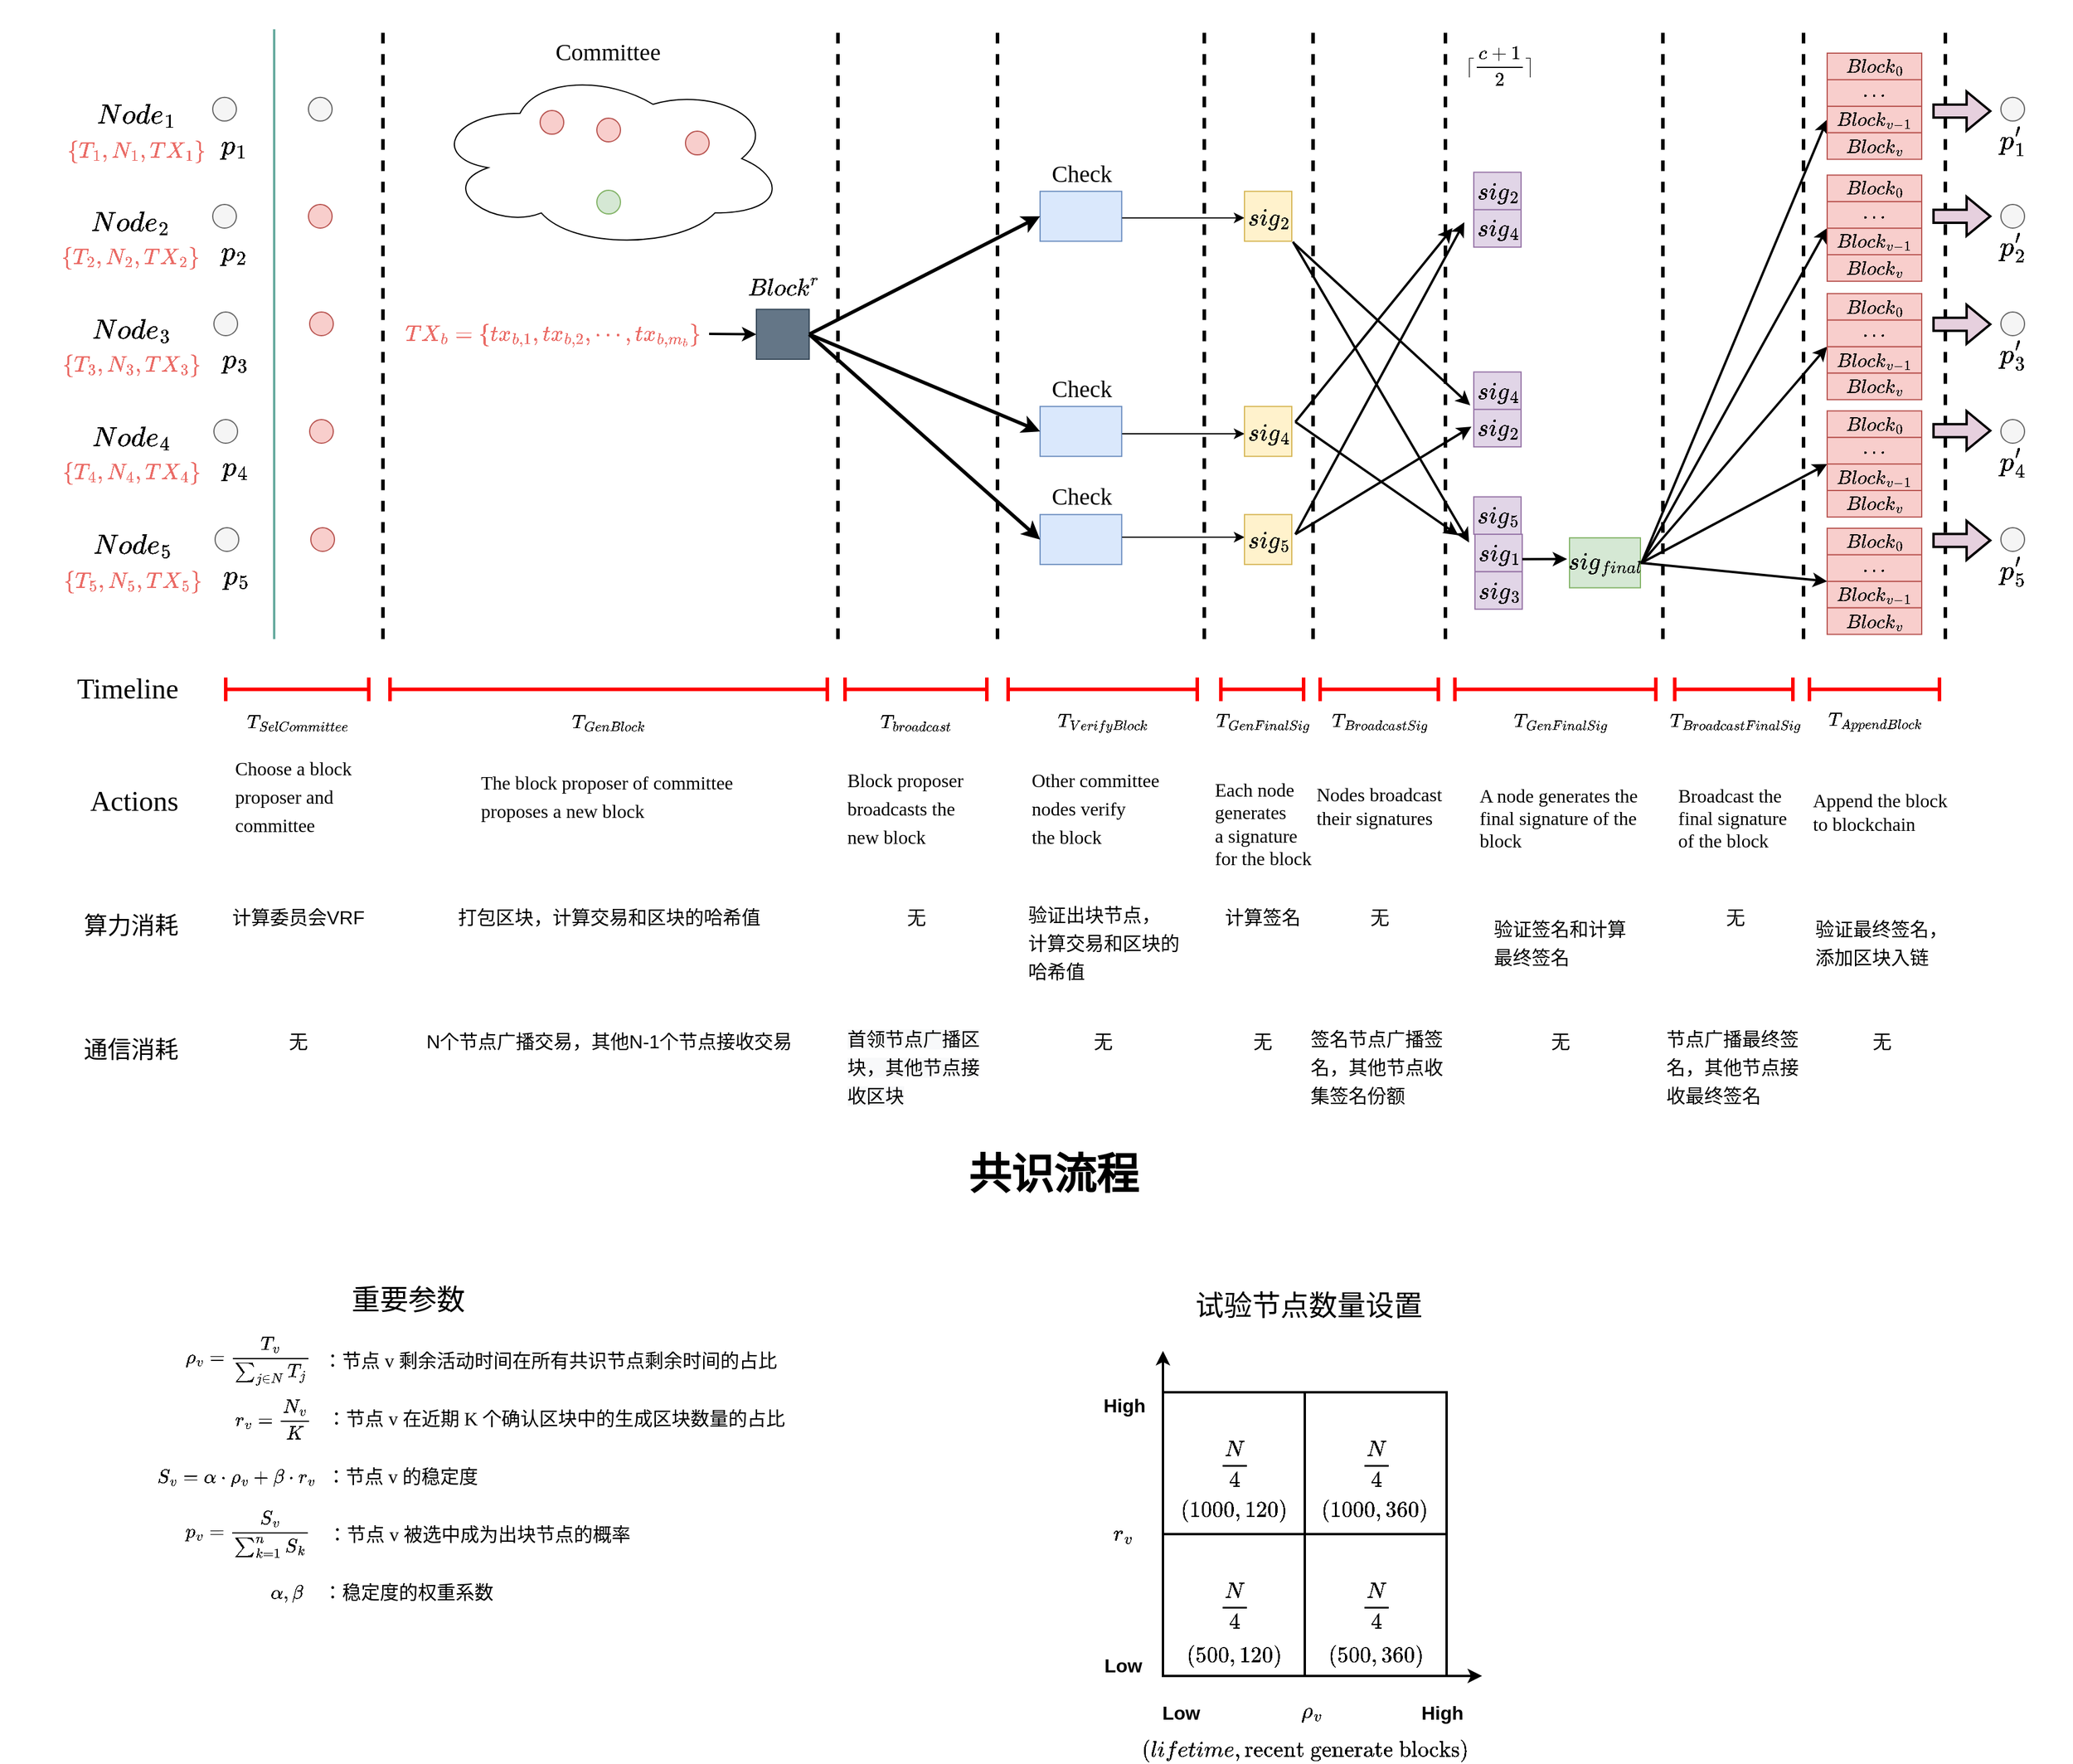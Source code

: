 <mxfile version="16.5.1" type="device" pages="4"><diagram id="4I6tZhF-R6GU-miMl_Zh" name="共识过程"><mxGraphModel dx="1102" dy="865" grid="1" gridSize="10" guides="1" tooltips="1" connect="1" arrows="1" fold="1" page="1" pageScale="1" pageWidth="1169" pageHeight="827" math="1" shadow="0"><root><mxCell id="0"/><mxCell id="1" parent="0"/><mxCell id="SN5ngkqEAeH7To1Bi0pa-1" value="" style="group" vertex="1" connectable="0" parent="1"><mxGeometry x="115" y="1189" width="651" height="267.494" as="geometry"/></mxCell><mxCell id="SN5ngkqEAeH7To1Bi0pa-2" value="" style="group" vertex="1" connectable="0" parent="SN5ngkqEAeH7To1Bi0pa-1"><mxGeometry y="50.996" width="651" height="216.498" as="geometry"/></mxCell><mxCell id="SN5ngkqEAeH7To1Bi0pa-3" value="$$S_{v} = \alpha \cdot \rho_{v} + \beta\cdot r_{v}$$" style="text;html=1;align=center;verticalAlign=middle;resizable=0;points=[];autosize=1;strokeColor=none;fillColor=none;fontSize=16;fontFamily=Times New Roman;" vertex="1" parent="SN5ngkqEAeH7To1Bi0pa-2"><mxGeometry y="98.004" width="360" height="20" as="geometry"/></mxCell><mxCell id="SN5ngkqEAeH7To1Bi0pa-4" value="$$$$" style="text;html=1;align=center;verticalAlign=middle;resizable=0;points=[];autosize=1;strokeColor=none;fillColor=none;" vertex="1" parent="SN5ngkqEAeH7To1Bi0pa-2"><mxGeometry x="256" y="16.944" width="40" height="20" as="geometry"/></mxCell><mxCell id="SN5ngkqEAeH7To1Bi0pa-5" value="&lt;font style=&quot;font-size: 16px&quot; face=&quot;Times New Roman&quot;&gt;$$\rho_{v} = \frac{T_{v}}{\sum_{j\in N} T_{j}}$$&lt;/font&gt;" style="text;html=1;align=center;verticalAlign=middle;resizable=0;points=[];autosize=1;strokeColor=none;fillColor=none;" vertex="1" parent="SN5ngkqEAeH7To1Bi0pa-2"><mxGeometry x="10" width="360" height="20" as="geometry"/></mxCell><mxCell id="SN5ngkqEAeH7To1Bi0pa-6" value="：节点 v 剩余活动时间在所有共识节点剩余时间的占比" style="text;html=1;align=center;verticalAlign=middle;resizable=0;points=[];autosize=1;strokeColor=none;fillColor=none;fontSize=16;fontFamily=Times New Roman;" vertex="1" parent="SN5ngkqEAeH7To1Bi0pa-2"><mxGeometry x="246" width="400" height="20" as="geometry"/></mxCell><mxCell id="SN5ngkqEAeH7To1Bi0pa-7" value="$$r_{v} = \frac{N_{v}}{K}$$" style="text;html=1;align=center;verticalAlign=middle;resizable=0;points=[];autosize=1;strokeColor=none;fillColor=none;fontSize=16;fontFamily=Times New Roman;" vertex="1" parent="SN5ngkqEAeH7To1Bi0pa-2"><mxGeometry x="102" y="49.004" width="220" height="20" as="geometry"/></mxCell><mxCell id="SN5ngkqEAeH7To1Bi0pa-8" value="：节点 v 在近期 K 个确认区块中的生成区块数量的占比" style="text;html=1;align=center;verticalAlign=middle;resizable=0;points=[];autosize=1;strokeColor=none;fillColor=none;fontSize=16;fontFamily=Times New Roman;" vertex="1" parent="SN5ngkqEAeH7To1Bi0pa-2"><mxGeometry x="251" y="49.004" width="400" height="20" as="geometry"/></mxCell><mxCell id="SN5ngkqEAeH7To1Bi0pa-9" value="：节点 v 被选中成为出块节点的概率" style="text;html=1;align=center;verticalAlign=middle;resizable=0;points=[];autosize=1;strokeColor=none;fillColor=none;fontSize=16;fontFamily=Times New Roman;" vertex="1" parent="SN5ngkqEAeH7To1Bi0pa-2"><mxGeometry x="251" y="147.004" width="270" height="20" as="geometry"/></mxCell><mxCell id="SN5ngkqEAeH7To1Bi0pa-10" value="：节点 v 的稳定度" style="text;html=1;align=center;verticalAlign=middle;resizable=0;points=[];autosize=1;strokeColor=none;fillColor=none;fontSize=16;fontFamily=Times New Roman;" vertex="1" parent="SN5ngkqEAeH7To1Bi0pa-2"><mxGeometry x="251" y="98.004" width="140" height="20" as="geometry"/></mxCell><mxCell id="SN5ngkqEAeH7To1Bi0pa-11" value="$$\alpha, \beta$$" style="text;html=1;align=center;verticalAlign=middle;resizable=0;points=[];autosize=1;strokeColor=none;fillColor=none;fontSize=16;fontFamily=Times New Roman;" vertex="1" parent="SN5ngkqEAeH7To1Bi0pa-2"><mxGeometry x="158" y="196.498" width="130" height="20" as="geometry"/></mxCell><mxCell id="SN5ngkqEAeH7To1Bi0pa-12" value="：稳定度的权重系数" style="text;html=1;align=center;verticalAlign=middle;resizable=0;points=[];autosize=1;strokeColor=none;fillColor=none;fontSize=16;fontFamily=Times New Roman;" vertex="1" parent="SN5ngkqEAeH7To1Bi0pa-2"><mxGeometry x="246" y="196.498" width="160" height="20" as="geometry"/></mxCell><mxCell id="SN5ngkqEAeH7To1Bi0pa-13" value="$$p_{v} = \frac{S_{v}}{\sum_{k = 1}^n S_k}$$" style="text;html=1;align=center;verticalAlign=middle;resizable=0;points=[];autosize=1;strokeColor=none;fillColor=none;fontSize=16;fontFamily=Times New Roman;" vertex="1" parent="SN5ngkqEAeH7To1Bi0pa-2"><mxGeometry x="20" y="147.004" width="340" height="20" as="geometry"/></mxCell><mxCell id="SN5ngkqEAeH7To1Bi0pa-14" value="&lt;font face=&quot;Times New Roman&quot; style=&quot;font-size: 24px&quot;&gt;重要参数&lt;/font&gt;" style="text;html=1;align=center;verticalAlign=middle;resizable=0;points=[];autosize=1;strokeColor=none;fillColor=none;" vertex="1" parent="SN5ngkqEAeH7To1Bi0pa-1"><mxGeometry x="270.5" width="110" height="20" as="geometry"/></mxCell><mxCell id="SN5ngkqEAeH7To1Bi0pa-225" value="试验节点数量设置" style="text;html=1;align=center;verticalAlign=middle;resizable=0;points=[];autosize=1;strokeColor=none;fillColor=none;fontSize=24;fontStyle=0" vertex="1" parent="1"><mxGeometry x="1098" y="1189" width="210" height="30" as="geometry"/></mxCell><mxCell id="SN5ngkqEAeH7To1Bi0pa-226" value="" style="group" vertex="1" connectable="0" parent="1"><mxGeometry x="1006" y="1242" width="344" height="317" as="geometry"/></mxCell><mxCell id="SN5ngkqEAeH7To1Bi0pa-227" value="" style="endArrow=classic;html=1;rounded=0;strokeWidth=2;" edge="1" parent="SN5ngkqEAeH7To1Bi0pa-226"><mxGeometry width="50" height="50" relative="1" as="geometry"><mxPoint x="74" y="275" as="sourcePoint"/><mxPoint x="74" as="targetPoint"/></mxGeometry></mxCell><mxCell id="SN5ngkqEAeH7To1Bi0pa-228" value="" style="endArrow=classic;html=1;rounded=0;strokeWidth=2;" edge="1" parent="SN5ngkqEAeH7To1Bi0pa-226"><mxGeometry width="50" height="50" relative="1" as="geometry"><mxPoint x="74" y="275" as="sourcePoint"/><mxPoint x="344" y="275" as="targetPoint"/></mxGeometry></mxCell><mxCell id="SN5ngkqEAeH7To1Bi0pa-229" value="" style="whiteSpace=wrap;html=1;aspect=fixed;fontStyle=1;strokeWidth=2;" vertex="1" parent="SN5ngkqEAeH7To1Bi0pa-226"><mxGeometry x="74" y="155" width="120" height="120" as="geometry"/></mxCell><mxCell id="SN5ngkqEAeH7To1Bi0pa-230" value="" style="whiteSpace=wrap;html=1;aspect=fixed;fontStyle=1;strokeWidth=2;" vertex="1" parent="SN5ngkqEAeH7To1Bi0pa-226"><mxGeometry x="74" y="35" width="120" height="120" as="geometry"/></mxCell><mxCell id="SN5ngkqEAeH7To1Bi0pa-231" value="" style="whiteSpace=wrap;html=1;aspect=fixed;fontStyle=1;strokeWidth=2;" vertex="1" parent="SN5ngkqEAeH7To1Bi0pa-226"><mxGeometry x="194" y="155" width="120" height="120" as="geometry"/></mxCell><mxCell id="SN5ngkqEAeH7To1Bi0pa-232" value="" style="whiteSpace=wrap;html=1;aspect=fixed;fontStyle=1;strokeWidth=2;" vertex="1" parent="SN5ngkqEAeH7To1Bi0pa-226"><mxGeometry x="194" y="35" width="120" height="120" as="geometry"/></mxCell><mxCell id="SN5ngkqEAeH7To1Bi0pa-233" value="High" style="text;html=1;align=center;verticalAlign=middle;resizable=0;points=[];autosize=1;strokeColor=none;fillColor=none;fontSize=16;fontStyle=1" vertex="1" parent="SN5ngkqEAeH7To1Bi0pa-226"><mxGeometry x="18" y="34" width="45" height="23" as="geometry"/></mxCell><mxCell id="SN5ngkqEAeH7To1Bi0pa-234" value="High" style="text;html=1;align=center;verticalAlign=middle;resizable=0;points=[];autosize=1;strokeColor=none;fillColor=none;fontSize=16;fontStyle=1" vertex="1" parent="SN5ngkqEAeH7To1Bi0pa-226"><mxGeometry x="287" y="294" width="45" height="23" as="geometry"/></mxCell><mxCell id="SN5ngkqEAeH7To1Bi0pa-235" value="Low" style="text;html=1;align=center;verticalAlign=middle;resizable=0;points=[];autosize=1;strokeColor=none;fillColor=none;fontSize=16;fontStyle=1" vertex="1" parent="SN5ngkqEAeH7To1Bi0pa-226"><mxGeometry x="68" y="294" width="42" height="23" as="geometry"/></mxCell><mxCell id="SN5ngkqEAeH7To1Bi0pa-236" value="Low" style="text;html=1;align=center;verticalAlign=middle;resizable=0;points=[];autosize=1;strokeColor=none;fillColor=none;fontSize=16;fontStyle=1" vertex="1" parent="SN5ngkqEAeH7To1Bi0pa-226"><mxGeometry x="19" y="254" width="42" height="23" as="geometry"/></mxCell><mxCell id="SN5ngkqEAeH7To1Bi0pa-237" value="$$\rho_{v}$$" style="text;html=1;align=center;verticalAlign=middle;resizable=0;points=[];autosize=1;strokeColor=none;fillColor=none;fontSize=16;" vertex="1" parent="SN5ngkqEAeH7To1Bi0pa-226"><mxGeometry x="144" y="295" width="110" height="20" as="geometry"/></mxCell><mxCell id="SN5ngkqEAeH7To1Bi0pa-238" value="$$r_{v}$$" style="text;html=1;align=center;verticalAlign=middle;resizable=0;points=[];autosize=1;strokeColor=none;fillColor=none;fontSize=16;" vertex="1" parent="SN5ngkqEAeH7To1Bi0pa-226"><mxGeometry y="145" width="80" height="20" as="geometry"/></mxCell><mxCell id="SN5ngkqEAeH7To1Bi0pa-239" value="$$\frac{N}{4}$$" style="text;html=1;align=center;verticalAlign=middle;resizable=0;points=[];autosize=1;strokeColor=none;fillColor=none;fontSize=16;" vertex="1" parent="SN5ngkqEAeH7To1Bi0pa-226"><mxGeometry x="194" y="205" width="120" height="20" as="geometry"/></mxCell><mxCell id="SN5ngkqEAeH7To1Bi0pa-240" value="$$\frac{N}{4}$$" style="text;html=1;align=center;verticalAlign=middle;resizable=0;points=[];autosize=1;strokeColor=none;fillColor=none;fontSize=16;" vertex="1" parent="SN5ngkqEAeH7To1Bi0pa-226"><mxGeometry x="74" y="205" width="120" height="20" as="geometry"/></mxCell><mxCell id="SN5ngkqEAeH7To1Bi0pa-241" value="$$\frac{N}{4}$$" style="text;html=1;align=center;verticalAlign=middle;resizable=0;points=[];autosize=1;strokeColor=none;fillColor=none;fontSize=16;" vertex="1" parent="SN5ngkqEAeH7To1Bi0pa-226"><mxGeometry x="194" y="85" width="120" height="20" as="geometry"/></mxCell><mxCell id="SN5ngkqEAeH7To1Bi0pa-242" value="$$\frac{N}{4}$$" style="text;html=1;align=center;verticalAlign=middle;resizable=0;points=[];autosize=1;strokeColor=none;fillColor=none;fontSize=16;" vertex="1" parent="SN5ngkqEAeH7To1Bi0pa-226"><mxGeometry x="74" y="85" width="120" height="20" as="geometry"/></mxCell><mxCell id="SN5ngkqEAeH7To1Bi0pa-243" value="&lt;span style=&quot;font-size: 16px&quot;&gt;$$(500, 120)$$&lt;/span&gt;" style="text;html=1;align=center;verticalAlign=middle;resizable=0;points=[];autosize=1;strokeColor=none;fillColor=none;" vertex="1" parent="SN5ngkqEAeH7To1Bi0pa-226"><mxGeometry x="74" y="248" width="120" height="20" as="geometry"/></mxCell><mxCell id="SN5ngkqEAeH7To1Bi0pa-244" value="&lt;span style=&quot;font-size: 16px&quot;&gt;$$(500, 360)$$&lt;/span&gt;" style="text;html=1;align=center;verticalAlign=middle;resizable=0;points=[];autosize=1;strokeColor=none;fillColor=none;" vertex="1" parent="SN5ngkqEAeH7To1Bi0pa-226"><mxGeometry x="194" y="248" width="120" height="20" as="geometry"/></mxCell><mxCell id="SN5ngkqEAeH7To1Bi0pa-245" value="&lt;span style=&quot;font-size: 16px&quot;&gt;$$(1000, 120)$$&lt;/span&gt;" style="text;html=1;align=center;verticalAlign=middle;resizable=0;points=[];autosize=1;strokeColor=none;fillColor=none;" vertex="1" parent="SN5ngkqEAeH7To1Bi0pa-226"><mxGeometry x="69" y="125" width="130" height="20" as="geometry"/></mxCell><mxCell id="SN5ngkqEAeH7To1Bi0pa-246" value="&lt;span style=&quot;font-size: 16px&quot;&gt;$$(1000, 360)$$&lt;/span&gt;" style="text;html=1;align=center;verticalAlign=middle;resizable=0;points=[];autosize=1;strokeColor=none;fillColor=none;" vertex="1" parent="SN5ngkqEAeH7To1Bi0pa-226"><mxGeometry x="188" y="125" width="130" height="20" as="geometry"/></mxCell><mxCell id="SN5ngkqEAeH7To1Bi0pa-247" value="$$(lifetime, \text{recent generate blocks})$$" style="text;html=1;align=center;verticalAlign=middle;resizable=0;points=[];autosize=1;strokeColor=none;fillColor=none;fontSize=16;" vertex="1" parent="1"><mxGeometry x="1040" y="1570" width="320" height="20" as="geometry"/></mxCell><mxCell id="SN5ngkqEAeH7To1Bi0pa-16" value="&lt;font face=&quot;Times New Roman&quot; size=&quot;1&quot;&gt;&lt;b style=&quot;font-size: 36px&quot;&gt;共识流程&lt;/b&gt;&lt;/font&gt;" style="text;html=1;align=center;verticalAlign=middle;resizable=0;points=[];autosize=1;strokeColor=none;fillColor=none;" vertex="1" parent="1"><mxGeometry x="906.5" y="1078" width="160" height="30" as="geometry"/></mxCell><mxCell id="SN5ngkqEAeH7To1Bi0pa-17" value="" style="group" vertex="1" connectable="0" parent="1"><mxGeometry x="111" y="99.791" width="1738" height="930.261" as="geometry"/></mxCell><mxCell id="SN5ngkqEAeH7To1Bi0pa-18" value="$$\lceil\frac{c+1}{2}\rceil$$" style="text;html=1;align=center;verticalAlign=middle;resizable=0;points=[];autosize=1;strokeColor=none;fillColor=none;fontSize=16;fontFamily=Times New Roman;" vertex="1" parent="SN5ngkqEAeH7To1Bi0pa-17"><mxGeometry x="1153" y="44.21" width="200" height="20" as="geometry"/></mxCell><mxCell id="SN5ngkqEAeH7To1Bi0pa-19" value="" style="shape=crossbar;whiteSpace=wrap;html=1;rounded=1;fontFamily=Times New Roman;fontSize=16;strokeWidth=3;strokeColor=#FF0000;" vertex="1" parent="SN5ngkqEAeH7To1Bi0pa-17"><mxGeometry x="176" y="572.469" width="121" height="20" as="geometry"/></mxCell><mxCell id="SN5ngkqEAeH7To1Bi0pa-20" value="" style="shape=crossbar;whiteSpace=wrap;html=1;rounded=1;fontFamily=Times New Roman;fontSize=16;strokeWidth=3;strokeColor=#FF0000;" vertex="1" parent="SN5ngkqEAeH7To1Bi0pa-17"><mxGeometry x="315" y="572.469" width="370" height="20" as="geometry"/></mxCell><mxCell id="SN5ngkqEAeH7To1Bi0pa-21" value="" style="endArrow=none;dashed=1;html=1;rounded=0;strokeWidth=3;" edge="1" parent="SN5ngkqEAeH7To1Bi0pa-17"><mxGeometry width="50" height="50" relative="1" as="geometry"><mxPoint x="309" y="540" as="sourcePoint"/><mxPoint x="309" y="24" as="targetPoint"/></mxGeometry></mxCell><mxCell id="SN5ngkqEAeH7To1Bi0pa-22" value="" style="endArrow=none;dashed=1;html=1;rounded=0;strokeWidth=3;" edge="1" parent="SN5ngkqEAeH7To1Bi0pa-17"><mxGeometry width="50" height="50" relative="1" as="geometry"><mxPoint x="694" y="540" as="sourcePoint"/><mxPoint x="694" y="24" as="targetPoint"/></mxGeometry></mxCell><mxCell id="SN5ngkqEAeH7To1Bi0pa-23" value="" style="endArrow=none;dashed=1;html=1;rounded=0;strokeWidth=3;" edge="1" parent="SN5ngkqEAeH7To1Bi0pa-17"><mxGeometry width="50" height="50" relative="1" as="geometry"><mxPoint x="1392" y="540" as="sourcePoint"/><mxPoint x="1392" y="24" as="targetPoint"/></mxGeometry></mxCell><mxCell id="SN5ngkqEAeH7To1Bi0pa-24" value="" style="endArrow=none;dashed=1;html=1;rounded=0;strokeWidth=3;" edge="1" parent="SN5ngkqEAeH7To1Bi0pa-17"><mxGeometry width="50" height="50" relative="1" as="geometry"><mxPoint x="1631" y="540" as="sourcePoint"/><mxPoint x="1631" y="24" as="targetPoint"/></mxGeometry></mxCell><mxCell id="SN5ngkqEAeH7To1Bi0pa-25" value="" style="shape=crossbar;whiteSpace=wrap;html=1;rounded=1;fontFamily=Times New Roman;fontSize=16;strokeColor=#FF0000;strokeWidth=3;" vertex="1" parent="SN5ngkqEAeH7To1Bi0pa-17"><mxGeometry x="1216" y="572.469" width="170" height="20" as="geometry"/></mxCell><mxCell id="SN5ngkqEAeH7To1Bi0pa-26" value="" style="shape=crossbar;whiteSpace=wrap;html=1;rounded=1;fontFamily=Times New Roman;fontSize=16;strokeColor=#FF0000;strokeWidth=3;" vertex="1" parent="SN5ngkqEAeH7To1Bi0pa-17"><mxGeometry x="1516" y="572.469" width="110" height="20" as="geometry"/></mxCell><mxCell id="SN5ngkqEAeH7To1Bi0pa-27" value="" style="shape=crossbar;whiteSpace=wrap;html=1;rounded=1;fontFamily=Times New Roman;fontSize=16;strokeWidth=3;strokeColor=#FF0000;" vertex="1" parent="SN5ngkqEAeH7To1Bi0pa-17"><mxGeometry x="700" y="572.469" width="120" height="20" as="geometry"/></mxCell><mxCell id="SN5ngkqEAeH7To1Bi0pa-28" value="&lt;font style=&quot;font-size: 24px&quot; face=&quot;Times New Roman&quot;&gt;Timeline&lt;/font&gt;" style="text;html=1;strokeColor=none;fillColor=none;align=right;verticalAlign=middle;whiteSpace=wrap;rounded=0;" vertex="1" parent="SN5ngkqEAeH7To1Bi0pa-17"><mxGeometry x="48" y="565.911" width="90" height="32" as="geometry"/></mxCell><mxCell id="SN5ngkqEAeH7To1Bi0pa-29" value="" style="shape=crossbar;whiteSpace=wrap;html=1;rounded=1;fontFamily=Times New Roman;fontSize=16;strokeWidth=3;strokeColor=#FF0000;" vertex="1" parent="SN5ngkqEAeH7To1Bi0pa-17"><mxGeometry x="838" y="572.469" width="160" height="20" as="geometry"/></mxCell><mxCell id="SN5ngkqEAeH7To1Bi0pa-30" value="" style="endArrow=none;dashed=1;html=1;rounded=0;strokeWidth=3;" edge="1" parent="SN5ngkqEAeH7To1Bi0pa-17"><mxGeometry width="50" height="50" relative="1" as="geometry"><mxPoint x="1096" y="540" as="sourcePoint"/><mxPoint x="1096" y="24" as="targetPoint"/></mxGeometry></mxCell><mxCell id="SN5ngkqEAeH7To1Bi0pa-31" value="&lt;font style=&quot;font-size: 16px&quot;&gt;$$TX_{b} = \{tx_{b, 1}, tx_{b, 2}, \cdots, tx_{b, m_b}\}$$&lt;/font&gt;" style="text;html=1;align=center;verticalAlign=middle;resizable=0;points=[];autosize=1;strokeColor=none;fillColor=none;fontColor=#EA6B66;" vertex="1" parent="SN5ngkqEAeH7To1Bi0pa-17"><mxGeometry x="247" y="272.044" width="410" height="20" as="geometry"/></mxCell><mxCell id="SN5ngkqEAeH7To1Bi0pa-32" value="" style="endArrow=classic;html=1;rounded=0;fontFamily=Times New Roman;fontSize=16;strokeWidth=2;entryX=0;entryY=0.5;entryDx=0;entryDy=0;" edge="1" parent="SN5ngkqEAeH7To1Bi0pa-17" target="SN5ngkqEAeH7To1Bi0pa-39"><mxGeometry width="50" height="50" relative="1" as="geometry"><mxPoint x="585" y="281.759" as="sourcePoint"/><mxPoint x="672" y="281.548" as="targetPoint"/></mxGeometry></mxCell><mxCell id="SN5ngkqEAeH7To1Bi0pa-33" value="&lt;font face=&quot;Times New Roman&quot;&gt;$$Block^{r}$$&lt;/font&gt;" style="text;html=1;align=center;verticalAlign=middle;resizable=0;points=[];autosize=1;strokeColor=none;fillColor=none;fontSize=20;" vertex="1" parent="SN5ngkqEAeH7To1Bi0pa-17"><mxGeometry x="578" y="227.202" width="140" height="30" as="geometry"/></mxCell><mxCell id="SN5ngkqEAeH7To1Bi0pa-35" value="" style="endArrow=none;dashed=1;html=1;rounded=0;strokeWidth=3;" edge="1" parent="SN5ngkqEAeH7To1Bi0pa-17"><mxGeometry width="50" height="50" relative="1" as="geometry"><mxPoint x="1004" y="540" as="sourcePoint"/><mxPoint x="1004" y="24" as="targetPoint"/></mxGeometry></mxCell><mxCell id="SN5ngkqEAeH7To1Bi0pa-36" value="" style="shape=crossbar;whiteSpace=wrap;html=1;rounded=1;fontFamily=Times New Roman;fontSize=16;strokeWidth=3;strokeColor=#FF0000;" vertex="1" parent="SN5ngkqEAeH7To1Bi0pa-17"><mxGeometry x="1102" y="572.469" width="100" height="20" as="geometry"/></mxCell><mxCell id="SN5ngkqEAeH7To1Bi0pa-37" value="" style="endArrow=none;dashed=1;html=1;rounded=0;strokeWidth=3;" edge="1" parent="SN5ngkqEAeH7To1Bi0pa-17"><mxGeometry width="50" height="50" relative="1" as="geometry"><mxPoint x="829" y="540" as="sourcePoint"/><mxPoint x="829" y="24" as="targetPoint"/></mxGeometry></mxCell><mxCell id="SN5ngkqEAeH7To1Bi0pa-38" value="" style="shape=crossbar;whiteSpace=wrap;html=1;rounded=1;fontFamily=Times New Roman;fontSize=16;strokeWidth=3;strokeColor=#FF0000;" vertex="1" parent="SN5ngkqEAeH7To1Bi0pa-17"><mxGeometry x="1018" y="572.469" width="70" height="20" as="geometry"/></mxCell><mxCell id="SN5ngkqEAeH7To1Bi0pa-39" value="" style="rounded=0;whiteSpace=wrap;html=1;fontSize=20;fillColor=#647687;strokeColor=#314354;fontColor=#ffffff;" vertex="1" parent="SN5ngkqEAeH7To1Bi0pa-17"><mxGeometry x="625" y="260.919" width="44.693" height="42.25" as="geometry"/></mxCell><mxCell id="SN5ngkqEAeH7To1Bi0pa-41" value="" style="rounded=0;whiteSpace=wrap;html=1;fontSize=20;fillColor=#dae8fc;strokeColor=#6c8ebf;" vertex="1" parent="SN5ngkqEAeH7To1Bi0pa-17"><mxGeometry x="865.045" y="161.085" width="69.071" height="42.248" as="geometry"/></mxCell><mxCell id="SN5ngkqEAeH7To1Bi0pa-42" value="" style="rounded=0;whiteSpace=wrap;html=1;fontSize=20;fillColor=#dae8fc;strokeColor=#6c8ebf;" vertex="1" parent="SN5ngkqEAeH7To1Bi0pa-17"><mxGeometry x="865.045" y="343.085" width="69.071" height="42.248" as="geometry"/></mxCell><mxCell id="SN5ngkqEAeH7To1Bi0pa-43" value="" style="rounded=0;whiteSpace=wrap;html=1;fontSize=20;fillColor=#dae8fc;strokeColor=#6c8ebf;" vertex="1" parent="SN5ngkqEAeH7To1Bi0pa-17"><mxGeometry x="865.045" y="434.561" width="69.071" height="42.248" as="geometry"/></mxCell><mxCell id="SN5ngkqEAeH7To1Bi0pa-44" value="Check" style="text;html=1;align=center;verticalAlign=middle;resizable=0;points=[];autosize=1;strokeColor=none;fillColor=none;fontSize=20;fontFamily=Times New Roman;" vertex="1" parent="SN5ngkqEAeH7To1Bi0pa-17"><mxGeometry x="864.581" y="130.268" width="70" height="30" as="geometry"/></mxCell><mxCell id="SN5ngkqEAeH7To1Bi0pa-45" value="Check" style="text;html=1;align=center;verticalAlign=middle;resizable=0;points=[];autosize=1;strokeColor=none;fillColor=none;fontSize=20;fontFamily=Times New Roman;" vertex="1" parent="SN5ngkqEAeH7To1Bi0pa-17"><mxGeometry x="864.581" y="312.669" width="70" height="30" as="geometry"/></mxCell><mxCell id="SN5ngkqEAeH7To1Bi0pa-46" value="Check" style="text;html=1;align=center;verticalAlign=middle;resizable=0;points=[];autosize=1;strokeColor=none;fillColor=none;fontSize=20;fontFamily=Times New Roman;" vertex="1" parent="SN5ngkqEAeH7To1Bi0pa-17"><mxGeometry x="864.581" y="403.165" width="70" height="30" as="geometry"/></mxCell><mxCell id="SN5ngkqEAeH7To1Bi0pa-48" value="" style="endArrow=classic;html=1;rounded=0;fontFamily=Times New Roman;fontSize=20;strokeWidth=3;entryX=0;entryY=0.5;entryDx=0;entryDy=0;exitX=1;exitY=0.5;exitDx=0;exitDy=0;" edge="1" parent="SN5ngkqEAeH7To1Bi0pa-17" source="SN5ngkqEAeH7To1Bi0pa-39" target="SN5ngkqEAeH7To1Bi0pa-41"><mxGeometry width="50" height="50" relative="1" as="geometry"><mxPoint x="778.983" y="295.855" as="sourcePoint"/><mxPoint x="882.59" y="121.581" as="targetPoint"/></mxGeometry></mxCell><mxCell id="SN5ngkqEAeH7To1Bi0pa-49" value="" style="endArrow=classic;html=1;rounded=0;fontFamily=Times New Roman;fontSize=20;strokeWidth=3;entryX=0;entryY=0.5;entryDx=0;entryDy=0;exitX=1;exitY=0.5;exitDx=0;exitDy=0;" edge="1" parent="SN5ngkqEAeH7To1Bi0pa-17" source="SN5ngkqEAeH7To1Bi0pa-39" target="SN5ngkqEAeH7To1Bi0pa-42"><mxGeometry width="50" height="50" relative="1" as="geometry"><mxPoint x="778.983" y="295.855" as="sourcePoint"/><mxPoint x="882.59" y="216.64" as="targetPoint"/></mxGeometry></mxCell><mxCell id="SN5ngkqEAeH7To1Bi0pa-50" value="" style="endArrow=classic;html=1;rounded=0;fontFamily=Times New Roman;fontSize=20;strokeWidth=3;entryX=0;entryY=0.5;entryDx=0;entryDy=0;exitX=1;exitY=0.5;exitDx=0;exitDy=0;" edge="1" parent="SN5ngkqEAeH7To1Bi0pa-17" source="SN5ngkqEAeH7To1Bi0pa-39" target="SN5ngkqEAeH7To1Bi0pa-43"><mxGeometry width="50" height="50" relative="1" as="geometry"><mxPoint x="778.983" y="295.855" as="sourcePoint"/><mxPoint x="882.59" y="380.351" as="targetPoint"/></mxGeometry></mxCell><mxCell id="SN5ngkqEAeH7To1Bi0pa-52" value="" style="endArrow=classic;html=1;rounded=0;fontFamily=Times New Roman;fontSize=20;strokeWidth=1;" edge="1" parent="SN5ngkqEAeH7To1Bi0pa-17"><mxGeometry width="50" height="50" relative="1" as="geometry"><mxPoint x="934.393" y="183.55" as="sourcePoint"/><mxPoint x="1038" y="183.55" as="targetPoint"/></mxGeometry></mxCell><mxCell id="SN5ngkqEAeH7To1Bi0pa-53" value="" style="endArrow=classic;html=1;rounded=0;fontFamily=Times New Roman;fontSize=20;strokeWidth=1;" edge="1" parent="SN5ngkqEAeH7To1Bi0pa-17"><mxGeometry width="50" height="50" relative="1" as="geometry"><mxPoint x="934.393" y="366.261" as="sourcePoint"/><mxPoint x="1038" y="366.261" as="targetPoint"/></mxGeometry></mxCell><mxCell id="SN5ngkqEAeH7To1Bi0pa-54" value="" style="endArrow=classic;html=1;rounded=0;fontFamily=Times New Roman;fontSize=20;strokeWidth=1;" edge="1" parent="SN5ngkqEAeH7To1Bi0pa-17"><mxGeometry width="50" height="50" relative="1" as="geometry"><mxPoint x="934.393" y="453.757" as="sourcePoint"/><mxPoint x="1038" y="453.757" as="targetPoint"/></mxGeometry></mxCell><mxCell id="SN5ngkqEAeH7To1Bi0pa-61" value="" style="group" vertex="1" connectable="0" parent="SN5ngkqEAeH7To1Bi0pa-17"><mxGeometry x="1187" y="144.952" width="130" height="31.686" as="geometry"/></mxCell><mxCell id="SN5ngkqEAeH7To1Bi0pa-62" value="" style="rounded=0;whiteSpace=wrap;html=1;fontFamily=Times New Roman;fontSize=20;fillColor=#e1d5e7;strokeColor=#9673a6;" vertex="1" parent="SN5ngkqEAeH7To1Bi0pa-61"><mxGeometry x="45" width="40" height="31.686" as="geometry"/></mxCell><mxCell id="SN5ngkqEAeH7To1Bi0pa-63" value="$$sig_2$$" style="text;html=1;align=center;verticalAlign=middle;resizable=0;points=[];autosize=1;strokeColor=none;fillColor=none;fontSize=20;fontFamily=Times New Roman;" vertex="1" parent="SN5ngkqEAeH7To1Bi0pa-61"><mxGeometry x="15" width="100" height="30" as="geometry"/></mxCell><mxCell id="SN5ngkqEAeH7To1Bi0pa-64" value="" style="group" vertex="1" connectable="0" parent="SN5ngkqEAeH7To1Bi0pa-17"><mxGeometry x="1187" y="176.638" width="130" height="31.686" as="geometry"/></mxCell><mxCell id="SN5ngkqEAeH7To1Bi0pa-65" value="" style="rounded=0;whiteSpace=wrap;html=1;fontFamily=Times New Roman;fontSize=20;fillColor=#e1d5e7;strokeColor=#9673a6;" vertex="1" parent="SN5ngkqEAeH7To1Bi0pa-64"><mxGeometry x="45" width="40" height="31.686" as="geometry"/></mxCell><mxCell id="SN5ngkqEAeH7To1Bi0pa-66" value="$$sig_4$$" style="text;html=1;align=center;verticalAlign=middle;resizable=0;points=[];autosize=1;strokeColor=none;fillColor=none;fontSize=20;fontFamily=Times New Roman;" vertex="1" parent="SN5ngkqEAeH7To1Bi0pa-64"><mxGeometry x="15" width="100" height="30" as="geometry"/></mxCell><mxCell id="SN5ngkqEAeH7To1Bi0pa-67" value="" style="group" vertex="1" connectable="0" parent="SN5ngkqEAeH7To1Bi0pa-17"><mxGeometry x="1187" y="313.944" width="130" height="31.686" as="geometry"/></mxCell><mxCell id="SN5ngkqEAeH7To1Bi0pa-68" value="" style="rounded=0;whiteSpace=wrap;html=1;fontFamily=Times New Roman;fontSize=20;fillColor=#e1d5e7;strokeColor=#9673a6;" vertex="1" parent="SN5ngkqEAeH7To1Bi0pa-67"><mxGeometry x="45" width="40" height="31.686" as="geometry"/></mxCell><mxCell id="SN5ngkqEAeH7To1Bi0pa-69" value="$$sig_4$$" style="text;html=1;align=center;verticalAlign=middle;resizable=0;points=[];autosize=1;strokeColor=none;fillColor=none;fontSize=20;fontFamily=Times New Roman;" vertex="1" parent="SN5ngkqEAeH7To1Bi0pa-67"><mxGeometry x="15" width="100" height="30" as="geometry"/></mxCell><mxCell id="SN5ngkqEAeH7To1Bi0pa-70" value="" style="group" vertex="1" connectable="0" parent="SN5ngkqEAeH7To1Bi0pa-17"><mxGeometry x="1187" y="345.631" width="130" height="31.686" as="geometry"/></mxCell><mxCell id="SN5ngkqEAeH7To1Bi0pa-71" value="" style="rounded=0;whiteSpace=wrap;html=1;fontFamily=Times New Roman;fontSize=20;fillColor=#e1d5e7;strokeColor=#9673a6;" vertex="1" parent="SN5ngkqEAeH7To1Bi0pa-70"><mxGeometry x="45" width="40" height="31.686" as="geometry"/></mxCell><mxCell id="SN5ngkqEAeH7To1Bi0pa-72" value="$$sig_2$$" style="text;html=1;align=center;verticalAlign=middle;resizable=0;points=[];autosize=1;strokeColor=none;fillColor=none;fontSize=20;fontFamily=Times New Roman;" vertex="1" parent="SN5ngkqEAeH7To1Bi0pa-70"><mxGeometry x="15" width="100" height="30" as="geometry"/></mxCell><mxCell id="SN5ngkqEAeH7To1Bi0pa-73" value="" style="group" vertex="1" connectable="0" parent="SN5ngkqEAeH7To1Bi0pa-17"><mxGeometry x="1187" y="419.565" width="130" height="31.686" as="geometry"/></mxCell><mxCell id="SN5ngkqEAeH7To1Bi0pa-74" value="" style="rounded=0;whiteSpace=wrap;html=1;fontFamily=Times New Roman;fontSize=20;fillColor=#e1d5e7;strokeColor=#9673a6;" vertex="1" parent="SN5ngkqEAeH7To1Bi0pa-73"><mxGeometry x="45" width="40" height="31.686" as="geometry"/></mxCell><mxCell id="SN5ngkqEAeH7To1Bi0pa-75" value="$$sig_5$$" style="text;html=1;align=center;verticalAlign=middle;resizable=0;points=[];autosize=1;strokeColor=none;fillColor=none;fontSize=20;fontFamily=Times New Roman;" vertex="1" parent="SN5ngkqEAeH7To1Bi0pa-73"><mxGeometry x="15" width="100" height="30" as="geometry"/></mxCell><mxCell id="SN5ngkqEAeH7To1Bi0pa-78" value="" style="endArrow=classic;html=1;rounded=0;fontFamily=Times New Roman;fontSize=20;strokeWidth=2;entryX=0.27;entryY=-0.115;entryDx=0;entryDy=0;entryPerimeter=0;" edge="1" parent="SN5ngkqEAeH7To1Bi0pa-17" target="SN5ngkqEAeH7To1Bi0pa-72"><mxGeometry width="50" height="50" relative="1" as="geometry"><mxPoint x="1080" y="205.2" as="sourcePoint"/><mxPoint x="1148" y="358.621" as="targetPoint"/></mxGeometry></mxCell><mxCell id="SN5ngkqEAeH7To1Bi0pa-79" value="" style="endArrow=classic;html=1;rounded=0;fontFamily=Times New Roman;fontSize=20;strokeWidth=2;entryX=0.28;entryY=0.031;entryDx=0;entryDy=0;entryPerimeter=0;" edge="1" parent="SN5ngkqEAeH7To1Bi0pa-17"><mxGeometry width="50" height="50" relative="1" as="geometry"><mxPoint x="1079" y="203.762" as="sourcePoint"/><mxPoint x="1228" y="458.181" as="targetPoint"/></mxGeometry></mxCell><mxCell id="SN5ngkqEAeH7To1Bi0pa-81" value="" style="endArrow=classic;html=1;rounded=0;fontFamily=Times New Roman;fontSize=20;strokeWidth=2;" edge="1" parent="SN5ngkqEAeH7To1Bi0pa-17"><mxGeometry width="50" height="50" relative="1" as="geometry"><mxPoint x="1081" y="356.193" as="sourcePoint"/><mxPoint x="1214" y="192.169" as="targetPoint"/></mxGeometry></mxCell><mxCell id="SN5ngkqEAeH7To1Bi0pa-82" value="" style="endArrow=classic;html=1;rounded=0;fontFamily=Times New Roman;fontSize=20;strokeWidth=2;entryX=0.16;entryY=0.031;entryDx=0;entryDy=0;entryPerimeter=0;" edge="1" parent="SN5ngkqEAeH7To1Bi0pa-17" target="SN5ngkqEAeH7To1Bi0pa-197"><mxGeometry width="50" height="50" relative="1" as="geometry"><mxPoint x="1081" y="356.193" as="sourcePoint"/><mxPoint x="1142.1" y="450.261" as="targetPoint"/></mxGeometry></mxCell><mxCell id="SN5ngkqEAeH7To1Bi0pa-84" value="" style="endArrow=classic;html=1;rounded=0;fontFamily=Times New Roman;fontSize=20;strokeWidth=2;" edge="1" parent="SN5ngkqEAeH7To1Bi0pa-17"><mxGeometry width="50" height="50" relative="1" as="geometry"><mxPoint x="1081" y="451.251" as="sourcePoint"/><mxPoint x="1224" y="187.169" as="targetPoint"/></mxGeometry></mxCell><mxCell id="SN5ngkqEAeH7To1Bi0pa-85" value="" style="endArrow=classic;html=1;rounded=0;fontFamily=Times New Roman;fontSize=20;strokeWidth=2;" edge="1" parent="SN5ngkqEAeH7To1Bi0pa-17"><mxGeometry width="50" height="50" relative="1" as="geometry"><mxPoint x="1081" y="451.251" as="sourcePoint"/><mxPoint x="1230" y="360.169" as="targetPoint"/></mxGeometry></mxCell><mxCell id="SN5ngkqEAeH7To1Bi0pa-88" value="" style="rounded=0;whiteSpace=wrap;html=1;fontFamily=Times New Roman;fontSize=20;fillColor=#fff2cc;strokeColor=#d6b656;" vertex="1" parent="SN5ngkqEAeH7To1Bi0pa-17"><mxGeometry x="1038" y="434.561" width="40" height="42.248" as="geometry"/></mxCell><mxCell id="SN5ngkqEAeH7To1Bi0pa-89" value="" style="rounded=0;whiteSpace=wrap;html=1;fontFamily=Times New Roman;fontSize=20;fillColor=#fff2cc;strokeColor=#d6b656;" vertex="1" parent="SN5ngkqEAeH7To1Bi0pa-17"><mxGeometry x="1038" y="343.085" width="40" height="42.248" as="geometry"/></mxCell><mxCell id="SN5ngkqEAeH7To1Bi0pa-90" value="" style="rounded=0;whiteSpace=wrap;html=1;fontFamily=Times New Roman;fontSize=20;fillColor=#fff2cc;strokeColor=#d6b656;" vertex="1" parent="SN5ngkqEAeH7To1Bi0pa-17"><mxGeometry x="1038" y="161.085" width="40" height="42.248" as="geometry"/></mxCell><mxCell id="SN5ngkqEAeH7To1Bi0pa-91" value="$$sig_2$$" style="text;html=1;align=center;verticalAlign=middle;resizable=0;points=[];autosize=1;strokeColor=none;fillColor=none;fontSize=20;fontFamily=Times New Roman;" vertex="1" parent="SN5ngkqEAeH7To1Bi0pa-17"><mxGeometry x="1008" y="167.209" width="100" height="30" as="geometry"/></mxCell><mxCell id="SN5ngkqEAeH7To1Bi0pa-92" value="$$sig_4$$" style="text;html=1;align=center;verticalAlign=middle;resizable=0;points=[];autosize=1;strokeColor=none;fillColor=none;fontSize=20;fontFamily=Times New Roman;" vertex="1" parent="SN5ngkqEAeH7To1Bi0pa-17"><mxGeometry x="1008" y="349.209" width="100" height="30" as="geometry"/></mxCell><mxCell id="SN5ngkqEAeH7To1Bi0pa-93" value="$$sig_5$$" style="text;html=1;align=center;verticalAlign=middle;resizable=0;points=[];autosize=1;strokeColor=none;fillColor=none;fontSize=20;fontFamily=Times New Roman;" vertex="1" parent="SN5ngkqEAeH7To1Bi0pa-17"><mxGeometry x="1008" y="440.685" width="100" height="30" as="geometry"/></mxCell><mxCell id="SN5ngkqEAeH7To1Bi0pa-95" value="" style="endArrow=classic;html=1;rounded=0;fontFamily=Times New Roman;fontSize=16;strokeWidth=2;shape=flexArrow;fillColor=#E6D0DE;" edge="1" parent="SN5ngkqEAeH7To1Bi0pa-17"><mxGeometry width="50" height="50" relative="1" as="geometry"><mxPoint x="1620" y="93.209" as="sourcePoint"/><mxPoint x="1670" y="93.209" as="targetPoint"/></mxGeometry></mxCell><mxCell id="SN5ngkqEAeH7To1Bi0pa-96" value="" style="endArrow=classic;html=1;rounded=0;fontFamily=Times New Roman;fontSize=16;strokeWidth=2;shape=flexArrow;fillColor=#E6D0DE;" edge="1" parent="SN5ngkqEAeH7To1Bi0pa-17"><mxGeometry width="50" height="50" relative="1" as="geometry"><mxPoint x="1620" y="182.209" as="sourcePoint"/><mxPoint x="1670" y="182.209" as="targetPoint"/></mxGeometry></mxCell><mxCell id="SN5ngkqEAeH7To1Bi0pa-97" value="" style="endArrow=classic;html=1;rounded=0;fontFamily=Times New Roman;fontSize=16;strokeWidth=2;shape=flexArrow;fillColor=#E6D0DE;" edge="1" parent="SN5ngkqEAeH7To1Bi0pa-17"><mxGeometry width="50" height="50" relative="1" as="geometry"><mxPoint x="1620" y="273.557" as="sourcePoint"/><mxPoint x="1670" y="273.557" as="targetPoint"/></mxGeometry></mxCell><mxCell id="SN5ngkqEAeH7To1Bi0pa-98" value="" style="endArrow=classic;html=1;rounded=0;fontFamily=Times New Roman;fontSize=16;strokeWidth=2;shape=flexArrow;fillColor=#E6D0DE;" edge="1" parent="SN5ngkqEAeH7To1Bi0pa-17"><mxGeometry width="50" height="50" relative="1" as="geometry"><mxPoint x="1620" y="363.547" as="sourcePoint"/><mxPoint x="1670" y="363.547" as="targetPoint"/></mxGeometry></mxCell><mxCell id="SN5ngkqEAeH7To1Bi0pa-99" value="" style="endArrow=classic;html=1;rounded=0;fontFamily=Times New Roman;fontSize=16;strokeWidth=2;shape=flexArrow;fillColor=#E6D0DE;" edge="1" parent="SN5ngkqEAeH7To1Bi0pa-17"><mxGeometry width="50" height="50" relative="1" as="geometry"><mxPoint x="1620" y="456.415" as="sourcePoint"/><mxPoint x="1670" y="456.415" as="targetPoint"/></mxGeometry></mxCell><mxCell id="SN5ngkqEAeH7To1Bi0pa-100" value="$$p_1$$" style="text;html=1;align=center;verticalAlign=middle;resizable=0;points=[];autosize=1;strokeColor=none;fillColor=none;fontSize=20;" vertex="1" parent="SN5ngkqEAeH7To1Bi0pa-17"><mxGeometry x="138" y="106.821" width="90" height="30" as="geometry"/></mxCell><mxCell id="SN5ngkqEAeH7To1Bi0pa-101" value="" style="ellipse;whiteSpace=wrap;html=1;aspect=fixed;fillColor=#f5f5f5;fontColor=#333333;strokeColor=#666666;" vertex="1" parent="SN5ngkqEAeH7To1Bi0pa-17"><mxGeometry x="165" y="81.62" width="20" height="20" as="geometry"/></mxCell><mxCell id="SN5ngkqEAeH7To1Bi0pa-102" value="" style="ellipse;whiteSpace=wrap;html=1;aspect=fixed;fillColor=#f5f5f5;fontColor=#333333;strokeColor=#666666;" vertex="1" parent="SN5ngkqEAeH7To1Bi0pa-17"><mxGeometry x="246" y="81.62" width="20" height="20" as="geometry"/></mxCell><mxCell id="SN5ngkqEAeH7To1Bi0pa-103" value="" style="group" vertex="1" connectable="0" parent="SN5ngkqEAeH7To1Bi0pa-17"><mxGeometry x="5" y="81.62" width="205" height="55.201" as="geometry"/></mxCell><mxCell id="SN5ngkqEAeH7To1Bi0pa-104" value="$$Node_{1}$$" style="text;html=1;align=center;verticalAlign=middle;resizable=0;points=[];autosize=1;strokeColor=none;fillColor=none;fontSize=20;" vertex="1" parent="SN5ngkqEAeH7To1Bi0pa-103"><mxGeometry x="25" width="140" height="30" as="geometry"/></mxCell><mxCell id="SN5ngkqEAeH7To1Bi0pa-105" value="&lt;font style=&quot;font-size: 16px&quot; color=&quot;#ea6b66&quot;&gt;$$\{T_{1}, N_{1}, TX_{1}\}$$&lt;/font&gt;" style="text;html=1;align=center;verticalAlign=middle;resizable=0;points=[];autosize=1;strokeColor=none;fillColor=none;fontColor=#FF0000;" vertex="1" parent="SN5ngkqEAeH7To1Bi0pa-103"><mxGeometry x="-15" y="35.201" width="220" height="20" as="geometry"/></mxCell><mxCell id="SN5ngkqEAeH7To1Bi0pa-106" value="" style="ellipse;whiteSpace=wrap;html=1;aspect=fixed;fillColor=#f5f5f5;fontColor=#333333;strokeColor=#666666;" vertex="1" parent="SN5ngkqEAeH7To1Bi0pa-17"><mxGeometry x="165" y="172.209" width="20" height="20" as="geometry"/></mxCell><mxCell id="SN5ngkqEAeH7To1Bi0pa-107" value="$$p_2$$" style="text;html=1;align=center;verticalAlign=middle;resizable=0;points=[];autosize=1;strokeColor=none;fillColor=none;fontSize=20;" vertex="1" parent="SN5ngkqEAeH7To1Bi0pa-17"><mxGeometry x="138" y="197.41" width="90" height="30" as="geometry"/></mxCell><mxCell id="SN5ngkqEAeH7To1Bi0pa-108" value="" style="ellipse;whiteSpace=wrap;html=1;aspect=fixed;fillColor=#f8cecc;strokeColor=#b85450;" vertex="1" parent="SN5ngkqEAeH7To1Bi0pa-17"><mxGeometry x="246" y="172.209" width="20" height="20" as="geometry"/></mxCell><mxCell id="SN5ngkqEAeH7To1Bi0pa-109" value="" style="group" vertex="1" connectable="0" parent="SN5ngkqEAeH7To1Bi0pa-17"><mxGeometry y="172.209" width="205" height="55.201" as="geometry"/></mxCell><mxCell id="SN5ngkqEAeH7To1Bi0pa-110" value="$$Node_{2}$$" style="text;html=1;align=center;verticalAlign=middle;resizable=0;points=[];autosize=1;strokeColor=none;fillColor=none;fontSize=20;" vertex="1" parent="SN5ngkqEAeH7To1Bi0pa-109"><mxGeometry x="25" width="140" height="30" as="geometry"/></mxCell><mxCell id="SN5ngkqEAeH7To1Bi0pa-111" value="&lt;font style=&quot;font-size: 16px&quot;&gt;$$\{T_{2}, N_{2}, TX_{2}\}$$&lt;/font&gt;" style="text;html=1;align=center;verticalAlign=middle;resizable=0;points=[];autosize=1;strokeColor=none;fillColor=none;fontColor=#EA6B66;" vertex="1" parent="SN5ngkqEAeH7To1Bi0pa-109"><mxGeometry x="-15" y="35.201" width="220" height="20" as="geometry"/></mxCell><mxCell id="SN5ngkqEAeH7To1Bi0pa-112" value="" style="ellipse;whiteSpace=wrap;html=1;aspect=fixed;fillColor=#f5f5f5;fontColor=#333333;strokeColor=#666666;" vertex="1" parent="SN5ngkqEAeH7To1Bi0pa-17"><mxGeometry x="166" y="263.209" width="20" height="20" as="geometry"/></mxCell><mxCell id="SN5ngkqEAeH7To1Bi0pa-113" value="$$p_3$$" style="text;html=1;align=center;verticalAlign=middle;resizable=0;points=[];autosize=1;strokeColor=none;fillColor=none;fontSize=20;" vertex="1" parent="SN5ngkqEAeH7To1Bi0pa-17"><mxGeometry x="139" y="288.41" width="90" height="30" as="geometry"/></mxCell><mxCell id="SN5ngkqEAeH7To1Bi0pa-114" value="" style="ellipse;whiteSpace=wrap;html=1;aspect=fixed;fillColor=#f8cecc;strokeColor=#b85450;" vertex="1" parent="SN5ngkqEAeH7To1Bi0pa-17"><mxGeometry x="247" y="263.209" width="20" height="20" as="geometry"/></mxCell><mxCell id="SN5ngkqEAeH7To1Bi0pa-115" value="" style="group" vertex="1" connectable="0" parent="SN5ngkqEAeH7To1Bi0pa-17"><mxGeometry x="1" y="263.209" width="205" height="55.201" as="geometry"/></mxCell><mxCell id="SN5ngkqEAeH7To1Bi0pa-116" value="$$Node_{3}$$" style="text;html=1;align=center;verticalAlign=middle;resizable=0;points=[];autosize=1;strokeColor=none;fillColor=none;fontSize=20;" vertex="1" parent="SN5ngkqEAeH7To1Bi0pa-115"><mxGeometry x="25" width="140" height="30" as="geometry"/></mxCell><mxCell id="SN5ngkqEAeH7To1Bi0pa-117" value="&lt;font style=&quot;font-size: 16px&quot;&gt;$$\{T_{3}, N_{3}, TX_{3}\}$$&lt;/font&gt;" style="text;html=1;align=center;verticalAlign=middle;resizable=0;points=[];autosize=1;strokeColor=none;fillColor=none;fontColor=#EA6B66;" vertex="1" parent="SN5ngkqEAeH7To1Bi0pa-115"><mxGeometry x="-15" y="35.201" width="220" height="20" as="geometry"/></mxCell><mxCell id="SN5ngkqEAeH7To1Bi0pa-118" value="" style="ellipse;whiteSpace=wrap;html=1;aspect=fixed;fillColor=#f5f5f5;fontColor=#333333;strokeColor=#666666;" vertex="1" parent="SN5ngkqEAeH7To1Bi0pa-17"><mxGeometry x="166" y="354.209" width="20" height="20" as="geometry"/></mxCell><mxCell id="SN5ngkqEAeH7To1Bi0pa-119" value="$$p_4$$" style="text;html=1;align=center;verticalAlign=middle;resizable=0;points=[];autosize=1;strokeColor=none;fillColor=none;fontSize=20;" vertex="1" parent="SN5ngkqEAeH7To1Bi0pa-17"><mxGeometry x="139" y="379.41" width="90" height="30" as="geometry"/></mxCell><mxCell id="SN5ngkqEAeH7To1Bi0pa-120" value="" style="ellipse;whiteSpace=wrap;html=1;aspect=fixed;fillColor=#f8cecc;strokeColor=#b85450;" vertex="1" parent="SN5ngkqEAeH7To1Bi0pa-17"><mxGeometry x="247" y="354.209" width="20" height="20" as="geometry"/></mxCell><mxCell id="SN5ngkqEAeH7To1Bi0pa-121" value="" style="group" vertex="1" connectable="0" parent="SN5ngkqEAeH7To1Bi0pa-17"><mxGeometry x="1" y="354.209" width="205" height="55.201" as="geometry"/></mxCell><mxCell id="SN5ngkqEAeH7To1Bi0pa-122" value="$$Node_{4}$$" style="text;html=1;align=center;verticalAlign=middle;resizable=0;points=[];autosize=1;strokeColor=none;fillColor=none;fontSize=20;" vertex="1" parent="SN5ngkqEAeH7To1Bi0pa-121"><mxGeometry x="25" width="140" height="30" as="geometry"/></mxCell><mxCell id="SN5ngkqEAeH7To1Bi0pa-123" value="&lt;font style=&quot;font-size: 16px&quot;&gt;$$\{T_{4}, N_{4}, TX_{4}\}$$&lt;/font&gt;" style="text;html=1;align=center;verticalAlign=middle;resizable=0;points=[];autosize=1;strokeColor=none;fillColor=none;fontColor=#EA6B66;" vertex="1" parent="SN5ngkqEAeH7To1Bi0pa-121"><mxGeometry x="-15" y="35.201" width="220" height="20" as="geometry"/></mxCell><mxCell id="SN5ngkqEAeH7To1Bi0pa-124" value="" style="ellipse;whiteSpace=wrap;html=1;aspect=fixed;fillColor=#f5f5f5;fontColor=#333333;strokeColor=#666666;" vertex="1" parent="SN5ngkqEAeH7To1Bi0pa-17"><mxGeometry x="167" y="445.685" width="20" height="20" as="geometry"/></mxCell><mxCell id="SN5ngkqEAeH7To1Bi0pa-125" value="$$p_5$$" style="text;html=1;align=center;verticalAlign=middle;resizable=0;points=[];autosize=1;strokeColor=none;fillColor=none;fontSize=20;" vertex="1" parent="SN5ngkqEAeH7To1Bi0pa-17"><mxGeometry x="140" y="470.886" width="90" height="30" as="geometry"/></mxCell><mxCell id="SN5ngkqEAeH7To1Bi0pa-126" value="" style="ellipse;whiteSpace=wrap;html=1;aspect=fixed;fillColor=#f8cecc;strokeColor=#b85450;" vertex="1" parent="SN5ngkqEAeH7To1Bi0pa-17"><mxGeometry x="248" y="445.685" width="20" height="20" as="geometry"/></mxCell><mxCell id="SN5ngkqEAeH7To1Bi0pa-127" value="" style="group" vertex="1" connectable="0" parent="SN5ngkqEAeH7To1Bi0pa-17"><mxGeometry x="2" y="445.685" width="205" height="55.201" as="geometry"/></mxCell><mxCell id="SN5ngkqEAeH7To1Bi0pa-128" value="$$Node_{5}$$" style="text;html=1;align=center;verticalAlign=middle;resizable=0;points=[];autosize=1;strokeColor=none;fillColor=none;fontSize=20;" vertex="1" parent="SN5ngkqEAeH7To1Bi0pa-127"><mxGeometry x="25" width="140" height="30" as="geometry"/></mxCell><mxCell id="SN5ngkqEAeH7To1Bi0pa-129" value="&lt;font style=&quot;font-size: 16px&quot;&gt;$$\{T_{5}, N_{5}, TX_{5}\}$$&lt;/font&gt;" style="text;html=1;align=center;verticalAlign=middle;resizable=0;points=[];autosize=1;strokeColor=none;fillColor=none;fontColor=#EA6B66;" vertex="1" parent="SN5ngkqEAeH7To1Bi0pa-127"><mxGeometry x="-15" y="35.201" width="220" height="20" as="geometry"/></mxCell><mxCell id="SN5ngkqEAeH7To1Bi0pa-130" value="" style="endArrow=none;html=1;rounded=0;strokeWidth=2;strokeColor=#67AB9F;" edge="1" parent="SN5ngkqEAeH7To1Bi0pa-17"><mxGeometry width="50" height="50" relative="1" as="geometry"><mxPoint x="217" y="540" as="sourcePoint"/><mxPoint x="217" y="24" as="targetPoint"/></mxGeometry></mxCell><mxCell id="SN5ngkqEAeH7To1Bi0pa-131" value="$$T_{GenBlock}$$" style="text;html=1;align=center;verticalAlign=middle;resizable=0;points=[];autosize=1;strokeColor=none;fillColor=none;fontSize=16;fontFamily=Times New Roman;fontStyle=1" vertex="1" parent="SN5ngkqEAeH7To1Bi0pa-17"><mxGeometry x="425" y="599.213" width="150" height="20" as="geometry"/></mxCell><mxCell id="SN5ngkqEAeH7To1Bi0pa-132" value="打包区块，计算交易和区块的哈希值" style="text;html=1;align=center;verticalAlign=middle;resizable=0;points=[];autosize=1;strokeColor=none;fillColor=none;fontSize=16;" vertex="1" parent="SN5ngkqEAeH7To1Bi0pa-17"><mxGeometry x="365" y="765.299" width="270" height="20" as="geometry"/></mxCell><mxCell id="SN5ngkqEAeH7To1Bi0pa-133" value="N个节点广播交易，其他N-1个节点接收交易" style="text;html=1;align=center;verticalAlign=middle;resizable=0;points=[];autosize=1;strokeColor=none;fillColor=none;fontSize=16;" vertex="1" parent="SN5ngkqEAeH7To1Bi0pa-17"><mxGeometry x="340" y="870.261" width="320" height="20" as="geometry"/></mxCell><mxCell id="SN5ngkqEAeH7To1Bi0pa-134" value="$$T_{broadcast}$$" style="text;html=1;align=center;verticalAlign=middle;resizable=0;points=[];autosize=1;strokeColor=none;fillColor=none;fontSize=16;fontFamily=Times New Roman;" vertex="1" parent="SN5ngkqEAeH7To1Bi0pa-17"><mxGeometry x="690" y="599.213" width="140" height="20" as="geometry"/></mxCell><mxCell id="SN5ngkqEAeH7To1Bi0pa-135" value="$$T_{VerifyBlock}$$" style="text;html=1;align=center;verticalAlign=middle;resizable=0;points=[];autosize=1;strokeColor=none;fillColor=none;fontSize=16;fontFamily=Times New Roman;" vertex="1" parent="SN5ngkqEAeH7To1Bi0pa-17"><mxGeometry x="838" y="599.213" width="160" height="20" as="geometry"/></mxCell><mxCell id="SN5ngkqEAeH7To1Bi0pa-136" value="无" style="text;html=1;align=center;verticalAlign=middle;resizable=0;points=[];autosize=1;strokeColor=none;fillColor=none;fontSize=16;" vertex="1" parent="SN5ngkqEAeH7To1Bi0pa-17"><mxGeometry x="903" y="870.261" width="30" height="20" as="geometry"/></mxCell><mxCell id="SN5ngkqEAeH7To1Bi0pa-137" value="$$T_{BroadcastSig}$$" style="text;html=1;align=center;verticalAlign=middle;resizable=0;points=[];autosize=1;strokeColor=none;fillColor=none;fontSize=16;fontFamily=Times New Roman;" vertex="1" parent="SN5ngkqEAeH7To1Bi0pa-17"><mxGeometry x="1067" y="599.213" width="170" height="20" as="geometry"/></mxCell><mxCell id="SN5ngkqEAeH7To1Bi0pa-138" value="$$T_{GenFinalSig}$$" style="text;html=1;align=center;verticalAlign=middle;resizable=0;points=[];autosize=1;strokeColor=none;fillColor=none;fontSize=16;fontFamily=Times New Roman;" vertex="1" parent="SN5ngkqEAeH7To1Bi0pa-17"><mxGeometry x="973" y="599.213" width="160" height="20" as="geometry"/></mxCell><mxCell id="SN5ngkqEAeH7To1Bi0pa-139" value="计算签名" style="text;html=1;align=center;verticalAlign=middle;resizable=0;points=[];autosize=1;strokeColor=none;fillColor=none;fontSize=16;" vertex="1" parent="SN5ngkqEAeH7To1Bi0pa-17"><mxGeometry x="1013" y="765.299" width="80" height="20" as="geometry"/></mxCell><mxCell id="SN5ngkqEAeH7To1Bi0pa-140" value="无" style="text;html=1;align=center;verticalAlign=middle;resizable=0;points=[];autosize=1;strokeColor=none;fillColor=none;fontSize=16;" vertex="1" parent="SN5ngkqEAeH7To1Bi0pa-17"><mxGeometry x="1038" y="870.261" width="30" height="20" as="geometry"/></mxCell><mxCell id="SN5ngkqEAeH7To1Bi0pa-141" value="$$T_{GenFinalSig}$$" style="text;html=1;align=center;verticalAlign=middle;resizable=0;points=[];autosize=1;strokeColor=none;fillColor=none;fontSize=16;fontFamily=Times New Roman;" vertex="1" parent="SN5ngkqEAeH7To1Bi0pa-17"><mxGeometry x="1225" y="599.213" width="160" height="20" as="geometry"/></mxCell><mxCell id="SN5ngkqEAeH7To1Bi0pa-142" value="无" style="text;html=1;align=center;verticalAlign=middle;resizable=0;points=[];autosize=1;strokeColor=none;fillColor=none;fontSize=16;" vertex="1" parent="SN5ngkqEAeH7To1Bi0pa-17"><mxGeometry x="1290" y="870.261" width="30" height="20" as="geometry"/></mxCell><mxCell id="SN5ngkqEAeH7To1Bi0pa-143" value="$$T_{BroadcastFinalSig}$$" style="text;html=1;align=center;verticalAlign=middle;resizable=0;points=[];autosize=1;strokeColor=none;fillColor=none;fontSize=16;fontFamily=Times New Roman;" vertex="1" parent="SN5ngkqEAeH7To1Bi0pa-17"><mxGeometry x="1353" y="599.213" width="200" height="20" as="geometry"/></mxCell><mxCell id="SN5ngkqEAeH7To1Bi0pa-144" value="$$T_{SelCommittee}$$" style="text;html=1;align=center;verticalAlign=middle;resizable=0;points=[];autosize=1;strokeColor=none;fillColor=none;fontSize=16;fontFamily=Times New Roman;fontStyle=1" vertex="1" parent="SN5ngkqEAeH7To1Bi0pa-17"><mxGeometry x="151.5" y="599.213" width="170" height="20" as="geometry"/></mxCell><mxCell id="SN5ngkqEAeH7To1Bi0pa-145" value="&lt;font style=&quot;font-size: 16px&quot;&gt;计算委员会VRF&lt;/font&gt;" style="text;html=1;align=center;verticalAlign=middle;resizable=0;points=[];autosize=1;strokeColor=none;fillColor=none;" vertex="1" parent="SN5ngkqEAeH7To1Bi0pa-17"><mxGeometry x="171.5" y="765.299" width="130" height="20" as="geometry"/></mxCell><mxCell id="SN5ngkqEAeH7To1Bi0pa-146" value="无" style="text;html=1;align=center;verticalAlign=middle;resizable=0;points=[];autosize=1;strokeColor=none;fillColor=none;fontSize=16;" vertex="1" parent="SN5ngkqEAeH7To1Bi0pa-17"><mxGeometry x="221.5" y="870.261" width="30" height="20" as="geometry"/></mxCell><mxCell id="SN5ngkqEAeH7To1Bi0pa-147" value="&lt;font style=&quot;font-size: 24px&quot; face=&quot;Times New Roman&quot;&gt;Actions&lt;/font&gt;" style="text;html=1;strokeColor=none;fillColor=none;align=right;verticalAlign=middle;whiteSpace=wrap;rounded=0;" vertex="1" parent="SN5ngkqEAeH7To1Bi0pa-17"><mxGeometry x="48" y="660.779" width="90" height="32" as="geometry"/></mxCell><mxCell id="SN5ngkqEAeH7To1Bi0pa-148" value="&lt;font face=&quot;Times New Roman&quot; style=&quot;font-size: 20px&quot;&gt;算力消耗&lt;/font&gt;" style="text;html=1;strokeColor=none;fillColor=none;align=right;verticalAlign=middle;whiteSpace=wrap;rounded=0;" vertex="1" parent="SN5ngkqEAeH7To1Bi0pa-17"><mxGeometry x="48" y="765.299" width="90" height="32" as="geometry"/></mxCell><mxCell id="SN5ngkqEAeH7To1Bi0pa-149" value="&lt;font face=&quot;Times New Roman&quot; style=&quot;font-size: 20px&quot;&gt;通信消耗&lt;/font&gt;" style="text;html=1;strokeColor=none;fillColor=none;align=right;verticalAlign=middle;whiteSpace=wrap;rounded=0;" vertex="1" parent="SN5ngkqEAeH7To1Bi0pa-17"><mxGeometry x="48" y="870.261" width="90" height="32" as="geometry"/></mxCell><mxCell id="SN5ngkqEAeH7To1Bi0pa-150" value="&lt;span style=&quot;font-family: &amp;#34;times new roman&amp;#34; ; font-size: 16px&quot;&gt;Other committee nodes verify&lt;/span&gt;&lt;br style=&quot;font-family: &amp;#34;times new roman&amp;#34; ; font-size: 16px&quot;&gt;&lt;span style=&quot;font-family: &amp;#34;times new roman&amp;#34; ; font-size: 16px&quot;&gt;the block&lt;/span&gt;" style="text;html=1;strokeColor=none;fillColor=none;align=left;verticalAlign=middle;whiteSpace=wrap;rounded=0;fontFamily=Helvetica;fontSize=20;fontColor=#000000;" vertex="1" parent="SN5ngkqEAeH7To1Bi0pa-17"><mxGeometry x="855.5" y="660.779" width="125" height="40" as="geometry"/></mxCell><mxCell id="SN5ngkqEAeH7To1Bi0pa-151" value="&lt;div style=&quot;font-family: &amp;quot;times new roman&amp;quot;; font-size: 16px;&quot;&gt;Each node generates&lt;/div&gt;&lt;div style=&quot;font-family: &amp;quot;times new roman&amp;quot;; font-size: 16px;&quot;&gt;a signature for&amp;nbsp;the block&lt;/div&gt;" style="text;html=1;strokeColor=none;fillColor=none;align=left;verticalAlign=middle;rounded=0;fontFamily=Helvetica;fontSize=20;fontColor=#000000;whiteSpace=wrap;" vertex="1" parent="SN5ngkqEAeH7To1Bi0pa-17"><mxGeometry x="1010.5" y="660.779" width="85" height="70" as="geometry"/></mxCell><mxCell id="SN5ngkqEAeH7To1Bi0pa-152" value="&lt;div style=&quot;font-family: &amp;quot;times new roman&amp;quot; ; font-size: 16px&quot;&gt;&lt;span style=&quot;font-family: &amp;quot;times new roman&amp;quot;;&quot;&gt;Nodes broadcast&lt;/span&gt;&lt;br style=&quot;font-family: &amp;quot;times new roman&amp;quot;;&quot;&gt;&lt;span style=&quot;font-family: &amp;quot;times new roman&amp;quot;;&quot;&gt;their signatures&lt;/span&gt;&lt;br&gt;&lt;/div&gt;" style="text;html=1;strokeColor=none;fillColor=none;align=left;verticalAlign=middle;rounded=0;fontFamily=Helvetica;fontSize=20;fontColor=#000000;whiteSpace=wrap;" vertex="1" parent="SN5ngkqEAeH7To1Bi0pa-17"><mxGeometry x="1097" y="660.779" width="110" height="40" as="geometry"/></mxCell><mxCell id="SN5ngkqEAeH7To1Bi0pa-153" value="&lt;div style=&quot;font-family: &amp;#34;times new roman&amp;#34; ; font-size: 16px&quot;&gt;&lt;span style=&quot;font-family: &amp;#34;times new roman&amp;#34; ; text-align: center&quot;&gt;Append the block&lt;/span&gt;&lt;br style=&quot;font-family: &amp;#34;times new roman&amp;#34; ; text-align: center&quot;&gt;&lt;span style=&quot;font-family: &amp;#34;times new roman&amp;#34; ; text-align: center&quot;&gt;to blockchain&lt;/span&gt;&lt;br&gt;&lt;/div&gt;" style="text;html=1;strokeColor=none;fillColor=none;align=left;verticalAlign=middle;rounded=0;fontFamily=Helvetica;fontSize=20;fontColor=#000000;whiteSpace=wrap;" vertex="1" parent="SN5ngkqEAeH7To1Bi0pa-17"><mxGeometry x="1517" y="660.779" width="120" height="50" as="geometry"/></mxCell><mxCell id="SN5ngkqEAeH7To1Bi0pa-154" value="&lt;div style=&quot;font-family: &amp;#34;times new roman&amp;#34; ; font-size: 16px&quot;&gt;&lt;span style=&quot;font-family: &amp;#34;times new roman&amp;#34; ; text-align: center&quot;&gt;A node generates&amp;nbsp;&lt;/span&gt;&lt;span style=&quot;font-family: &amp;#34;times new roman&amp;#34; ; text-align: center&quot;&gt;the final signature&amp;nbsp;&lt;/span&gt;&lt;span style=&quot;font-family: &amp;#34;times new roman&amp;#34; ; text-align: center&quot;&gt;of the block&lt;/span&gt;&lt;br&gt;&lt;/div&gt;" style="text;html=1;strokeColor=none;fillColor=none;align=left;verticalAlign=middle;rounded=0;fontFamily=Helvetica;fontSize=20;fontColor=#000000;whiteSpace=wrap;" vertex="1" parent="SN5ngkqEAeH7To1Bi0pa-17"><mxGeometry x="1235" y="660.779" width="140" height="60" as="geometry"/></mxCell><mxCell id="SN5ngkqEAeH7To1Bi0pa-155" value="&lt;font style=&quot;font-size: 16px&quot; face=&quot;Times New Roman&quot;&gt;Choose a block proposer and committee&lt;/font&gt;" style="text;html=1;strokeColor=none;fillColor=none;align=left;verticalAlign=middle;whiteSpace=wrap;rounded=0;fontFamily=Helvetica;fontSize=20;fontColor=#000000;" vertex="1" parent="SN5ngkqEAeH7To1Bi0pa-17"><mxGeometry x="181.5" y="660.78" width="138.5" height="20" as="geometry"/></mxCell><mxCell id="SN5ngkqEAeH7To1Bi0pa-156" value="&lt;font style=&quot;font-size: 16px&quot; face=&quot;Times New Roman&quot;&gt;The block proposer of committee proposes a new block&lt;/font&gt;" style="text;html=1;strokeColor=none;fillColor=none;align=left;verticalAlign=middle;whiteSpace=wrap;rounded=0;fontFamily=Helvetica;fontSize=20;fontColor=#000000;" vertex="1" parent="SN5ngkqEAeH7To1Bi0pa-17"><mxGeometry x="390" y="660.78" width="220" height="20" as="geometry"/></mxCell><mxCell id="SN5ngkqEAeH7To1Bi0pa-157" value="&lt;div&gt;&lt;span style=&quot;font-size: 16px ; font-family: &amp;#34;times new roman&amp;#34;&quot;&gt;Block proposer broadcasts the new block&lt;/span&gt;&lt;/div&gt;" style="text;html=1;strokeColor=none;fillColor=none;align=left;verticalAlign=middle;whiteSpace=wrap;rounded=0;fontFamily=Helvetica;fontSize=20;fontColor=#000000;" vertex="1" parent="SN5ngkqEAeH7To1Bi0pa-17"><mxGeometry x="700" y="660.779" width="120" height="40" as="geometry"/></mxCell><mxCell id="SN5ngkqEAeH7To1Bi0pa-158" value="&lt;span style=&quot;font-size: 16px ; text-align: center&quot;&gt;验证出块节点，&lt;/span&gt;&lt;span style=&quot;font-size: 16px ; text-align: center&quot;&gt;计算交易和区块的哈希值&lt;/span&gt;" style="text;html=1;strokeColor=none;fillColor=none;align=left;verticalAlign=middle;whiteSpace=wrap;rounded=0;fontFamily=Helvetica;fontSize=20;fontColor=#000000;" vertex="1" parent="SN5ngkqEAeH7To1Bi0pa-17"><mxGeometry x="853" y="765.299" width="130" height="60" as="geometry"/></mxCell><mxCell id="SN5ngkqEAeH7To1Bi0pa-159" value="无" style="text;html=1;align=center;verticalAlign=middle;resizable=0;points=[];autosize=1;strokeColor=none;fillColor=none;fontSize=16;" vertex="1" parent="SN5ngkqEAeH7To1Bi0pa-17"><mxGeometry x="745" y="765.299" width="30" height="20" as="geometry"/></mxCell><mxCell id="SN5ngkqEAeH7To1Bi0pa-160" value="" style="group" vertex="1" connectable="0" parent="SN5ngkqEAeH7To1Bi0pa-17"><mxGeometry x="1259" y="454.281" width="170" height="42.248" as="geometry"/></mxCell><mxCell id="SN5ngkqEAeH7To1Bi0pa-161" value="" style="rounded=0;whiteSpace=wrap;html=1;fontFamily=Times New Roman;fontSize=20;fillColor=#d5e8d4;strokeColor=#82b366;" vertex="1" parent="SN5ngkqEAeH7To1Bi0pa-160"><mxGeometry x="54" width="60" height="42.248" as="geometry"/></mxCell><mxCell id="SN5ngkqEAeH7To1Bi0pa-162" value="$$sig_{final}$$" style="text;html=1;align=center;verticalAlign=middle;resizable=0;points=[];autosize=1;strokeColor=none;fillColor=none;fontSize=20;fontFamily=Times New Roman;" vertex="1" parent="SN5ngkqEAeH7To1Bi0pa-160"><mxGeometry x="14" y="5.281" width="140" height="30" as="geometry"/></mxCell><mxCell id="SN5ngkqEAeH7To1Bi0pa-163" value="" style="endArrow=classic;html=1;rounded=0;fontFamily=Times New Roman;fontSize=20;strokeWidth=2;entryX=0;entryY=0.5;entryDx=0;entryDy=0;" edge="1" parent="SN5ngkqEAeH7To1Bi0pa-160" target="SN5ngkqEAeH7To1Bi0pa-168"><mxGeometry width="50" height="50" relative="1" as="geometry"><mxPoint x="115" y="21.124" as="sourcePoint"/><mxPoint x="175" y="-348.547" as="targetPoint"/></mxGeometry></mxCell><mxCell id="SN5ngkqEAeH7To1Bi0pa-164" value="" style="endArrow=classic;html=1;rounded=0;fontFamily=Times New Roman;fontSize=20;strokeWidth=2;entryX=0;entryY=1;entryDx=0;entryDy=0;" edge="1" parent="SN5ngkqEAeH7To1Bi0pa-17" target="SN5ngkqEAeH7To1Bi0pa-176"><mxGeometry width="50" height="50" relative="1" as="geometry"><mxPoint x="1374" y="475.405" as="sourcePoint"/><mxPoint x="1434" y="190.23" as="targetPoint"/></mxGeometry></mxCell><mxCell id="SN5ngkqEAeH7To1Bi0pa-165" value="" style="endArrow=classic;html=1;rounded=0;fontFamily=Times New Roman;fontSize=20;strokeWidth=2;entryX=0;entryY=1;entryDx=0;entryDy=0;" edge="1" parent="SN5ngkqEAeH7To1Bi0pa-17" target="SN5ngkqEAeH7To1Bi0pa-181"><mxGeometry width="50" height="50" relative="1" as="geometry"><mxPoint x="1374" y="475.405" as="sourcePoint"/><mxPoint x="1434" y="274.726" as="targetPoint"/></mxGeometry></mxCell><mxCell id="SN5ngkqEAeH7To1Bi0pa-166" value="" style="endArrow=classic;html=1;rounded=0;fontFamily=Times New Roman;fontSize=20;strokeWidth=2;entryX=0;entryY=1;entryDx=0;entryDy=0;" edge="1" parent="SN5ngkqEAeH7To1Bi0pa-17" target="SN5ngkqEAeH7To1Bi0pa-186"><mxGeometry width="50" height="50" relative="1" as="geometry"><mxPoint x="1374" y="475.405" as="sourcePoint"/><mxPoint x="1434" y="359.223" as="targetPoint"/></mxGeometry></mxCell><mxCell id="SN5ngkqEAeH7To1Bi0pa-167" value="" style="group" vertex="1" connectable="0" parent="SN5ngkqEAeH7To1Bi0pa-17"><mxGeometry x="1531" y="44.205" width="80" height="89.777" as="geometry"/></mxCell><mxCell id="SN5ngkqEAeH7To1Bi0pa-168" value="&lt;font style=&quot;font-size: 16px&quot;&gt;$$Block_{v-1}$$&lt;/font&gt;" style="rounded=0;whiteSpace=wrap;html=1;fontFamily=Times New Roman;fontSize=20;fillColor=#f8cecc;strokeColor=#b85450;" vertex="1" parent="SN5ngkqEAeH7To1Bi0pa-167"><mxGeometry y="44.889" width="80" height="22.444" as="geometry"/></mxCell><mxCell id="SN5ngkqEAeH7To1Bi0pa-169" value="&lt;font style=&quot;font-size: 16px&quot;&gt;$$Block_{v}$$&lt;/font&gt;" style="rounded=0;whiteSpace=wrap;html=1;fontFamily=Times New Roman;fontSize=20;fillColor=#f8cecc;strokeColor=#b85450;" vertex="1" parent="SN5ngkqEAeH7To1Bi0pa-167"><mxGeometry y="67.333" width="80" height="22.444" as="geometry"/></mxCell><mxCell id="SN5ngkqEAeH7To1Bi0pa-170" value="&lt;font style=&quot;font-size: 16px&quot;&gt;$$Block_{0}$$&lt;/font&gt;" style="rounded=0;whiteSpace=wrap;html=1;fontFamily=Times New Roman;fontSize=20;fillColor=#f8cecc;strokeColor=#b85450;" vertex="1" parent="SN5ngkqEAeH7To1Bi0pa-167"><mxGeometry width="80" height="22.444" as="geometry"/></mxCell><mxCell id="SN5ngkqEAeH7To1Bi0pa-171" value="&lt;font style=&quot;font-size: 16px&quot;&gt;$$\cdots$$&lt;/font&gt;" style="rounded=0;whiteSpace=wrap;html=1;fontFamily=Times New Roman;fontSize=20;fillColor=#f8cecc;strokeColor=#b85450;" vertex="1" parent="SN5ngkqEAeH7To1Bi0pa-167"><mxGeometry y="22.444" width="80" height="22.444" as="geometry"/></mxCell><mxCell id="SN5ngkqEAeH7To1Bi0pa-172" value="" style="group" vertex="1" connectable="0" parent="SN5ngkqEAeH7To1Bi0pa-17"><mxGeometry x="1531" y="147.376" width="80" height="89.777" as="geometry"/></mxCell><mxCell id="SN5ngkqEAeH7To1Bi0pa-173" value="&lt;font style=&quot;font-size: 16px&quot;&gt;$$Block_{v-1}$$&lt;/font&gt;" style="rounded=0;whiteSpace=wrap;html=1;fontFamily=Times New Roman;fontSize=20;fillColor=#f8cecc;strokeColor=#b85450;" vertex="1" parent="SN5ngkqEAeH7To1Bi0pa-172"><mxGeometry y="44.889" width="80" height="22.444" as="geometry"/></mxCell><mxCell id="SN5ngkqEAeH7To1Bi0pa-174" value="&lt;font style=&quot;font-size: 16px&quot;&gt;$$Block_{v}$$&lt;/font&gt;" style="rounded=0;whiteSpace=wrap;html=1;fontFamily=Times New Roman;fontSize=20;fillColor=#f8cecc;strokeColor=#b85450;" vertex="1" parent="SN5ngkqEAeH7To1Bi0pa-172"><mxGeometry y="67.333" width="80" height="22.444" as="geometry"/></mxCell><mxCell id="SN5ngkqEAeH7To1Bi0pa-175" value="&lt;font style=&quot;font-size: 16px&quot;&gt;$$Block_{0}$$&lt;/font&gt;" style="rounded=0;whiteSpace=wrap;html=1;fontFamily=Times New Roman;fontSize=20;fillColor=#f8cecc;strokeColor=#b85450;" vertex="1" parent="SN5ngkqEAeH7To1Bi0pa-172"><mxGeometry width="80" height="22.444" as="geometry"/></mxCell><mxCell id="SN5ngkqEAeH7To1Bi0pa-176" value="&lt;font style=&quot;font-size: 16px&quot;&gt;$$\cdots$$&lt;/font&gt;" style="rounded=0;whiteSpace=wrap;html=1;fontFamily=Times New Roman;fontSize=20;fillColor=#f8cecc;strokeColor=#b85450;" vertex="1" parent="SN5ngkqEAeH7To1Bi0pa-172"><mxGeometry y="22.444" width="80" height="22.444" as="geometry"/></mxCell><mxCell id="SN5ngkqEAeH7To1Bi0pa-177" value="" style="group" vertex="1" connectable="0" parent="SN5ngkqEAeH7To1Bi0pa-17"><mxGeometry x="1531" y="247.602" width="80" height="89.777" as="geometry"/></mxCell><mxCell id="SN5ngkqEAeH7To1Bi0pa-178" value="&lt;font style=&quot;font-size: 16px&quot;&gt;$$Block_{v-1}$$&lt;/font&gt;" style="rounded=0;whiteSpace=wrap;html=1;fontFamily=Times New Roman;fontSize=20;fillColor=#f8cecc;strokeColor=#b85450;" vertex="1" parent="SN5ngkqEAeH7To1Bi0pa-177"><mxGeometry y="44.889" width="80" height="22.444" as="geometry"/></mxCell><mxCell id="SN5ngkqEAeH7To1Bi0pa-179" value="&lt;font style=&quot;font-size: 16px&quot;&gt;$$Block_{v}$$&lt;/font&gt;" style="rounded=0;whiteSpace=wrap;html=1;fontFamily=Times New Roman;fontSize=20;fillColor=#f8cecc;strokeColor=#b85450;" vertex="1" parent="SN5ngkqEAeH7To1Bi0pa-177"><mxGeometry y="67.333" width="80" height="22.444" as="geometry"/></mxCell><mxCell id="SN5ngkqEAeH7To1Bi0pa-180" value="&lt;font style=&quot;font-size: 16px&quot;&gt;$$Block_{0}$$&lt;/font&gt;" style="rounded=0;whiteSpace=wrap;html=1;fontFamily=Times New Roman;fontSize=20;fillColor=#f8cecc;strokeColor=#b85450;" vertex="1" parent="SN5ngkqEAeH7To1Bi0pa-177"><mxGeometry width="80" height="22.444" as="geometry"/></mxCell><mxCell id="SN5ngkqEAeH7To1Bi0pa-181" value="&lt;font style=&quot;font-size: 16px&quot;&gt;$$\cdots$$&lt;/font&gt;" style="rounded=0;whiteSpace=wrap;html=1;fontFamily=Times New Roman;fontSize=20;fillColor=#f8cecc;strokeColor=#b85450;" vertex="1" parent="SN5ngkqEAeH7To1Bi0pa-177"><mxGeometry y="22.444" width="80" height="22.444" as="geometry"/></mxCell><mxCell id="SN5ngkqEAeH7To1Bi0pa-182" value="" style="group" vertex="1" connectable="0" parent="SN5ngkqEAeH7To1Bi0pa-17"><mxGeometry x="1531" y="346.885" width="80" height="89.777" as="geometry"/></mxCell><mxCell id="SN5ngkqEAeH7To1Bi0pa-183" value="&lt;font style=&quot;font-size: 16px&quot;&gt;$$Block_{v-1}$$&lt;/font&gt;" style="rounded=0;whiteSpace=wrap;html=1;fontFamily=Times New Roman;fontSize=20;fillColor=#f8cecc;strokeColor=#b85450;" vertex="1" parent="SN5ngkqEAeH7To1Bi0pa-182"><mxGeometry y="44.889" width="80" height="22.444" as="geometry"/></mxCell><mxCell id="SN5ngkqEAeH7To1Bi0pa-184" value="&lt;font style=&quot;font-size: 16px&quot;&gt;$$Block_{v}$$&lt;/font&gt;" style="rounded=0;whiteSpace=wrap;html=1;fontFamily=Times New Roman;fontSize=20;fillColor=#f8cecc;strokeColor=#b85450;" vertex="1" parent="SN5ngkqEAeH7To1Bi0pa-182"><mxGeometry y="67.333" width="80" height="22.444" as="geometry"/></mxCell><mxCell id="SN5ngkqEAeH7To1Bi0pa-185" value="&lt;font style=&quot;font-size: 16px&quot;&gt;$$Block_{0}$$&lt;/font&gt;" style="rounded=0;whiteSpace=wrap;html=1;fontFamily=Times New Roman;fontSize=20;fillColor=#f8cecc;strokeColor=#b85450;" vertex="1" parent="SN5ngkqEAeH7To1Bi0pa-182"><mxGeometry width="80" height="22.444" as="geometry"/></mxCell><mxCell id="SN5ngkqEAeH7To1Bi0pa-186" value="&lt;font style=&quot;font-size: 16px&quot;&gt;$$\cdots$$&lt;/font&gt;" style="rounded=0;whiteSpace=wrap;html=1;fontFamily=Times New Roman;fontSize=20;fillColor=#f8cecc;strokeColor=#b85450;" vertex="1" parent="SN5ngkqEAeH7To1Bi0pa-182"><mxGeometry y="22.444" width="80" height="22.444" as="geometry"/></mxCell><mxCell id="SN5ngkqEAeH7To1Bi0pa-187" value="" style="group" vertex="1" connectable="0" parent="SN5ngkqEAeH7To1Bi0pa-17"><mxGeometry x="1531" y="446.168" width="80" height="89.777" as="geometry"/></mxCell><mxCell id="SN5ngkqEAeH7To1Bi0pa-188" value="&lt;font style=&quot;font-size: 16px&quot;&gt;$$Block_{v-1}$$&lt;/font&gt;" style="rounded=0;whiteSpace=wrap;html=1;fontFamily=Times New Roman;fontSize=20;fillColor=#f8cecc;strokeColor=#b85450;" vertex="1" parent="SN5ngkqEAeH7To1Bi0pa-187"><mxGeometry y="44.889" width="80" height="22.444" as="geometry"/></mxCell><mxCell id="SN5ngkqEAeH7To1Bi0pa-189" value="&lt;font style=&quot;font-size: 16px&quot;&gt;$$Block_{v}$$&lt;/font&gt;" style="rounded=0;whiteSpace=wrap;html=1;fontFamily=Times New Roman;fontSize=20;fillColor=#f8cecc;strokeColor=#b85450;" vertex="1" parent="SN5ngkqEAeH7To1Bi0pa-187"><mxGeometry y="67.333" width="80" height="22.444" as="geometry"/></mxCell><mxCell id="SN5ngkqEAeH7To1Bi0pa-190" value="&lt;font style=&quot;font-size: 16px&quot;&gt;$$Block_{0}$$&lt;/font&gt;" style="rounded=0;whiteSpace=wrap;html=1;fontFamily=Times New Roman;fontSize=20;fillColor=#f8cecc;strokeColor=#b85450;" vertex="1" parent="SN5ngkqEAeH7To1Bi0pa-187"><mxGeometry width="80" height="22.444" as="geometry"/></mxCell><mxCell id="SN5ngkqEAeH7To1Bi0pa-191" value="&lt;font style=&quot;font-size: 16px&quot;&gt;$$\cdots$$&lt;/font&gt;" style="rounded=0;whiteSpace=wrap;html=1;fontFamily=Times New Roman;fontSize=20;fillColor=#f8cecc;strokeColor=#b85450;" vertex="1" parent="SN5ngkqEAeH7To1Bi0pa-187"><mxGeometry y="22.444" width="80" height="22.444" as="geometry"/></mxCell><mxCell id="SN5ngkqEAeH7To1Bi0pa-192" value="" style="endArrow=classic;html=1;rounded=0;fontFamily=Times New Roman;fontSize=16;strokeWidth=2;entryX=0;entryY=0;entryDx=0;entryDy=0;" edge="1" parent="SN5ngkqEAeH7To1Bi0pa-17" target="SN5ngkqEAeH7To1Bi0pa-188"><mxGeometry width="50" height="50" relative="1" as="geometry"><mxPoint x="1373" y="475.405" as="sourcePoint"/><mxPoint x="1443" y="480.224" as="targetPoint"/></mxGeometry></mxCell><mxCell id="SN5ngkqEAeH7To1Bi0pa-196" value="" style="rounded=0;whiteSpace=wrap;html=1;fontFamily=Times New Roman;fontSize=20;fillColor=#e1d5e7;strokeColor=#9673a6;" vertex="1" parent="SN5ngkqEAeH7To1Bi0pa-17"><mxGeometry x="1233" y="451.251" width="40" height="31.686" as="geometry"/></mxCell><mxCell id="SN5ngkqEAeH7To1Bi0pa-197" value="$$sig_1$$" style="text;html=1;align=center;verticalAlign=middle;resizable=0;points=[];autosize=1;strokeColor=none;fillColor=none;fontSize=20;fontFamily=Times New Roman;" vertex="1" parent="SN5ngkqEAeH7To1Bi0pa-17"><mxGeometry x="1203" y="451.251" width="100" height="30" as="geometry"/></mxCell><mxCell id="SN5ngkqEAeH7To1Bi0pa-199" value="" style="endArrow=classic;html=1;rounded=0;fontFamily=Times New Roman;fontSize=20;strokeWidth=2;" edge="1" parent="SN5ngkqEAeH7To1Bi0pa-17"><mxGeometry width="50" height="50" relative="1" as="geometry"><mxPoint x="1273" y="472.375" as="sourcePoint"/><mxPoint x="1311" y="472.209" as="targetPoint"/></mxGeometry></mxCell><mxCell id="SN5ngkqEAeH7To1Bi0pa-200" value="" style="rounded=0;whiteSpace=wrap;html=1;fontFamily=Times New Roman;fontSize=20;fillColor=#e1d5e7;strokeColor=#9673a6;" vertex="1" parent="SN5ngkqEAeH7To1Bi0pa-17"><mxGeometry x="1233" y="482.937" width="40" height="31.686" as="geometry"/></mxCell><mxCell id="SN5ngkqEAeH7To1Bi0pa-201" value="$$sig_3$$" style="text;html=1;align=center;verticalAlign=middle;resizable=0;points=[];autosize=1;strokeColor=none;fillColor=none;fontSize=20;fontFamily=Times New Roman;" vertex="1" parent="SN5ngkqEAeH7To1Bi0pa-17"><mxGeometry x="1203" y="482.937" width="100" height="30" as="geometry"/></mxCell><mxCell id="SN5ngkqEAeH7To1Bi0pa-202" value="" style="endArrow=none;dashed=1;html=1;rounded=0;strokeWidth=3;" edge="1" parent="SN5ngkqEAeH7To1Bi0pa-17"><mxGeometry width="50" height="50" relative="1" as="geometry"><mxPoint x="1208" y="540" as="sourcePoint"/><mxPoint x="1208" y="24" as="targetPoint"/></mxGeometry></mxCell><mxCell id="SN5ngkqEAeH7To1Bi0pa-203" value="" style="endArrow=none;dashed=1;html=1;rounded=0;strokeWidth=3;" edge="1" parent="SN5ngkqEAeH7To1Bi0pa-17"><mxGeometry width="50" height="50" relative="1" as="geometry"><mxPoint x="1511" y="540" as="sourcePoint"/><mxPoint x="1511" y="24" as="targetPoint"/></mxGeometry></mxCell><mxCell id="SN5ngkqEAeH7To1Bi0pa-204" value="" style="shape=crossbar;whiteSpace=wrap;html=1;rounded=1;fontFamily=Times New Roman;fontSize=16;strokeWidth=3;strokeColor=#FF0000;" vertex="1" parent="SN5ngkqEAeH7To1Bi0pa-17"><mxGeometry x="1402" y="572.469" width="100" height="20" as="geometry"/></mxCell><mxCell id="SN5ngkqEAeH7To1Bi0pa-205" value="$$p'_1$$" style="text;html=1;align=center;verticalAlign=middle;resizable=0;points=[];autosize=1;strokeColor=none;fillColor=none;fontSize=20;" vertex="1" parent="SN5ngkqEAeH7To1Bi0pa-17"><mxGeometry x="1638" y="103.658" width="100" height="30" as="geometry"/></mxCell><mxCell id="SN5ngkqEAeH7To1Bi0pa-206" value="" style="ellipse;whiteSpace=wrap;html=1;aspect=fixed;fillColor=#f5f5f5;fontColor=#333333;strokeColor=#666666;" vertex="1" parent="SN5ngkqEAeH7To1Bi0pa-17"><mxGeometry x="1678" y="81.62" width="20" height="20" as="geometry"/></mxCell><mxCell id="SN5ngkqEAeH7To1Bi0pa-207" value="" style="ellipse;whiteSpace=wrap;html=1;aspect=fixed;fillColor=#f5f5f5;fontColor=#333333;strokeColor=#666666;" vertex="1" parent="SN5ngkqEAeH7To1Bi0pa-17"><mxGeometry x="1678" y="172.209" width="20" height="20" as="geometry"/></mxCell><mxCell id="SN5ngkqEAeH7To1Bi0pa-208" value="" style="ellipse;whiteSpace=wrap;html=1;aspect=fixed;fillColor=#f5f5f5;fontColor=#333333;strokeColor=#666666;" vertex="1" parent="SN5ngkqEAeH7To1Bi0pa-17"><mxGeometry x="1678" y="263.209" width="20" height="20" as="geometry"/></mxCell><mxCell id="SN5ngkqEAeH7To1Bi0pa-209" value="" style="ellipse;whiteSpace=wrap;html=1;aspect=fixed;fillColor=#f5f5f5;fontColor=#333333;strokeColor=#666666;" vertex="1" parent="SN5ngkqEAeH7To1Bi0pa-17"><mxGeometry x="1678" y="354.209" width="20" height="20" as="geometry"/></mxCell><mxCell id="SN5ngkqEAeH7To1Bi0pa-210" value="" style="ellipse;whiteSpace=wrap;html=1;aspect=fixed;fillColor=#f5f5f5;fontColor=#333333;strokeColor=#666666;" vertex="1" parent="SN5ngkqEAeH7To1Bi0pa-17"><mxGeometry x="1678" y="445.685" width="20" height="20" as="geometry"/></mxCell><mxCell id="SN5ngkqEAeH7To1Bi0pa-211" value="$$p'_2$$" style="text;html=1;align=center;verticalAlign=middle;resizable=0;points=[];autosize=1;strokeColor=none;fillColor=none;fontSize=20;" vertex="1" parent="SN5ngkqEAeH7To1Bi0pa-17"><mxGeometry x="1638" y="193.264" width="100" height="30" as="geometry"/></mxCell><mxCell id="SN5ngkqEAeH7To1Bi0pa-212" value="$$p'_3$$" style="text;html=1;align=center;verticalAlign=middle;resizable=0;points=[];autosize=1;strokeColor=none;fillColor=none;fontSize=20;" vertex="1" parent="SN5ngkqEAeH7To1Bi0pa-17"><mxGeometry x="1638" y="284.2" width="100" height="30" as="geometry"/></mxCell><mxCell id="SN5ngkqEAeH7To1Bi0pa-213" value="$$p'_4$$" style="text;html=1;align=center;verticalAlign=middle;resizable=0;points=[];autosize=1;strokeColor=none;fillColor=none;fontSize=20;" vertex="1" parent="SN5ngkqEAeH7To1Bi0pa-17"><mxGeometry x="1638" y="375.307" width="100" height="30" as="geometry"/></mxCell><mxCell id="SN5ngkqEAeH7To1Bi0pa-214" value="$$p'_5$$" style="text;html=1;align=center;verticalAlign=middle;resizable=0;points=[];autosize=1;strokeColor=none;fillColor=none;fontSize=20;" vertex="1" parent="SN5ngkqEAeH7To1Bi0pa-17"><mxGeometry x="1638" y="466.813" width="100" height="30" as="geometry"/></mxCell><mxCell id="SN5ngkqEAeH7To1Bi0pa-215" value="$$T_{AppendBlock}$$" style="text;html=1;align=center;verticalAlign=middle;resizable=0;points=[];autosize=1;strokeColor=none;fillColor=none;fontSize=16;fontFamily=Times New Roman;" vertex="1" parent="SN5ngkqEAeH7To1Bi0pa-17"><mxGeometry x="1486" y="597.913" width="170" height="20" as="geometry"/></mxCell><mxCell id="SN5ngkqEAeH7To1Bi0pa-216" value="&lt;div style=&quot;font-family: &amp;#34;times new roman&amp;#34; ; font-size: 16px&quot;&gt;&lt;span style=&quot;font-family: &amp;#34;times new roman&amp;#34; ; text-align: center&quot;&gt;Broadcast&amp;nbsp;&lt;/span&gt;&lt;span style=&quot;font-family: &amp;#34;times new roman&amp;#34; ; text-align: center&quot;&gt;the final signature&lt;/span&gt;&lt;br style=&quot;font-family: &amp;#34;times new roman&amp;#34; ; text-align: center&quot;&gt;&lt;span style=&quot;font-family: &amp;#34;times new roman&amp;#34; ; text-align: center&quot;&gt;of the block&lt;/span&gt;&lt;br&gt;&lt;/div&gt;" style="text;html=1;strokeColor=none;fillColor=none;align=left;verticalAlign=middle;rounded=0;fontFamily=Helvetica;fontSize=20;fontColor=#000000;whiteSpace=wrap;" vertex="1" parent="SN5ngkqEAeH7To1Bi0pa-17"><mxGeometry x="1403" y="660.779" width="100" height="60" as="geometry"/></mxCell><mxCell id="SN5ngkqEAeH7To1Bi0pa-217" value="无" style="text;html=1;align=center;verticalAlign=middle;resizable=0;points=[];autosize=1;strokeColor=none;fillColor=none;fontSize=16;" vertex="1" parent="SN5ngkqEAeH7To1Bi0pa-17"><mxGeometry x="1438" y="765.299" width="30" height="20" as="geometry"/></mxCell><mxCell id="SN5ngkqEAeH7To1Bi0pa-218" value="&lt;span style=&quot;font-size: 16px&quot;&gt;验证签名和计算最终签名&lt;/span&gt;" style="text;html=1;strokeColor=none;fillColor=none;align=left;verticalAlign=middle;whiteSpace=wrap;rounded=0;fontFamily=Helvetica;fontSize=20;fontColor=#000000;" vertex="1" parent="SN5ngkqEAeH7To1Bi0pa-17"><mxGeometry x="1246.5" y="765.299" width="117" height="60" as="geometry"/></mxCell><mxCell id="SN5ngkqEAeH7To1Bi0pa-219" value="无" style="text;html=1;align=center;verticalAlign=middle;resizable=0;points=[];autosize=1;strokeColor=none;fillColor=none;fontSize=16;" vertex="1" parent="SN5ngkqEAeH7To1Bi0pa-17"><mxGeometry x="1137" y="765.299" width="30" height="20" as="geometry"/></mxCell><mxCell id="SN5ngkqEAeH7To1Bi0pa-220" value="&lt;span style=&quot;font-size: 16px&quot;&gt;验证最终签名，添加区块入链&lt;/span&gt;" style="text;html=1;strokeColor=none;fillColor=none;align=left;verticalAlign=middle;whiteSpace=wrap;rounded=0;fontFamily=Helvetica;fontSize=20;fontColor=#000000;" vertex="1" parent="SN5ngkqEAeH7To1Bi0pa-17"><mxGeometry x="1518.5" y="765.299" width="117" height="60" as="geometry"/></mxCell><mxCell id="SN5ngkqEAeH7To1Bi0pa-221" value="&lt;span style=&quot;color: rgb(0 , 0 , 0) ; font-family: &amp;#34;helvetica&amp;#34; ; font-size: 16px ; font-style: normal ; font-weight: 400 ; letter-spacing: normal ; text-align: center ; text-indent: 0px ; text-transform: none ; word-spacing: 0px ; background-color: rgb(248 , 249 , 250) ; display: inline ; float: none&quot;&gt;首领节&lt;/span&gt;&lt;span style=&quot;color: rgb(0 , 0 , 0) ; font-family: &amp;#34;helvetica&amp;#34; ; font-size: 16px ; font-style: normal ; font-weight: 400 ; letter-spacing: normal ; text-align: center ; text-indent: 0px ; text-transform: none ; word-spacing: 0px ; background-color: rgb(248 , 249 , 250) ; display: inline ; float: none&quot;&gt;点广播区块，其他&lt;/span&gt;&lt;span style=&quot;color: rgb(0 , 0 , 0) ; font-family: &amp;#34;helvetica&amp;#34; ; font-size: 16px ; font-style: normal ; font-weight: 400 ; letter-spacing: normal ; text-align: center ; text-indent: 0px ; text-transform: none ; word-spacing: 0px ; background-color: rgb(248 , 249 , 250) ; display: inline ; float: none&quot;&gt;节点接收&lt;/span&gt;&lt;span style=&quot;color: rgb(0 , 0 , 0) ; font-family: &amp;#34;helvetica&amp;#34; ; font-size: 16px ; font-style: normal ; font-weight: 400 ; letter-spacing: normal ; text-align: center ; text-indent: 0px ; text-transform: none ; word-spacing: 0px ; background-color: rgb(248 , 249 , 250) ; display: inline ; float: none&quot;&gt;区块&lt;/span&gt;" style="text;html=1;strokeColor=none;fillColor=none;align=left;verticalAlign=middle;whiteSpace=wrap;rounded=0;fontFamily=Helvetica;fontSize=20;fontColor=#000000;" vertex="1" parent="SN5ngkqEAeH7To1Bi0pa-17"><mxGeometry x="700" y="870.261" width="120" height="60" as="geometry"/></mxCell><mxCell id="SN5ngkqEAeH7To1Bi0pa-222" value="&lt;span style=&quot;font-size: 16px ; text-align: center&quot;&gt;签名节点广播签名，其&lt;/span&gt;&lt;span style=&quot;font-size: 16px ; text-align: center&quot;&gt;他节点收集签&lt;/span&gt;&lt;span style=&quot;font-size: 16px ; text-align: center&quot;&gt;名份额&lt;/span&gt;" style="text;html=1;strokeColor=none;fillColor=none;align=left;verticalAlign=middle;whiteSpace=wrap;rounded=0;fontFamily=Helvetica;fontSize=20;fontColor=#000000;" vertex="1" parent="SN5ngkqEAeH7To1Bi0pa-17"><mxGeometry x="1092" y="870.261" width="120" height="60" as="geometry"/></mxCell><mxCell id="SN5ngkqEAeH7To1Bi0pa-223" value="&lt;span style=&quot;font-size: 16px ; text-align: center&quot;&gt;节点广播最终签名，其&lt;/span&gt;&lt;span style=&quot;font-size: 16px ; text-align: center&quot;&gt;他节点接收最终签&lt;/span&gt;&lt;span style=&quot;font-size: 16px ; text-align: center&quot;&gt;名&lt;/span&gt;" style="text;html=1;strokeColor=none;fillColor=none;align=left;verticalAlign=middle;whiteSpace=wrap;rounded=0;fontFamily=Helvetica;fontSize=20;fontColor=#000000;" vertex="1" parent="SN5ngkqEAeH7To1Bi0pa-17"><mxGeometry x="1393" y="870.261" width="120" height="60" as="geometry"/></mxCell><mxCell id="SN5ngkqEAeH7To1Bi0pa-224" value="无" style="text;html=1;align=center;verticalAlign=middle;resizable=0;points=[];autosize=1;strokeColor=none;fillColor=none;fontSize=16;" vertex="1" parent="SN5ngkqEAeH7To1Bi0pa-17"><mxGeometry x="1562" y="870.261" width="30" height="20" as="geometry"/></mxCell><mxCell id="Sw2fsOnVcwbcKvVkIyK7-9" value="" style="ellipse;shape=cloud;whiteSpace=wrap;html=1;" vertex="1" parent="SN5ngkqEAeH7To1Bi0pa-17"><mxGeometry x="350" y="56.82" width="300" height="153.18" as="geometry"/></mxCell><mxCell id="Sw2fsOnVcwbcKvVkIyK7-10" value="" style="ellipse;whiteSpace=wrap;html=1;aspect=fixed;fillColor=#f8cecc;strokeColor=#b85450;" vertex="1" parent="SN5ngkqEAeH7To1Bi0pa-17"><mxGeometry x="442" y="92.749" width="20" height="20" as="geometry"/></mxCell><mxCell id="Sw2fsOnVcwbcKvVkIyK7-11" value="" style="ellipse;whiteSpace=wrap;html=1;aspect=fixed;fillColor=#f8cecc;strokeColor=#b85450;" vertex="1" parent="SN5ngkqEAeH7To1Bi0pa-17"><mxGeometry x="565" y="110.269" width="20" height="20" as="geometry"/></mxCell><mxCell id="Sw2fsOnVcwbcKvVkIyK7-12" value="" style="ellipse;whiteSpace=wrap;html=1;aspect=fixed;fillColor=#d5e8d4;strokeColor=#82b366;" vertex="1" parent="SN5ngkqEAeH7To1Bi0pa-17"><mxGeometry x="490" y="160.269" width="20" height="20" as="geometry"/></mxCell><mxCell id="Sw2fsOnVcwbcKvVkIyK7-13" value="&lt;font face=&quot;Times New Roman&quot;&gt;Committee&lt;/font&gt;" style="text;html=1;align=center;verticalAlign=middle;resizable=0;points=[];autosize=1;strokeColor=none;fillColor=none;fontSize=20;" vertex="1" parent="SN5ngkqEAeH7To1Bi0pa-17"><mxGeometry x="448.5" y="26.82" width="100" height="30" as="geometry"/></mxCell><mxCell id="Sw2fsOnVcwbcKvVkIyK7-14" value="" style="ellipse;whiteSpace=wrap;html=1;aspect=fixed;fillColor=#f8cecc;strokeColor=#b85450;" vertex="1" parent="SN5ngkqEAeH7To1Bi0pa-17"><mxGeometry x="490" y="99.219" width="20" height="20" as="geometry"/></mxCell></root></mxGraphModel></diagram><diagram id="YyXBPvihj7Ek7OEIpESO" name="节点设计"><mxGraphModel dx="1102" dy="865" grid="1" gridSize="10" guides="1" tooltips="1" connect="1" arrows="1" fold="1" page="1" pageScale="1" pageWidth="1169" pageHeight="827" math="1" shadow="0"><root><mxCell id="8cFpJgzrLwBmUj2yECxH-0"/><mxCell id="8cFpJgzrLwBmUj2yECxH-1" parent="8cFpJgzrLwBmUj2yECxH-0"/><mxCell id="ie-KvOEh29UUJpBKo1Xr-0" value="" style="group" vertex="1" connectable="0" parent="8cFpJgzrLwBmUj2yECxH-1"><mxGeometry x="60" y="43" width="971" height="756" as="geometry"/></mxCell><UserObject label="节点功能设计" treeRoot="1" id="ie-KvOEh29UUJpBKo1Xr-1"><mxCell style="whiteSpace=wrap;html=1;align=center;treeFolding=1;treeMoving=1;newEdgeStyle={&quot;edgeStyle&quot;:&quot;elbowEdgeStyle&quot;,&quot;startArrow&quot;:&quot;none&quot;,&quot;endArrow&quot;:&quot;none&quot;};fontFamily=Times New Roman;fontSize=24;fontColor=#000000;strokeColor=default;fillColor=none;" vertex="1" parent="ie-KvOEh29UUJpBKo1Xr-0"><mxGeometry y="361" width="150" height="60" as="geometry"/></mxCell></UserObject><mxCell id="ie-KvOEh29UUJpBKo1Xr-2" value="交易" style="whiteSpace=wrap;html=1;shape=partialRectangle;top=0;left=0;bottom=1;right=0;points=[[0,1],[1,1]];fillColor=none;align=center;verticalAlign=bottom;routingCenterY=0.5;snapToPoint=1;recursiveResize=0;autosize=1;treeFolding=1;treeMoving=1;newEdgeStyle={&quot;edgeStyle&quot;:&quot;entityRelationEdgeStyle&quot;,&quot;startArrow&quot;:&quot;none&quot;,&quot;endArrow&quot;:&quot;none&quot;,&quot;segment&quot;:10,&quot;curved&quot;:1};fontFamily=Times New Roman;fontSize=24;fontColor=#000000;strokeColor=default;" vertex="1" parent="ie-KvOEh29UUJpBKo1Xr-0"><mxGeometry x="309" width="80" height="30" as="geometry"/></mxCell><mxCell id="ie-KvOEh29UUJpBKo1Xr-3" value="" style="edgeStyle=entityRelationEdgeStyle;startArrow=none;endArrow=none;segment=10;curved=1;rounded=0;fontFamily=Times New Roman;fontSize=24;fontColor=#000000;strokeWidth=1;fillColor=none;exitX=1;exitY=0.5;exitDx=0;exitDy=0;" edge="1" parent="ie-KvOEh29UUJpBKo1Xr-0" source="ie-KvOEh29UUJpBKo1Xr-55" target="ie-KvOEh29UUJpBKo1Xr-2"><mxGeometry relative="1" as="geometry"><mxPoint x="573" y="166" as="sourcePoint"/></mxGeometry></mxCell><mxCell id="ie-KvOEh29UUJpBKo1Xr-4" value="区块" style="whiteSpace=wrap;html=1;shape=partialRectangle;top=0;left=0;bottom=1;right=0;points=[[0,1],[1,1]];fillColor=none;align=center;verticalAlign=bottom;routingCenterY=0.5;snapToPoint=1;recursiveResize=0;autosize=1;treeFolding=1;treeMoving=1;newEdgeStyle={&quot;edgeStyle&quot;:&quot;entityRelationEdgeStyle&quot;,&quot;startArrow&quot;:&quot;none&quot;,&quot;endArrow&quot;:&quot;none&quot;,&quot;segment&quot;:10,&quot;curved&quot;:1};fontFamily=Times New Roman;fontSize=24;fontColor=#000000;strokeColor=default;" vertex="1" parent="ie-KvOEh29UUJpBKo1Xr-0"><mxGeometry x="309" y="56" width="80" height="30" as="geometry"/></mxCell><mxCell id="ie-KvOEh29UUJpBKo1Xr-5" value="" style="edgeStyle=entityRelationEdgeStyle;startArrow=none;endArrow=none;segment=10;curved=1;rounded=0;fontFamily=Times New Roman;fontSize=24;fontColor=#000000;strokeWidth=1;fillColor=none;exitX=1;exitY=0.5;exitDx=0;exitDy=0;" edge="1" parent="ie-KvOEh29UUJpBKo1Xr-0" source="ie-KvOEh29UUJpBKo1Xr-55" target="ie-KvOEh29UUJpBKo1Xr-4"><mxGeometry relative="1" as="geometry"><mxPoint x="323" y="186" as="sourcePoint"/></mxGeometry></mxCell><mxCell id="ie-KvOEh29UUJpBKo1Xr-6" value="当前处理区块" style="whiteSpace=wrap;html=1;shape=partialRectangle;top=0;left=0;bottom=1;right=0;points=[[0,1],[1,1]];fillColor=none;align=center;verticalAlign=bottom;routingCenterY=0.5;snapToPoint=1;recursiveResize=0;autosize=1;treeFolding=1;treeMoving=1;newEdgeStyle={&quot;edgeStyle&quot;:&quot;entityRelationEdgeStyle&quot;,&quot;startArrow&quot;:&quot;none&quot;,&quot;endArrow&quot;:&quot;none&quot;,&quot;segment&quot;:10,&quot;curved&quot;:1};fontFamily=Times New Roman;fontSize=24;fontColor=#000000;strokeColor=default;" vertex="1" parent="ie-KvOEh29UUJpBKo1Xr-0"><mxGeometry x="473" y="20" width="180" height="30" as="geometry"/></mxCell><mxCell id="ie-KvOEh29UUJpBKo1Xr-7" value="" style="edgeStyle=entityRelationEdgeStyle;startArrow=none;endArrow=none;segment=10;curved=1;rounded=0;fontFamily=Times New Roman;fontSize=24;fontColor=#000000;strokeWidth=1;fillColor=none;exitX=1;exitY=1;exitDx=0;exitDy=0;" edge="1" parent="ie-KvOEh29UUJpBKo1Xr-0" source="ie-KvOEh29UUJpBKo1Xr-4" target="ie-KvOEh29UUJpBKo1Xr-6"><mxGeometry relative="1" as="geometry"><mxPoint x="453" y="176" as="sourcePoint"/></mxGeometry></mxCell><mxCell id="ie-KvOEh29UUJpBKo1Xr-8" value="区块链" style="whiteSpace=wrap;html=1;shape=partialRectangle;top=0;left=0;bottom=1;right=0;points=[[0,1],[1,1]];fillColor=none;align=center;verticalAlign=bottom;routingCenterY=0.5;snapToPoint=1;recursiveResize=0;autosize=1;treeFolding=1;treeMoving=1;newEdgeStyle={&quot;edgeStyle&quot;:&quot;entityRelationEdgeStyle&quot;,&quot;startArrow&quot;:&quot;none&quot;,&quot;endArrow&quot;:&quot;none&quot;,&quot;segment&quot;:10,&quot;curved&quot;:1};fontFamily=Times New Roman;fontSize=24;fontColor=#000000;strokeColor=default;" vertex="1" parent="ie-KvOEh29UUJpBKo1Xr-0"><mxGeometry x="473" y="80" width="100" height="30" as="geometry"/></mxCell><mxCell id="ie-KvOEh29UUJpBKo1Xr-9" value="" style="edgeStyle=entityRelationEdgeStyle;startArrow=none;endArrow=none;segment=10;curved=1;rounded=0;fontFamily=Times New Roman;fontSize=24;fontColor=#000000;strokeWidth=1;fillColor=none;exitX=1;exitY=1;exitDx=0;exitDy=0;" edge="1" parent="ie-KvOEh29UUJpBKo1Xr-0" source="ie-KvOEh29UUJpBKo1Xr-4" target="ie-KvOEh29UUJpBKo1Xr-8"><mxGeometry relative="1" as="geometry"><mxPoint x="443" y="216" as="sourcePoint"/></mxGeometry></mxCell><mxCell id="ie-KvOEh29UUJpBKo1Xr-10" value="产生交易" style="whiteSpace=wrap;html=1;shape=partialRectangle;top=0;left=0;bottom=1;right=0;points=[[0,1],[1,1]];fillColor=none;align=center;verticalAlign=bottom;routingCenterY=0.5;snapToPoint=1;recursiveResize=0;autosize=1;treeFolding=1;treeMoving=1;newEdgeStyle={&quot;edgeStyle&quot;:&quot;entityRelationEdgeStyle&quot;,&quot;startArrow&quot;:&quot;none&quot;,&quot;endArrow&quot;:&quot;none&quot;,&quot;segment&quot;:10,&quot;curved&quot;:1};fontFamily=Times New Roman;fontSize=24;fontColor=#000000;strokeColor=default;" vertex="1" parent="ie-KvOEh29UUJpBKo1Xr-0"><mxGeometry x="309" y="112" width="130" height="30" as="geometry"/></mxCell><mxCell id="ie-KvOEh29UUJpBKo1Xr-11" value="" style="edgeStyle=entityRelationEdgeStyle;startArrow=none;endArrow=none;segment=10;curved=1;rounded=0;fontFamily=Times New Roman;fontSize=24;fontColor=#000000;strokeWidth=1;fillColor=none;exitX=1;exitY=0.5;exitDx=0;exitDy=0;" edge="1" parent="ie-KvOEh29UUJpBKo1Xr-0" source="ie-KvOEh29UUJpBKo1Xr-57" target="ie-KvOEh29UUJpBKo1Xr-10"><mxGeometry relative="1" as="geometry"><mxPoint x="323" y="269" as="sourcePoint"/></mxGeometry></mxCell><mxCell id="ie-KvOEh29UUJpBKo1Xr-12" value="打包区块" style="whiteSpace=wrap;html=1;shape=partialRectangle;top=0;left=0;bottom=1;right=0;points=[[0,1],[1,1]];fillColor=none;align=center;verticalAlign=bottom;routingCenterY=0.5;snapToPoint=1;recursiveResize=0;autosize=1;treeFolding=1;treeMoving=1;newEdgeStyle={&quot;edgeStyle&quot;:&quot;entityRelationEdgeStyle&quot;,&quot;startArrow&quot;:&quot;none&quot;,&quot;endArrow&quot;:&quot;none&quot;,&quot;segment&quot;:10,&quot;curved&quot;:1};fontFamily=Times New Roman;fontSize=24;fontColor=#000000;strokeColor=default;" vertex="1" parent="ie-KvOEh29UUJpBKo1Xr-0"><mxGeometry x="309" y="168" width="130" height="30" as="geometry"/></mxCell><mxCell id="ie-KvOEh29UUJpBKo1Xr-13" value="" style="edgeStyle=entityRelationEdgeStyle;startArrow=none;endArrow=none;segment=10;curved=1;rounded=0;fontFamily=Times New Roman;fontSize=24;fontColor=#000000;strokeWidth=1;fillColor=none;exitX=1;exitY=0.5;exitDx=0;exitDy=0;" edge="1" parent="ie-KvOEh29UUJpBKo1Xr-0" source="ie-KvOEh29UUJpBKo1Xr-57" target="ie-KvOEh29UUJpBKo1Xr-12"><mxGeometry relative="1" as="geometry"><mxPoint x="323" y="336" as="sourcePoint"/></mxGeometry></mxCell><mxCell id="ie-KvOEh29UUJpBKo1Xr-14" value="" style="curved=1;endArrow=classic;html=1;rounded=0;fontFamily=Times New Roman;fontSize=24;fontColor=#000000;strokeWidth=2;fillColor=#f8cecc;entryX=0;entryY=1;entryDx=0;entryDy=0;strokeColor=#F06D68;" edge="1" parent="ie-KvOEh29UUJpBKo1Xr-0" source="ie-KvOEh29UUJpBKo1Xr-10" target="ie-KvOEh29UUJpBKo1Xr-2"><mxGeometry width="50" height="50" relative="1" as="geometry"><mxPoint x="533" y="276" as="sourcePoint"/><mxPoint x="583" y="226" as="targetPoint"/><Array as="points"><mxPoint x="453" y="126"/><mxPoint x="433" y="86"/></Array></mxGeometry></mxCell><mxCell id="ie-KvOEh29UUJpBKo1Xr-15" value="" style="curved=1;endArrow=classic;html=1;rounded=0;fontFamily=Times New Roman;fontSize=24;fontColor=#000000;strokeColor=#F06D68;strokeWidth=2;fillColor=none;entryX=1;entryY=1;entryDx=0;entryDy=0;exitX=1;exitY=1;exitDx=0;exitDy=0;" edge="1" parent="ie-KvOEh29UUJpBKo1Xr-0" source="ie-KvOEh29UUJpBKo1Xr-2" target="ie-KvOEh29UUJpBKo1Xr-12"><mxGeometry width="50" height="50" relative="1" as="geometry"><mxPoint x="733" y="146" as="sourcePoint"/><mxPoint x="243" y="6" as="targetPoint"/><Array as="points"><mxPoint x="563" y="186"/></Array></mxGeometry></mxCell><mxCell id="ie-KvOEh29UUJpBKo1Xr-16" value="交易签名【产生交易时】" style="whiteSpace=wrap;html=1;shape=partialRectangle;top=0;left=0;bottom=1;right=0;points=[[0,1],[1,1]];fillColor=none;align=center;verticalAlign=bottom;routingCenterY=0.5;snapToPoint=1;recursiveResize=0;autosize=1;treeFolding=1;treeMoving=1;newEdgeStyle={&quot;edgeStyle&quot;:&quot;entityRelationEdgeStyle&quot;,&quot;startArrow&quot;:&quot;none&quot;,&quot;endArrow&quot;:&quot;none&quot;,&quot;segment&quot;:10,&quot;curved&quot;:1};fontFamily=Times New Roman;fontSize=24;fontColor=#000000;strokeColor=default;" vertex="1" parent="ie-KvOEh29UUJpBKo1Xr-0"><mxGeometry x="309" y="244" width="300" height="30" as="geometry"/></mxCell><mxCell id="ie-KvOEh29UUJpBKo1Xr-17" value="" style="edgeStyle=entityRelationEdgeStyle;startArrow=none;endArrow=none;segment=10;curved=1;rounded=0;fontFamily=Times New Roman;fontSize=24;fontColor=#000000;strokeColor=#000000;strokeWidth=1;fillColor=none;exitX=1;exitY=0.5;exitDx=0;exitDy=0;" edge="1" parent="ie-KvOEh29UUJpBKo1Xr-0" source="ie-KvOEh29UUJpBKo1Xr-59" target="ie-KvOEh29UUJpBKo1Xr-16"><mxGeometry relative="1" as="geometry"><mxPoint x="323" y="416" as="sourcePoint"/></mxGeometry></mxCell><mxCell id="ie-KvOEh29UUJpBKo1Xr-18" value="区块签名【打包区块时】" style="whiteSpace=wrap;html=1;shape=partialRectangle;top=0;left=0;bottom=1;right=0;points=[[0,1],[1,1]];fillColor=none;align=center;verticalAlign=bottom;routingCenterY=0.5;snapToPoint=1;recursiveResize=0;autosize=1;treeFolding=1;treeMoving=1;newEdgeStyle={&quot;edgeStyle&quot;:&quot;entityRelationEdgeStyle&quot;,&quot;startArrow&quot;:&quot;none&quot;,&quot;endArrow&quot;:&quot;none&quot;,&quot;segment&quot;:10,&quot;curved&quot;:1};fontFamily=Times New Roman;fontSize=24;fontColor=#000000;strokeColor=default;" vertex="1" parent="ie-KvOEh29UUJpBKo1Xr-0"><mxGeometry x="309" y="288" width="300" height="30" as="geometry"/></mxCell><mxCell id="ie-KvOEh29UUJpBKo1Xr-19" value="" style="edgeStyle=entityRelationEdgeStyle;startArrow=none;endArrow=none;segment=10;curved=1;rounded=0;fontFamily=Times New Roman;fontSize=24;fontColor=#000000;strokeColor=#000000;strokeWidth=1;fillColor=none;exitX=1;exitY=0.5;exitDx=0;exitDy=0;" edge="1" parent="ie-KvOEh29UUJpBKo1Xr-0" source="ie-KvOEh29UUJpBKo1Xr-59" target="ie-KvOEh29UUJpBKo1Xr-18"><mxGeometry relative="1" as="geometry"><mxPoint x="393" y="469" as="sourcePoint"/></mxGeometry></mxCell><mxCell id="ie-KvOEh29UUJpBKo1Xr-20" value="区块Hash签名【验证区块时】" style="whiteSpace=wrap;html=1;shape=partialRectangle;top=0;left=0;bottom=1;right=0;points=[[0,1],[1,1]];fillColor=none;align=center;verticalAlign=bottom;routingCenterY=0.5;snapToPoint=1;recursiveResize=0;autosize=1;treeFolding=1;treeMoving=1;newEdgeStyle={&quot;edgeStyle&quot;:&quot;entityRelationEdgeStyle&quot;,&quot;startArrow&quot;:&quot;none&quot;,&quot;endArrow&quot;:&quot;none&quot;,&quot;segment&quot;:10,&quot;curved&quot;:1};fontFamily=Times New Roman;fontSize=24;fontColor=#000000;strokeColor=default;" vertex="1" parent="ie-KvOEh29UUJpBKo1Xr-0"><mxGeometry x="309" y="331" width="350" height="30" as="geometry"/></mxCell><mxCell id="ie-KvOEh29UUJpBKo1Xr-21" value="" style="edgeStyle=entityRelationEdgeStyle;startArrow=none;endArrow=none;segment=10;curved=1;rounded=0;fontFamily=Times New Roman;fontSize=24;fontColor=#000000;strokeColor=#000000;strokeWidth=1;fillColor=none;exitX=1;exitY=0.5;exitDx=0;exitDy=0;" edge="1" parent="ie-KvOEh29UUJpBKo1Xr-0" source="ie-KvOEh29UUJpBKo1Xr-59" target="ie-KvOEh29UUJpBKo1Xr-20"><mxGeometry relative="1" as="geometry"><mxPoint x="333" y="409" as="sourcePoint"/></mxGeometry></mxCell><mxCell id="ie-KvOEh29UUJpBKo1Xr-22" value="区块Hash最终签名【验证区块时】" style="whiteSpace=wrap;html=1;shape=partialRectangle;top=0;left=0;bottom=1;right=0;points=[[0,1],[1,1]];fillColor=none;align=center;verticalAlign=bottom;routingCenterY=0.5;snapToPoint=1;recursiveResize=0;autosize=1;treeFolding=1;treeMoving=1;newEdgeStyle={&quot;edgeStyle&quot;:&quot;entityRelationEdgeStyle&quot;,&quot;startArrow&quot;:&quot;none&quot;,&quot;endArrow&quot;:&quot;none&quot;,&quot;segment&quot;:10,&quot;curved&quot;:1};fontFamily=Times New Roman;fontSize=24;fontColor=#000000;strokeColor=default;" vertex="1" parent="ie-KvOEh29UUJpBKo1Xr-0"><mxGeometry x="309" y="375" width="390" height="30" as="geometry"/></mxCell><mxCell id="ie-KvOEh29UUJpBKo1Xr-23" value="" style="edgeStyle=entityRelationEdgeStyle;startArrow=none;endArrow=none;segment=10;curved=1;rounded=0;fontFamily=Times New Roman;fontSize=24;fontColor=#000000;strokeColor=#000000;strokeWidth=1;fillColor=none;exitX=1;exitY=0.5;exitDx=0;exitDy=0;" edge="1" parent="ie-KvOEh29UUJpBKo1Xr-0" source="ie-KvOEh29UUJpBKo1Xr-59" target="ie-KvOEh29UUJpBKo1Xr-22"><mxGeometry relative="1" as="geometry"><mxPoint x="333" y="409" as="sourcePoint"/></mxGeometry></mxCell><mxCell id="ie-KvOEh29UUJpBKo1Xr-24" value="" style="edgeStyle=entityRelationEdgeStyle;startArrow=none;endArrow=none;segment=10;curved=1;rounded=0;fontFamily=Times New Roman;fontSize=24;fontColor=#000000;strokeColor=#000000;strokeWidth=1;fillColor=none;exitX=1;exitY=0.5;exitDx=0;exitDy=0;" edge="1" parent="ie-KvOEh29UUJpBKo1Xr-0" source="ie-KvOEh29UUJpBKo1Xr-1" target="ie-KvOEh29UUJpBKo1Xr-61"><mxGeometry relative="1" as="geometry"><mxPoint x="191" y="596" as="sourcePoint"/></mxGeometry></mxCell><mxCell id="ie-KvOEh29UUJpBKo1Xr-25" value="将区块添加到区块链" style="whiteSpace=wrap;html=1;shape=partialRectangle;top=0;left=0;bottom=1;right=0;points=[[0,1],[1,1]];fillColor=none;align=center;verticalAlign=bottom;routingCenterY=0.5;snapToPoint=1;recursiveResize=0;autosize=1;treeFolding=1;treeMoving=1;newEdgeStyle={&quot;edgeStyle&quot;:&quot;entityRelationEdgeStyle&quot;,&quot;startArrow&quot;:&quot;none&quot;,&quot;endArrow&quot;:&quot;none&quot;,&quot;segment&quot;:10,&quot;curved&quot;:1};fontFamily=Times New Roman;fontSize=24;fontColor=#000000;strokeColor=default;" vertex="1" parent="ie-KvOEh29UUJpBKo1Xr-0"><mxGeometry x="612" y="64" width="250" height="30" as="geometry"/></mxCell><mxCell id="ie-KvOEh29UUJpBKo1Xr-26" value="" style="edgeStyle=entityRelationEdgeStyle;startArrow=none;endArrow=none;segment=10;curved=1;rounded=0;fontFamily=Times New Roman;fontSize=24;fontColor=#000000;strokeColor=#000000;strokeWidth=1;fillColor=none;exitX=1;exitY=1;exitDx=0;exitDy=0;" edge="1" parent="ie-KvOEh29UUJpBKo1Xr-0" source="ie-KvOEh29UUJpBKo1Xr-8" target="ie-KvOEh29UUJpBKo1Xr-25"><mxGeometry relative="1" as="geometry"><mxPoint x="577" y="164" as="sourcePoint"/></mxGeometry></mxCell><mxCell id="ie-KvOEh29UUJpBKo1Xr-27" value="同步区块链" style="whiteSpace=wrap;html=1;shape=partialRectangle;top=0;left=0;bottom=1;right=0;points=[[0,1],[1,1]];fillColor=none;align=center;verticalAlign=bottom;routingCenterY=0.5;snapToPoint=1;recursiveResize=0;autosize=1;treeFolding=1;treeMoving=1;newEdgeStyle={&quot;edgeStyle&quot;:&quot;entityRelationEdgeStyle&quot;,&quot;startArrow&quot;:&quot;none&quot;,&quot;endArrow&quot;:&quot;none&quot;,&quot;segment&quot;:10,&quot;curved&quot;:1};fontFamily=Times New Roman;fontSize=24;fontColor=#000000;strokeColor=default;" vertex="1" parent="ie-KvOEh29UUJpBKo1Xr-0"><mxGeometry x="617" y="98" width="150" height="30" as="geometry"/></mxCell><mxCell id="ie-KvOEh29UUJpBKo1Xr-28" value="" style="edgeStyle=entityRelationEdgeStyle;startArrow=none;endArrow=none;segment=10;curved=1;rounded=0;fontFamily=Times New Roman;fontSize=24;fontColor=#000000;strokeColor=#000000;strokeWidth=1;fillColor=none;exitX=1;exitY=1;exitDx=0;exitDy=0;" edge="1" parent="ie-KvOEh29UUJpBKo1Xr-0" source="ie-KvOEh29UUJpBKo1Xr-8" target="ie-KvOEh29UUJpBKo1Xr-27"><mxGeometry relative="1" as="geometry"><mxPoint x="587" y="174" as="sourcePoint"/></mxGeometry></mxCell><mxCell id="ie-KvOEh29UUJpBKo1Xr-29" value="验证出块节点" style="whiteSpace=wrap;html=1;shape=partialRectangle;top=0;left=0;bottom=1;right=0;points=[[0,1],[1,1]];fillColor=none;align=center;verticalAlign=bottom;routingCenterY=0.5;snapToPoint=1;recursiveResize=0;autosize=1;treeFolding=1;treeMoving=1;newEdgeStyle={&quot;edgeStyle&quot;:&quot;entityRelationEdgeStyle&quot;,&quot;startArrow&quot;:&quot;none&quot;,&quot;endArrow&quot;:&quot;none&quot;,&quot;segment&quot;:10,&quot;curved&quot;:1};fontFamily=Times New Roman;fontSize=24;fontColor=#000000;strokeColor=default;" vertex="1" parent="ie-KvOEh29UUJpBKo1Xr-0"><mxGeometry x="308" y="434" width="180" height="30" as="geometry"/></mxCell><mxCell id="ie-KvOEh29UUJpBKo1Xr-30" value="" style="edgeStyle=entityRelationEdgeStyle;startArrow=none;endArrow=none;segment=10;curved=1;rounded=0;fontFamily=Times New Roman;fontSize=24;fontColor=#000000;strokeColor=#000000;strokeWidth=1;fillColor=none;exitX=1;exitY=0.5;exitDx=0;exitDy=0;" edge="1" parent="ie-KvOEh29UUJpBKo1Xr-0" source="ie-KvOEh29UUJpBKo1Xr-61" target="ie-KvOEh29UUJpBKo1Xr-29"><mxGeometry relative="1" as="geometry"><mxPoint x="358" y="589" as="sourcePoint"/></mxGeometry></mxCell><mxCell id="ie-KvOEh29UUJpBKo1Xr-31" value="验证区块" style="whiteSpace=wrap;html=1;shape=partialRectangle;top=0;left=0;bottom=1;right=0;points=[[0,1],[1,1]];fillColor=none;align=center;verticalAlign=bottom;routingCenterY=0.5;snapToPoint=1;recursiveResize=0;autosize=1;treeFolding=1;treeMoving=1;newEdgeStyle={&quot;edgeStyle&quot;:&quot;entityRelationEdgeStyle&quot;,&quot;startArrow&quot;:&quot;none&quot;,&quot;endArrow&quot;:&quot;none&quot;,&quot;segment&quot;:10,&quot;curved&quot;:1};fontFamily=Times New Roman;fontSize=24;fontColor=#000000;strokeColor=default;" vertex="1" parent="ie-KvOEh29UUJpBKo1Xr-0"><mxGeometry x="308" y="474" width="130" height="30" as="geometry"/></mxCell><mxCell id="ie-KvOEh29UUJpBKo1Xr-32" value="" style="edgeStyle=entityRelationEdgeStyle;startArrow=none;endArrow=none;segment=10;curved=1;rounded=0;fontFamily=Times New Roman;fontSize=24;fontColor=#000000;strokeColor=#000000;strokeWidth=1;fillColor=none;exitX=1;exitY=0.5;exitDx=0;exitDy=0;" edge="1" parent="ie-KvOEh29UUJpBKo1Xr-0" source="ie-KvOEh29UUJpBKo1Xr-61" target="ie-KvOEh29UUJpBKo1Xr-31"><mxGeometry relative="1" as="geometry"><mxPoint x="289" y="549" as="sourcePoint"/></mxGeometry></mxCell><mxCell id="ie-KvOEh29UUJpBKo1Xr-33" value="验证签名" style="whiteSpace=wrap;html=1;shape=partialRectangle;top=0;left=0;bottom=1;right=0;points=[[0,1],[1,1]];fillColor=none;align=center;verticalAlign=bottom;routingCenterY=0.5;snapToPoint=1;recursiveResize=0;autosize=1;treeFolding=1;treeMoving=1;newEdgeStyle={&quot;edgeStyle&quot;:&quot;entityRelationEdgeStyle&quot;,&quot;startArrow&quot;:&quot;none&quot;,&quot;endArrow&quot;:&quot;none&quot;,&quot;segment&quot;:10,&quot;curved&quot;:1};fontFamily=Times New Roman;fontSize=24;fontColor=#000000;strokeColor=default;" vertex="1" parent="ie-KvOEh29UUJpBKo1Xr-0"><mxGeometry x="308" y="513" width="130" height="30" as="geometry"/></mxCell><mxCell id="ie-KvOEh29UUJpBKo1Xr-34" value="" style="edgeStyle=entityRelationEdgeStyle;startArrow=none;endArrow=none;segment=10;curved=1;rounded=0;fontFamily=Times New Roman;fontSize=24;fontColor=#000000;strokeColor=#000000;strokeWidth=1;fillColor=none;exitX=1;exitY=0.5;exitDx=0;exitDy=0;" edge="1" parent="ie-KvOEh29UUJpBKo1Xr-0" source="ie-KvOEh29UUJpBKo1Xr-61" target="ie-KvOEh29UUJpBKo1Xr-33"><mxGeometry relative="1" as="geometry"><mxPoint x="313" y="576" as="sourcePoint"/></mxGeometry></mxCell><mxCell id="ie-KvOEh29UUJpBKo1Xr-35" value="" style="edgeStyle=entityRelationEdgeStyle;startArrow=none;endArrow=none;segment=10;curved=1;rounded=0;fontFamily=Times New Roman;fontSize=24;fontColor=#000000;strokeColor=#000000;strokeWidth=1;fillColor=none;exitX=1;exitY=0.5;exitDx=0;exitDy=0;" edge="1" parent="ie-KvOEh29UUJpBKo1Xr-0" source="ie-KvOEh29UUJpBKo1Xr-1" target="ie-KvOEh29UUJpBKo1Xr-62"><mxGeometry relative="1" as="geometry"><mxPoint x="113" y="216" as="sourcePoint"/></mxGeometry></mxCell><mxCell id="ie-KvOEh29UUJpBKo1Xr-36" value="交易" style="whiteSpace=wrap;html=1;shape=partialRectangle;top=0;left=0;bottom=1;right=0;points=[[0,1],[1,1]];fillColor=none;align=center;verticalAlign=bottom;routingCenterY=0.5;snapToPoint=1;recursiveResize=0;autosize=1;treeFolding=1;treeMoving=1;newEdgeStyle={&quot;edgeStyle&quot;:&quot;entityRelationEdgeStyle&quot;,&quot;startArrow&quot;:&quot;none&quot;,&quot;endArrow&quot;:&quot;none&quot;,&quot;segment&quot;:10,&quot;curved&quot;:1};fontFamily=Times New Roman;fontSize=24;fontColor=#000000;strokeColor=default;" vertex="1" parent="ie-KvOEh29UUJpBKo1Xr-0"><mxGeometry x="467" y="507" width="80" height="30" as="geometry"/></mxCell><mxCell id="ie-KvOEh29UUJpBKo1Xr-37" value="" style="edgeStyle=entityRelationEdgeStyle;startArrow=none;endArrow=none;segment=10;curved=1;rounded=0;fontFamily=Times New Roman;fontSize=24;fontColor=#000000;strokeColor=#000000;strokeWidth=1;fillColor=none;exitX=1;exitY=1;exitDx=0;exitDy=0;" edge="1" parent="ie-KvOEh29UUJpBKo1Xr-0" source="ie-KvOEh29UUJpBKo1Xr-68" target="ie-KvOEh29UUJpBKo1Xr-36"><mxGeometry relative="1" as="geometry"><mxPoint x="513" y="568" as="sourcePoint"/></mxGeometry></mxCell><mxCell id="ie-KvOEh29UUJpBKo1Xr-38" value="区块" style="whiteSpace=wrap;html=1;shape=partialRectangle;top=0;left=0;bottom=1;right=0;points=[[0,1],[1,1]];fillColor=none;align=center;verticalAlign=bottom;routingCenterY=0.5;snapToPoint=1;recursiveResize=0;autosize=1;treeFolding=1;treeMoving=1;newEdgeStyle={&quot;edgeStyle&quot;:&quot;entityRelationEdgeStyle&quot;,&quot;startArrow&quot;:&quot;none&quot;,&quot;endArrow&quot;:&quot;none&quot;,&quot;segment&quot;:10,&quot;curved&quot;:1};fontFamily=Times New Roman;fontSize=24;fontColor=#000000;strokeColor=default;" vertex="1" parent="ie-KvOEh29UUJpBKo1Xr-0"><mxGeometry x="467" y="547" width="80" height="30" as="geometry"/></mxCell><mxCell id="ie-KvOEh29UUJpBKo1Xr-39" value="" style="edgeStyle=entityRelationEdgeStyle;startArrow=none;endArrow=none;segment=10;curved=1;rounded=0;fontFamily=Times New Roman;fontSize=24;fontColor=#000000;strokeColor=#000000;strokeWidth=1;fillColor=none;exitX=1;exitY=1;exitDx=0;exitDy=0;" edge="1" parent="ie-KvOEh29UUJpBKo1Xr-0" source="ie-KvOEh29UUJpBKo1Xr-68" target="ie-KvOEh29UUJpBKo1Xr-38"><mxGeometry relative="1" as="geometry"><mxPoint x="513" y="568" as="sourcePoint"/></mxGeometry></mxCell><mxCell id="ie-KvOEh29UUJpBKo1Xr-40" value="签名" style="whiteSpace=wrap;html=1;shape=partialRectangle;top=0;left=0;bottom=1;right=0;points=[[0,1],[1,1]];fillColor=none;align=center;verticalAlign=bottom;routingCenterY=0.5;snapToPoint=1;recursiveResize=0;autosize=1;treeFolding=1;treeMoving=1;newEdgeStyle={&quot;edgeStyle&quot;:&quot;entityRelationEdgeStyle&quot;,&quot;startArrow&quot;:&quot;none&quot;,&quot;endArrow&quot;:&quot;none&quot;,&quot;segment&quot;:10,&quot;curved&quot;:1};fontFamily=Times New Roman;fontSize=24;fontColor=#000000;strokeColor=default;" vertex="1" parent="ie-KvOEh29UUJpBKo1Xr-0"><mxGeometry x="467" y="587" width="80" height="30" as="geometry"/></mxCell><mxCell id="ie-KvOEh29UUJpBKo1Xr-41" value="" style="edgeStyle=entityRelationEdgeStyle;startArrow=none;endArrow=none;segment=10;curved=1;rounded=0;fontFamily=Times New Roman;fontSize=24;fontColor=#000000;strokeColor=#000000;strokeWidth=1;fillColor=none;exitX=1;exitY=1;exitDx=0;exitDy=0;" edge="1" parent="ie-KvOEh29UUJpBKo1Xr-0" source="ie-KvOEh29UUJpBKo1Xr-68" target="ie-KvOEh29UUJpBKo1Xr-40"><mxGeometry relative="1" as="geometry"><mxPoint x="513" y="568" as="sourcePoint"/></mxGeometry></mxCell><mxCell id="ie-KvOEh29UUJpBKo1Xr-42" value="&lt;font color=&quot;#ff0000&quot;&gt;包含&lt;/font&gt;交易签名【产生交易时】" style="whiteSpace=wrap;html=1;shape=partialRectangle;top=0;left=0;bottom=1;right=0;points=[[0,1],[1,1]];fillColor=none;align=center;verticalAlign=bottom;routingCenterY=0.5;snapToPoint=1;recursiveResize=0;autosize=1;treeFolding=1;treeMoving=1;newEdgeStyle={&quot;edgeStyle&quot;:&quot;entityRelationEdgeStyle&quot;,&quot;startArrow&quot;:&quot;none&quot;,&quot;endArrow&quot;:&quot;none&quot;,&quot;segment&quot;:10,&quot;curved&quot;:1};fontFamily=Times New Roman;fontSize=24;fontColor=#000000;strokeColor=default;" vertex="1" parent="ie-KvOEh29UUJpBKo1Xr-0"><mxGeometry x="581" y="489" width="340" height="30" as="geometry"/></mxCell><mxCell id="ie-KvOEh29UUJpBKo1Xr-43" value="" style="edgeStyle=entityRelationEdgeStyle;startArrow=none;endArrow=none;segment=10;curved=1;rounded=0;fontFamily=Times New Roman;fontSize=24;fontColor=#000000;strokeColor=#000000;strokeWidth=1;fillColor=none;exitX=1;exitY=1;exitDx=0;exitDy=0;" edge="1" parent="ie-KvOEh29UUJpBKo1Xr-0" source="ie-KvOEh29UUJpBKo1Xr-36" target="ie-KvOEh29UUJpBKo1Xr-42"><mxGeometry relative="1" as="geometry"><mxPoint x="553" y="554" as="sourcePoint"/></mxGeometry></mxCell><mxCell id="ie-KvOEh29UUJpBKo1Xr-44" value="&lt;font color=&quot;#ff0000&quot;&gt;包含&lt;/font&gt;区块签名【打包区块时】" style="whiteSpace=wrap;html=1;shape=partialRectangle;top=0;left=0;bottom=1;right=0;points=[[0,1],[1,1]];fillColor=none;align=center;verticalAlign=bottom;routingCenterY=0.5;snapToPoint=1;recursiveResize=0;autosize=1;treeFolding=1;treeMoving=1;newEdgeStyle={&quot;edgeStyle&quot;:&quot;entityRelationEdgeStyle&quot;,&quot;startArrow&quot;:&quot;none&quot;,&quot;endArrow&quot;:&quot;none&quot;,&quot;segment&quot;:10,&quot;curved&quot;:1};fontFamily=Times New Roman;fontSize=24;fontColor=#000000;strokeColor=default;" vertex="1" parent="ie-KvOEh29UUJpBKo1Xr-0"><mxGeometry x="581" y="529" width="340" height="30" as="geometry"/></mxCell><mxCell id="ie-KvOEh29UUJpBKo1Xr-45" value="" style="edgeStyle=entityRelationEdgeStyle;startArrow=none;endArrow=none;segment=10;curved=1;rounded=0;fontFamily=Times New Roman;fontSize=24;fontColor=#000000;strokeColor=#000000;strokeWidth=1;fillColor=none;exitX=1;exitY=1;exitDx=0;exitDy=0;" edge="1" parent="ie-KvOEh29UUJpBKo1Xr-0" source="ie-KvOEh29UUJpBKo1Xr-38" target="ie-KvOEh29UUJpBKo1Xr-44"><mxGeometry relative="1" as="geometry"><mxPoint x="623" y="505" as="sourcePoint"/></mxGeometry></mxCell><mxCell id="ie-KvOEh29UUJpBKo1Xr-46" value="区块Hash签名【验证区块时】" style="whiteSpace=wrap;html=1;shape=partialRectangle;top=0;left=0;bottom=1;right=0;points=[[0,1],[1,1]];fillColor=none;align=center;verticalAlign=bottom;routingCenterY=0.5;snapToPoint=1;recursiveResize=0;autosize=1;treeFolding=1;treeMoving=1;newEdgeStyle={&quot;edgeStyle&quot;:&quot;entityRelationEdgeStyle&quot;,&quot;startArrow&quot;:&quot;none&quot;,&quot;endArrow&quot;:&quot;none&quot;,&quot;segment&quot;:10,&quot;curved&quot;:1};fontFamily=Times New Roman;fontSize=24;fontColor=#000000;strokeColor=default;" vertex="1" parent="ie-KvOEh29UUJpBKo1Xr-0"><mxGeometry x="581" y="570" width="350" height="30" as="geometry"/></mxCell><mxCell id="ie-KvOEh29UUJpBKo1Xr-47" value="" style="edgeStyle=entityRelationEdgeStyle;startArrow=none;endArrow=none;segment=10;curved=1;rounded=0;fontFamily=Times New Roman;fontSize=24;fontColor=#000000;strokeColor=#000000;strokeWidth=1;fillColor=none;exitX=1;exitY=1;exitDx=0;exitDy=0;" edge="1" parent="ie-KvOEh29UUJpBKo1Xr-0" source="ie-KvOEh29UUJpBKo1Xr-40" target="ie-KvOEh29UUJpBKo1Xr-46"><mxGeometry relative="1" as="geometry"><mxPoint x="623" y="505" as="sourcePoint"/></mxGeometry></mxCell><mxCell id="ie-KvOEh29UUJpBKo1Xr-48" value="区块Hash最终签名【验证区块时】" style="whiteSpace=wrap;html=1;shape=partialRectangle;top=0;left=0;bottom=1;right=0;points=[[0,1],[1,1]];fillColor=none;align=center;verticalAlign=bottom;routingCenterY=0.5;snapToPoint=1;recursiveResize=0;autosize=1;treeFolding=1;treeMoving=1;newEdgeStyle={&quot;edgeStyle&quot;:&quot;entityRelationEdgeStyle&quot;,&quot;startArrow&quot;:&quot;none&quot;,&quot;endArrow&quot;:&quot;none&quot;,&quot;segment&quot;:10,&quot;curved&quot;:1};fontFamily=Times New Roman;fontSize=24;fontColor=#000000;strokeColor=default;" vertex="1" parent="ie-KvOEh29UUJpBKo1Xr-0"><mxGeometry x="581" y="610" width="390" height="30" as="geometry"/></mxCell><mxCell id="ie-KvOEh29UUJpBKo1Xr-49" value="" style="edgeStyle=entityRelationEdgeStyle;startArrow=none;endArrow=none;segment=10;curved=1;rounded=0;fontFamily=Times New Roman;fontSize=24;fontColor=#000000;strokeColor=#000000;strokeWidth=1;fillColor=none;exitX=1;exitY=1;exitDx=0;exitDy=0;" edge="1" parent="ie-KvOEh29UUJpBKo1Xr-0" source="ie-KvOEh29UUJpBKo1Xr-40" target="ie-KvOEh29UUJpBKo1Xr-48"><mxGeometry relative="1" as="geometry"><mxPoint x="553" y="575" as="sourcePoint"/></mxGeometry></mxCell><mxCell id="ie-KvOEh29UUJpBKo1Xr-50" value="删除已处理交易" style="whiteSpace=wrap;html=1;shape=partialRectangle;top=0;left=0;bottom=1;right=0;points=[[0,1],[1,1]];fillColor=none;align=center;verticalAlign=bottom;routingCenterY=0.5;snapToPoint=1;recursiveResize=0;autosize=1;treeFolding=1;treeMoving=1;newEdgeStyle={&quot;edgeStyle&quot;:&quot;entityRelationEdgeStyle&quot;,&quot;startArrow&quot;:&quot;none&quot;,&quot;endArrow&quot;:&quot;none&quot;,&quot;segment&quot;:10,&quot;curved&quot;:1};fontFamily=Times New Roman;fontSize=24;fontColor=#000000;strokeColor=default;" vertex="1" parent="ie-KvOEh29UUJpBKo1Xr-0"><mxGeometry x="521" y="156" width="200" height="30" as="geometry"/></mxCell><mxCell id="ie-KvOEh29UUJpBKo1Xr-51" value="" style="edgeStyle=entityRelationEdgeStyle;startArrow=none;endArrow=none;segment=10;curved=1;rounded=0;fontFamily=Times New Roman;fontSize=24;fontColor=#000000;strokeColor=#000000;strokeWidth=1;fillColor=none;exitX=1;exitY=1;exitDx=0;exitDy=0;" edge="1" parent="ie-KvOEh29UUJpBKo1Xr-0" source="ie-KvOEh29UUJpBKo1Xr-12" target="ie-KvOEh29UUJpBKo1Xr-50"><mxGeometry relative="1" as="geometry"><mxPoint x="573" y="210" as="sourcePoint"/></mxGeometry></mxCell><mxCell id="ie-KvOEh29UUJpBKo1Xr-52" value="" style="edgeStyle=entityRelationEdgeStyle;startArrow=none;endArrow=none;segment=10;curved=1;rounded=0;fontFamily=Times New Roman;fontSize=24;fontColor=#000000;strokeColor=#000000;strokeWidth=1;fillColor=none;exitX=1;exitY=0.5;exitDx=0;exitDy=0;" edge="1" parent="ie-KvOEh29UUJpBKo1Xr-0" source="ie-KvOEh29UUJpBKo1Xr-1" target="ie-KvOEh29UUJpBKo1Xr-63"><mxGeometry relative="1" as="geometry"><mxPoint x="171" y="796" as="sourcePoint"/></mxGeometry></mxCell><mxCell id="ie-KvOEh29UUJpBKo1Xr-53" value="计算节点的稳定度" style="whiteSpace=wrap;html=1;shape=partialRectangle;top=0;left=0;bottom=1;right=0;points=[[0,1],[1,1]];fillColor=none;align=center;verticalAlign=bottom;routingCenterY=0.5;snapToPoint=1;recursiveResize=0;autosize=1;treeFolding=1;treeMoving=1;newEdgeStyle={&quot;edgeStyle&quot;:&quot;entityRelationEdgeStyle&quot;,&quot;startArrow&quot;:&quot;none&quot;,&quot;endArrow&quot;:&quot;none&quot;,&quot;segment&quot;:10,&quot;curved&quot;:1};fontSize=24;" vertex="1" parent="ie-KvOEh29UUJpBKo1Xr-0"><mxGeometry x="453" y="696" width="220" height="30" as="geometry"/></mxCell><mxCell id="ie-KvOEh29UUJpBKo1Xr-54" value="" style="edgeStyle=entityRelationEdgeStyle;startArrow=none;endArrow=none;segment=10;curved=1;rounded=0;fontSize=20;exitX=1;exitY=0.5;exitDx=0;exitDy=0;" edge="1" parent="ie-KvOEh29UUJpBKo1Xr-0" source="ie-KvOEh29UUJpBKo1Xr-63" target="ie-KvOEh29UUJpBKo1Xr-53"><mxGeometry relative="1" as="geometry"><mxPoint x="330" y="702" as="sourcePoint"/></mxGeometry></mxCell><mxCell id="ie-KvOEh29UUJpBKo1Xr-55" value="存储" style="whiteSpace=wrap;html=1;rounded=1;arcSize=50;align=center;verticalAlign=middle;strokeWidth=1;autosize=1;spacing=4;treeFolding=1;treeMoving=1;newEdgeStyle={&quot;edgeStyle&quot;:&quot;entityRelationEdgeStyle&quot;,&quot;startArrow&quot;:&quot;none&quot;,&quot;endArrow&quot;:&quot;none&quot;,&quot;segment&quot;:10,&quot;curved&quot;:1};fontFamily=Times New Roman;fontSize=24;fontColor=#000000;fillColor=none;" vertex="1" parent="ie-KvOEh29UUJpBKo1Xr-0"><mxGeometry x="190" y="46" width="90" height="40" as="geometry"/></mxCell><mxCell id="ie-KvOEh29UUJpBKo1Xr-56" value="" style="edgeStyle=entityRelationEdgeStyle;startArrow=none;endArrow=none;segment=10;curved=1;rounded=0;fontFamily=Times New Roman;fontSize=24;fontColor=#000000;strokeWidth=1;fillColor=none;exitX=1;exitY=0.5;exitDx=0;exitDy=0;" edge="1" parent="ie-KvOEh29UUJpBKo1Xr-0" source="ie-KvOEh29UUJpBKo1Xr-1" target="ie-KvOEh29UUJpBKo1Xr-55"><mxGeometry relative="1" as="geometry"><mxPoint x="157" y="166" as="sourcePoint"/></mxGeometry></mxCell><mxCell id="ie-KvOEh29UUJpBKo1Xr-57" value="生产" style="whiteSpace=wrap;html=1;rounded=1;arcSize=50;align=center;verticalAlign=middle;strokeWidth=1;autosize=1;spacing=4;treeFolding=1;treeMoving=1;newEdgeStyle={&quot;edgeStyle&quot;:&quot;entityRelationEdgeStyle&quot;,&quot;startArrow&quot;:&quot;none&quot;,&quot;endArrow&quot;:&quot;none&quot;,&quot;segment&quot;:10,&quot;curved&quot;:1};fontFamily=Times New Roman;fontSize=24;fontColor=#000000;fillColor=none;" vertex="1" parent="ie-KvOEh29UUJpBKo1Xr-0"><mxGeometry x="190" y="187" width="90" height="40" as="geometry"/></mxCell><mxCell id="ie-KvOEh29UUJpBKo1Xr-58" value="" style="edgeStyle=entityRelationEdgeStyle;startArrow=none;endArrow=none;segment=10;curved=1;rounded=0;fontFamily=Times New Roman;fontSize=24;fontColor=#000000;strokeWidth=1;fillColor=none;exitX=1;exitY=0.5;exitDx=0;exitDy=0;" edge="1" parent="ie-KvOEh29UUJpBKo1Xr-0" source="ie-KvOEh29UUJpBKo1Xr-1" target="ie-KvOEh29UUJpBKo1Xr-57"><mxGeometry relative="1" as="geometry"><mxPoint x="195" y="266" as="sourcePoint"/></mxGeometry></mxCell><mxCell id="ie-KvOEh29UUJpBKo1Xr-59" value="签名" style="whiteSpace=wrap;html=1;rounded=1;arcSize=50;align=center;verticalAlign=middle;strokeWidth=1;autosize=1;spacing=4;treeFolding=1;treeMoving=1;newEdgeStyle={&quot;edgeStyle&quot;:&quot;entityRelationEdgeStyle&quot;,&quot;startArrow&quot;:&quot;none&quot;,&quot;endArrow&quot;:&quot;none&quot;,&quot;segment&quot;:10,&quot;curved&quot;:1};fontFamily=Times New Roman;fontSize=24;fontColor=#000000;fillColor=none;" vertex="1" parent="ie-KvOEh29UUJpBKo1Xr-0"><mxGeometry x="190" y="327" width="90" height="40" as="geometry"/></mxCell><mxCell id="ie-KvOEh29UUJpBKo1Xr-60" value="" style="edgeStyle=entityRelationEdgeStyle;startArrow=none;endArrow=none;segment=10;curved=1;rounded=0;fontFamily=Times New Roman;fontSize=24;fontColor=#000000;strokeColor=#000000;strokeWidth=1;fillColor=none;exitX=1;exitY=0.5;exitDx=0;exitDy=0;" edge="1" parent="ie-KvOEh29UUJpBKo1Xr-0" source="ie-KvOEh29UUJpBKo1Xr-1" target="ie-KvOEh29UUJpBKo1Xr-59"><mxGeometry relative="1" as="geometry"><mxPoint x="153" y="416" as="sourcePoint"/></mxGeometry></mxCell><mxCell id="ie-KvOEh29UUJpBKo1Xr-61" value="验证" style="whiteSpace=wrap;html=1;rounded=1;arcSize=50;align=center;verticalAlign=middle;strokeWidth=1;autosize=1;spacing=4;treeFolding=1;treeMoving=1;newEdgeStyle={&quot;edgeStyle&quot;:&quot;entityRelationEdgeStyle&quot;,&quot;startArrow&quot;:&quot;none&quot;,&quot;endArrow&quot;:&quot;none&quot;,&quot;segment&quot;:10,&quot;curved&quot;:1};fontFamily=Times New Roman;fontSize=24;fontColor=#000000;fillColor=none;" vertex="1" parent="ie-KvOEh29UUJpBKo1Xr-0"><mxGeometry x="190" y="468" width="90" height="40" as="geometry"/></mxCell><mxCell id="ie-KvOEh29UUJpBKo1Xr-62" value="收发消息" style="whiteSpace=wrap;html=1;rounded=1;arcSize=50;align=center;verticalAlign=middle;strokeWidth=1;autosize=1;spacing=4;treeFolding=1;treeMoving=1;newEdgeStyle={&quot;edgeStyle&quot;:&quot;entityRelationEdgeStyle&quot;,&quot;startArrow&quot;:&quot;none&quot;,&quot;endArrow&quot;:&quot;none&quot;,&quot;segment&quot;:10,&quot;curved&quot;:1};fontFamily=Times New Roman;fontSize=24;fontColor=#000000;fillColor=none;" vertex="1" parent="ie-KvOEh29UUJpBKo1Xr-0"><mxGeometry x="190" y="575" width="140" height="40" as="geometry"/></mxCell><mxCell id="ie-KvOEh29UUJpBKo1Xr-63" value="选择委员会和首领" style="whiteSpace=wrap;html=1;rounded=1;arcSize=50;align=center;verticalAlign=middle;strokeWidth=1;autosize=1;spacing=4;treeFolding=1;treeMoving=1;newEdgeStyle={&quot;edgeStyle&quot;:&quot;entityRelationEdgeStyle&quot;,&quot;startArrow&quot;:&quot;none&quot;,&quot;endArrow&quot;:&quot;none&quot;,&quot;segment&quot;:10,&quot;curved&quot;:1};fontFamily=Times New Roman;fontSize=24;fontColor=#000000;fillColor=none;" vertex="1" parent="ie-KvOEh29UUJpBKo1Xr-0"><mxGeometry x="190" y="705" width="230" height="40" as="geometry"/></mxCell><mxCell id="ie-KvOEh29UUJpBKo1Xr-64" value="剩余活动时间比" style="whiteSpace=wrap;html=1;shape=partialRectangle;top=0;left=0;bottom=1;right=0;points=[[0,1],[1,1]];fillColor=none;align=center;verticalAlign=bottom;routingCenterY=0.5;snapToPoint=1;recursiveResize=0;autosize=1;treeFolding=1;treeMoving=1;newEdgeStyle={&quot;edgeStyle&quot;:&quot;entityRelationEdgeStyle&quot;,&quot;startArrow&quot;:&quot;none&quot;,&quot;endArrow&quot;:&quot;none&quot;,&quot;segment&quot;:10,&quot;curved&quot;:1};fontSize=24;" vertex="1" parent="ie-KvOEh29UUJpBKo1Xr-0"><mxGeometry x="699" y="683" width="200" height="30" as="geometry"/></mxCell><mxCell id="ie-KvOEh29UUJpBKo1Xr-65" value="" style="edgeStyle=entityRelationEdgeStyle;startArrow=none;endArrow=none;segment=10;curved=1;rounded=0;fontSize=24;strokeColor=#000000;strokeWidth=1;exitX=1;exitY=1;exitDx=0;exitDy=0;" edge="1" parent="ie-KvOEh29UUJpBKo1Xr-0" source="ie-KvOEh29UUJpBKo1Xr-53" target="ie-KvOEh29UUJpBKo1Xr-64"><mxGeometry relative="1" as="geometry"><mxPoint x="619" y="767" as="sourcePoint"/></mxGeometry></mxCell><mxCell id="ie-KvOEh29UUJpBKo1Xr-66" value="共识比" style="whiteSpace=wrap;html=1;shape=partialRectangle;top=0;left=0;bottom=1;right=0;points=[[0,1],[1,1]];fillColor=none;align=center;verticalAlign=bottom;routingCenterY=0.5;snapToPoint=1;recursiveResize=0;autosize=1;treeFolding=1;treeMoving=1;newEdgeStyle={&quot;edgeStyle&quot;:&quot;entityRelationEdgeStyle&quot;,&quot;startArrow&quot;:&quot;none&quot;,&quot;endArrow&quot;:&quot;none&quot;,&quot;segment&quot;:10,&quot;curved&quot;:1};fontSize=24;" vertex="1" parent="ie-KvOEh29UUJpBKo1Xr-0"><mxGeometry x="701" y="726" width="100" height="30" as="geometry"/></mxCell><mxCell id="ie-KvOEh29UUJpBKo1Xr-67" value="" style="edgeStyle=entityRelationEdgeStyle;startArrow=none;endArrow=none;segment=10;curved=1;rounded=0;fontSize=24;strokeColor=#000000;strokeWidth=1;exitX=1;exitY=1;exitDx=0;exitDy=0;" edge="1" parent="ie-KvOEh29UUJpBKo1Xr-0" source="ie-KvOEh29UUJpBKo1Xr-53" target="ie-KvOEh29UUJpBKo1Xr-66"><mxGeometry relative="1" as="geometry"><mxPoint x="583" y="753" as="sourcePoint"/></mxGeometry></mxCell><mxCell id="ie-KvOEh29UUJpBKo1Xr-68" value="消息" style="whiteSpace=wrap;html=1;shape=partialRectangle;top=0;left=0;bottom=1;right=0;points=[[0,1],[1,1]];fillColor=none;align=center;verticalAlign=bottom;routingCenterY=0.5;snapToPoint=1;recursiveResize=0;autosize=1;treeFolding=1;treeMoving=1;newEdgeStyle={&quot;edgeStyle&quot;:&quot;entityRelationEdgeStyle&quot;,&quot;startArrow&quot;:&quot;none&quot;,&quot;endArrow&quot;:&quot;none&quot;,&quot;segment&quot;:10,&quot;curved&quot;:1};fontSize=24;" vertex="1" parent="ie-KvOEh29UUJpBKo1Xr-0"><mxGeometry x="356" y="580.5" width="86" height="27" as="geometry"/></mxCell><mxCell id="ie-KvOEh29UUJpBKo1Xr-69" value="" style="edgeStyle=entityRelationEdgeStyle;startArrow=none;endArrow=none;segment=10;curved=1;rounded=0;fontSize=24;strokeColor=#000000;strokeWidth=1;exitX=1;exitY=0.5;exitDx=0;exitDy=0;" edge="1" parent="ie-KvOEh29UUJpBKo1Xr-0" source="ie-KvOEh29UUJpBKo1Xr-62" target="ie-KvOEh29UUJpBKo1Xr-68"><mxGeometry relative="1" as="geometry"><mxPoint x="287" y="698" as="sourcePoint"/></mxGeometry></mxCell><mxCell id="ie-KvOEh29UUJpBKo1Xr-70" value="信道侦听" style="whiteSpace=wrap;html=1;shape=partialRectangle;top=0;left=0;bottom=1;right=0;points=[[0,1],[1,1]];fillColor=none;align=center;verticalAlign=bottom;routingCenterY=0.5;snapToPoint=1;recursiveResize=0;autosize=1;treeFolding=1;treeMoving=1;newEdgeStyle={&quot;edgeStyle&quot;:&quot;entityRelationEdgeStyle&quot;,&quot;startArrow&quot;:&quot;none&quot;,&quot;endArrow&quot;:&quot;none&quot;,&quot;segment&quot;:10,&quot;curved&quot;:1};fontSize=24;" vertex="1" parent="ie-KvOEh29UUJpBKo1Xr-0"><mxGeometry x="356" y="631" width="130" height="30" as="geometry"/></mxCell><mxCell id="ie-KvOEh29UUJpBKo1Xr-71" value="" style="edgeStyle=entityRelationEdgeStyle;startArrow=none;endArrow=none;segment=10;curved=1;rounded=0;fontSize=24;strokeColor=#000000;strokeWidth=1;" edge="1" parent="ie-KvOEh29UUJpBKo1Xr-0" target="ie-KvOEh29UUJpBKo1Xr-70"><mxGeometry relative="1" as="geometry"><mxPoint x="333" y="595" as="sourcePoint"/></mxGeometry></mxCell><mxCell id="ie-KvOEh29UUJpBKo1Xr-72" value="" style="group" vertex="1" connectable="0" parent="8cFpJgzrLwBmUj2yECxH-1"><mxGeometry x="110" y="958" width="1010" height="457" as="geometry"/></mxCell><UserObject label="区块结构" treeRoot="1" id="ie-KvOEh29UUJpBKo1Xr-73"><mxCell style="whiteSpace=wrap;html=1;align=center;treeFolding=1;treeMoving=1;newEdgeStyle={&quot;edgeStyle&quot;:&quot;elbowEdgeStyle&quot;,&quot;startArrow&quot;:&quot;none&quot;,&quot;endArrow&quot;:&quot;none&quot;};fontFamily=Times New Roman;fontSize=24;fontColor=#000000;strokeColor=default;fillColor=none;" vertex="1" parent="ie-KvOEh29UUJpBKo1Xr-72"><mxGeometry y="184.38" width="120" height="60" as="geometry"/></mxCell></UserObject><mxCell id="ie-KvOEh29UUJpBKo1Xr-74" value="块头（固定大小）" style="whiteSpace=wrap;html=1;rounded=1;arcSize=50;align=center;verticalAlign=middle;strokeWidth=1;autosize=1;spacing=4;treeFolding=1;treeMoving=1;newEdgeStyle={&quot;edgeStyle&quot;:&quot;entityRelationEdgeStyle&quot;,&quot;startArrow&quot;:&quot;none&quot;,&quot;endArrow&quot;:&quot;none&quot;,&quot;segment&quot;:10,&quot;curved&quot;:1};fontFamily=Times New Roman;fontSize=24;fontColor=#000000;fillColor=none;" vertex="1" parent="ie-KvOEh29UUJpBKo1Xr-72"><mxGeometry x="167" y="111" width="230" height="40" as="geometry"/></mxCell><mxCell id="ie-KvOEh29UUJpBKo1Xr-75" value="" style="edgeStyle=entityRelationEdgeStyle;startArrow=none;endArrow=none;segment=10;curved=1;rounded=0;fontFamily=Times New Roman;fontSize=24;fontColor=#000000;strokeColor=#000000;strokeWidth=1;fillColor=none;exitX=1;exitY=0.5;exitDx=0;exitDy=0;" edge="1" parent="ie-KvOEh29UUJpBKo1Xr-72" source="ie-KvOEh29UUJpBKo1Xr-73" target="ie-KvOEh29UUJpBKo1Xr-74"><mxGeometry relative="1" as="geometry"><mxPoint x="215" y="243.38" as="sourcePoint"/></mxGeometry></mxCell><mxCell id="ie-KvOEh29UUJpBKo1Xr-76" value="块体（固定大小）" style="whiteSpace=wrap;html=1;rounded=1;arcSize=50;align=center;verticalAlign=middle;strokeWidth=1;autosize=1;spacing=4;treeFolding=1;treeMoving=1;newEdgeStyle={&quot;edgeStyle&quot;:&quot;entityRelationEdgeStyle&quot;,&quot;startArrow&quot;:&quot;none&quot;,&quot;endArrow&quot;:&quot;none&quot;,&quot;segment&quot;:10,&quot;curved&quot;:1};fontFamily=Times New Roman;fontSize=24;fontColor=#000000;fillColor=none;" vertex="1" parent="ie-KvOEh29UUJpBKo1Xr-72"><mxGeometry x="167" y="389" width="230" height="40" as="geometry"/></mxCell><mxCell id="ie-KvOEh29UUJpBKo1Xr-77" value="" style="edgeStyle=entityRelationEdgeStyle;startArrow=none;endArrow=none;segment=10;curved=1;rounded=0;fontFamily=Times New Roman;fontSize=24;fontColor=#000000;strokeColor=#000000;strokeWidth=1;fillColor=none;exitX=1;exitY=0.5;exitDx=0;exitDy=0;" edge="1" parent="ie-KvOEh29UUJpBKo1Xr-72" source="ie-KvOEh29UUJpBKo1Xr-73" target="ie-KvOEh29UUJpBKo1Xr-76"><mxGeometry relative="1" as="geometry"><mxPoint x="166" y="356.38" as="sourcePoint"/></mxGeometry></mxCell><mxCell id="ie-KvOEh29UUJpBKo1Xr-78" value="【2】交易" style="whiteSpace=wrap;html=1;rounded=1;arcSize=50;align=center;verticalAlign=middle;strokeWidth=1;autosize=1;spacing=4;treeFolding=1;treeMoving=1;newEdgeStyle={&quot;edgeStyle&quot;:&quot;entityRelationEdgeStyle&quot;,&quot;startArrow&quot;:&quot;none&quot;,&quot;endArrow&quot;:&quot;none&quot;,&quot;segment&quot;:10,&quot;curved&quot;:1};fontSize=24;" vertex="1" parent="ie-KvOEh29UUJpBKo1Xr-72"><mxGeometry x="418" y="389" width="150" height="40" as="geometry"/></mxCell><mxCell id="ie-KvOEh29UUJpBKo1Xr-79" value="" style="edgeStyle=entityRelationEdgeStyle;startArrow=none;endArrow=none;segment=10;curved=1;rounded=0;exitX=1;exitY=0.5;exitDx=0;exitDy=0;" edge="1" parent="ie-KvOEh29UUJpBKo1Xr-72" source="ie-KvOEh29UUJpBKo1Xr-76" target="ie-KvOEh29UUJpBKo1Xr-78"><mxGeometry relative="1" as="geometry"><mxPoint x="727.0" y="434" as="sourcePoint"/></mxGeometry></mxCell><mxCell id="ie-KvOEh29UUJpBKo1Xr-80" value="交易内容" style="whiteSpace=wrap;html=1;shape=partialRectangle;top=0;left=0;bottom=1;right=0;points=[[0,1],[1,1]];fillColor=none;align=center;verticalAlign=bottom;routingCenterY=0.5;snapToPoint=1;recursiveResize=0;autosize=1;treeFolding=1;treeMoving=1;newEdgeStyle={&quot;edgeStyle&quot;:&quot;entityRelationEdgeStyle&quot;,&quot;startArrow&quot;:&quot;none&quot;,&quot;endArrow&quot;:&quot;none&quot;,&quot;segment&quot;:10,&quot;curved&quot;:1};fontSize=24;" vertex="1" parent="ie-KvOEh29UUJpBKo1Xr-72"><mxGeometry x="601" y="387" width="130" height="30" as="geometry"/></mxCell><mxCell id="ie-KvOEh29UUJpBKo1Xr-81" value="" style="edgeStyle=entityRelationEdgeStyle;startArrow=none;endArrow=none;segment=10;curved=1;rounded=0;" edge="1" parent="ie-KvOEh29UUJpBKo1Xr-72" source="ie-KvOEh29UUJpBKo1Xr-78" target="ie-KvOEh29UUJpBKo1Xr-80"><mxGeometry relative="1" as="geometry"><mxPoint x="-89" y="-1406" as="sourcePoint"/></mxGeometry></mxCell><mxCell id="ie-KvOEh29UUJpBKo1Xr-82" value="交易ID" style="whiteSpace=wrap;html=1;shape=partialRectangle;top=0;left=0;bottom=1;right=0;points=[[0,1],[1,1]];fillColor=#d5e8d4;align=center;verticalAlign=bottom;routingCenterY=0.5;snapToPoint=1;recursiveResize=0;autosize=1;treeFolding=1;treeMoving=1;newEdgeStyle={&quot;edgeStyle&quot;:&quot;entityRelationEdgeStyle&quot;,&quot;startArrow&quot;:&quot;none&quot;,&quot;endArrow&quot;:&quot;none&quot;,&quot;segment&quot;:10,&quot;curved&quot;:1};strokeColor=#82b366;fontSize=24;" vertex="1" parent="ie-KvOEh29UUJpBKo1Xr-72"><mxGeometry x="601" y="348" width="100" height="30" as="geometry"/></mxCell><mxCell id="ie-KvOEh29UUJpBKo1Xr-83" value="" style="edgeStyle=entityRelationEdgeStyle;startArrow=none;endArrow=none;segment=10;curved=1;rounded=0;" edge="1" parent="ie-KvOEh29UUJpBKo1Xr-72" source="ie-KvOEh29UUJpBKo1Xr-78" target="ie-KvOEh29UUJpBKo1Xr-82"><mxGeometry relative="1" as="geometry"><mxPoint x="-89" y="-1406" as="sourcePoint"/></mxGeometry></mxCell><mxCell id="ie-KvOEh29UUJpBKo1Xr-84" value="交易签名" style="whiteSpace=wrap;html=1;shape=partialRectangle;top=0;left=0;bottom=1;right=0;points=[[0,1],[1,1]];fillColor=none;align=center;verticalAlign=bottom;routingCenterY=0.5;snapToPoint=1;recursiveResize=0;autosize=1;treeFolding=1;treeMoving=1;newEdgeStyle={&quot;edgeStyle&quot;:&quot;entityRelationEdgeStyle&quot;,&quot;startArrow&quot;:&quot;none&quot;,&quot;endArrow&quot;:&quot;none&quot;,&quot;segment&quot;:10,&quot;curved&quot;:1};fontFamily=Times New Roman;fontSize=24;fontColor=#000000;strokeColor=default;" vertex="1" parent="ie-KvOEh29UUJpBKo1Xr-72"><mxGeometry x="601" y="427" width="130" height="30" as="geometry"/></mxCell><mxCell id="ie-KvOEh29UUJpBKo1Xr-85" value="" style="edgeStyle=entityRelationEdgeStyle;startArrow=none;endArrow=none;segment=10;curved=1;rounded=0;fontFamily=Times New Roman;fontSize=24;fontColor=#000000;strokeColor=#000000;strokeWidth=1;fillColor=none;exitX=1;exitY=0.5;exitDx=0;exitDy=0;" edge="1" parent="ie-KvOEh29UUJpBKo1Xr-72" source="ie-KvOEh29UUJpBKo1Xr-78" target="ie-KvOEh29UUJpBKo1Xr-84"><mxGeometry relative="1" as="geometry"><mxPoint x="564" y="504" as="sourcePoint"/></mxGeometry></mxCell><mxCell id="ie-KvOEh29UUJpBKo1Xr-86" value="&lt;span style=&quot;text-align: left ; font-size: 24px&quot;&gt;【3】区块Hash（头、体）&lt;/span&gt;" style="whiteSpace=wrap;html=1;shape=partialRectangle;top=0;left=0;bottom=1;right=0;points=[[0,1],[1,1]];fillColor=#ffe6cc;align=center;verticalAlign=bottom;routingCenterY=0.5;snapToPoint=1;recursiveResize=0;autosize=1;treeFolding=1;treeMoving=1;newEdgeStyle={&quot;edgeStyle&quot;:&quot;entityRelationEdgeStyle&quot;,&quot;startArrow&quot;:&quot;none&quot;,&quot;endArrow&quot;:&quot;none&quot;,&quot;segment&quot;:10,&quot;curved&quot;:1};fontSize=24;strokeColor=#d79b00;" vertex="1" parent="ie-KvOEh29UUJpBKo1Xr-72"><mxGeometry x="426" y="124" width="320" height="30" as="geometry"/></mxCell><mxCell id="ie-KvOEh29UUJpBKo1Xr-87" value="" style="edgeStyle=entityRelationEdgeStyle;startArrow=none;endArrow=none;segment=10;curved=1;rounded=0;fontSize=13;fontColor=#000000;strokeWidth=1;exitX=1;exitY=0.5;exitDx=0;exitDy=0;" edge="1" parent="ie-KvOEh29UUJpBKo1Xr-72" source="ie-KvOEh29UUJpBKo1Xr-74" target="ie-KvOEh29UUJpBKo1Xr-86"><mxGeometry relative="1" as="geometry"><mxPoint x="467.941" y="135.027" as="sourcePoint"/></mxGeometry></mxCell><mxCell id="ie-KvOEh29UUJpBKo1Xr-88" value="&lt;span style=&quot;text-align: left ; font-size: 24px&quot;&gt;【4】区块签名（头、体、Hash）&lt;/span&gt;" style="whiteSpace=wrap;html=1;shape=partialRectangle;top=0;left=0;bottom=1;right=0;points=[[0,1],[1,1]];fillColor=#ffe6cc;align=center;verticalAlign=bottom;routingCenterY=0.5;snapToPoint=1;recursiveResize=0;autosize=1;treeFolding=1;treeMoving=1;newEdgeStyle={&quot;edgeStyle&quot;:&quot;entityRelationEdgeStyle&quot;,&quot;startArrow&quot;:&quot;none&quot;,&quot;endArrow&quot;:&quot;none&quot;,&quot;segment&quot;:10,&quot;curved&quot;:1};fontSize=24;strokeColor=#d79b00;" vertex="1" parent="ie-KvOEh29UUJpBKo1Xr-72"><mxGeometry x="426" y="165" width="390" height="30" as="geometry"/></mxCell><mxCell id="ie-KvOEh29UUJpBKo1Xr-89" value="" style="edgeStyle=entityRelationEdgeStyle;startArrow=none;endArrow=none;segment=10;curved=1;rounded=0;fontSize=13;fontColor=#000000;strokeWidth=1;exitX=1;exitY=0.5;exitDx=0;exitDy=0;" edge="1" parent="ie-KvOEh29UUJpBKo1Xr-72" source="ie-KvOEh29UUJpBKo1Xr-74" target="ie-KvOEh29UUJpBKo1Xr-88"><mxGeometry relative="1" as="geometry"><mxPoint x="468" y="135.38" as="sourcePoint"/></mxGeometry></mxCell><mxCell id="ie-KvOEh29UUJpBKo1Xr-90" value="&lt;span style=&quot;text-align: left ; font-size: 24px&quot;&gt;【1】本区块高度&lt;/span&gt;" style="whiteSpace=wrap;html=1;shape=partialRectangle;top=0;left=0;bottom=1;right=0;points=[[0,1],[1,1]];fillColor=none;align=center;verticalAlign=bottom;routingCenterY=0.5;snapToPoint=1;recursiveResize=0;autosize=1;treeFolding=1;treeMoving=1;newEdgeStyle={&quot;edgeStyle&quot;:&quot;entityRelationEdgeStyle&quot;,&quot;startArrow&quot;:&quot;none&quot;,&quot;endArrow&quot;:&quot;none&quot;,&quot;segment&quot;:10,&quot;curved&quot;:1};fontSize=24;" vertex="1" parent="ie-KvOEh29UUJpBKo1Xr-72"><mxGeometry x="426" y="41" width="210" height="30" as="geometry"/></mxCell><mxCell id="ie-KvOEh29UUJpBKo1Xr-91" value="" style="edgeStyle=entityRelationEdgeStyle;startArrow=none;endArrow=none;segment=10;curved=1;rounded=0;fontSize=13;fontColor=#000000;strokeWidth=1;exitX=1;exitY=0.5;exitDx=0;exitDy=0;" edge="1" parent="ie-KvOEh29UUJpBKo1Xr-72" source="ie-KvOEh29UUJpBKo1Xr-74" target="ie-KvOEh29UUJpBKo1Xr-90"><mxGeometry relative="1" as="geometry"><mxPoint x="467.941" y="135.027" as="sourcePoint"/></mxGeometry></mxCell><mxCell id="ie-KvOEh29UUJpBKo1Xr-92" value="&lt;span style=&quot;text-align: left ; font-size: 24px&quot;&gt;【1】前一个区块（所有内容)的Hash&lt;/span&gt;" style="whiteSpace=wrap;html=1;shape=partialRectangle;top=0;left=0;bottom=1;right=0;points=[[0,1],[1,1]];fillColor=none;align=center;verticalAlign=bottom;routingCenterY=0.5;snapToPoint=1;recursiveResize=0;autosize=1;treeFolding=1;treeMoving=1;newEdgeStyle={&quot;edgeStyle&quot;:&quot;entityRelationEdgeStyle&quot;,&quot;startArrow&quot;:&quot;none&quot;,&quot;endArrow&quot;:&quot;none&quot;,&quot;segment&quot;:10,&quot;curved&quot;:1};fontSize=24;" vertex="1" parent="ie-KvOEh29UUJpBKo1Xr-72"><mxGeometry x="426" y="82" width="420" height="30" as="geometry"/></mxCell><mxCell id="ie-KvOEh29UUJpBKo1Xr-93" value="" style="edgeStyle=entityRelationEdgeStyle;startArrow=none;endArrow=none;segment=10;curved=1;rounded=0;fontSize=13;fontColor=#000000;strokeWidth=1;exitX=1;exitY=0.5;exitDx=0;exitDy=0;" edge="1" parent="ie-KvOEh29UUJpBKo1Xr-72" source="ie-KvOEh29UUJpBKo1Xr-74" target="ie-KvOEh29UUJpBKo1Xr-92"><mxGeometry relative="1" as="geometry"><mxPoint x="467.941" y="135.027" as="sourcePoint"/></mxGeometry></mxCell><mxCell id="ie-KvOEh29UUJpBKo1Xr-94" value="&lt;span style=&quot;text-align: left; font-size: 24px;&quot;&gt;MD5&lt;/span&gt;" style="whiteSpace=wrap;html=1;shape=partialRectangle;top=0;left=0;bottom=1;right=0;points=[[0,1],[1,1]];fillColor=none;align=center;verticalAlign=bottom;routingCenterY=0.5;snapToPoint=1;recursiveResize=0;autosize=1;treeFolding=1;treeMoving=1;newEdgeStyle={&quot;edgeStyle&quot;:&quot;entityRelationEdgeStyle&quot;,&quot;startArrow&quot;:&quot;none&quot;,&quot;endArrow&quot;:&quot;none&quot;,&quot;segment&quot;:10,&quot;curved&quot;:1};fontSize=24;fontColor=#000000;" vertex="1" parent="ie-KvOEh29UUJpBKo1Xr-72"><mxGeometry x="872" y="94" width="80" height="30" as="geometry"/></mxCell><mxCell id="ie-KvOEh29UUJpBKo1Xr-95" value="" style="edgeStyle=entityRelationEdgeStyle;startArrow=none;endArrow=none;segment=10;curved=1;rounded=0;fontSize=13;fontColor=#000000;strokeWidth=1;exitX=1;exitY=1;exitDx=0;exitDy=0;" edge="1" parent="ie-KvOEh29UUJpBKo1Xr-72" source="ie-KvOEh29UUJpBKo1Xr-92" target="ie-KvOEh29UUJpBKo1Xr-94"><mxGeometry relative="1" as="geometry"><mxPoint x="831.004" y="113.545" as="sourcePoint"/></mxGeometry></mxCell><mxCell id="ie-KvOEh29UUJpBKo1Xr-96" value="【0】出块节点（首领）ID" style="whiteSpace=wrap;html=1;shape=partialRectangle;top=0;left=0;bottom=1;right=0;points=[[0,1],[1,1]];fillColor=#d5e8d4;align=center;verticalAlign=bottom;routingCenterY=0.5;snapToPoint=1;recursiveResize=0;autosize=1;treeFolding=1;treeMoving=1;newEdgeStyle={&quot;edgeStyle&quot;:&quot;entityRelationEdgeStyle&quot;,&quot;startArrow&quot;:&quot;none&quot;,&quot;endArrow&quot;:&quot;none&quot;,&quot;segment&quot;:10,&quot;curved&quot;:1};fontSize=24;strokeColor=#82b366;" vertex="1" parent="ie-KvOEh29UUJpBKo1Xr-72"><mxGeometry x="426" width="310" height="30" as="geometry"/></mxCell><mxCell id="ie-KvOEh29UUJpBKo1Xr-97" value="" style="edgeStyle=entityRelationEdgeStyle;startArrow=none;endArrow=none;segment=10;curved=1;rounded=0;strokeWidth=1;fontSize=13;exitX=1;exitY=0.5;exitDx=0;exitDy=0;" edge="1" parent="ie-KvOEh29UUJpBKo1Xr-72" source="ie-KvOEh29UUJpBKo1Xr-74" target="ie-KvOEh29UUJpBKo1Xr-96"><mxGeometry relative="1" as="geometry"><mxPoint x="467.941" y="135.027" as="sourcePoint"/></mxGeometry></mxCell><mxCell id="ie-KvOEh29UUJpBKo1Xr-98" value="RSA" style="whiteSpace=wrap;html=1;shape=partialRectangle;top=0;left=0;bottom=1;right=0;points=[[0,1],[1,1]];fillColor=none;align=center;verticalAlign=bottom;routingCenterY=0.5;snapToPoint=1;recursiveResize=0;autosize=1;treeFolding=1;treeMoving=1;newEdgeStyle={&quot;edgeStyle&quot;:&quot;entityRelationEdgeStyle&quot;,&quot;startArrow&quot;:&quot;none&quot;,&quot;endArrow&quot;:&quot;none&quot;,&quot;segment&quot;:10,&quot;curved&quot;:1};fontFamily=Times New Roman;fontSize=24;fontColor=#000000;strokeColor=default;" vertex="1" parent="ie-KvOEh29UUJpBKo1Xr-72"><mxGeometry x="850" y="172" width="80" height="30" as="geometry"/></mxCell><mxCell id="ie-KvOEh29UUJpBKo1Xr-99" value="" style="edgeStyle=entityRelationEdgeStyle;startArrow=none;endArrow=none;segment=10;curved=1;rounded=0;fontFamily=Times New Roman;fontSize=24;fontColor=#000000;strokeColor=#000000;strokeWidth=1;fillColor=none;exitX=1;exitY=1;exitDx=0;exitDy=0;" edge="1" parent="ie-KvOEh29UUJpBKo1Xr-72" source="ie-KvOEh29UUJpBKo1Xr-88" target="ie-KvOEh29UUJpBKo1Xr-98"><mxGeometry relative="1" as="geometry"><mxPoint x="770" y="254" as="sourcePoint"/></mxGeometry></mxCell><mxCell id="ie-KvOEh29UUJpBKo1Xr-100" value="【5】区块Hash最终签名" style="whiteSpace=wrap;html=1;shape=partialRectangle;top=0;left=0;bottom=1;right=0;points=[[0,1],[1,1]];fillColor=none;align=center;verticalAlign=bottom;routingCenterY=0.5;snapToPoint=1;recursiveResize=0;autosize=1;treeFolding=1;treeMoving=1;newEdgeStyle={&quot;edgeStyle&quot;:&quot;entityRelationEdgeStyle&quot;,&quot;startArrow&quot;:&quot;none&quot;,&quot;endArrow&quot;:&quot;none&quot;,&quot;segment&quot;:10,&quot;curved&quot;:1};fontSize=24;" vertex="1" parent="ie-KvOEh29UUJpBKo1Xr-72"><mxGeometry x="426" y="206" width="290" height="30" as="geometry"/></mxCell><mxCell id="ie-KvOEh29UUJpBKo1Xr-101" value="" style="edgeStyle=entityRelationEdgeStyle;startArrow=none;endArrow=none;segment=10;curved=1;rounded=0;strokeColor=#000000;strokeWidth=1;exitX=1;exitY=0.5;exitDx=0;exitDy=0;" edge="1" parent="ie-KvOEh29UUJpBKo1Xr-72" source="ie-KvOEh29UUJpBKo1Xr-74" target="ie-KvOEh29UUJpBKo1Xr-100"><mxGeometry relative="1" as="geometry"><mxPoint x="426" y="272" as="sourcePoint"/></mxGeometry></mxCell><mxCell id="ie-KvOEh29UUJpBKo1Xr-102" value="目的：追踪签名节点" style="whiteSpace=wrap;html=1;shape=partialRectangle;top=0;left=0;bottom=1;right=0;points=[[0,1],[1,1]];fillColor=none;align=center;verticalAlign=bottom;routingCenterY=0.5;snapToPoint=1;recursiveResize=0;autosize=1;treeFolding=1;treeMoving=1;newEdgeStyle={&quot;edgeStyle&quot;:&quot;entityRelationEdgeStyle&quot;,&quot;startArrow&quot;:&quot;none&quot;,&quot;endArrow&quot;:&quot;none&quot;,&quot;segment&quot;:10,&quot;curved&quot;:1};fontSize=24;" vertex="1" parent="ie-KvOEh29UUJpBKo1Xr-72"><mxGeometry x="740" y="225" width="250" height="30" as="geometry"/></mxCell><mxCell id="ie-KvOEh29UUJpBKo1Xr-103" value="" style="edgeStyle=entityRelationEdgeStyle;startArrow=none;endArrow=none;segment=10;curved=1;rounded=0;fontSize=24;strokeColor=#000000;strokeWidth=1;exitX=1;exitY=1;exitDx=0;exitDy=0;" edge="1" parent="ie-KvOEh29UUJpBKo1Xr-72" source="ie-KvOEh29UUJpBKo1Xr-100" target="ie-KvOEh29UUJpBKo1Xr-102"><mxGeometry relative="1" as="geometry"><mxPoint x="626" y="284" as="sourcePoint"/></mxGeometry></mxCell><mxCell id="ie-KvOEh29UUJpBKo1Xr-104" value="待解决问题：如何从最终签名得到签名节点" style="whiteSpace=wrap;html=1;shape=partialRectangle;top=0;left=0;bottom=1;right=0;points=[[0,1],[1,1]];fillColor=none;align=center;verticalAlign=bottom;routingCenterY=0.5;snapToPoint=1;recursiveResize=0;autosize=1;treeFolding=1;treeMoving=1;newEdgeStyle={&quot;edgeStyle&quot;:&quot;entityRelationEdgeStyle&quot;,&quot;startArrow&quot;:&quot;none&quot;,&quot;endArrow&quot;:&quot;none&quot;,&quot;segment&quot;:10,&quot;curved&quot;:1};fontSize=24;" vertex="1" parent="ie-KvOEh29UUJpBKo1Xr-72"><mxGeometry x="740" y="293" width="270" height="30" as="geometry"/></mxCell><mxCell id="ie-KvOEh29UUJpBKo1Xr-105" value="" style="edgeStyle=entityRelationEdgeStyle;startArrow=none;endArrow=none;segment=10;curved=1;rounded=0;fontSize=24;strokeColor=#000000;strokeWidth=1;exitX=1;exitY=1;exitDx=0;exitDy=0;" edge="1" parent="ie-KvOEh29UUJpBKo1Xr-72" source="ie-KvOEh29UUJpBKo1Xr-100" target="ie-KvOEh29UUJpBKo1Xr-104"><mxGeometry relative="1" as="geometry"><mxPoint x="610" y="294.38" as="sourcePoint"/></mxGeometry></mxCell><mxCell id="ie-KvOEh29UUJpBKo1Xr-106" value="消息通信流程图" style="text;html=1;align=center;verticalAlign=middle;resizable=0;points=[];autosize=1;strokeColor=none;fillColor=none;fontSize=16;fontFamily=Helvetica;fontStyle=1" vertex="1" parent="8cFpJgzrLwBmUj2yECxH-1"><mxGeometry x="1097" y="20" width="122" height="23" as="geometry"/></mxCell><mxCell id="ie-KvOEh29UUJpBKo1Xr-107" value="首领节点事件处理流程图" style="text;html=1;align=center;verticalAlign=middle;resizable=0;points=[];autosize=1;strokeColor=none;fillColor=none;fontSize=16;fontStyle=1" vertex="1" parent="8cFpJgzrLwBmUj2yECxH-1"><mxGeometry x="1585" y="20" width="186" height="23" as="geometry"/></mxCell><mxCell id="ie-KvOEh29UUJpBKo1Xr-108" value="普通节点事件处理流程图" style="text;html=1;align=center;verticalAlign=middle;resizable=0;points=[];autosize=1;strokeColor=none;fillColor=none;fontSize=16;fontStyle=1" vertex="1" parent="8cFpJgzrLwBmUj2yECxH-1"><mxGeometry x="2037.5" y="20" width="186" height="23" as="geometry"/></mxCell><mxCell id="ie-KvOEh29UUJpBKo1Xr-109" value="" style="group" vertex="1" connectable="0" parent="8cFpJgzrLwBmUj2yECxH-1"><mxGeometry x="1078" y="78" width="305" height="533" as="geometry"/></mxCell><mxCell id="ie-KvOEh29UUJpBKo1Xr-110" value="开始" style="rounded=1;whiteSpace=wrap;html=1;fontSize=20;fontStyle=1" vertex="1" parent="ie-KvOEh29UUJpBKo1Xr-109"><mxGeometry x="40" width="80" height="40" as="geometry"/></mxCell><mxCell id="ie-KvOEh29UUJpBKo1Xr-111" value="&lt;span&gt;退避等待时间&lt;br&gt;是否结束&lt;br&gt;&lt;/span&gt;" style="rhombus;whiteSpace=wrap;html=1;fontSize=16;" vertex="1" parent="ie-KvOEh29UUJpBKo1Xr-109"><mxGeometry y="168" width="160" height="80" as="geometry"/></mxCell><mxCell id="ie-KvOEh29UUJpBKo1Xr-112" value="信道是否空闲" style="rhombus;whiteSpace=wrap;html=1;fontSize=16;" vertex="1" parent="ie-KvOEh29UUJpBKo1Xr-109"><mxGeometry y="284" width="160" height="80" as="geometry"/></mxCell><mxCell id="ie-KvOEh29UUJpBKo1Xr-113" value="是" style="edgeStyle=orthogonalEdgeStyle;rounded=0;orthogonalLoop=1;jettySize=auto;html=1;fontSize=16;strokeWidth=2;entryX=0.5;entryY=0;entryDx=0;entryDy=0;" edge="1" parent="ie-KvOEh29UUJpBKo1Xr-109" source="ie-KvOEh29UUJpBKo1Xr-111" target="ie-KvOEh29UUJpBKo1Xr-112"><mxGeometry relative="1" as="geometry"><mxPoint x="80" y="230" as="targetPoint"/></mxGeometry></mxCell><mxCell id="ie-KvOEh29UUJpBKo1Xr-114" value="广播消息" style="whiteSpace=wrap;html=1;fontSize=16;" vertex="1" parent="ie-KvOEh29UUJpBKo1Xr-109"><mxGeometry x="20" y="403" width="120" height="50" as="geometry"/></mxCell><mxCell id="ie-KvOEh29UUJpBKo1Xr-115" value="是" style="edgeStyle=orthogonalEdgeStyle;rounded=0;orthogonalLoop=1;jettySize=auto;html=1;fontSize=16;strokeWidth=2;" edge="1" parent="ie-KvOEh29UUJpBKo1Xr-109" source="ie-KvOEh29UUJpBKo1Xr-112" target="ie-KvOEh29UUJpBKo1Xr-114"><mxGeometry relative="1" as="geometry"/></mxCell><mxCell id="ie-KvOEh29UUJpBKo1Xr-116" value="结束" style="rounded=1;whiteSpace=wrap;html=1;fontSize=20;fontStyle=1" vertex="1" parent="ie-KvOEh29UUJpBKo1Xr-109"><mxGeometry x="40" y="493" width="80" height="40" as="geometry"/></mxCell><mxCell id="ie-KvOEh29UUJpBKo1Xr-117" style="edgeStyle=orthogonalEdgeStyle;rounded=0;orthogonalLoop=1;jettySize=auto;html=1;exitX=0.5;exitY=1;exitDx=0;exitDy=0;entryX=0.5;entryY=0;entryDx=0;entryDy=0;fontSize=16;strokeWidth=2;" edge="1" parent="ie-KvOEh29UUJpBKo1Xr-109" source="ie-KvOEh29UUJpBKo1Xr-114" target="ie-KvOEh29UUJpBKo1Xr-116"><mxGeometry relative="1" as="geometry"/></mxCell><mxCell id="ie-KvOEh29UUJpBKo1Xr-118" value="退避一段时间" style="whiteSpace=wrap;html=1;fontSize=16;" vertex="1" parent="ie-KvOEh29UUJpBKo1Xr-109"><mxGeometry x="185" y="183" width="120" height="50" as="geometry"/></mxCell><mxCell id="ie-KvOEh29UUJpBKo1Xr-119" value="否" style="edgeStyle=orthogonalEdgeStyle;rounded=0;orthogonalLoop=1;jettySize=auto;html=1;fontSize=16;strokeWidth=2;" edge="1" parent="ie-KvOEh29UUJpBKo1Xr-109" source="ie-KvOEh29UUJpBKo1Xr-112" target="ie-KvOEh29UUJpBKo1Xr-118"><mxGeometry relative="1" as="geometry"/></mxCell><mxCell id="ie-KvOEh29UUJpBKo1Xr-120" style="edgeStyle=orthogonalEdgeStyle;rounded=0;orthogonalLoop=1;jettySize=auto;html=1;exitX=0.5;exitY=1;exitDx=0;exitDy=0;" edge="1" parent="ie-KvOEh29UUJpBKo1Xr-109" source="ie-KvOEh29UUJpBKo1Xr-121" target="ie-KvOEh29UUJpBKo1Xr-111"><mxGeometry relative="1" as="geometry"/></mxCell><mxCell id="ie-KvOEh29UUJpBKo1Xr-121" value="等待信道" style="whiteSpace=wrap;html=1;fontSize=16;" vertex="1" parent="ie-KvOEh29UUJpBKo1Xr-109"><mxGeometry x="20" y="91" width="120" height="50" as="geometry"/></mxCell><mxCell id="ie-KvOEh29UUJpBKo1Xr-122" style="edgeStyle=orthogonalEdgeStyle;rounded=0;orthogonalLoop=1;jettySize=auto;html=1;exitX=0.5;exitY=1;exitDx=0;exitDy=0;entryX=0.5;entryY=0;entryDx=0;entryDy=0;fontSize=16;strokeWidth=2;" edge="1" parent="ie-KvOEh29UUJpBKo1Xr-109" source="ie-KvOEh29UUJpBKo1Xr-110" target="ie-KvOEh29UUJpBKo1Xr-121"><mxGeometry relative="1" as="geometry"><mxPoint x="80" y="85" as="targetPoint"/></mxGeometry></mxCell><mxCell id="ie-KvOEh29UUJpBKo1Xr-123" value="否" style="edgeStyle=orthogonalEdgeStyle;rounded=0;orthogonalLoop=1;jettySize=auto;html=1;fontSize=16;strokeWidth=2;entryX=0;entryY=0.5;entryDx=0;entryDy=0;exitX=0;exitY=0.5;exitDx=0;exitDy=0;" edge="1" parent="ie-KvOEh29UUJpBKo1Xr-109" source="ie-KvOEh29UUJpBKo1Xr-111" target="ie-KvOEh29UUJpBKo1Xr-121"><mxGeometry relative="1" as="geometry"/></mxCell><mxCell id="ie-KvOEh29UUJpBKo1Xr-124" style="edgeStyle=orthogonalEdgeStyle;rounded=0;orthogonalLoop=1;jettySize=auto;html=1;exitX=0.5;exitY=0;exitDx=0;exitDy=0;entryX=1;entryY=0.5;entryDx=0;entryDy=0;fontSize=16;strokeWidth=2;" edge="1" parent="ie-KvOEh29UUJpBKo1Xr-109" source="ie-KvOEh29UUJpBKo1Xr-118" target="ie-KvOEh29UUJpBKo1Xr-121"><mxGeometry relative="1" as="geometry"/></mxCell><mxCell id="ie-KvOEh29UUJpBKo1Xr-125" value="开始" style="rounded=1;whiteSpace=wrap;html=1;fontSize=20;fontStyle=1" vertex="1" parent="8cFpJgzrLwBmUj2yECxH-1"><mxGeometry x="1638" y="78" width="80" height="40" as="geometry"/></mxCell><mxCell id="ie-KvOEh29UUJpBKo1Xr-126" value="接收交易存&lt;br&gt;储到交易池" style="rounded=0;whiteSpace=wrap;html=1;fontSize=16;fillColor=#f8cecc;strokeColor=#b85450;" vertex="1" parent="8cFpJgzrLwBmUj2yECxH-1"><mxGeometry x="1618" y="170" width="120" height="50" as="geometry"/></mxCell><mxCell id="ie-KvOEh29UUJpBKo1Xr-127" style="edgeStyle=orthogonalEdgeStyle;rounded=0;orthogonalLoop=1;jettySize=auto;html=1;exitX=0.5;exitY=1;exitDx=0;exitDy=0;entryX=0.5;entryY=0;entryDx=0;entryDy=0;fontSize=16;strokeWidth=2;" edge="1" parent="8cFpJgzrLwBmUj2yECxH-1" source="ie-KvOEh29UUJpBKo1Xr-125" target="ie-KvOEh29UUJpBKo1Xr-126"><mxGeometry relative="1" as="geometry"/></mxCell><mxCell id="ie-KvOEh29UUJpBKo1Xr-128" value="否" style="edgeStyle=orthogonalEdgeStyle;rounded=0;orthogonalLoop=1;jettySize=auto;html=1;exitX=0;exitY=0.5;exitDx=0;exitDy=0;entryX=0;entryY=0.5;entryDx=0;entryDy=0;fontSize=16;strokeWidth=2;" edge="1" parent="8cFpJgzrLwBmUj2yECxH-1" source="ie-KvOEh29UUJpBKo1Xr-129" target="ie-KvOEh29UUJpBKo1Xr-126"><mxGeometry relative="1" as="geometry"/></mxCell><mxCell id="ie-KvOEh29UUJpBKo1Xr-129" value="交易数量是否&lt;br&gt;达到最低阈值" style="rhombus;whiteSpace=wrap;html=1;fontSize=16;rounded=0;fillColor=#f8cecc;strokeColor=#b85450;" vertex="1" parent="8cFpJgzrLwBmUj2yECxH-1"><mxGeometry x="1598" y="252" width="160" height="80" as="geometry"/></mxCell><mxCell id="ie-KvOEh29UUJpBKo1Xr-130" value="" style="edgeStyle=orthogonalEdgeStyle;rounded=0;orthogonalLoop=1;jettySize=auto;html=1;fontSize=16;strokeWidth=2;" edge="1" parent="8cFpJgzrLwBmUj2yECxH-1" source="ie-KvOEh29UUJpBKo1Xr-126" target="ie-KvOEh29UUJpBKo1Xr-129"><mxGeometry relative="1" as="geometry"/></mxCell><mxCell id="ie-KvOEh29UUJpBKo1Xr-131" value="打包交易生成区块，计算区块的Hash，并广播区块" style="whiteSpace=wrap;html=1;fontSize=16;rounded=0;fillColor=#f8cecc;strokeColor=#b85450;" vertex="1" parent="8cFpJgzrLwBmUj2yECxH-1"><mxGeometry x="1608" y="381" width="140" height="60" as="geometry"/></mxCell><mxCell id="ie-KvOEh29UUJpBKo1Xr-132" value="是" style="edgeStyle=orthogonalEdgeStyle;rounded=0;orthogonalLoop=1;jettySize=auto;html=1;fontSize=16;strokeWidth=2;" edge="1" parent="8cFpJgzrLwBmUj2yECxH-1" source="ie-KvOEh29UUJpBKo1Xr-129" target="ie-KvOEh29UUJpBKo1Xr-131"><mxGeometry relative="1" as="geometry"/></mxCell><mxCell id="ie-KvOEh29UUJpBKo1Xr-133" value="对区块Hash进行签名，并广播" style="whiteSpace=wrap;html=1;fontSize=16;rounded=0;fillColor=#ffe6cc;strokeColor=#d79b00;" vertex="1" parent="8cFpJgzrLwBmUj2yECxH-1"><mxGeometry x="1618" y="479" width="120" height="50" as="geometry"/></mxCell><mxCell id="ie-KvOEh29UUJpBKo1Xr-134" value="" style="edgeStyle=orthogonalEdgeStyle;rounded=0;orthogonalLoop=1;jettySize=auto;html=1;fontSize=16;strokeWidth=2;" edge="1" parent="8cFpJgzrLwBmUj2yECxH-1" source="ie-KvOEh29UUJpBKo1Xr-131" target="ie-KvOEh29UUJpBKo1Xr-133"><mxGeometry relative="1" as="geometry"/></mxCell><mxCell id="ie-KvOEh29UUJpBKo1Xr-135" value="" style="edgeStyle=orthogonalEdgeStyle;rounded=0;orthogonalLoop=1;jettySize=auto;html=1;fontSize=16;strokeWidth=2;entryX=0.5;entryY=0;entryDx=0;entryDy=0;" edge="1" parent="8cFpJgzrLwBmUj2yECxH-1" source="ie-KvOEh29UUJpBKo1Xr-133" target="ie-KvOEh29UUJpBKo1Xr-160"><mxGeometry relative="1" as="geometry"><mxPoint x="1678" y="557.0" as="targetPoint"/></mxGeometry></mxCell><mxCell id="ie-KvOEh29UUJpBKo1Xr-136" value="接收区块Hash的签名" style="whiteSpace=wrap;html=1;fontSize=16;rounded=0;fillColor=#d5e8d4;strokeColor=#82b366;" vertex="1" parent="8cFpJgzrLwBmUj2yECxH-1"><mxGeometry x="2070.5" y="452" width="120" height="50" as="geometry"/></mxCell><mxCell id="ie-KvOEh29UUJpBKo1Xr-137" value="是否接收到最终签名" style="rhombus;whiteSpace=wrap;html=1;fontSize=16;rounded=0;fillColor=#d5e8d4;strokeColor=#82b366;" vertex="1" parent="8cFpJgzrLwBmUj2yECxH-1"><mxGeometry x="2050.5" y="534" width="160" height="80" as="geometry"/></mxCell><mxCell id="ie-KvOEh29UUJpBKo1Xr-138" style="edgeStyle=orthogonalEdgeStyle;rounded=0;orthogonalLoop=1;jettySize=auto;html=1;" edge="1" parent="8cFpJgzrLwBmUj2yECxH-1" source="ie-KvOEh29UUJpBKo1Xr-136" target="ie-KvOEh29UUJpBKo1Xr-137"><mxGeometry relative="1" as="geometry"/></mxCell><mxCell id="ie-KvOEh29UUJpBKo1Xr-139" value="将区块Hash值的最终签名放入区块头，将区块链接到本地区块链中" style="whiteSpace=wrap;html=1;fontSize=16;rounded=0;fillColor=#d5e8d4;strokeColor=#82b366;" vertex="1" parent="8cFpJgzrLwBmUj2yECxH-1"><mxGeometry x="2003" y="847" width="255" height="49" as="geometry"/></mxCell><mxCell id="ie-KvOEh29UUJpBKo1Xr-140" value="是" style="edgeStyle=orthogonalEdgeStyle;rounded=0;orthogonalLoop=1;jettySize=auto;html=1;exitX=1;exitY=0.5;exitDx=0;exitDy=0;entryX=1;entryY=0.5;entryDx=0;entryDy=0;fontSize=16;strokeWidth=2;" edge="1" parent="8cFpJgzrLwBmUj2yECxH-1" source="ie-KvOEh29UUJpBKo1Xr-137" target="ie-KvOEh29UUJpBKo1Xr-139"><mxGeometry relative="1" as="geometry"/></mxCell><mxCell id="ie-KvOEh29UUJpBKo1Xr-141" value="否" style="edgeStyle=orthogonalEdgeStyle;rounded=0;orthogonalLoop=1;jettySize=auto;html=1;exitX=0.5;exitY=1;exitDx=0;exitDy=0;fontSize=16;strokeWidth=2;" edge="1" parent="8cFpJgzrLwBmUj2yECxH-1" source="ie-KvOEh29UUJpBKo1Xr-137" target="ie-KvOEh29UUJpBKo1Xr-143"><mxGeometry relative="1" as="geometry"><mxPoint x="2130.5" y="706" as="sourcePoint"/></mxGeometry></mxCell><mxCell id="ie-KvOEh29UUJpBKo1Xr-142" value="否" style="edgeStyle=orthogonalEdgeStyle;rounded=0;orthogonalLoop=1;jettySize=auto;html=1;entryX=0;entryY=0.5;entryDx=0;entryDy=0;exitX=0;exitY=0.5;exitDx=0;exitDy=0;fontSize=16;strokeWidth=2;" edge="1" parent="8cFpJgzrLwBmUj2yECxH-1" source="ie-KvOEh29UUJpBKo1Xr-143" target="ie-KvOEh29UUJpBKo1Xr-136"><mxGeometry relative="1" as="geometry"><mxPoint x="2005" y="922" as="sourcePoint"/><mxPoint x="1901" y="621" as="targetPoint"/></mxGeometry></mxCell><mxCell id="ie-KvOEh29UUJpBKo1Xr-143" value="区块Hash签名数量&lt;br&gt;是否达到阈值" style="rhombus;whiteSpace=wrap;html=1;fontSize=16;rounded=0;fillColor=#d5e8d4;strokeColor=#82b366;" vertex="1" parent="8cFpJgzrLwBmUj2yECxH-1"><mxGeometry x="2050.5" y="648" width="160" height="80" as="geometry"/></mxCell><mxCell id="ie-KvOEh29UUJpBKo1Xr-144" style="edgeStyle=orthogonalEdgeStyle;rounded=0;orthogonalLoop=1;jettySize=auto;html=1;entryX=0.5;entryY=0;entryDx=0;entryDy=0;" edge="1" parent="8cFpJgzrLwBmUj2yECxH-1" source="ie-KvOEh29UUJpBKo1Xr-145" target="ie-KvOEh29UUJpBKo1Xr-139"><mxGeometry relative="1" as="geometry"/></mxCell><mxCell id="ie-KvOEh29UUJpBKo1Xr-145" value="生成区块Hash的最终签名，并广播最终签名" style="whiteSpace=wrap;html=1;fontSize=16;rounded=0;fillColor=#d5e8d4;strokeColor=#82b366;" vertex="1" parent="8cFpJgzrLwBmUj2yECxH-1"><mxGeometry x="2070.5" y="763" width="120" height="60" as="geometry"/></mxCell><mxCell id="ie-KvOEh29UUJpBKo1Xr-146" value="是" style="edgeStyle=orthogonalEdgeStyle;rounded=0;orthogonalLoop=1;jettySize=auto;html=1;fontSize=16;strokeWidth=2;" edge="1" parent="8cFpJgzrLwBmUj2yECxH-1" source="ie-KvOEh29UUJpBKo1Xr-143" target="ie-KvOEh29UUJpBKo1Xr-145"><mxGeometry relative="1" as="geometry"/></mxCell><mxCell id="ie-KvOEh29UUJpBKo1Xr-147" value="开始" style="rounded=1;whiteSpace=wrap;html=1;fontSize=20;fontStyle=1" vertex="1" parent="8cFpJgzrLwBmUj2yECxH-1"><mxGeometry x="2090.5" y="77" width="80" height="40" as="geometry"/></mxCell><mxCell id="ie-KvOEh29UUJpBKo1Xr-148" value="接收交易存&lt;br&gt;储到交易池" style="rounded=0;whiteSpace=wrap;html=1;fontSize=16;fillColor=#f8cecc;strokeColor=#b85450;" vertex="1" parent="8cFpJgzrLwBmUj2yECxH-1"><mxGeometry x="2223" y="169" width="120" height="50" as="geometry"/></mxCell><mxCell id="ie-KvOEh29UUJpBKo1Xr-149" style="edgeStyle=orthogonalEdgeStyle;rounded=0;orthogonalLoop=1;jettySize=auto;html=1;exitX=0.5;exitY=1;exitDx=0;exitDy=0;entryX=0.5;entryY=0;entryDx=0;entryDy=0;fontSize=16;strokeWidth=2;" edge="1" parent="8cFpJgzrLwBmUj2yECxH-1" source="ie-KvOEh29UUJpBKo1Xr-147" target="ie-KvOEh29UUJpBKo1Xr-148"><mxGeometry relative="1" as="geometry"/></mxCell><mxCell id="ie-KvOEh29UUJpBKo1Xr-150" value="接收区块" style="rounded=0;whiteSpace=wrap;html=1;fontSize=16;fillColor=#f8cecc;strokeColor=#b85450;" vertex="1" parent="8cFpJgzrLwBmUj2yECxH-1"><mxGeometry x="2070.5" y="169" width="120" height="50" as="geometry"/></mxCell><mxCell id="ie-KvOEh29UUJpBKo1Xr-151" style="edgeStyle=orthogonalEdgeStyle;rounded=0;orthogonalLoop=1;jettySize=auto;html=1;exitX=0.5;exitY=1;exitDx=0;exitDy=0;entryX=0.5;entryY=0;entryDx=0;entryDy=0;strokeWidth=2;" edge="1" parent="8cFpJgzrLwBmUj2yECxH-1" source="ie-KvOEh29UUJpBKo1Xr-147" target="ie-KvOEh29UUJpBKo1Xr-150"><mxGeometry relative="1" as="geometry"/></mxCell><mxCell id="ie-KvOEh29UUJpBKo1Xr-152" value="否" style="edgeStyle=orthogonalEdgeStyle;rounded=0;orthogonalLoop=1;jettySize=auto;html=1;exitX=0;exitY=0.5;exitDx=0;exitDy=0;entryX=0;entryY=0.5;entryDx=0;entryDy=0;fontSize=16;strokeWidth=2;" edge="1" parent="8cFpJgzrLwBmUj2yECxH-1" source="ie-KvOEh29UUJpBKo1Xr-153" target="ie-KvOEh29UUJpBKo1Xr-150"><mxGeometry relative="1" as="geometry"/></mxCell><mxCell id="ie-KvOEh29UUJpBKo1Xr-153" value="区块是否有效" style="rhombus;whiteSpace=wrap;html=1;fontSize=16;rounded=0;fillColor=#f8cecc;strokeColor=#b85450;" vertex="1" parent="8cFpJgzrLwBmUj2yECxH-1"><mxGeometry x="2050.5" y="251" width="160" height="80" as="geometry"/></mxCell><mxCell id="ie-KvOEh29UUJpBKo1Xr-154" value="" style="edgeStyle=orthogonalEdgeStyle;rounded=0;orthogonalLoop=1;jettySize=auto;html=1;fontSize=16;strokeWidth=2;" edge="1" parent="8cFpJgzrLwBmUj2yECxH-1" source="ie-KvOEh29UUJpBKo1Xr-150" target="ie-KvOEh29UUJpBKo1Xr-153"><mxGeometry relative="1" as="geometry"/></mxCell><mxCell id="ie-KvOEh29UUJpBKo1Xr-155" style="edgeStyle=orthogonalEdgeStyle;rounded=0;orthogonalLoop=1;jettySize=auto;html=1;fontSize=16;strokeWidth=2;entryX=0.5;entryY=0;entryDx=0;entryDy=0;" edge="1" parent="8cFpJgzrLwBmUj2yECxH-1" source="ie-KvOEh29UUJpBKo1Xr-139" target="ie-KvOEh29UUJpBKo1Xr-156"><mxGeometry relative="1" as="geometry"><mxPoint x="2146" y="1270.0" as="sourcePoint"/><mxPoint x="2167" y="1288" as="targetPoint"/></mxGeometry></mxCell><mxCell id="ie-KvOEh29UUJpBKo1Xr-156" value="结束" style="rounded=1;whiteSpace=wrap;html=1;fontSize=20;fontStyle=1" vertex="1" parent="8cFpJgzrLwBmUj2yECxH-1"><mxGeometry x="2090.5" y="933" width="80" height="40" as="geometry"/></mxCell><mxCell id="ie-KvOEh29UUJpBKo1Xr-157" style="edgeStyle=orthogonalEdgeStyle;rounded=0;orthogonalLoop=1;jettySize=auto;html=1;exitX=0.5;exitY=1;exitDx=0;exitDy=0;" edge="1" parent="8cFpJgzrLwBmUj2yECxH-1" source="ie-KvOEh29UUJpBKo1Xr-158" target="ie-KvOEh29UUJpBKo1Xr-136"><mxGeometry relative="1" as="geometry"/></mxCell><mxCell id="ie-KvOEh29UUJpBKo1Xr-158" value="对区块Hash的进行签名，并广播" style="whiteSpace=wrap;html=1;fontSize=16;rounded=0;fillColor=#ffe6cc;strokeColor=#d79b00;" vertex="1" parent="8cFpJgzrLwBmUj2yECxH-1"><mxGeometry x="2070.5" y="374" width="120" height="50" as="geometry"/></mxCell><mxCell id="ie-KvOEh29UUJpBKo1Xr-159" value="是" style="edgeStyle=orthogonalEdgeStyle;rounded=0;orthogonalLoop=1;jettySize=auto;html=1;fontSize=16;strokeWidth=2;entryX=0.5;entryY=0;entryDx=0;entryDy=0;" edge="1" parent="8cFpJgzrLwBmUj2yECxH-1" source="ie-KvOEh29UUJpBKo1Xr-153" target="ie-KvOEh29UUJpBKo1Xr-158"><mxGeometry relative="1" as="geometry"><mxPoint x="2096" y="414" as="targetPoint"/></mxGeometry></mxCell><mxCell id="ie-KvOEh29UUJpBKo1Xr-160" value="接收区块Hash的签名" style="whiteSpace=wrap;html=1;fontSize=16;rounded=0;fillColor=#d5e8d4;strokeColor=#82b366;" vertex="1" parent="8cFpJgzrLwBmUj2yECxH-1"><mxGeometry x="1618" y="562" width="120" height="50" as="geometry"/></mxCell><mxCell id="ie-KvOEh29UUJpBKo1Xr-161" value="是否接收到最终签名" style="rhombus;whiteSpace=wrap;html=1;fontSize=16;rounded=0;fillColor=#d5e8d4;strokeColor=#82b366;" vertex="1" parent="8cFpJgzrLwBmUj2yECxH-1"><mxGeometry x="1598" y="644" width="160" height="80" as="geometry"/></mxCell><mxCell id="ie-KvOEh29UUJpBKo1Xr-162" style="edgeStyle=orthogonalEdgeStyle;rounded=0;orthogonalLoop=1;jettySize=auto;html=1;strokeWidth=2;" edge="1" parent="8cFpJgzrLwBmUj2yECxH-1" source="ie-KvOEh29UUJpBKo1Xr-160" target="ie-KvOEh29UUJpBKo1Xr-161"><mxGeometry relative="1" as="geometry"/></mxCell><mxCell id="ie-KvOEh29UUJpBKo1Xr-163" value="将区块Hash值的最终签名放入区块头，将区块链接到本地区块链中" style="whiteSpace=wrap;html=1;fontSize=16;rounded=0;fillColor=#d5e8d4;strokeColor=#82b366;" vertex="1" parent="8cFpJgzrLwBmUj2yECxH-1"><mxGeometry x="1550.5" y="957" width="255" height="49" as="geometry"/></mxCell><mxCell id="ie-KvOEh29UUJpBKo1Xr-164" value="是" style="edgeStyle=orthogonalEdgeStyle;rounded=0;orthogonalLoop=1;jettySize=auto;html=1;exitX=1;exitY=0.5;exitDx=0;exitDy=0;entryX=1;entryY=0.5;entryDx=0;entryDy=0;fontSize=16;strokeWidth=2;" edge="1" parent="8cFpJgzrLwBmUj2yECxH-1" source="ie-KvOEh29UUJpBKo1Xr-161" target="ie-KvOEh29UUJpBKo1Xr-163"><mxGeometry relative="1" as="geometry"/></mxCell><mxCell id="ie-KvOEh29UUJpBKo1Xr-165" value="否" style="edgeStyle=orthogonalEdgeStyle;rounded=0;orthogonalLoop=1;jettySize=auto;html=1;exitX=0.5;exitY=1;exitDx=0;exitDy=0;fontSize=16;strokeWidth=2;" edge="1" parent="8cFpJgzrLwBmUj2yECxH-1" source="ie-KvOEh29UUJpBKo1Xr-161" target="ie-KvOEh29UUJpBKo1Xr-167"><mxGeometry relative="1" as="geometry"><mxPoint x="1678.5" y="816" as="sourcePoint"/></mxGeometry></mxCell><mxCell id="ie-KvOEh29UUJpBKo1Xr-166" value="否" style="edgeStyle=orthogonalEdgeStyle;rounded=0;orthogonalLoop=1;jettySize=auto;html=1;entryX=0;entryY=0.5;entryDx=0;entryDy=0;exitX=0;exitY=0.5;exitDx=0;exitDy=0;fontSize=16;strokeWidth=2;" edge="1" parent="8cFpJgzrLwBmUj2yECxH-1" source="ie-KvOEh29UUJpBKo1Xr-167" target="ie-KvOEh29UUJpBKo1Xr-160"><mxGeometry relative="1" as="geometry"><mxPoint x="1553" y="1032" as="sourcePoint"/><mxPoint x="1449" y="731" as="targetPoint"/></mxGeometry></mxCell><mxCell id="ie-KvOEh29UUJpBKo1Xr-167" value="区块Hash签名数量&lt;br&gt;是否达到&amp;nbsp;阈值" style="rhombus;whiteSpace=wrap;html=1;fontSize=16;rounded=0;fillColor=#d5e8d4;strokeColor=#82b366;" vertex="1" parent="8cFpJgzrLwBmUj2yECxH-1"><mxGeometry x="1598" y="758" width="160" height="80" as="geometry"/></mxCell><mxCell id="ie-KvOEh29UUJpBKo1Xr-168" style="edgeStyle=orthogonalEdgeStyle;rounded=0;orthogonalLoop=1;jettySize=auto;html=1;entryX=0.5;entryY=0;entryDx=0;entryDy=0;" edge="1" parent="8cFpJgzrLwBmUj2yECxH-1" source="ie-KvOEh29UUJpBKo1Xr-169" target="ie-KvOEh29UUJpBKo1Xr-163"><mxGeometry relative="1" as="geometry"/></mxCell><mxCell id="ie-KvOEh29UUJpBKo1Xr-169" value="生成区块Hash的最终签名，并广播最终签名" style="whiteSpace=wrap;html=1;fontSize=16;rounded=0;fillColor=#d5e8d4;strokeColor=#82b366;" vertex="1" parent="8cFpJgzrLwBmUj2yECxH-1"><mxGeometry x="1618" y="873" width="120" height="60" as="geometry"/></mxCell><mxCell id="ie-KvOEh29UUJpBKo1Xr-170" value="是" style="edgeStyle=orthogonalEdgeStyle;rounded=0;orthogonalLoop=1;jettySize=auto;html=1;fontSize=16;strokeWidth=2;" edge="1" parent="8cFpJgzrLwBmUj2yECxH-1" source="ie-KvOEh29UUJpBKo1Xr-167" target="ie-KvOEh29UUJpBKo1Xr-169"><mxGeometry relative="1" as="geometry"/></mxCell><mxCell id="ie-KvOEh29UUJpBKo1Xr-171" style="edgeStyle=orthogonalEdgeStyle;rounded=0;orthogonalLoop=1;jettySize=auto;html=1;fontSize=16;strokeWidth=2;entryX=0.5;entryY=0;entryDx=0;entryDy=0;" edge="1" parent="8cFpJgzrLwBmUj2yECxH-1" source="ie-KvOEh29UUJpBKo1Xr-163" target="ie-KvOEh29UUJpBKo1Xr-172"><mxGeometry relative="1" as="geometry"><mxPoint x="1694" y="1380.0" as="sourcePoint"/><mxPoint x="1715" y="1398" as="targetPoint"/></mxGeometry></mxCell><mxCell id="ie-KvOEh29UUJpBKo1Xr-172" value="结束" style="rounded=1;whiteSpace=wrap;html=1;fontSize=20;fontStyle=1" vertex="1" parent="8cFpJgzrLwBmUj2yECxH-1"><mxGeometry x="1638" y="1043" width="80" height="40" as="geometry"/></mxCell></root></mxGraphModel></diagram><diagram id="N7xZaM4xUYTjbQiPRPzE" name="稳定委员会共识系统模型"><mxGraphModel dx="2271" dy="1692" grid="1" gridSize="10" guides="1" tooltips="1" connect="1" arrows="1" fold="1" page="1" pageScale="1" pageWidth="1169" pageHeight="827" math="1" shadow="0"><root><mxCell id="d0gghpuwwFhIL-98OZFO-0"/><mxCell id="d0gghpuwwFhIL-98OZFO-1" parent="d0gghpuwwFhIL-98OZFO-0"/><mxCell id="d0gghpuwwFhIL-98OZFO-2" value="稳定委员会共识" style="text;html=1;align=center;verticalAlign=middle;resizable=0;points=[];autosize=1;strokeColor=#b85450;fillColor=#f8cecc;fontSize=50;gradientColor=#ea6b66;" vertex="1" parent="d0gghpuwwFhIL-98OZFO-1"><mxGeometry x="-640" y="1590" width="370" height="70" as="geometry"/></mxCell><mxCell id="d0gghpuwwFhIL-98OZFO-3" value="&lt;span style=&quot;text-align: left&quot;&gt;1. 选委员会和出块节点（所有节点）&lt;/span&gt;" style="whiteSpace=wrap;html=1;rounded=1;arcSize=50;align=center;verticalAlign=middle;strokeWidth=1;autosize=1;spacing=4;treeFolding=1;treeMoving=1;newEdgeStyle={&quot;edgeStyle&quot;:&quot;entityRelationEdgeStyle&quot;,&quot;startArrow&quot;:&quot;none&quot;,&quot;endArrow&quot;:&quot;none&quot;,&quot;segment&quot;:10,&quot;curved&quot;:1};fontSize=20;fillColor=#eeeeee;strokeColor=#36393d;" vertex="1" parent="d0gghpuwwFhIL-98OZFO-1"><mxGeometry x="120" y="120" width="360" height="40" as="geometry"/></mxCell><mxCell id="d0gghpuwwFhIL-98OZFO-4" value="" style="edgeStyle=entityRelationEdgeStyle;startArrow=none;endArrow=none;segment=10;curved=1;rounded=0;fontSize=20;fontColor=#000000;strokeWidth=2;exitX=1;exitY=0.5;exitDx=0;exitDy=0;" edge="1" parent="d0gghpuwwFhIL-98OZFO-1" source="d0gghpuwwFhIL-98OZFO-244" target="d0gghpuwwFhIL-98OZFO-3"><mxGeometry relative="1" as="geometry"><mxPoint x="300" y="387" as="sourcePoint"/></mxGeometry></mxCell><mxCell id="d0gghpuwwFhIL-98OZFO-5" value="&lt;span style=&quot;text-align: left&quot;&gt;2. 广播区块（出块节点）&lt;/span&gt;" style="whiteSpace=wrap;html=1;rounded=1;arcSize=50;align=center;verticalAlign=middle;strokeWidth=1;autosize=1;spacing=4;treeFolding=1;treeMoving=1;newEdgeStyle={&quot;edgeStyle&quot;:&quot;entityRelationEdgeStyle&quot;,&quot;startArrow&quot;:&quot;none&quot;,&quot;endArrow&quot;:&quot;none&quot;,&quot;segment&quot;:10,&quot;curved&quot;:1};fontSize=20;fillColor=#eeeeee;strokeColor=#36393d;" vertex="1" parent="d0gghpuwwFhIL-98OZFO-1"><mxGeometry x="120" y="1241" width="260" height="40" as="geometry"/></mxCell><mxCell id="d0gghpuwwFhIL-98OZFO-6" value="" style="edgeStyle=entityRelationEdgeStyle;startArrow=none;endArrow=none;segment=10;curved=1;rounded=0;fontSize=20;fontColor=#000000;strokeWidth=2;exitX=1;exitY=0.5;exitDx=0;exitDy=0;" edge="1" parent="d0gghpuwwFhIL-98OZFO-1" source="d0gghpuwwFhIL-98OZFO-246" target="d0gghpuwwFhIL-98OZFO-5"><mxGeometry relative="1" as="geometry"><mxPoint x="300" y="387" as="sourcePoint"/></mxGeometry></mxCell><mxCell id="d0gghpuwwFhIL-98OZFO-7" value="&lt;span style=&quot;text-align: left&quot;&gt;3. 接收、验证区块（其他委员会节点）&lt;/span&gt;" style="whiteSpace=wrap;html=1;rounded=1;arcSize=50;align=center;verticalAlign=middle;strokeWidth=1;autosize=1;spacing=4;treeFolding=1;treeMoving=1;newEdgeStyle={&quot;edgeStyle&quot;:&quot;entityRelationEdgeStyle&quot;,&quot;startArrow&quot;:&quot;none&quot;,&quot;endArrow&quot;:&quot;none&quot;,&quot;segment&quot;:10,&quot;curved&quot;:1};fontSize=20;fillColor=#eeeeee;strokeColor=#36393d;" vertex="1" parent="d0gghpuwwFhIL-98OZFO-1"><mxGeometry x="120" y="1560" width="380" height="40" as="geometry"/></mxCell><mxCell id="d0gghpuwwFhIL-98OZFO-8" value="" style="edgeStyle=entityRelationEdgeStyle;startArrow=none;endArrow=none;segment=10;curved=1;rounded=0;fontSize=20;fontColor=#000000;strokeWidth=2;exitX=1;exitY=0.5;exitDx=0;exitDy=0;" edge="1" parent="d0gghpuwwFhIL-98OZFO-1" source="d0gghpuwwFhIL-98OZFO-246" target="d0gghpuwwFhIL-98OZFO-7"><mxGeometry relative="1" as="geometry"><mxPoint x="300" y="387" as="sourcePoint"/></mxGeometry></mxCell><mxCell id="d0gghpuwwFhIL-98OZFO-9" value="&lt;span style=&quot;text-align: left&quot;&gt;4. 广播签名（委员会节点/签名节点）&lt;/span&gt;" style="whiteSpace=wrap;html=1;rounded=1;arcSize=50;align=center;verticalAlign=middle;strokeWidth=1;autosize=1;spacing=4;treeFolding=1;treeMoving=1;newEdgeStyle={&quot;edgeStyle&quot;:&quot;entityRelationEdgeStyle&quot;,&quot;startArrow&quot;:&quot;none&quot;,&quot;endArrow&quot;:&quot;none&quot;,&quot;segment&quot;:10,&quot;curved&quot;:1};fontSize=20;fillColor=#eeeeee;strokeColor=#36393d;" vertex="1" parent="d0gghpuwwFhIL-98OZFO-1"><mxGeometry x="120" y="1960" width="370" height="40" as="geometry"/></mxCell><mxCell id="d0gghpuwwFhIL-98OZFO-10" value="" style="edgeStyle=entityRelationEdgeStyle;startArrow=none;endArrow=none;segment=10;curved=1;rounded=0;fontSize=20;fontColor=#000000;strokeWidth=2;exitX=1;exitY=0.5;exitDx=0;exitDy=0;" edge="1" parent="d0gghpuwwFhIL-98OZFO-1" source="d0gghpuwwFhIL-98OZFO-246" target="d0gghpuwwFhIL-98OZFO-9"><mxGeometry relative="1" as="geometry"><mxPoint x="300" y="387" as="sourcePoint"/></mxGeometry></mxCell><mxCell id="d0gghpuwwFhIL-98OZFO-11" value="&lt;span style=&quot;text-align: left&quot;&gt;5. 接收、验证签名（委员会节点）&lt;/span&gt;" style="whiteSpace=wrap;html=1;rounded=1;arcSize=50;align=center;verticalAlign=middle;strokeWidth=1;autosize=1;spacing=4;treeFolding=1;treeMoving=1;newEdgeStyle={&quot;edgeStyle&quot;:&quot;entityRelationEdgeStyle&quot;,&quot;startArrow&quot;:&quot;none&quot;,&quot;endArrow&quot;:&quot;none&quot;,&quot;segment&quot;:10,&quot;curved&quot;:1};fontSize=20;fillColor=#eeeeee;strokeColor=#36393d;" vertex="1" parent="d0gghpuwwFhIL-98OZFO-1"><mxGeometry x="120" y="2120" width="340" height="40" as="geometry"/></mxCell><mxCell id="d0gghpuwwFhIL-98OZFO-12" value="" style="edgeStyle=entityRelationEdgeStyle;startArrow=none;endArrow=none;segment=10;curved=1;rounded=0;fontSize=20;fontColor=#000000;strokeWidth=2;exitX=1;exitY=0.5;exitDx=0;exitDy=0;" edge="1" parent="d0gghpuwwFhIL-98OZFO-1" source="d0gghpuwwFhIL-98OZFO-246" target="d0gghpuwwFhIL-98OZFO-11"><mxGeometry relative="1" as="geometry"><mxPoint x="300" y="387" as="sourcePoint"/></mxGeometry></mxCell><mxCell id="d0gghpuwwFhIL-98OZFO-13" value="&lt;span style=&quot;text-align: left&quot;&gt;6. 广播最终签名（生成最终签名的节点）&lt;/span&gt;" style="whiteSpace=wrap;html=1;rounded=1;arcSize=50;align=center;verticalAlign=middle;strokeWidth=1;autosize=1;spacing=4;treeFolding=1;treeMoving=1;newEdgeStyle={&quot;edgeStyle&quot;:&quot;entityRelationEdgeStyle&quot;,&quot;startArrow&quot;:&quot;none&quot;,&quot;endArrow&quot;:&quot;none&quot;,&quot;segment&quot;:10,&quot;curved&quot;:1};fontSize=20;fillColor=#eeeeee;strokeColor=#36393d;" vertex="1" parent="d0gghpuwwFhIL-98OZFO-1"><mxGeometry x="120" y="2320" width="400" height="40" as="geometry"/></mxCell><mxCell id="d0gghpuwwFhIL-98OZFO-14" value="" style="edgeStyle=entityRelationEdgeStyle;startArrow=none;endArrow=none;segment=10;curved=1;rounded=0;fontSize=20;fontColor=#000000;strokeWidth=2;exitX=1;exitY=0.5;exitDx=0;exitDy=0;" edge="1" parent="d0gghpuwwFhIL-98OZFO-1" source="d0gghpuwwFhIL-98OZFO-246" target="d0gghpuwwFhIL-98OZFO-13"><mxGeometry relative="1" as="geometry"><mxPoint x="300" y="387" as="sourcePoint"/></mxGeometry></mxCell><mxCell id="d0gghpuwwFhIL-98OZFO-15" value="&lt;span style=&quot;text-align: left&quot;&gt;7. 接收、验证最终签名（其他委员会节点）&lt;/span&gt;" style="whiteSpace=wrap;html=1;rounded=1;arcSize=50;align=center;verticalAlign=middle;strokeWidth=1;autosize=1;spacing=4;treeFolding=1;treeMoving=1;newEdgeStyle={&quot;edgeStyle&quot;:&quot;entityRelationEdgeStyle&quot;,&quot;startArrow&quot;:&quot;none&quot;,&quot;endArrow&quot;:&quot;none&quot;,&quot;segment&quot;:10,&quot;curved&quot;:1};fontSize=20;fillColor=#eeeeee;strokeColor=#36393d;" vertex="1" parent="d0gghpuwwFhIL-98OZFO-1"><mxGeometry x="120" y="2561" width="420" height="40" as="geometry"/></mxCell><mxCell id="d0gghpuwwFhIL-98OZFO-16" value="" style="edgeStyle=entityRelationEdgeStyle;startArrow=none;endArrow=none;segment=10;curved=1;rounded=0;fontSize=20;fontColor=#000000;strokeWidth=2;exitX=1;exitY=0.5;exitDx=0;exitDy=0;" edge="1" parent="d0gghpuwwFhIL-98OZFO-1" source="d0gghpuwwFhIL-98OZFO-246" target="d0gghpuwwFhIL-98OZFO-15"><mxGeometry relative="1" as="geometry"><mxPoint x="300" y="387" as="sourcePoint"/></mxGeometry></mxCell><mxCell id="d0gghpuwwFhIL-98OZFO-17" value="&lt;span style=&quot;text-align: left&quot;&gt;10. 同步状态（所有节点）&lt;/span&gt;" style="whiteSpace=wrap;html=1;rounded=1;arcSize=50;align=center;verticalAlign=middle;strokeWidth=1;autosize=1;spacing=4;treeFolding=1;treeMoving=1;newEdgeStyle={&quot;edgeStyle&quot;:&quot;entityRelationEdgeStyle&quot;,&quot;startArrow&quot;:&quot;none&quot;,&quot;endArrow&quot;:&quot;none&quot;,&quot;segment&quot;:10,&quot;curved&quot;:1};fontSize=20;fillColor=#eeeeee;strokeColor=#36393d;" vertex="1" parent="d0gghpuwwFhIL-98OZFO-1"><mxGeometry x="115" y="3419" width="270" height="40" as="geometry"/></mxCell><mxCell id="d0gghpuwwFhIL-98OZFO-18" value="" style="edgeStyle=entityRelationEdgeStyle;startArrow=none;endArrow=none;segment=10;curved=1;rounded=0;fontSize=20;fontColor=#000000;strokeWidth=2;exitX=1;exitY=0.75;exitDx=0;exitDy=0;" edge="1" parent="d0gghpuwwFhIL-98OZFO-1" source="d0gghpuwwFhIL-98OZFO-246" target="d0gghpuwwFhIL-98OZFO-17"><mxGeometry relative="1" as="geometry"><mxPoint x="300" y="387" as="sourcePoint"/></mxGeometry></mxCell><mxCell id="d0gghpuwwFhIL-98OZFO-19" value="&lt;span style=&quot;text-align: left&quot;&gt;1.1 随机选举函数（所有节点）&lt;/span&gt;" style="whiteSpace=wrap;html=1;rounded=1;arcSize=50;align=center;verticalAlign=middle;strokeWidth=1;autosize=1;spacing=4;treeFolding=1;treeMoving=1;newEdgeStyle={&quot;edgeStyle&quot;:&quot;entityRelationEdgeStyle&quot;,&quot;startArrow&quot;:&quot;none&quot;,&quot;endArrow&quot;:&quot;none&quot;,&quot;segment&quot;:10,&quot;curved&quot;:1};fontSize=20;fontColor=#000000;" vertex="1" collapsed="1" parent="d0gghpuwwFhIL-98OZFO-1"><mxGeometry x="640" y="-200" width="310" height="40" as="geometry"/></mxCell><mxCell id="d0gghpuwwFhIL-98OZFO-20" value="" style="edgeStyle=entityRelationEdgeStyle;startArrow=none;endArrow=none;segment=10;curved=1;rounded=0;fontSize=20;fontColor=#000000;strokeWidth=2;" edge="1" parent="d0gghpuwwFhIL-98OZFO-1" source="d0gghpuwwFhIL-98OZFO-3" target="d0gghpuwwFhIL-98OZFO-19"><mxGeometry relative="1" as="geometry"><mxPoint x="640" y="127" as="sourcePoint"/></mxGeometry></mxCell><mxCell id="d0gghpuwwFhIL-98OZFO-21" value="&lt;span style=&quot;text-align: left&quot;&gt;1.2 打包区块（出块节点）&lt;/span&gt;" style="whiteSpace=wrap;html=1;rounded=1;arcSize=50;align=center;verticalAlign=middle;strokeWidth=1;autosize=1;spacing=4;treeFolding=1;treeMoving=1;newEdgeStyle={&quot;edgeStyle&quot;:&quot;entityRelationEdgeStyle&quot;,&quot;startArrow&quot;:&quot;none&quot;,&quot;endArrow&quot;:&quot;none&quot;,&quot;segment&quot;:10,&quot;curved&quot;:1};fontSize=20;fontColor=#000000;" vertex="1" parent="d0gghpuwwFhIL-98OZFO-1"><mxGeometry x="640" y="620" width="270" height="40" as="geometry"/></mxCell><mxCell id="d0gghpuwwFhIL-98OZFO-22" value="" style="edgeStyle=entityRelationEdgeStyle;startArrow=none;endArrow=none;segment=10;curved=1;rounded=0;fontSize=20;fontColor=#000000;strokeWidth=2;" edge="1" parent="d0gghpuwwFhIL-98OZFO-1" source="d0gghpuwwFhIL-98OZFO-3" target="d0gghpuwwFhIL-98OZFO-21"><mxGeometry relative="1" as="geometry"><mxPoint x="640" y="127" as="sourcePoint"/></mxGeometry></mxCell><mxCell id="d0gghpuwwFhIL-98OZFO-23" value="&lt;span style=&quot;text-align: left&quot;&gt;1.1.1 从所有节点中选出固定数量的委员会节点&lt;/span&gt;" style="whiteSpace=wrap;html=1;shape=partialRectangle;top=0;left=0;bottom=1;right=0;points=[[0,1],[1,1]];fillColor=#d5e8d4;align=center;verticalAlign=bottom;routingCenterY=0.5;snapToPoint=1;recursiveResize=0;autosize=1;treeFolding=1;treeMoving=1;newEdgeStyle={&quot;edgeStyle&quot;:&quot;entityRelationEdgeStyle&quot;,&quot;startArrow&quot;:&quot;none&quot;,&quot;endArrow&quot;:&quot;none&quot;,&quot;segment&quot;:10,&quot;curved&quot;:1};fontSize=20;strokeColor=#82b366;" vertex="1" parent="d0gghpuwwFhIL-98OZFO-1"><mxGeometry x="1040" y="-350" width="440" height="30" as="geometry"/></mxCell><mxCell id="d0gghpuwwFhIL-98OZFO-24" value="" style="edgeStyle=entityRelationEdgeStyle;startArrow=none;endArrow=none;segment=10;curved=1;rounded=0;fontSize=20;fontColor=#000000;strokeWidth=2;exitX=1;exitY=0.5;exitDx=0;exitDy=0;" edge="1" parent="d0gghpuwwFhIL-98OZFO-1" source="d0gghpuwwFhIL-98OZFO-19" target="d0gghpuwwFhIL-98OZFO-23"><mxGeometry relative="1" as="geometry"><mxPoint x="920" y="-160" as="sourcePoint"/></mxGeometry></mxCell><mxCell id="d0gghpuwwFhIL-98OZFO-25" value="&lt;span style=&quot;text-align: left&quot;&gt;1.1.2 每个节点知道自己是否被选中，也会知道其他被选中成为委员会成员的节点&lt;/span&gt;" style="whiteSpace=wrap;html=1;shape=partialRectangle;top=0;left=0;bottom=1;right=0;points=[[0,1],[1,1]];fillColor=#d5e8d4;align=center;verticalAlign=bottom;routingCenterY=0.5;snapToPoint=1;recursiveResize=0;autosize=1;treeFolding=1;treeMoving=1;newEdgeStyle={&quot;edgeStyle&quot;:&quot;entityRelationEdgeStyle&quot;,&quot;startArrow&quot;:&quot;none&quot;,&quot;endArrow&quot;:&quot;none&quot;,&quot;segment&quot;:10,&quot;curved&quot;:1};fontSize=20;strokeColor=#82b366;" vertex="1" parent="d0gghpuwwFhIL-98OZFO-1"><mxGeometry x="1040" y="-270" width="740" height="30" as="geometry"/></mxCell><mxCell id="d0gghpuwwFhIL-98OZFO-26" value="" style="edgeStyle=entityRelationEdgeStyle;startArrow=none;endArrow=none;segment=10;curved=1;rounded=0;fontSize=20;fontColor=#000000;strokeWidth=2;exitX=1;exitY=0.5;exitDx=0;exitDy=0;" edge="1" parent="d0gghpuwwFhIL-98OZFO-1" source="d0gghpuwwFhIL-98OZFO-19" target="d0gghpuwwFhIL-98OZFO-25"><mxGeometry relative="1" as="geometry"><mxPoint x="920" y="-160" as="sourcePoint"/></mxGeometry></mxCell><mxCell id="d0gghpuwwFhIL-98OZFO-27" value="&lt;span style=&quot;text-align: left&quot;&gt;1.1.4 临时方案&lt;/span&gt;" style="whiteSpace=wrap;html=1;shape=partialRectangle;top=0;left=0;bottom=1;right=0;points=[[0,1],[1,1]];fillColor=#60a917;align=center;verticalAlign=bottom;routingCenterY=0.5;snapToPoint=1;recursiveResize=0;autosize=1;treeFolding=1;treeMoving=1;newEdgeStyle={&quot;edgeStyle&quot;:&quot;entityRelationEdgeStyle&quot;,&quot;startArrow&quot;:&quot;none&quot;,&quot;endArrow&quot;:&quot;none&quot;,&quot;segment&quot;:10,&quot;curved&quot;:1};fontSize=20;fontColor=#ffffff;strokeColor=#2D7600;" vertex="1" parent="d0gghpuwwFhIL-98OZFO-1"><mxGeometry x="1040" y="-110" width="160" height="30" as="geometry"/></mxCell><mxCell id="d0gghpuwwFhIL-98OZFO-28" value="" style="edgeStyle=entityRelationEdgeStyle;startArrow=none;endArrow=none;segment=10;curved=1;rounded=0;fontSize=20;fontColor=#000000;strokeWidth=2;exitX=1;exitY=0.5;exitDx=0;exitDy=0;" edge="1" parent="d0gghpuwwFhIL-98OZFO-1" source="d0gghpuwwFhIL-98OZFO-19" target="d0gghpuwwFhIL-98OZFO-27"><mxGeometry relative="1" as="geometry"><mxPoint x="920" y="-160" as="sourcePoint"/></mxGeometry></mxCell><mxCell id="d0gghpuwwFhIL-98OZFO-29" value="&lt;span style=&quot;text-align: left&quot;&gt;1.1.5 输入&lt;/span&gt;" style="whiteSpace=wrap;html=1;shape=partialRectangle;top=0;left=0;bottom=1;right=0;points=[[0,1],[1,1]];fillColor=none;align=center;verticalAlign=bottom;routingCenterY=0.5;snapToPoint=1;recursiveResize=0;autosize=1;treeFolding=1;treeMoving=1;newEdgeStyle={&quot;edgeStyle&quot;:&quot;entityRelationEdgeStyle&quot;,&quot;startArrow&quot;:&quot;none&quot;,&quot;endArrow&quot;:&quot;none&quot;,&quot;segment&quot;:10,&quot;curved&quot;:1};fontSize=20;" vertex="1" parent="d0gghpuwwFhIL-98OZFO-1"><mxGeometry x="1040" y="50" width="120" height="30" as="geometry"/></mxCell><mxCell id="d0gghpuwwFhIL-98OZFO-30" value="" style="edgeStyle=entityRelationEdgeStyle;startArrow=none;endArrow=none;segment=10;curved=1;rounded=0;fontSize=20;fontColor=#000000;strokeWidth=2;exitX=1;exitY=0.5;exitDx=0;exitDy=0;" edge="1" parent="d0gghpuwwFhIL-98OZFO-1" source="d0gghpuwwFhIL-98OZFO-19" target="d0gghpuwwFhIL-98OZFO-29"><mxGeometry relative="1" as="geometry"><mxPoint x="920" y="-160" as="sourcePoint"/></mxGeometry></mxCell><mxCell id="d0gghpuwwFhIL-98OZFO-31" value="&lt;span style=&quot;text-align: left&quot;&gt;1.1.4.1&amp;nbsp; 根据上一轮确认的区块的Hash值生成一个随机数&lt;/span&gt;" style="whiteSpace=wrap;html=1;shape=partialRectangle;top=0;left=0;bottom=1;right=0;points=[[0,1],[1,1]];fillColor=none;align=center;verticalAlign=bottom;routingCenterY=0.5;snapToPoint=1;recursiveResize=0;autosize=1;treeFolding=1;treeMoving=1;newEdgeStyle={&quot;edgeStyle&quot;:&quot;entityRelationEdgeStyle&quot;,&quot;startArrow&quot;:&quot;none&quot;,&quot;endArrow&quot;:&quot;none&quot;,&quot;segment&quot;:10,&quot;curved&quot;:1};fontSize=20;fontColor=#000000;" vertex="1" parent="d0gghpuwwFhIL-98OZFO-1"><mxGeometry x="1240" y="-210" width="530" height="30" as="geometry"/></mxCell><mxCell id="d0gghpuwwFhIL-98OZFO-32" value="" style="edgeStyle=entityRelationEdgeStyle;startArrow=none;endArrow=none;segment=10;curved=1;rounded=0;fontSize=20;fontColor=#000000;strokeWidth=2;" edge="1" parent="d0gghpuwwFhIL-98OZFO-1" source="d0gghpuwwFhIL-98OZFO-27" target="d0gghpuwwFhIL-98OZFO-31"><mxGeometry relative="1" as="geometry"><mxPoint x="1160" y="-55" as="sourcePoint"/></mxGeometry></mxCell><mxCell id="d0gghpuwwFhIL-98OZFO-33" value="&lt;span style=&quot;text-align: left&quot;&gt;1.1.4.2&amp;nbsp; 构造一个轮盘&lt;/span&gt;" style="whiteSpace=wrap;html=1;shape=partialRectangle;top=0;left=0;bottom=1;right=0;points=[[0,1],[1,1]];fillColor=none;align=center;verticalAlign=bottom;routingCenterY=0.5;snapToPoint=1;recursiveResize=0;autosize=1;treeFolding=1;treeMoving=1;newEdgeStyle={&quot;edgeStyle&quot;:&quot;entityRelationEdgeStyle&quot;,&quot;startArrow&quot;:&quot;none&quot;,&quot;endArrow&quot;:&quot;none&quot;,&quot;segment&quot;:10,&quot;curved&quot;:1};fontSize=20;fontColor=#000000;" vertex="1" parent="d0gghpuwwFhIL-98OZFO-1"><mxGeometry x="1240" y="-160" width="220" height="30" as="geometry"/></mxCell><mxCell id="d0gghpuwwFhIL-98OZFO-34" value="" style="edgeStyle=entityRelationEdgeStyle;startArrow=none;endArrow=none;segment=10;curved=1;rounded=0;fontSize=20;fontColor=#000000;strokeWidth=2;" edge="1" parent="d0gghpuwwFhIL-98OZFO-1" source="d0gghpuwwFhIL-98OZFO-27" target="d0gghpuwwFhIL-98OZFO-33"><mxGeometry relative="1" as="geometry"><mxPoint x="1160" y="-55" as="sourcePoint"/></mxGeometry></mxCell><mxCell id="d0gghpuwwFhIL-98OZFO-35" value="&lt;span style=&quot;text-align: left&quot;&gt;1.1.4.3&amp;nbsp; 选出委员会成员&lt;/span&gt;" style="whiteSpace=wrap;html=1;shape=partialRectangle;top=0;left=0;bottom=1;right=0;points=[[0,1],[1,1]];fillColor=none;align=center;verticalAlign=bottom;routingCenterY=0.5;snapToPoint=1;recursiveResize=0;autosize=1;treeFolding=1;treeMoving=1;newEdgeStyle={&quot;edgeStyle&quot;:&quot;entityRelationEdgeStyle&quot;,&quot;startArrow&quot;:&quot;none&quot;,&quot;endArrow&quot;:&quot;none&quot;,&quot;segment&quot;:10,&quot;curved&quot;:1};fontSize=20;fontColor=#000000;" vertex="1" parent="d0gghpuwwFhIL-98OZFO-1"><mxGeometry x="1240" y="-110" width="240" height="30" as="geometry"/></mxCell><mxCell id="d0gghpuwwFhIL-98OZFO-36" value="" style="edgeStyle=entityRelationEdgeStyle;startArrow=none;endArrow=none;segment=10;curved=1;rounded=0;fontSize=20;fontColor=#000000;strokeWidth=2;" edge="1" parent="d0gghpuwwFhIL-98OZFO-1" source="d0gghpuwwFhIL-98OZFO-27" target="d0gghpuwwFhIL-98OZFO-35"><mxGeometry relative="1" as="geometry"><mxPoint x="1160" y="-55" as="sourcePoint"/></mxGeometry></mxCell><mxCell id="d0gghpuwwFhIL-98OZFO-37" value="输入：&lt;span style=&quot;text-align: left&quot;&gt;上一轮区块的Hash值&lt;/span&gt;" style="whiteSpace=wrap;html=1;shape=partialRectangle;top=0;left=0;bottom=1;right=0;points=[[0,1],[1,1]];fillColor=none;align=center;verticalAlign=bottom;routingCenterY=0.5;snapToPoint=1;recursiveResize=0;autosize=1;treeFolding=1;treeMoving=1;newEdgeStyle={&quot;edgeStyle&quot;:&quot;entityRelationEdgeStyle&quot;,&quot;startArrow&quot;:&quot;none&quot;,&quot;endArrow&quot;:&quot;none&quot;,&quot;segment&quot;:10,&quot;curved&quot;:1};fontSize=20;fontColor=#000000;" vertex="1" parent="d0gghpuwwFhIL-98OZFO-1"><mxGeometry x="1240" y="10" width="280" height="30" as="geometry"/></mxCell><mxCell id="d0gghpuwwFhIL-98OZFO-38" value="" style="edgeStyle=entityRelationEdgeStyle;startArrow=none;endArrow=none;segment=10;curved=1;rounded=0;fontSize=20;fontColor=#000000;strokeWidth=2;" edge="1" parent="d0gghpuwwFhIL-98OZFO-1" source="d0gghpuwwFhIL-98OZFO-29" target="d0gghpuwwFhIL-98OZFO-37"><mxGeometry relative="1" as="geometry"><mxPoint x="1190" y="65" as="sourcePoint"/></mxGeometry></mxCell><mxCell id="d0gghpuwwFhIL-98OZFO-39" value="&lt;span style=&quot;text-align: left&quot;&gt;输出：选举结果&lt;/span&gt;" style="whiteSpace=wrap;html=1;shape=partialRectangle;top=0;left=0;bottom=1;right=0;points=[[0,1],[1,1]];fillColor=none;align=center;verticalAlign=bottom;routingCenterY=0.5;snapToPoint=1;recursiveResize=0;autosize=1;treeFolding=1;treeMoving=1;newEdgeStyle={&quot;edgeStyle&quot;:&quot;entityRelationEdgeStyle&quot;,&quot;startArrow&quot;:&quot;none&quot;,&quot;endArrow&quot;:&quot;none&quot;,&quot;segment&quot;:10,&quot;curved&quot;:1};fontSize=20;fontColor=#000000;" vertex="1" parent="d0gghpuwwFhIL-98OZFO-1"><mxGeometry x="1240" y="90" width="170" height="30" as="geometry"/></mxCell><mxCell id="d0gghpuwwFhIL-98OZFO-40" value="" style="edgeStyle=entityRelationEdgeStyle;startArrow=none;endArrow=none;segment=10;curved=1;rounded=0;fontSize=20;fontColor=#000000;strokeWidth=2;" edge="1" parent="d0gghpuwwFhIL-98OZFO-1" source="d0gghpuwwFhIL-98OZFO-29" target="d0gghpuwwFhIL-98OZFO-39"><mxGeometry relative="1" as="geometry"><mxPoint x="1200" y="95" as="sourcePoint"/></mxGeometry></mxCell><mxCell id="d0gghpuwwFhIL-98OZFO-41" value="&lt;span style=&quot;text-align: left&quot;&gt;1.2.1 交易数据是否无穷多&lt;/span&gt;" style="whiteSpace=wrap;html=1;shape=partialRectangle;top=0;left=0;bottom=1;right=0;points=[[0,1],[1,1]];fillColor=#ffcd28;align=center;verticalAlign=bottom;routingCenterY=0.5;snapToPoint=1;recursiveResize=0;autosize=1;treeFolding=1;treeMoving=1;newEdgeStyle={&quot;edgeStyle&quot;:&quot;entityRelationEdgeStyle&quot;,&quot;startArrow&quot;:&quot;none&quot;,&quot;endArrow&quot;:&quot;none&quot;,&quot;segment&quot;:10,&quot;curved&quot;:1};fontSize=20;gradientColor=#ffa500;strokeColor=#d79b00;" vertex="1" parent="d0gghpuwwFhIL-98OZFO-1"><mxGeometry x="960" y="300" width="260" height="30" as="geometry"/></mxCell><mxCell id="d0gghpuwwFhIL-98OZFO-42" value="" style="edgeStyle=entityRelationEdgeStyle;startArrow=none;endArrow=none;segment=10;curved=1;rounded=0;fontSize=20;fontColor=#000000;strokeWidth=2;" edge="1" parent="d0gghpuwwFhIL-98OZFO-1" source="d0gghpuwwFhIL-98OZFO-21" target="d0gghpuwwFhIL-98OZFO-41"><mxGeometry relative="1" as="geometry"><mxPoint x="950" y="210" as="sourcePoint"/></mxGeometry></mxCell><mxCell id="d0gghpuwwFhIL-98OZFO-43" value="&lt;span style=&quot;text-align: left&quot;&gt;1.2.1.4 交易来源&lt;/span&gt;" style="whiteSpace=wrap;html=1;shape=partialRectangle;top=0;left=0;bottom=1;right=0;points=[[0,1],[1,1]];fillColor=none;align=center;verticalAlign=bottom;routingCenterY=0.5;snapToPoint=1;recursiveResize=0;autosize=1;treeFolding=1;treeMoving=1;newEdgeStyle={&quot;edgeStyle&quot;:&quot;entityRelationEdgeStyle&quot;,&quot;startArrow&quot;:&quot;none&quot;,&quot;endArrow&quot;:&quot;none&quot;,&quot;segment&quot;:10,&quot;curved&quot;:1};fontSize=20;fontColor=#000000;" vertex="1" parent="d0gghpuwwFhIL-98OZFO-1"><mxGeometry x="1280" y="490" width="180" height="30" as="geometry"/></mxCell><mxCell id="d0gghpuwwFhIL-98OZFO-44" value="" style="edgeStyle=entityRelationEdgeStyle;startArrow=none;endArrow=none;segment=10;curved=1;rounded=0;fontSize=20;fontColor=#000000;strokeWidth=2;exitX=1;exitY=1;exitDx=0;exitDy=0;" edge="1" parent="d0gghpuwwFhIL-98OZFO-1" source="d0gghpuwwFhIL-98OZFO-41" target="d0gghpuwwFhIL-98OZFO-43"><mxGeometry relative="1" as="geometry"><mxPoint x="950" y="210" as="sourcePoint"/></mxGeometry></mxCell><mxCell id="d0gghpuwwFhIL-98OZFO-45" value="&lt;span style=&quot;text-align: left&quot;&gt;1.2.1.1 有限 ：&lt;/span&gt;&lt;font color=&quot;#ff9999&quot; style=&quot;text-align: left&quot;&gt;区块是否有最小交易数限制&lt;/font&gt;" style="whiteSpace=wrap;html=1;shape=partialRectangle;top=0;left=0;bottom=1;right=0;points=[[0,1],[1,1]];fillColor=none;align=center;verticalAlign=bottom;routingCenterY=0.5;snapToPoint=1;recursiveResize=0;autosize=1;treeFolding=1;treeMoving=1;newEdgeStyle={&quot;edgeStyle&quot;:&quot;entityRelationEdgeStyle&quot;,&quot;startArrow&quot;:&quot;none&quot;,&quot;endArrow&quot;:&quot;none&quot;,&quot;segment&quot;:10,&quot;curved&quot;:1};fontSize=20;fontColor=#000000;" vertex="1" parent="d0gghpuwwFhIL-98OZFO-1"><mxGeometry x="1280" y="130" width="400" height="30" as="geometry"/></mxCell><mxCell id="d0gghpuwwFhIL-98OZFO-46" value="" style="edgeStyle=entityRelationEdgeStyle;startArrow=none;endArrow=none;segment=10;curved=1;rounded=0;fontSize=20;fontColor=#000000;strokeWidth=2;" edge="1" parent="d0gghpuwwFhIL-98OZFO-1" source="d0gghpuwwFhIL-98OZFO-41" target="d0gghpuwwFhIL-98OZFO-45"><mxGeometry relative="1" as="geometry"><mxPoint x="1260" y="215" as="sourcePoint"/></mxGeometry></mxCell><mxCell id="d0gghpuwwFhIL-98OZFO-47" value="&lt;span style=&quot;text-align: left&quot;&gt;有：可能需要等待新交易到达&lt;/span&gt;" style="whiteSpace=wrap;html=1;shape=partialRectangle;top=0;left=0;bottom=1;right=0;points=[[0,1],[1,1]];fillColor=#f8cecc;align=center;verticalAlign=bottom;routingCenterY=0.5;snapToPoint=1;recursiveResize=0;autosize=1;treeFolding=1;treeMoving=1;newEdgeStyle={&quot;edgeStyle&quot;:&quot;entityRelationEdgeStyle&quot;,&quot;startArrow&quot;:&quot;none&quot;,&quot;endArrow&quot;:&quot;none&quot;,&quot;segment&quot;:10,&quot;curved&quot;:1};fontSize=20;strokeColor=#b85450;" vertex="1" parent="d0gghpuwwFhIL-98OZFO-1"><mxGeometry x="1760" y="90" width="290" height="30" as="geometry"/></mxCell><mxCell id="d0gghpuwwFhIL-98OZFO-48" value="" style="edgeStyle=entityRelationEdgeStyle;startArrow=none;endArrow=none;segment=10;curved=1;rounded=0;fontSize=20;fontColor=#000000;strokeWidth=2;" edge="1" parent="d0gghpuwwFhIL-98OZFO-1" source="d0gghpuwwFhIL-98OZFO-45" target="d0gghpuwwFhIL-98OZFO-47"><mxGeometry relative="1" as="geometry"><mxPoint x="1760" y="135" as="sourcePoint"/></mxGeometry></mxCell><mxCell id="d0gghpuwwFhIL-98OZFO-49" value="&lt;span style=&quot;text-align: left&quot;&gt;否：可能会打包空块，或极少数量交易&lt;/span&gt;" style="whiteSpace=wrap;html=1;shape=partialRectangle;top=0;left=0;bottom=1;right=0;points=[[0,1],[1,1]];fillColor=none;align=center;verticalAlign=bottom;routingCenterY=0.5;snapToPoint=1;recursiveResize=0;autosize=1;treeFolding=1;treeMoving=1;newEdgeStyle={&quot;edgeStyle&quot;:&quot;entityRelationEdgeStyle&quot;,&quot;startArrow&quot;:&quot;none&quot;,&quot;endArrow&quot;:&quot;none&quot;,&quot;segment&quot;:10,&quot;curved&quot;:1};fontSize=20;fontColor=#000000;" vertex="1" parent="d0gghpuwwFhIL-98OZFO-1"><mxGeometry x="1760" y="170" width="370" height="30" as="geometry"/></mxCell><mxCell id="d0gghpuwwFhIL-98OZFO-50" value="" style="edgeStyle=entityRelationEdgeStyle;startArrow=none;endArrow=none;segment=10;curved=1;rounded=0;fontSize=20;fontColor=#000000;strokeWidth=2;" edge="1" parent="d0gghpuwwFhIL-98OZFO-1" source="d0gghpuwwFhIL-98OZFO-45" target="d0gghpuwwFhIL-98OZFO-49"><mxGeometry relative="1" as="geometry"><mxPoint x="1760" y="135" as="sourcePoint"/></mxGeometry></mxCell><mxCell id="d0gghpuwwFhIL-98OZFO-51" value="&lt;span style=&quot;text-align: left&quot;&gt;1.2.1.2 无穷多&lt;/span&gt;" style="whiteSpace=wrap;html=1;shape=partialRectangle;top=0;left=0;bottom=1;right=0;points=[[0,1],[1,1]];fillColor=#60a917;align=center;verticalAlign=bottom;routingCenterY=0.5;snapToPoint=1;recursiveResize=0;autosize=1;treeFolding=1;treeMoving=1;newEdgeStyle={&quot;edgeStyle&quot;:&quot;entityRelationEdgeStyle&quot;,&quot;startArrow&quot;:&quot;none&quot;,&quot;endArrow&quot;:&quot;none&quot;,&quot;segment&quot;:10,&quot;curved&quot;:1};fontSize=20;fontColor=#ffffff;strokeColor=#2D7600;" vertex="1" parent="d0gghpuwwFhIL-98OZFO-1"><mxGeometry x="1280" y="230" width="160" height="30" as="geometry"/></mxCell><mxCell id="d0gghpuwwFhIL-98OZFO-52" value="" style="edgeStyle=entityRelationEdgeStyle;startArrow=none;endArrow=none;segment=10;curved=1;rounded=0;fontSize=20;fontColor=#000000;strokeWidth=2;" edge="1" parent="d0gghpuwwFhIL-98OZFO-1" source="d0gghpuwwFhIL-98OZFO-41" target="d0gghpuwwFhIL-98OZFO-51"><mxGeometry relative="1" as="geometry"><mxPoint x="1260" y="215" as="sourcePoint"/></mxGeometry></mxCell><mxCell id="d0gghpuwwFhIL-98OZFO-53" value="1.2.1.3&amp;nbsp;&lt;span style=&quot;text-align: left&quot;&gt;是否保证每个节&lt;/span&gt;&lt;span style=&quot;text-align: left&quot;&gt;点拥有相同的交易池&lt;/span&gt;" style="whiteSpace=wrap;html=1;shape=partialRectangle;top=0;left=0;bottom=1;right=0;points=[[0,1],[1,1]];fillColor=#ffcd28;align=center;verticalAlign=bottom;routingCenterY=0.5;snapToPoint=1;recursiveResize=0;autosize=1;treeFolding=1;treeMoving=1;newEdgeStyle={&quot;edgeStyle&quot;:&quot;entityRelationEdgeStyle&quot;,&quot;startArrow&quot;:&quot;none&quot;,&quot;endArrow&quot;:&quot;none&quot;,&quot;segment&quot;:10,&quot;curved&quot;:1};fontSize=20;gradientColor=#ffa500;strokeColor=#d79b00;" vertex="1" parent="d0gghpuwwFhIL-98OZFO-1"><mxGeometry x="1280" y="369" width="420" height="30" as="geometry"/></mxCell><mxCell id="d0gghpuwwFhIL-98OZFO-54" value="" style="edgeStyle=entityRelationEdgeStyle;startArrow=none;endArrow=none;segment=10;curved=1;rounded=0;fontSize=20;fontColor=#000000;strokeWidth=2;exitX=1;exitY=1;exitDx=0;exitDy=0;" edge="1" parent="d0gghpuwwFhIL-98OZFO-1" source="d0gghpuwwFhIL-98OZFO-41" target="d0gghpuwwFhIL-98OZFO-53"><mxGeometry relative="1" as="geometry"><mxPoint x="1220" y="200" as="sourcePoint"/></mxGeometry></mxCell><mxCell id="d0gghpuwwFhIL-98OZFO-55" value="&lt;span style=&quot;text-align: left&quot;&gt;每次都能打包足够多的交易&lt;/span&gt;" style="whiteSpace=wrap;html=1;shape=partialRectangle;top=0;left=0;bottom=1;right=0;points=[[0,1],[1,1]];fillColor=none;align=center;verticalAlign=bottom;routingCenterY=0.5;snapToPoint=1;recursiveResize=0;autosize=1;treeFolding=1;treeMoving=1;newEdgeStyle={&quot;edgeStyle&quot;:&quot;entityRelationEdgeStyle&quot;,&quot;startArrow&quot;:&quot;none&quot;,&quot;endArrow&quot;:&quot;none&quot;,&quot;segment&quot;:10,&quot;curved&quot;:1};fontSize=20;fontColor=#000000;" vertex="1" parent="d0gghpuwwFhIL-98OZFO-1"><mxGeometry x="1560" y="230" width="270" height="30" as="geometry"/></mxCell><mxCell id="d0gghpuwwFhIL-98OZFO-56" value="" style="edgeStyle=entityRelationEdgeStyle;startArrow=none;endArrow=none;segment=10;curved=1;rounded=0;fontSize=20;fontColor=#000000;strokeWidth=2;" edge="1" parent="d0gghpuwwFhIL-98OZFO-1" source="d0gghpuwwFhIL-98OZFO-51" target="d0gghpuwwFhIL-98OZFO-55"><mxGeometry relative="1" as="geometry"><mxPoint x="1520" y="255" as="sourcePoint"/></mxGeometry></mxCell><mxCell id="d0gghpuwwFhIL-98OZFO-57" value="&lt;span style=&quot;text-align: left&quot;&gt;是：每次区块验证总能成功&lt;/span&gt;" style="whiteSpace=wrap;html=1;shape=partialRectangle;top=0;left=0;bottom=1;right=0;points=[[0,1],[1,1]];fillColor=none;align=center;verticalAlign=bottom;routingCenterY=0.5;snapToPoint=1;recursiveResize=0;autosize=1;treeFolding=1;treeMoving=1;newEdgeStyle={&quot;edgeStyle&quot;:&quot;entityRelationEdgeStyle&quot;,&quot;startArrow&quot;:&quot;none&quot;,&quot;endArrow&quot;:&quot;none&quot;,&quot;segment&quot;:10,&quot;curved&quot;:1};fontSize=20;fontColor=#000000;" vertex="1" parent="d0gghpuwwFhIL-98OZFO-1"><mxGeometry x="1760" y="290" width="270" height="30" as="geometry"/></mxCell><mxCell id="d0gghpuwwFhIL-98OZFO-58" value="" style="edgeStyle=entityRelationEdgeStyle;startArrow=none;endArrow=none;segment=10;curved=1;rounded=0;fontSize=20;fontColor=#000000;strokeWidth=2;" edge="1" parent="d0gghpuwwFhIL-98OZFO-1" source="d0gghpuwwFhIL-98OZFO-53" target="d0gghpuwwFhIL-98OZFO-57"><mxGeometry relative="1" as="geometry"><mxPoint x="1400" y="325" as="sourcePoint"/></mxGeometry></mxCell><mxCell id="d0gghpuwwFhIL-98OZFO-59" value="否" style="whiteSpace=wrap;html=1;shape=partialRectangle;top=0;left=0;bottom=1;right=0;points=[[0,1],[1,1]];fillColor=none;align=center;verticalAlign=bottom;routingCenterY=0.5;snapToPoint=1;recursiveResize=0;autosize=1;treeFolding=1;treeMoving=1;newEdgeStyle={&quot;edgeStyle&quot;:&quot;entityRelationEdgeStyle&quot;,&quot;startArrow&quot;:&quot;none&quot;,&quot;endArrow&quot;:&quot;none&quot;,&quot;segment&quot;:10,&quot;curved&quot;:1};fontSize=20;fontColor=#000000;" vertex="1" parent="d0gghpuwwFhIL-98OZFO-1"><mxGeometry x="1760" y="450" width="50" height="30" as="geometry"/></mxCell><mxCell id="d0gghpuwwFhIL-98OZFO-60" value="" style="edgeStyle=entityRelationEdgeStyle;startArrow=none;endArrow=none;segment=10;curved=1;rounded=0;fontSize=20;fontColor=#000000;strokeWidth=2;" edge="1" parent="d0gghpuwwFhIL-98OZFO-1" source="d0gghpuwwFhIL-98OZFO-53" target="d0gghpuwwFhIL-98OZFO-59"><mxGeometry relative="1" as="geometry"><mxPoint x="1400" y="365" as="sourcePoint"/></mxGeometry></mxCell><mxCell id="d0gghpuwwFhIL-98OZFO-61" value="&lt;span style=&quot;text-align: left&quot;&gt;区块可能验证失败&lt;/span&gt;" style="whiteSpace=wrap;html=1;shape=partialRectangle;top=0;left=0;bottom=1;right=0;points=[[0,1],[1,1]];fillColor=none;align=center;verticalAlign=bottom;routingCenterY=0.5;snapToPoint=1;recursiveResize=0;autosize=1;treeFolding=1;treeMoving=1;newEdgeStyle={&quot;edgeStyle&quot;:&quot;entityRelationEdgeStyle&quot;,&quot;startArrow&quot;:&quot;none&quot;,&quot;endArrow&quot;:&quot;none&quot;,&quot;segment&quot;:10,&quot;curved&quot;:1};fontSize=20;fontColor=#000000;" vertex="1" parent="d0gghpuwwFhIL-98OZFO-1"><mxGeometry x="1880" y="369" width="190" height="30" as="geometry"/></mxCell><mxCell id="d0gghpuwwFhIL-98OZFO-62" value="" style="edgeStyle=entityRelationEdgeStyle;startArrow=none;endArrow=none;segment=10;curved=1;rounded=0;fontSize=20;fontColor=#000000;strokeWidth=2;" edge="1" parent="d0gghpuwwFhIL-98OZFO-1" source="d0gghpuwwFhIL-98OZFO-59" target="d0gghpuwwFhIL-98OZFO-61"><mxGeometry relative="1" as="geometry"><mxPoint x="1490" y="415" as="sourcePoint"/></mxGeometry></mxCell><mxCell id="d0gghpuwwFhIL-98OZFO-63" value="&lt;span style=&quot;text-align: left&quot;&gt;如何实验&lt;/span&gt;" style="whiteSpace=wrap;html=1;shape=partialRectangle;top=0;left=0;bottom=1;right=0;points=[[0,1],[1,1]];fillColor=#ffcd28;align=center;verticalAlign=bottom;routingCenterY=0.5;snapToPoint=1;recursiveResize=0;autosize=1;treeFolding=1;treeMoving=1;newEdgeStyle={&quot;edgeStyle&quot;:&quot;entityRelationEdgeStyle&quot;,&quot;startArrow&quot;:&quot;none&quot;,&quot;endArrow&quot;:&quot;none&quot;,&quot;segment&quot;:10,&quot;curved&quot;:1};fontSize=20;strokeColor=#d79b00;gradientColor=#ffa500;" vertex="1" parent="d0gghpuwwFhIL-98OZFO-1"><mxGeometry x="1880" y="510" width="110" height="30" as="geometry"/></mxCell><mxCell id="d0gghpuwwFhIL-98OZFO-64" value="" style="edgeStyle=entityRelationEdgeStyle;startArrow=none;endArrow=none;segment=10;curved=1;rounded=0;fontSize=20;fontColor=#000000;strokeWidth=2;" edge="1" parent="d0gghpuwwFhIL-98OZFO-1" source="d0gghpuwwFhIL-98OZFO-59" target="d0gghpuwwFhIL-98OZFO-63"><mxGeometry relative="1" as="geometry"><mxPoint x="1490" y="415" as="sourcePoint"/></mxGeometry></mxCell><mxCell id="d0gghpuwwFhIL-98OZFO-65" value="&lt;span style=&quot;text-align: left&quot;&gt;主函数（上帝视角）：随机生成100个交易&lt;/span&gt;" style="whiteSpace=wrap;html=1;shape=partialRectangle;top=0;left=0;bottom=1;right=0;points=[[0,1],[1,1]];fillColor=none;align=center;verticalAlign=bottom;routingCenterY=0.5;snapToPoint=1;recursiveResize=0;autosize=1;treeFolding=1;treeMoving=1;newEdgeStyle={&quot;edgeStyle&quot;:&quot;entityRelationEdgeStyle&quot;,&quot;startArrow&quot;:&quot;none&quot;,&quot;endArrow&quot;:&quot;none&quot;,&quot;segment&quot;:10,&quot;curved&quot;:1};fontSize=20;fontColor=#000000;" vertex="1" parent="d0gghpuwwFhIL-98OZFO-1"><mxGeometry x="2040" y="475" width="410" height="30" as="geometry"/></mxCell><mxCell id="d0gghpuwwFhIL-98OZFO-66" value="" style="edgeStyle=entityRelationEdgeStyle;startArrow=none;endArrow=none;segment=10;curved=1;rounded=0;fontSize=20;fontColor=#000000;strokeWidth=2;" edge="1" parent="d0gghpuwwFhIL-98OZFO-1" source="d0gghpuwwFhIL-98OZFO-63" target="d0gghpuwwFhIL-98OZFO-65"><mxGeometry relative="1" as="geometry"><mxPoint x="1630" y="459" as="sourcePoint"/></mxGeometry></mxCell><mxCell id="d0gghpuwwFhIL-98OZFO-67" value="&lt;span style=&quot;text-align: left&quot;&gt;每个节点随机从中抽取一定数量的交易&lt;/span&gt;" style="whiteSpace=wrap;html=1;shape=partialRectangle;top=0;left=0;bottom=1;right=0;points=[[0,1],[1,1]];fillColor=none;align=center;verticalAlign=bottom;routingCenterY=0.5;snapToPoint=1;recursiveResize=0;autosize=1;treeFolding=1;treeMoving=1;newEdgeStyle={&quot;edgeStyle&quot;:&quot;entityRelationEdgeStyle&quot;,&quot;startArrow&quot;:&quot;none&quot;,&quot;endArrow&quot;:&quot;none&quot;,&quot;segment&quot;:10,&quot;curved&quot;:1};fontSize=20;fontColor=#000000;" vertex="1" parent="d0gghpuwwFhIL-98OZFO-1"><mxGeometry x="2040" y="550" width="370" height="30" as="geometry"/></mxCell><mxCell id="d0gghpuwwFhIL-98OZFO-68" value="" style="edgeStyle=entityRelationEdgeStyle;startArrow=none;endArrow=none;segment=10;curved=1;rounded=0;fontSize=20;fontColor=#000000;strokeWidth=2;" edge="1" parent="d0gghpuwwFhIL-98OZFO-1" source="d0gghpuwwFhIL-98OZFO-63" target="d0gghpuwwFhIL-98OZFO-67"><mxGeometry relative="1" as="geometry"><mxPoint x="1630" y="459" as="sourcePoint"/></mxGeometry></mxCell><mxCell id="d0gghpuwwFhIL-98OZFO-69" value="&lt;span style=&quot;text-align: left&quot;&gt;黑盒子&lt;/span&gt;" style="whiteSpace=wrap;html=1;shape=partialRectangle;top=0;left=0;bottom=1;right=0;points=[[0,1],[1,1]];fillColor=none;align=center;verticalAlign=bottom;routingCenterY=0.5;snapToPoint=1;recursiveResize=0;autosize=1;treeFolding=1;treeMoving=1;newEdgeStyle={&quot;edgeStyle&quot;:&quot;entityRelationEdgeStyle&quot;,&quot;startArrow&quot;:&quot;none&quot;,&quot;endArrow&quot;:&quot;none&quot;,&quot;segment&quot;:10,&quot;curved&quot;:1};fontSize=20;fontColor=#000000;" vertex="1" parent="d0gghpuwwFhIL-98OZFO-1"><mxGeometry x="1600" y="490" width="90" height="30" as="geometry"/></mxCell><mxCell id="d0gghpuwwFhIL-98OZFO-70" value="" style="edgeStyle=entityRelationEdgeStyle;startArrow=none;endArrow=none;segment=10;curved=1;rounded=0;fontSize=20;fontColor=#000000;strokeWidth=2;" edge="1" parent="d0gghpuwwFhIL-98OZFO-1" source="d0gghpuwwFhIL-98OZFO-43" target="d0gghpuwwFhIL-98OZFO-69"><mxGeometry relative="1" as="geometry"><mxPoint x="1540" y="520" as="sourcePoint"/></mxGeometry></mxCell><mxCell id="d0gghpuwwFhIL-98OZFO-71" value="&lt;span style=&quot;text-align: left&quot;&gt;1.2.2 交易数据&lt;/span&gt;" style="whiteSpace=wrap;html=1;shape=partialRectangle;top=0;left=0;bottom=1;right=0;points=[[0,1],[1,1]];fillColor=none;align=center;verticalAlign=bottom;routingCenterY=0.5;snapToPoint=1;recursiveResize=0;autosize=1;treeFolding=1;treeMoving=1;newEdgeStyle={&quot;edgeStyle&quot;:&quot;entityRelationEdgeStyle&quot;,&quot;startArrow&quot;:&quot;none&quot;,&quot;endArrow&quot;:&quot;none&quot;,&quot;segment&quot;:10,&quot;curved&quot;:1};fontSize=20;fontColor=#000000;" vertex="1" parent="d0gghpuwwFhIL-98OZFO-1"><mxGeometry x="960" y="610" width="160" height="30" as="geometry"/></mxCell><mxCell id="d0gghpuwwFhIL-98OZFO-72" value="" style="edgeStyle=entityRelationEdgeStyle;startArrow=none;endArrow=none;segment=10;curved=1;rounded=0;fontSize=20;fontColor=#000000;strokeWidth=2;" edge="1" parent="d0gghpuwwFhIL-98OZFO-1" source="d0gghpuwwFhIL-98OZFO-21" target="d0gghpuwwFhIL-98OZFO-71"><mxGeometry relative="1" as="geometry"><mxPoint x="950" y="370" as="sourcePoint"/></mxGeometry></mxCell><mxCell id="d0gghpuwwFhIL-98OZFO-73" value="&lt;span style=&quot;text-align: left&quot;&gt;1.2.3 块结构&lt;/span&gt;" style="whiteSpace=wrap;html=1;shape=partialRectangle;top=0;left=0;bottom=1;right=0;points=[[0,1],[1,1]];fillColor=#ffff88;align=center;verticalAlign=bottom;routingCenterY=0.5;snapToPoint=1;recursiveResize=0;autosize=1;treeFolding=1;treeMoving=1;newEdgeStyle={&quot;edgeStyle&quot;:&quot;entityRelationEdgeStyle&quot;,&quot;startArrow&quot;:&quot;none&quot;,&quot;endArrow&quot;:&quot;none&quot;,&quot;segment&quot;:10,&quot;curved&quot;:1};fontSize=20;strokeColor=#36393d;" vertex="1" parent="d0gghpuwwFhIL-98OZFO-1"><mxGeometry x="960" y="970" width="140" height="30" as="geometry"/></mxCell><mxCell id="d0gghpuwwFhIL-98OZFO-74" value="" style="edgeStyle=entityRelationEdgeStyle;startArrow=none;endArrow=none;segment=10;curved=1;rounded=0;fontSize=20;fontColor=#000000;strokeWidth=2;" edge="1" parent="d0gghpuwwFhIL-98OZFO-1" source="d0gghpuwwFhIL-98OZFO-21" target="d0gghpuwwFhIL-98OZFO-73"><mxGeometry relative="1" as="geometry"><mxPoint x="950" y="370" as="sourcePoint"/></mxGeometry></mxCell><mxCell id="d0gghpuwwFhIL-98OZFO-75" value="&lt;span style=&quot;text-align: left&quot;&gt;1.2.2.1 Tx_id&lt;/span&gt;" style="whiteSpace=wrap;html=1;shape=partialRectangle;top=0;left=0;bottom=1;right=0;points=[[0,1],[1,1]];fillColor=#60a917;align=center;verticalAlign=bottom;routingCenterY=0.5;snapToPoint=1;recursiveResize=0;autosize=1;treeFolding=1;treeMoving=1;newEdgeStyle={&quot;edgeStyle&quot;:&quot;entityRelationEdgeStyle&quot;,&quot;startArrow&quot;:&quot;none&quot;,&quot;endArrow&quot;:&quot;none&quot;,&quot;segment&quot;:10,&quot;curved&quot;:1};fontSize=20;fontColor=#ffffff;strokeColor=#2D7600;" vertex="1" parent="d0gghpuwwFhIL-98OZFO-1"><mxGeometry x="1200" y="530" width="150" height="30" as="geometry"/></mxCell><mxCell id="d0gghpuwwFhIL-98OZFO-76" value="" style="edgeStyle=entityRelationEdgeStyle;startArrow=none;endArrow=none;segment=10;curved=1;rounded=0;fontSize=20;fontColor=#000000;strokeWidth=2;" edge="1" parent="d0gghpuwwFhIL-98OZFO-1" source="d0gghpuwwFhIL-98OZFO-71" target="d0gghpuwwFhIL-98OZFO-75"><mxGeometry relative="1" as="geometry"><mxPoint x="1160" y="605" as="sourcePoint"/></mxGeometry></mxCell><mxCell id="d0gghpuwwFhIL-98OZFO-77" value="&lt;span style=&quot;text-align: left&quot;&gt;1.2.2.2 交易内容（无所谓）&lt;/span&gt;" style="whiteSpace=wrap;html=1;shape=partialRectangle;top=0;left=0;bottom=1;right=0;points=[[0,1],[1,1]];fillColor=none;align=center;verticalAlign=bottom;routingCenterY=0.5;snapToPoint=1;recursiveResize=0;autosize=1;treeFolding=1;treeMoving=1;newEdgeStyle={&quot;edgeStyle&quot;:&quot;entityRelationEdgeStyle&quot;,&quot;startArrow&quot;:&quot;none&quot;,&quot;endArrow&quot;:&quot;none&quot;,&quot;segment&quot;:10,&quot;curved&quot;:1};fontSize=20;fontColor=#000000;" vertex="1" parent="d0gghpuwwFhIL-98OZFO-1"><mxGeometry x="1200" y="590" width="280" height="30" as="geometry"/></mxCell><mxCell id="d0gghpuwwFhIL-98OZFO-78" value="" style="edgeStyle=entityRelationEdgeStyle;startArrow=none;endArrow=none;segment=10;curved=1;rounded=0;fontSize=20;fontColor=#000000;strokeWidth=2;" edge="1" parent="d0gghpuwwFhIL-98OZFO-1" source="d0gghpuwwFhIL-98OZFO-71" target="d0gghpuwwFhIL-98OZFO-77"><mxGeometry relative="1" as="geometry"><mxPoint x="1160" y="605" as="sourcePoint"/></mxGeometry></mxCell><mxCell id="d0gghpuwwFhIL-98OZFO-79" value="&lt;span style=&quot;text-align: left&quot;&gt;1.2.2.3 交易时间&lt;/span&gt;" style="whiteSpace=wrap;html=1;shape=partialRectangle;top=0;left=0;bottom=1;right=0;points=[[0,1],[1,1]];fillColor=none;align=center;verticalAlign=bottom;routingCenterY=0.5;snapToPoint=1;recursiveResize=0;autosize=1;treeFolding=1;treeMoving=1;newEdgeStyle={&quot;edgeStyle&quot;:&quot;entityRelationEdgeStyle&quot;,&quot;startArrow&quot;:&quot;none&quot;,&quot;endArrow&quot;:&quot;none&quot;,&quot;segment&quot;:10,&quot;curved&quot;:1};fontSize=20;fontColor=#000000;" vertex="1" parent="d0gghpuwwFhIL-98OZFO-1"><mxGeometry x="1200" y="650" width="180" height="30" as="geometry"/></mxCell><mxCell id="d0gghpuwwFhIL-98OZFO-80" value="" style="edgeStyle=entityRelationEdgeStyle;startArrow=none;endArrow=none;segment=10;curved=1;rounded=0;fontSize=20;fontColor=#000000;strokeWidth=2;" edge="1" parent="d0gghpuwwFhIL-98OZFO-1" source="d0gghpuwwFhIL-98OZFO-71" target="d0gghpuwwFhIL-98OZFO-79"><mxGeometry relative="1" as="geometry"><mxPoint x="1160" y="605" as="sourcePoint"/></mxGeometry></mxCell><mxCell id="d0gghpuwwFhIL-98OZFO-81" value="&lt;span style=&quot;text-align: left&quot;&gt;1.2.2.4 交易费&lt;/span&gt;" style="whiteSpace=wrap;html=1;shape=partialRectangle;top=0;left=0;bottom=1;right=0;points=[[0,1],[1,1]];fillColor=#f8cecc;align=center;verticalAlign=bottom;routingCenterY=0.5;snapToPoint=1;recursiveResize=0;autosize=1;treeFolding=1;treeMoving=1;newEdgeStyle={&quot;edgeStyle&quot;:&quot;entityRelationEdgeStyle&quot;,&quot;startArrow&quot;:&quot;none&quot;,&quot;endArrow&quot;:&quot;none&quot;,&quot;segment&quot;:10,&quot;curved&quot;:1};fontSize=20;strokeColor=#b85450;" vertex="1" parent="d0gghpuwwFhIL-98OZFO-1"><mxGeometry x="1200" y="720" width="160" height="30" as="geometry"/></mxCell><mxCell id="d0gghpuwwFhIL-98OZFO-82" value="" style="edgeStyle=entityRelationEdgeStyle;startArrow=none;endArrow=none;segment=10;curved=1;rounded=0;fontSize=20;fontColor=#000000;strokeWidth=2;" edge="1" parent="d0gghpuwwFhIL-98OZFO-1" source="d0gghpuwwFhIL-98OZFO-71" target="d0gghpuwwFhIL-98OZFO-81"><mxGeometry relative="1" as="geometry"><mxPoint x="1160" y="605" as="sourcePoint"/></mxGeometry></mxCell><mxCell id="d0gghpuwwFhIL-98OZFO-83" value="&lt;span style=&quot;text-align: left&quot;&gt;如何保证时间正确&lt;/span&gt;" style="whiteSpace=wrap;html=1;shape=partialRectangle;top=0;left=0;bottom=1;right=0;points=[[0,1],[1,1]];fillColor=#ffcd28;align=center;verticalAlign=bottom;routingCenterY=0.5;snapToPoint=1;recursiveResize=0;autosize=1;treeFolding=1;treeMoving=1;newEdgeStyle={&quot;edgeStyle&quot;:&quot;entityRelationEdgeStyle&quot;,&quot;startArrow&quot;:&quot;none&quot;,&quot;endArrow&quot;:&quot;none&quot;,&quot;segment&quot;:10,&quot;curved&quot;:1};fontSize=20;gradientColor=#ffa500;strokeColor=#d79b00;" vertex="1" parent="d0gghpuwwFhIL-98OZFO-1"><mxGeometry x="1520" y="620" width="190" height="30" as="geometry"/></mxCell><mxCell id="d0gghpuwwFhIL-98OZFO-84" value="" style="edgeStyle=entityRelationEdgeStyle;startArrow=none;endArrow=none;segment=10;curved=1;rounded=0;fontSize=20;fontColor=#000000;strokeWidth=2;" edge="1" parent="d0gghpuwwFhIL-98OZFO-1" source="d0gghpuwwFhIL-98OZFO-79" target="d0gghpuwwFhIL-98OZFO-83"><mxGeometry relative="1" as="geometry"><mxPoint x="1540" y="695" as="sourcePoint"/></mxGeometry></mxCell><mxCell id="d0gghpuwwFhIL-98OZFO-85" value="&lt;span style=&quot;text-align: left&quot;&gt;如何做时间同步&lt;/span&gt;" style="whiteSpace=wrap;html=1;shape=partialRectangle;top=0;left=0;bottom=1;right=0;points=[[0,1],[1,1]];fillColor=#ffcd28;align=center;verticalAlign=bottom;routingCenterY=0.5;snapToPoint=1;recursiveResize=0;autosize=1;treeFolding=1;treeMoving=1;newEdgeStyle={&quot;edgeStyle&quot;:&quot;entityRelationEdgeStyle&quot;,&quot;startArrow&quot;:&quot;none&quot;,&quot;endArrow&quot;:&quot;none&quot;,&quot;segment&quot;:10,&quot;curved&quot;:1};fontSize=20;gradientColor=#ffa500;strokeColor=#d79b00;" vertex="1" parent="d0gghpuwwFhIL-98OZFO-1"><mxGeometry x="1520" y="690" width="170" height="30" as="geometry"/></mxCell><mxCell id="d0gghpuwwFhIL-98OZFO-86" value="" style="edgeStyle=entityRelationEdgeStyle;startArrow=none;endArrow=none;segment=10;curved=1;rounded=0;fontSize=20;fontColor=#000000;strokeWidth=2;" edge="1" parent="d0gghpuwwFhIL-98OZFO-1" source="d0gghpuwwFhIL-98OZFO-79" target="d0gghpuwwFhIL-98OZFO-85"><mxGeometry relative="1" as="geometry"><mxPoint x="1540" y="695" as="sourcePoint"/></mxGeometry></mxCell><mxCell id="d0gghpuwwFhIL-98OZFO-87" value="&lt;span style=&quot;text-align: left&quot;&gt;1.2.3.1 块头（固定大小）&lt;/span&gt;" style="whiteSpace=wrap;html=1;shape=partialRectangle;top=0;left=0;bottom=1;right=0;points=[[0,1],[1,1]];fillColor=none;align=center;verticalAlign=bottom;routingCenterY=0.5;snapToPoint=1;recursiveResize=0;autosize=1;treeFolding=1;treeMoving=1;newEdgeStyle={&quot;edgeStyle&quot;:&quot;entityRelationEdgeStyle&quot;,&quot;startArrow&quot;:&quot;none&quot;,&quot;endArrow&quot;:&quot;none&quot;,&quot;segment&quot;:10,&quot;curved&quot;:1};fontSize=20;fontColor=#000000;" vertex="1" parent="d0gghpuwwFhIL-98OZFO-1"><mxGeometry x="1210" y="827" width="260" height="30" as="geometry"/></mxCell><mxCell id="d0gghpuwwFhIL-98OZFO-88" value="" style="edgeStyle=entityRelationEdgeStyle;startArrow=none;endArrow=none;segment=10;curved=1;rounded=0;fontSize=20;fontColor=#000000;strokeWidth=2;" edge="1" parent="d0gghpuwwFhIL-98OZFO-1" source="d0gghpuwwFhIL-98OZFO-73" target="d0gghpuwwFhIL-98OZFO-87"><mxGeometry relative="1" as="geometry"><mxPoint x="1140" y="842" as="sourcePoint"/></mxGeometry></mxCell><mxCell id="d0gghpuwwFhIL-98OZFO-89" value="&lt;span style=&quot;text-align: left&quot;&gt;1.2.3.2 区块Hash（头、体）&lt;/span&gt;" style="whiteSpace=wrap;html=1;shape=partialRectangle;top=0;left=0;bottom=1;right=0;points=[[0,1],[1,1]];fillColor=#e6d0de;align=center;verticalAlign=bottom;routingCenterY=0.5;snapToPoint=1;recursiveResize=0;autosize=1;treeFolding=1;treeMoving=1;newEdgeStyle={&quot;edgeStyle&quot;:&quot;entityRelationEdgeStyle&quot;,&quot;startArrow&quot;:&quot;none&quot;,&quot;endArrow&quot;:&quot;none&quot;,&quot;segment&quot;:10,&quot;curved&quot;:1};fontSize=20;strokeColor=#996185;gradientColor=#d5739d;" vertex="1" parent="d0gghpuwwFhIL-98OZFO-1"><mxGeometry x="1200" y="930" width="290" height="30" as="geometry"/></mxCell><mxCell id="d0gghpuwwFhIL-98OZFO-90" value="" style="edgeStyle=entityRelationEdgeStyle;startArrow=none;endArrow=none;segment=10;curved=1;rounded=0;fontSize=20;fontColor=#000000;strokeWidth=2;" edge="1" parent="d0gghpuwwFhIL-98OZFO-1" source="d0gghpuwwFhIL-98OZFO-73" target="d0gghpuwwFhIL-98OZFO-89"><mxGeometry relative="1" as="geometry"><mxPoint x="1140" y="915" as="sourcePoint"/></mxGeometry></mxCell><mxCell id="d0gghpuwwFhIL-98OZFO-91" value="&lt;span style=&quot;text-align: left&quot;&gt;1.2.3.3 签名（头、体、Hash）&lt;/span&gt;" style="whiteSpace=wrap;html=1;shape=partialRectangle;top=0;left=0;bottom=1;right=0;points=[[0,1],[1,1]];fillColor=#e6d0de;align=center;verticalAlign=bottom;routingCenterY=0.5;snapToPoint=1;recursiveResize=0;autosize=1;treeFolding=1;treeMoving=1;newEdgeStyle={&quot;edgeStyle&quot;:&quot;entityRelationEdgeStyle&quot;,&quot;startArrow&quot;:&quot;none&quot;,&quot;endArrow&quot;:&quot;none&quot;,&quot;segment&quot;:10,&quot;curved&quot;:1};fontSize=20;gradientColor=#d5739d;strokeColor=#996185;" vertex="1" parent="d0gghpuwwFhIL-98OZFO-1"><mxGeometry x="1200" y="1000" width="310" height="30" as="geometry"/></mxCell><mxCell id="d0gghpuwwFhIL-98OZFO-92" value="" style="edgeStyle=entityRelationEdgeStyle;startArrow=none;endArrow=none;segment=10;curved=1;rounded=0;fontSize=20;fontColor=#000000;strokeWidth=2;" edge="1" parent="d0gghpuwwFhIL-98OZFO-1" source="d0gghpuwwFhIL-98OZFO-73" target="d0gghpuwwFhIL-98OZFO-91"><mxGeometry relative="1" as="geometry"><mxPoint x="1140" y="915" as="sourcePoint"/></mxGeometry></mxCell><mxCell id="d0gghpuwwFhIL-98OZFO-93" value="&lt;span style=&quot;text-align: left&quot;&gt;1.2.3.4 块体（有最大容量）&lt;/span&gt;" style="whiteSpace=wrap;html=1;shape=partialRectangle;top=0;left=0;bottom=1;right=0;points=[[0,1],[1,1]];fillColor=none;align=center;verticalAlign=bottom;routingCenterY=0.5;snapToPoint=1;recursiveResize=0;autosize=1;treeFolding=1;treeMoving=1;newEdgeStyle={&quot;edgeStyle&quot;:&quot;entityRelationEdgeStyle&quot;,&quot;startArrow&quot;:&quot;none&quot;,&quot;endArrow&quot;:&quot;none&quot;,&quot;segment&quot;:10,&quot;curved&quot;:1};fontSize=20;fontColor=#000000;" vertex="1" parent="d0gghpuwwFhIL-98OZFO-1"><mxGeometry x="1200" y="1090" width="280" height="30" as="geometry"/></mxCell><mxCell id="d0gghpuwwFhIL-98OZFO-94" value="" style="edgeStyle=entityRelationEdgeStyle;startArrow=none;endArrow=none;segment=10;curved=1;rounded=0;fontSize=20;fontColor=#000000;strokeWidth=2;" edge="1" parent="d0gghpuwwFhIL-98OZFO-1" source="d0gghpuwwFhIL-98OZFO-73" target="d0gghpuwwFhIL-98OZFO-93"><mxGeometry relative="1" as="geometry"><mxPoint x="1140" y="915" as="sourcePoint"/></mxGeometry></mxCell><mxCell id="d0gghpuwwFhIL-98OZFO-95" value="&lt;span style=&quot;text-align: left&quot;&gt;本区块高度&lt;/span&gt;" style="whiteSpace=wrap;html=1;shape=partialRectangle;top=0;left=0;bottom=1;right=0;points=[[0,1],[1,1]];fillColor=#60a917;align=center;verticalAlign=bottom;routingCenterY=0.5;snapToPoint=1;recursiveResize=0;autosize=1;treeFolding=1;treeMoving=1;newEdgeStyle={&quot;edgeStyle&quot;:&quot;entityRelationEdgeStyle&quot;,&quot;startArrow&quot;:&quot;none&quot;,&quot;endArrow&quot;:&quot;none&quot;,&quot;segment&quot;:10,&quot;curved&quot;:1};fontSize=20;fontColor=#ffffff;strokeColor=#2D7600;" vertex="1" parent="d0gghpuwwFhIL-98OZFO-1"><mxGeometry x="1520" y="760" width="130" height="30" as="geometry"/></mxCell><mxCell id="d0gghpuwwFhIL-98OZFO-96" value="" style="edgeStyle=entityRelationEdgeStyle;startArrow=none;endArrow=none;segment=10;curved=1;rounded=0;fontSize=20;fontColor=#000000;strokeWidth=2;" edge="1" parent="d0gghpuwwFhIL-98OZFO-1" source="d0gghpuwwFhIL-98OZFO-87" target="d0gghpuwwFhIL-98OZFO-95"><mxGeometry relative="1" as="geometry"><mxPoint x="1620" y="837" as="sourcePoint"/></mxGeometry></mxCell><mxCell id="d0gghpuwwFhIL-98OZFO-97" value="&lt;span style=&quot;text-align: left&quot;&gt;前一个区块（所有内容)的Hash值&lt;/span&gt;" style="whiteSpace=wrap;html=1;shape=partialRectangle;top=0;left=0;bottom=1;right=0;points=[[0,1],[1,1]];fillColor=#60a917;align=center;verticalAlign=bottom;routingCenterY=0.5;snapToPoint=1;recursiveResize=0;autosize=1;treeFolding=1;treeMoving=1;newEdgeStyle={&quot;edgeStyle&quot;:&quot;entityRelationEdgeStyle&quot;,&quot;startArrow&quot;:&quot;none&quot;,&quot;endArrow&quot;:&quot;none&quot;,&quot;segment&quot;:10,&quot;curved&quot;:1};fontSize=20;fontColor=#ffffff;strokeColor=#2D7600;" vertex="1" parent="d0gghpuwwFhIL-98OZFO-1"><mxGeometry x="1520" y="810" width="330" height="30" as="geometry"/></mxCell><mxCell id="d0gghpuwwFhIL-98OZFO-98" value="" style="edgeStyle=entityRelationEdgeStyle;startArrow=none;endArrow=none;segment=10;curved=1;rounded=0;fontSize=20;fontColor=#000000;strokeWidth=2;" edge="1" parent="d0gghpuwwFhIL-98OZFO-1" source="d0gghpuwwFhIL-98OZFO-87" target="d0gghpuwwFhIL-98OZFO-97"><mxGeometry relative="1" as="geometry"><mxPoint x="1620" y="837" as="sourcePoint"/></mxGeometry></mxCell><mxCell id="d0gghpuwwFhIL-98OZFO-99" value="&lt;span style=&quot;text-align: left&quot;&gt;MD5&lt;/span&gt;" style="whiteSpace=wrap;html=1;shape=partialRectangle;top=0;left=0;bottom=1;right=0;points=[[0,1],[1,1]];fillColor=none;align=center;verticalAlign=bottom;routingCenterY=0.5;snapToPoint=1;recursiveResize=0;autosize=1;treeFolding=1;treeMoving=1;newEdgeStyle={&quot;edgeStyle&quot;:&quot;entityRelationEdgeStyle&quot;,&quot;startArrow&quot;:&quot;none&quot;,&quot;endArrow&quot;:&quot;none&quot;,&quot;segment&quot;:10,&quot;curved&quot;:1};fontSize=20;fontColor=#000000;" vertex="1" parent="d0gghpuwwFhIL-98OZFO-1"><mxGeometry x="1920" y="810" width="70" height="30" as="geometry"/></mxCell><mxCell id="d0gghpuwwFhIL-98OZFO-100" value="" style="edgeStyle=entityRelationEdgeStyle;startArrow=none;endArrow=none;segment=10;curved=1;rounded=0;fontSize=20;fontColor=#000000;strokeWidth=2;" edge="1" parent="d0gghpuwwFhIL-98OZFO-1" source="d0gghpuwwFhIL-98OZFO-97" target="d0gghpuwwFhIL-98OZFO-99"><mxGeometry relative="1" as="geometry"><mxPoint x="2010" y="855" as="sourcePoint"/></mxGeometry></mxCell><mxCell id="d0gghpuwwFhIL-98OZFO-101" value="&lt;span style=&quot;text-align: left&quot;&gt;时间戳：用于验证区块的有效性&lt;/span&gt;" style="whiteSpace=wrap;html=1;shape=partialRectangle;top=0;left=0;bottom=1;right=0;points=[[0,1],[1,1]];fillColor=#f8cecc;align=center;verticalAlign=bottom;routingCenterY=0.5;snapToPoint=1;recursiveResize=0;autosize=1;treeFolding=1;treeMoving=1;newEdgeStyle={&quot;edgeStyle&quot;:&quot;entityRelationEdgeStyle&quot;,&quot;startArrow&quot;:&quot;none&quot;,&quot;endArrow&quot;:&quot;none&quot;,&quot;segment&quot;:10,&quot;curved&quot;:1};fontSize=20;strokeColor=#b85450;" vertex="1" parent="d0gghpuwwFhIL-98OZFO-1"><mxGeometry x="1520" y="850" width="310" height="30" as="geometry"/></mxCell><mxCell id="d0gghpuwwFhIL-98OZFO-102" value="" style="edgeStyle=entityRelationEdgeStyle;startArrow=none;endArrow=none;segment=10;curved=1;rounded=0;fontSize=20;fontColor=#000000;strokeWidth=2;" edge="1" parent="d0gghpuwwFhIL-98OZFO-1" source="d0gghpuwwFhIL-98OZFO-87" target="d0gghpuwwFhIL-98OZFO-101"><mxGeometry relative="1" as="geometry"><mxPoint x="1620" y="837" as="sourcePoint"/></mxGeometry></mxCell><mxCell id="d0gghpuwwFhIL-98OZFO-103" value="&lt;span style=&quot;text-align: left&quot;&gt;交易数量&lt;/span&gt;" style="whiteSpace=wrap;html=1;shape=partialRectangle;top=0;left=0;bottom=1;right=0;points=[[0,1],[1,1]];fillColor=#60a917;align=center;verticalAlign=bottom;routingCenterY=0.5;snapToPoint=1;recursiveResize=0;autosize=1;treeFolding=1;treeMoving=1;newEdgeStyle={&quot;edgeStyle&quot;:&quot;entityRelationEdgeStyle&quot;,&quot;startArrow&quot;:&quot;none&quot;,&quot;endArrow&quot;:&quot;none&quot;,&quot;segment&quot;:10,&quot;curved&quot;:1};fontSize=20;fontColor=#ffffff;strokeColor=#2D7600;" vertex="1" parent="d0gghpuwwFhIL-98OZFO-1"><mxGeometry x="1520" y="890" width="110" height="30" as="geometry"/></mxCell><mxCell id="d0gghpuwwFhIL-98OZFO-104" value="" style="edgeStyle=entityRelationEdgeStyle;startArrow=none;endArrow=none;segment=10;curved=1;rounded=0;fontSize=20;fontColor=#000000;strokeWidth=2;" edge="1" parent="d0gghpuwwFhIL-98OZFO-1" source="d0gghpuwwFhIL-98OZFO-87" target="d0gghpuwwFhIL-98OZFO-103"><mxGeometry relative="1" as="geometry"><mxPoint x="1620" y="837" as="sourcePoint"/></mxGeometry></mxCell><mxCell id="d0gghpuwwFhIL-98OZFO-105" value="&lt;span style=&quot;text-align: left&quot;&gt;放入区块头&lt;/span&gt;" style="whiteSpace=wrap;html=1;shape=partialRectangle;top=0;left=0;bottom=1;right=0;points=[[0,1],[1,1]];fillColor=none;align=center;verticalAlign=bottom;routingCenterY=0.5;snapToPoint=1;recursiveResize=0;autosize=1;treeFolding=1;treeMoving=1;newEdgeStyle={&quot;edgeStyle&quot;:&quot;entityRelationEdgeStyle&quot;,&quot;startArrow&quot;:&quot;none&quot;,&quot;endArrow&quot;:&quot;none&quot;,&quot;segment&quot;:10,&quot;curved&quot;:1};fontSize=20;fontColor=#000000;" vertex="1" parent="d0gghpuwwFhIL-98OZFO-1"><mxGeometry x="1560" y="930" width="130" height="30" as="geometry"/></mxCell><mxCell id="d0gghpuwwFhIL-98OZFO-106" value="" style="edgeStyle=entityRelationEdgeStyle;startArrow=none;endArrow=none;segment=10;curved=1;rounded=0;fontSize=20;fontColor=#000000;strokeWidth=2;" edge="1" parent="d0gghpuwwFhIL-98OZFO-1" source="d0gghpuwwFhIL-98OZFO-89" target="d0gghpuwwFhIL-98OZFO-105"><mxGeometry relative="1" as="geometry"><mxPoint x="1650" y="1015" as="sourcePoint"/></mxGeometry></mxCell><mxCell id="d0gghpuwwFhIL-98OZFO-107" value="&lt;span style=&quot;text-align: left&quot;&gt;放入区块头&lt;/span&gt;" style="whiteSpace=wrap;html=1;shape=partialRectangle;top=0;left=0;bottom=1;right=0;points=[[0,1],[1,1]];fillColor=none;align=center;verticalAlign=bottom;routingCenterY=0.5;snapToPoint=1;recursiveResize=0;autosize=1;treeFolding=1;treeMoving=1;newEdgeStyle={&quot;edgeStyle&quot;:&quot;entityRelationEdgeStyle&quot;,&quot;startArrow&quot;:&quot;none&quot;,&quot;endArrow&quot;:&quot;none&quot;,&quot;segment&quot;:10,&quot;curved&quot;:1};fontSize=20;fontColor=#000000;" vertex="1" parent="d0gghpuwwFhIL-98OZFO-1"><mxGeometry x="1560" y="1000" width="130" height="30" as="geometry"/></mxCell><mxCell id="d0gghpuwwFhIL-98OZFO-108" value="" style="edgeStyle=entityRelationEdgeStyle;startArrow=none;endArrow=none;segment=10;curved=1;rounded=0;fontSize=20;fontColor=#000000;strokeWidth=2;" edge="1" parent="d0gghpuwwFhIL-98OZFO-1" source="d0gghpuwwFhIL-98OZFO-91" target="d0gghpuwwFhIL-98OZFO-107"><mxGeometry relative="1" as="geometry"><mxPoint x="1670" y="1095" as="sourcePoint"/></mxGeometry></mxCell><mxCell id="d0gghpuwwFhIL-98OZFO-109" value="&lt;span style=&quot;text-align: left&quot;&gt;所有交易的原始信息&lt;/span&gt;" style="whiteSpace=wrap;html=1;shape=partialRectangle;top=0;left=0;bottom=1;right=0;points=[[0,1],[1,1]];fillColor=none;align=center;verticalAlign=bottom;routingCenterY=0.5;snapToPoint=1;recursiveResize=0;autosize=1;treeFolding=1;treeMoving=1;newEdgeStyle={&quot;edgeStyle&quot;:&quot;entityRelationEdgeStyle&quot;,&quot;startArrow&quot;:&quot;none&quot;,&quot;endArrow&quot;:&quot;none&quot;,&quot;segment&quot;:10,&quot;curved&quot;:1};fontSize=20;fontColor=#000000;" vertex="1" parent="d0gghpuwwFhIL-98OZFO-1"><mxGeometry x="1560" y="1090" width="210" height="30" as="geometry"/></mxCell><mxCell id="d0gghpuwwFhIL-98OZFO-110" value="" style="edgeStyle=entityRelationEdgeStyle;startArrow=none;endArrow=none;segment=10;curved=1;rounded=0;fontSize=20;fontColor=#000000;strokeWidth=2;" edge="1" parent="d0gghpuwwFhIL-98OZFO-1" source="d0gghpuwwFhIL-98OZFO-93" target="d0gghpuwwFhIL-98OZFO-109"><mxGeometry relative="1" as="geometry"><mxPoint x="1645" y="1175" as="sourcePoint"/></mxGeometry></mxCell><mxCell id="d0gghpuwwFhIL-98OZFO-111" value="&lt;span style=&quot;text-align: left&quot;&gt;影响打包交易的数量&lt;/span&gt;" style="whiteSpace=wrap;html=1;shape=partialRectangle;top=0;left=0;bottom=1;right=0;points=[[0,1],[1,1]];fillColor=none;align=center;verticalAlign=bottom;routingCenterY=0.5;snapToPoint=1;recursiveResize=0;autosize=1;treeFolding=1;treeMoving=1;newEdgeStyle={&quot;edgeStyle&quot;:&quot;entityRelationEdgeStyle&quot;,&quot;startArrow&quot;:&quot;none&quot;,&quot;endArrow&quot;:&quot;none&quot;,&quot;segment&quot;:10,&quot;curved&quot;:1};fontSize=20;fontColor=#000000;" vertex="1" parent="d0gghpuwwFhIL-98OZFO-1"><mxGeometry x="1800" y="1130" width="210" height="30" as="geometry"/></mxCell><mxCell id="d0gghpuwwFhIL-98OZFO-112" value="" style="edgeStyle=entityRelationEdgeStyle;startArrow=none;endArrow=none;segment=10;curved=1;rounded=0;fontSize=20;fontColor=#000000;strokeWidth=2;" edge="1" parent="d0gghpuwwFhIL-98OZFO-1" source="d0gghpuwwFhIL-98OZFO-109" target="d0gghpuwwFhIL-98OZFO-111"><mxGeometry relative="1" as="geometry"><mxPoint x="1890" y="1175" as="sourcePoint"/></mxGeometry></mxCell><mxCell id="d0gghpuwwFhIL-98OZFO-113" value="&lt;span style=&quot;text-align: left&quot;&gt;影响块的大小&lt;/span&gt;" style="whiteSpace=wrap;html=1;shape=partialRectangle;top=0;left=0;bottom=1;right=0;points=[[0,1],[1,1]];fillColor=none;align=center;verticalAlign=bottom;routingCenterY=0.5;snapToPoint=1;recursiveResize=0;autosize=1;treeFolding=1;treeMoving=1;newEdgeStyle={&quot;edgeStyle&quot;:&quot;entityRelationEdgeStyle&quot;,&quot;startArrow&quot;:&quot;none&quot;,&quot;endArrow&quot;:&quot;none&quot;,&quot;segment&quot;:10,&quot;curved&quot;:1};fontSize=20;fontColor=#000000;" vertex="1" parent="d0gghpuwwFhIL-98OZFO-1"><mxGeometry x="1800" y="1040" width="150" height="30" as="geometry"/></mxCell><mxCell id="d0gghpuwwFhIL-98OZFO-114" value="" style="edgeStyle=entityRelationEdgeStyle;startArrow=none;endArrow=none;segment=10;curved=1;rounded=0;fontSize=20;fontColor=#000000;strokeWidth=2;" edge="1" parent="d0gghpuwwFhIL-98OZFO-1" source="d0gghpuwwFhIL-98OZFO-109" target="d0gghpuwwFhIL-98OZFO-113"><mxGeometry relative="1" as="geometry"><mxPoint x="1890" y="1175" as="sourcePoint"/></mxGeometry></mxCell><mxCell id="d0gghpuwwFhIL-98OZFO-115" value="&lt;span style=&quot;text-align: left&quot;&gt;2.1 广播内容：区块&lt;/span&gt;&lt;font color=&quot;#ff0000&quot; style=&quot;text-align: left&quot;&gt;+网络协议中包含源节点信息（出块节点）&lt;/font&gt;" style="whiteSpace=wrap;html=1;rounded=1;arcSize=50;align=center;verticalAlign=middle;strokeWidth=1;autosize=1;spacing=4;treeFolding=1;treeMoving=1;newEdgeStyle={&quot;edgeStyle&quot;:&quot;entityRelationEdgeStyle&quot;,&quot;startArrow&quot;:&quot;none&quot;,&quot;endArrow&quot;:&quot;none&quot;,&quot;segment&quot;:10,&quot;curved&quot;:1};fontSize=20;fillColor=#cce5ff;strokeColor=#36393d;" vertex="1" parent="d0gghpuwwFhIL-98OZFO-1"><mxGeometry x="430" y="1160" width="590" height="40" as="geometry"/></mxCell><mxCell id="d0gghpuwwFhIL-98OZFO-116" value="" style="edgeStyle=entityRelationEdgeStyle;startArrow=none;endArrow=none;segment=10;curved=1;rounded=0;fontSize=20;fontColor=#000000;strokeWidth=2;" edge="1" parent="d0gghpuwwFhIL-98OZFO-1" source="d0gghpuwwFhIL-98OZFO-5" target="d0gghpuwwFhIL-98OZFO-115"><mxGeometry relative="1" as="geometry"><mxPoint x="620" y="1167" as="sourcePoint"/></mxGeometry></mxCell><mxCell id="d0gghpuwwFhIL-98OZFO-117" value="&lt;span style=&quot;text-align: left&quot;&gt;2.2 广播无阻塞&lt;/span&gt;" style="whiteSpace=wrap;html=1;rounded=1;arcSize=50;align=center;verticalAlign=middle;strokeWidth=1;autosize=1;spacing=4;treeFolding=1;treeMoving=1;newEdgeStyle={&quot;edgeStyle&quot;:&quot;entityRelationEdgeStyle&quot;,&quot;startArrow&quot;:&quot;none&quot;,&quot;endArrow&quot;:&quot;none&quot;,&quot;segment&quot;:10,&quot;curved&quot;:1};fontSize=20;fontColor=#000000;" vertex="1" parent="d0gghpuwwFhIL-98OZFO-1"><mxGeometry x="430" y="1236" width="170" height="40" as="geometry"/></mxCell><mxCell id="d0gghpuwwFhIL-98OZFO-118" value="" style="edgeStyle=entityRelationEdgeStyle;startArrow=none;endArrow=none;segment=10;curved=1;rounded=0;fontSize=20;fontColor=#000000;strokeWidth=2;" edge="1" parent="d0gghpuwwFhIL-98OZFO-1" source="d0gghpuwwFhIL-98OZFO-5" target="d0gghpuwwFhIL-98OZFO-117"><mxGeometry relative="1" as="geometry"><mxPoint x="620" y="1288" as="sourcePoint"/></mxGeometry></mxCell><mxCell id="d0gghpuwwFhIL-98OZFO-119" value="&lt;span style=&quot;text-align: left&quot;&gt;2.3 考虑节点可能因为自身（距离、故障）问题，导致接收失败&lt;/span&gt;" style="whiteSpace=wrap;html=1;rounded=1;arcSize=50;align=center;verticalAlign=middle;strokeWidth=1;autosize=1;spacing=4;treeFolding=1;treeMoving=1;newEdgeStyle={&quot;edgeStyle&quot;:&quot;entityRelationEdgeStyle&quot;,&quot;startArrow&quot;:&quot;none&quot;,&quot;endArrow&quot;:&quot;none&quot;,&quot;segment&quot;:10,&quot;curved&quot;:1};fontSize=20;fontColor=#000000;" vertex="1" parent="d0gghpuwwFhIL-98OZFO-1"><mxGeometry x="430" y="1315" width="590" height="40" as="geometry"/></mxCell><mxCell id="d0gghpuwwFhIL-98OZFO-120" value="" style="edgeStyle=entityRelationEdgeStyle;startArrow=none;endArrow=none;segment=10;curved=1;rounded=0;fontSize=20;fontColor=#000000;strokeWidth=2;" edge="1" parent="d0gghpuwwFhIL-98OZFO-1" source="d0gghpuwwFhIL-98OZFO-5" target="d0gghpuwwFhIL-98OZFO-119"><mxGeometry relative="1" as="geometry"><mxPoint x="620" y="1288" as="sourcePoint"/></mxGeometry></mxCell><mxCell id="d0gghpuwwFhIL-98OZFO-121" value="&lt;span style=&quot;text-align: left&quot;&gt;3.1 验证区块签名（出块节点身份合法性）&lt;/span&gt;" style="whiteSpace=wrap;html=1;rounded=1;arcSize=50;align=center;verticalAlign=middle;strokeWidth=1;autosize=1;spacing=4;treeFolding=1;treeMoving=1;newEdgeStyle={&quot;edgeStyle&quot;:&quot;entityRelationEdgeStyle&quot;,&quot;startArrow&quot;:&quot;none&quot;,&quot;endArrow&quot;:&quot;none&quot;,&quot;segment&quot;:10,&quot;curved&quot;:1};fontSize=20;fillColor=#ffff88;strokeColor=#36393d;" vertex="1" parent="d0gghpuwwFhIL-98OZFO-1"><mxGeometry x="543" y="1440" width="410" height="40" as="geometry"/></mxCell><mxCell id="d0gghpuwwFhIL-98OZFO-122" value="" style="edgeStyle=entityRelationEdgeStyle;startArrow=none;endArrow=none;segment=10;curved=1;rounded=0;fontSize=20;fontColor=#000000;strokeWidth=2;" edge="1" parent="d0gghpuwwFhIL-98OZFO-1" source="d0gghpuwwFhIL-98OZFO-7" target="d0gghpuwwFhIL-98OZFO-121"><mxGeometry relative="1" as="geometry"><mxPoint x="680" y="1487" as="sourcePoint"/></mxGeometry></mxCell><mxCell id="d0gghpuwwFhIL-98OZFO-123" value="&lt;span style=&quot;text-align: left&quot;&gt;3.2 验证区块内容（有效性）&lt;/span&gt;" style="whiteSpace=wrap;html=1;rounded=1;arcSize=50;align=center;verticalAlign=middle;strokeWidth=1;autosize=1;spacing=4;treeFolding=1;treeMoving=1;newEdgeStyle={&quot;edgeStyle&quot;:&quot;entityRelationEdgeStyle&quot;,&quot;startArrow&quot;:&quot;none&quot;,&quot;endArrow&quot;:&quot;none&quot;,&quot;segment&quot;:10,&quot;curved&quot;:1};fontSize=20;fillColor=#ffff88;strokeColor=#36393d;" vertex="1" parent="d0gghpuwwFhIL-98OZFO-1"><mxGeometry x="543" y="1654" width="290" height="40" as="geometry"/></mxCell><mxCell id="d0gghpuwwFhIL-98OZFO-124" value="" style="edgeStyle=entityRelationEdgeStyle;startArrow=none;endArrow=none;segment=10;curved=1;rounded=0;fontSize=20;fontColor=#000000;strokeWidth=2;" edge="1" parent="d0gghpuwwFhIL-98OZFO-1" source="d0gghpuwwFhIL-98OZFO-7" target="d0gghpuwwFhIL-98OZFO-123"><mxGeometry relative="1" as="geometry"><mxPoint x="680" y="1487" as="sourcePoint"/></mxGeometry></mxCell><mxCell id="d0gghpuwwFhIL-98OZFO-125" value="&lt;span style=&quot;text-align: left&quot;&gt;3.3 签名&lt;/span&gt;" style="whiteSpace=wrap;html=1;rounded=1;arcSize=50;align=center;verticalAlign=middle;strokeWidth=1;autosize=1;spacing=4;treeFolding=1;treeMoving=1;newEdgeStyle={&quot;edgeStyle&quot;:&quot;entityRelationEdgeStyle&quot;,&quot;startArrow&quot;:&quot;none&quot;,&quot;endArrow&quot;:&quot;none&quot;,&quot;segment&quot;:10,&quot;curved&quot;:1};fontSize=20;fontColor=#000000;" vertex="1" parent="d0gghpuwwFhIL-98OZFO-1"><mxGeometry x="543" y="1860" width="110" height="40" as="geometry"/></mxCell><mxCell id="d0gghpuwwFhIL-98OZFO-126" value="" style="edgeStyle=entityRelationEdgeStyle;startArrow=none;endArrow=none;segment=10;curved=1;rounded=0;fontSize=20;fontColor=#000000;strokeWidth=2;" edge="1" parent="d0gghpuwwFhIL-98OZFO-1" source="d0gghpuwwFhIL-98OZFO-7" target="d0gghpuwwFhIL-98OZFO-125"><mxGeometry relative="1" as="geometry"><mxPoint x="680" y="1607" as="sourcePoint"/></mxGeometry></mxCell><mxCell id="d0gghpuwwFhIL-98OZFO-127" value="&lt;span style=&quot;text-align: left&quot;&gt;3.1.1 通过网络协议，确认区块来源&lt;/span&gt;" style="whiteSpace=wrap;html=1;shape=partialRectangle;top=0;left=0;bottom=1;right=0;points=[[0,1],[1,1]];fillColor=none;align=center;verticalAlign=bottom;routingCenterY=0.5;snapToPoint=1;recursiveResize=0;autosize=1;treeFolding=1;treeMoving=1;newEdgeStyle={&quot;edgeStyle&quot;:&quot;entityRelationEdgeStyle&quot;,&quot;startArrow&quot;:&quot;none&quot;,&quot;endArrow&quot;:&quot;none&quot;,&quot;segment&quot;:10,&quot;curved&quot;:1};fontSize=20;fontColor=#000000;" vertex="1" parent="d0gghpuwwFhIL-98OZFO-1"><mxGeometry x="1023" y="1400" width="340" height="30" as="geometry"/></mxCell><mxCell id="d0gghpuwwFhIL-98OZFO-128" value="" style="edgeStyle=entityRelationEdgeStyle;startArrow=none;endArrow=none;segment=10;curved=1;rounded=0;fontSize=20;fontColor=#000000;strokeWidth=2;" edge="1" parent="d0gghpuwwFhIL-98OZFO-1" source="d0gghpuwwFhIL-98OZFO-121" target="d0gghpuwwFhIL-98OZFO-127"><mxGeometry relative="1" as="geometry"><mxPoint x="993" y="1490" as="sourcePoint"/></mxGeometry></mxCell><mxCell id="d0gghpuwwFhIL-98OZFO-129" value="&lt;span style=&quot;text-align: left&quot;&gt;3.1.2 用出块节点的公钥进行验证&lt;/span&gt;" style="whiteSpace=wrap;html=1;shape=partialRectangle;top=0;left=0;bottom=1;right=0;points=[[0,1],[1,1]];fillColor=none;align=center;verticalAlign=bottom;routingCenterY=0.5;snapToPoint=1;recursiveResize=0;autosize=1;treeFolding=1;treeMoving=1;newEdgeStyle={&quot;edgeStyle&quot;:&quot;entityRelationEdgeStyle&quot;,&quot;startArrow&quot;:&quot;none&quot;,&quot;endArrow&quot;:&quot;none&quot;,&quot;segment&quot;:10,&quot;curved&quot;:1};fontSize=20;fontColor=#000000;" vertex="1" parent="d0gghpuwwFhIL-98OZFO-1"><mxGeometry x="1023" y="1490" width="320" height="30" as="geometry"/></mxCell><mxCell id="d0gghpuwwFhIL-98OZFO-130" value="" style="edgeStyle=entityRelationEdgeStyle;startArrow=none;endArrow=none;segment=10;curved=1;rounded=0;fontSize=20;fontColor=#000000;strokeWidth=2;" edge="1" parent="d0gghpuwwFhIL-98OZFO-1" source="d0gghpuwwFhIL-98OZFO-121" target="d0gghpuwwFhIL-98OZFO-129"><mxGeometry relative="1" as="geometry"><mxPoint x="993" y="1490" as="sourcePoint"/></mxGeometry></mxCell><mxCell id="d0gghpuwwFhIL-98OZFO-131" value="&lt;span style=&quot;text-align: left&quot;&gt;3.3.1 节点对通过验证的区块进行签名&lt;/span&gt;" style="whiteSpace=wrap;html=1;shape=partialRectangle;top=0;left=0;bottom=1;right=0;points=[[0,1],[1,1]];fillColor=none;align=center;verticalAlign=bottom;routingCenterY=0.5;snapToPoint=1;recursiveResize=0;autosize=1;treeFolding=1;treeMoving=1;newEdgeStyle={&quot;edgeStyle&quot;:&quot;entityRelationEdgeStyle&quot;,&quot;startArrow&quot;:&quot;none&quot;,&quot;endArrow&quot;:&quot;none&quot;,&quot;segment&quot;:10,&quot;curved&quot;:1};fontSize=20;fontColor=#000000;" vertex="1" parent="d0gghpuwwFhIL-98OZFO-1"><mxGeometry x="702" y="1810" width="360" height="30" as="geometry"/></mxCell><mxCell id="d0gghpuwwFhIL-98OZFO-132" value="" style="edgeStyle=entityRelationEdgeStyle;startArrow=none;endArrow=none;segment=10;curved=1;rounded=0;fontSize=20;fontColor=#000000;strokeWidth=2;" edge="1" parent="d0gghpuwwFhIL-98OZFO-1" source="d0gghpuwwFhIL-98OZFO-125" target="d0gghpuwwFhIL-98OZFO-131"><mxGeometry relative="1" as="geometry"><mxPoint x="693" y="1770" as="sourcePoint"/></mxGeometry></mxCell><mxCell id="d0gghpuwwFhIL-98OZFO-133" value="&lt;span style=&quot;text-align: left&quot;&gt;3.3.2 签名内容： 区块Hash值&lt;/span&gt;" style="whiteSpace=wrap;html=1;shape=partialRectangle;top=0;left=0;bottom=1;right=0;points=[[0,1],[1,1]];fillColor=#cce5ff;align=center;verticalAlign=bottom;routingCenterY=0.5;snapToPoint=1;recursiveResize=0;autosize=1;treeFolding=1;treeMoving=1;newEdgeStyle={&quot;edgeStyle&quot;:&quot;entityRelationEdgeStyle&quot;,&quot;startArrow&quot;:&quot;none&quot;,&quot;endArrow&quot;:&quot;none&quot;,&quot;segment&quot;:10,&quot;curved&quot;:1};fontSize=20;strokeColor=#36393d;" vertex="1" parent="d0gghpuwwFhIL-98OZFO-1"><mxGeometry x="702" y="1890" width="290" height="30" as="geometry"/></mxCell><mxCell id="d0gghpuwwFhIL-98OZFO-134" value="" style="edgeStyle=entityRelationEdgeStyle;startArrow=none;endArrow=none;segment=10;curved=1;rounded=0;fontSize=20;fontColor=#000000;strokeWidth=2;" edge="1" parent="d0gghpuwwFhIL-98OZFO-1" source="d0gghpuwwFhIL-98OZFO-125" target="d0gghpuwwFhIL-98OZFO-133"><mxGeometry relative="1" as="geometry"><mxPoint x="693" y="1770" as="sourcePoint"/></mxGeometry></mxCell><mxCell id="d0gghpuwwFhIL-98OZFO-135" value="&lt;span style=&quot;text-align: left&quot;&gt;研究签名机制、原理、写实验代码&lt;/span&gt;" style="whiteSpace=wrap;html=1;shape=partialRectangle;top=0;left=0;bottom=1;right=0;points=[[0,1],[1,1]];fillColor=#e51400;align=center;verticalAlign=bottom;routingCenterY=0.5;snapToPoint=1;recursiveResize=0;autosize=1;treeFolding=1;treeMoving=1;newEdgeStyle={&quot;edgeStyle&quot;:&quot;entityRelationEdgeStyle&quot;,&quot;startArrow&quot;:&quot;none&quot;,&quot;endArrow&quot;:&quot;none&quot;,&quot;segment&quot;:10,&quot;curved&quot;:1};fontSize=20;fontColor=#ffffff;strokeColor=#B20000;" vertex="1" parent="d0gghpuwwFhIL-98OZFO-1"><mxGeometry x="1423" y="1490" width="330" height="30" as="geometry"/></mxCell><mxCell id="d0gghpuwwFhIL-98OZFO-136" value="" style="edgeStyle=entityRelationEdgeStyle;startArrow=none;endArrow=none;segment=10;curved=1;rounded=0;fontSize=20;fontColor=#000000;strokeWidth=2;" edge="1" parent="d0gghpuwwFhIL-98OZFO-1" source="d0gghpuwwFhIL-98OZFO-129" target="d0gghpuwwFhIL-98OZFO-135"><mxGeometry relative="1" as="geometry"><mxPoint x="1383" y="1535" as="sourcePoint"/></mxGeometry></mxCell><mxCell id="d0gghpuwwFhIL-98OZFO-137" value="&lt;span style=&quot;text-align: left&quot;&gt;4.1 内容： 签名（区块Hash值&lt;/span&gt;&lt;span style=&quot;text-align: left ; color: rgb(255 , 0 , 0)&quot;&gt;+网络协议中包含源节点信息&lt;/span&gt;&lt;span style=&quot;text-align: left&quot;&gt;）&lt;/span&gt;" style="whiteSpace=wrap;html=1;rounded=1;arcSize=50;align=center;verticalAlign=middle;strokeWidth=1;autosize=1;spacing=4;treeFolding=1;treeMoving=1;newEdgeStyle={&quot;edgeStyle&quot;:&quot;entityRelationEdgeStyle&quot;,&quot;startArrow&quot;:&quot;none&quot;,&quot;endArrow&quot;:&quot;none&quot;,&quot;segment&quot;:10,&quot;curved&quot;:1};fontSize=20;fillColor=#cce5ff;strokeColor=#36393d;" vertex="1" parent="d0gghpuwwFhIL-98OZFO-1"><mxGeometry x="543" y="1960" width="580" height="40" as="geometry"/></mxCell><mxCell id="d0gghpuwwFhIL-98OZFO-138" value="" style="edgeStyle=entityRelationEdgeStyle;startArrow=none;endArrow=none;segment=10;curved=1;rounded=0;fontSize=20;fontColor=#000000;strokeWidth=2;" edge="1" parent="d0gghpuwwFhIL-98OZFO-1" source="d0gghpuwwFhIL-98OZFO-9" target="d0gghpuwwFhIL-98OZFO-137"><mxGeometry relative="1" as="geometry"><mxPoint x="710" y="2007" as="sourcePoint"/></mxGeometry></mxCell><mxCell id="d0gghpuwwFhIL-98OZFO-139" value="&lt;span style=&quot;text-align: left&quot;&gt;5.1 接收：签名（区块Hash值&lt;/span&gt;&lt;span style=&quot;text-align: left ; color: rgb(255 , 0 , 0)&quot;&gt;+网络协议中包含源节点信息&lt;/span&gt;&lt;span style=&quot;text-align: left&quot;&gt;）&lt;/span&gt;" style="whiteSpace=wrap;html=1;rounded=1;arcSize=50;align=center;verticalAlign=middle;strokeWidth=1;autosize=1;spacing=4;treeFolding=1;treeMoving=1;newEdgeStyle={&quot;edgeStyle&quot;:&quot;entityRelationEdgeStyle&quot;,&quot;startArrow&quot;:&quot;none&quot;,&quot;endArrow&quot;:&quot;none&quot;,&quot;segment&quot;:10,&quot;curved&quot;:1};fontSize=20;fontColor=#000000;" vertex="1" parent="d0gghpuwwFhIL-98OZFO-1"><mxGeometry x="543" y="2040" width="570" height="40" as="geometry"/></mxCell><mxCell id="d0gghpuwwFhIL-98OZFO-140" value="" style="edgeStyle=entityRelationEdgeStyle;startArrow=none;endArrow=none;segment=10;curved=1;rounded=0;fontSize=20;fontColor=#000000;strokeWidth=2;" edge="1" parent="d0gghpuwwFhIL-98OZFO-1" source="d0gghpuwwFhIL-98OZFO-11" target="d0gghpuwwFhIL-98OZFO-139"><mxGeometry relative="1" as="geometry"><mxPoint x="680" y="2217" as="sourcePoint"/></mxGeometry></mxCell><mxCell id="d0gghpuwwFhIL-98OZFO-141" value="&lt;span style=&quot;text-align: left&quot;&gt;5.2&amp;nbsp; 验证签名的合法性&lt;/span&gt;" style="whiteSpace=wrap;html=1;rounded=1;arcSize=50;align=center;verticalAlign=middle;strokeWidth=1;autosize=1;spacing=4;treeFolding=1;treeMoving=1;newEdgeStyle={&quot;edgeStyle&quot;:&quot;entityRelationEdgeStyle&quot;,&quot;startArrow&quot;:&quot;none&quot;,&quot;endArrow&quot;:&quot;none&quot;,&quot;segment&quot;:10,&quot;curved&quot;:1};fontSize=20;fillColor=#ffff88;strokeColor=#36393d;" vertex="1" parent="d0gghpuwwFhIL-98OZFO-1"><mxGeometry x="543" y="2120" width="240" height="40" as="geometry"/></mxCell><mxCell id="d0gghpuwwFhIL-98OZFO-142" value="" style="edgeStyle=entityRelationEdgeStyle;startArrow=none;endArrow=none;segment=10;curved=1;rounded=0;fontSize=20;fontColor=#000000;strokeWidth=2;" edge="1" parent="d0gghpuwwFhIL-98OZFO-1" source="d0gghpuwwFhIL-98OZFO-11" target="d0gghpuwwFhIL-98OZFO-141"><mxGeometry relative="1" as="geometry"><mxPoint x="680" y="2217" as="sourcePoint"/></mxGeometry></mxCell><mxCell id="d0gghpuwwFhIL-98OZFO-143" value="&lt;span style=&quot;text-align: left&quot;&gt;5.3&amp;nbsp; 生成最终签名&lt;/span&gt;" style="whiteSpace=wrap;html=1;rounded=1;arcSize=50;align=center;verticalAlign=middle;strokeWidth=1;autosize=1;spacing=4;treeFolding=1;treeMoving=1;newEdgeStyle={&quot;edgeStyle&quot;:&quot;entityRelationEdgeStyle&quot;,&quot;startArrow&quot;:&quot;none&quot;,&quot;endArrow&quot;:&quot;none&quot;,&quot;segment&quot;:10,&quot;curved&quot;:1};fontSize=20;fontColor=#000000;" vertex="1" parent="d0gghpuwwFhIL-98OZFO-1"><mxGeometry x="543" y="2200" width="200" height="40" as="geometry"/></mxCell><mxCell id="d0gghpuwwFhIL-98OZFO-144" value="" style="edgeStyle=entityRelationEdgeStyle;startArrow=none;endArrow=none;segment=10;curved=1;rounded=0;fontSize=20;fontColor=#000000;strokeWidth=2;" edge="1" parent="d0gghpuwwFhIL-98OZFO-1" source="d0gghpuwwFhIL-98OZFO-11" target="d0gghpuwwFhIL-98OZFO-143"><mxGeometry relative="1" as="geometry"><mxPoint x="680" y="2217" as="sourcePoint"/></mxGeometry></mxCell><mxCell id="d0gghpuwwFhIL-98OZFO-145" value="&lt;span style=&quot;text-align: left&quot;&gt;5.2.1&amp;nbsp; 研究签名机制、原理、写实验代码&lt;/span&gt;" style="whiteSpace=wrap;html=1;shape=partialRectangle;top=0;left=0;bottom=1;right=0;points=[[0,1],[1,1]];fillColor=#e51400;align=center;verticalAlign=bottom;routingCenterY=0.5;snapToPoint=1;recursiveResize=0;autosize=1;treeFolding=1;treeMoving=1;newEdgeStyle={&quot;edgeStyle&quot;:&quot;entityRelationEdgeStyle&quot;,&quot;startArrow&quot;:&quot;none&quot;,&quot;endArrow&quot;:&quot;none&quot;,&quot;segment&quot;:10,&quot;curved&quot;:1};fontSize=20;fontColor=#ffffff;strokeColor=#B20000;" vertex="1" parent="d0gghpuwwFhIL-98OZFO-1"><mxGeometry x="863" y="2110" width="390" height="30" as="geometry"/></mxCell><mxCell id="d0gghpuwwFhIL-98OZFO-146" value="" style="edgeStyle=entityRelationEdgeStyle;startArrow=none;endArrow=none;segment=10;curved=1;rounded=0;fontSize=20;fontColor=#000000;strokeWidth=2;" edge="1" parent="d0gghpuwwFhIL-98OZFO-1" source="d0gghpuwwFhIL-98OZFO-141" target="d0gghpuwwFhIL-98OZFO-145"><mxGeometry relative="1" as="geometry"><mxPoint x="823" y="2170" as="sourcePoint"/></mxGeometry></mxCell><mxCell id="d0gghpuwwFhIL-98OZFO-147" value="&lt;span style=&quot;text-align: left&quot;&gt;当节点接收到的签名（区块Hash值)超过一定数量时，生成最终签名（区块Hash值+签名（区块哈希值）s)&lt;/span&gt;" style="whiteSpace=wrap;html=1;shape=partialRectangle;top=0;left=0;bottom=1;right=0;points=[[0,1],[1,1]];fillColor=none;align=center;verticalAlign=bottom;routingCenterY=0.5;snapToPoint=1;recursiveResize=0;autosize=1;treeFolding=1;treeMoving=1;newEdgeStyle={&quot;edgeStyle&quot;:&quot;entityRelationEdgeStyle&quot;,&quot;startArrow&quot;:&quot;none&quot;,&quot;endArrow&quot;:&quot;none&quot;,&quot;segment&quot;:10,&quot;curved&quot;:1};fontSize=20;fontColor=#000000;" vertex="1" parent="d0gghpuwwFhIL-98OZFO-1"><mxGeometry x="863" y="2190" width="960" height="30" as="geometry"/></mxCell><mxCell id="d0gghpuwwFhIL-98OZFO-148" value="" style="edgeStyle=entityRelationEdgeStyle;startArrow=none;endArrow=none;segment=10;curved=1;rounded=0;fontSize=20;fontColor=#000000;strokeWidth=2;" edge="1" parent="d0gghpuwwFhIL-98OZFO-1" source="d0gghpuwwFhIL-98OZFO-143" target="d0gghpuwwFhIL-98OZFO-147"><mxGeometry relative="1" as="geometry"><mxPoint x="783" y="2250" as="sourcePoint"/></mxGeometry></mxCell><mxCell id="d0gghpuwwFhIL-98OZFO-149" value="&lt;span style=&quot;text-align: left&quot;&gt;6.1 内容：签名（&lt;/span&gt;&lt;span style=&quot;text-align: left&quot;&gt;区块Hash值+签名（区块哈希值）s&lt;/span&gt;&lt;span style=&quot;text-align: left&quot;&gt;）&lt;/span&gt;" style="whiteSpace=wrap;html=1;rounded=1;arcSize=50;align=center;verticalAlign=middle;strokeWidth=1;autosize=1;spacing=4;treeFolding=1;treeMoving=1;newEdgeStyle={&quot;edgeStyle&quot;:&quot;entityRelationEdgeStyle&quot;,&quot;startArrow&quot;:&quot;none&quot;,&quot;endArrow&quot;:&quot;none&quot;,&quot;segment&quot;:10,&quot;curved&quot;:1};fontSize=20;fillColor=#cce5ff;strokeColor=#36393d;" vertex="1" parent="d0gghpuwwFhIL-98OZFO-1"><mxGeometry x="560" y="2265" width="520" height="40" as="geometry"/></mxCell><mxCell id="d0gghpuwwFhIL-98OZFO-150" value="" style="edgeStyle=entityRelationEdgeStyle;startArrow=none;endArrow=none;segment=10;curved=1;rounded=0;fontSize=20;fontColor=#000000;strokeWidth=2;" edge="1" parent="d0gghpuwwFhIL-98OZFO-1" source="d0gghpuwwFhIL-98OZFO-13" target="d0gghpuwwFhIL-98OZFO-149"><mxGeometry relative="1" as="geometry"><mxPoint x="760" y="2367" as="sourcePoint"/></mxGeometry></mxCell><mxCell id="d0gghpuwwFhIL-98OZFO-151" value="&lt;span style=&quot;text-align: left&quot;&gt;6.2 区块上链（生成最终签名的节点）&lt;/span&gt;" style="whiteSpace=wrap;html=1;rounded=1;arcSize=50;align=center;verticalAlign=middle;strokeWidth=1;autosize=1;spacing=4;treeFolding=1;treeMoving=1;newEdgeStyle={&quot;edgeStyle&quot;:&quot;entityRelationEdgeStyle&quot;,&quot;startArrow&quot;:&quot;none&quot;,&quot;endArrow&quot;:&quot;none&quot;,&quot;segment&quot;:10,&quot;curved&quot;:1};fontSize=20;fontColor=#000000;" vertex="1" parent="d0gghpuwwFhIL-98OZFO-1"><mxGeometry x="560" y="2365" width="370" height="40" as="geometry"/></mxCell><mxCell id="d0gghpuwwFhIL-98OZFO-152" value="" style="edgeStyle=entityRelationEdgeStyle;startArrow=none;endArrow=none;segment=10;curved=1;rounded=0;fontSize=20;fontColor=#000000;strokeWidth=2;" edge="1" parent="d0gghpuwwFhIL-98OZFO-1" source="d0gghpuwwFhIL-98OZFO-13" target="d0gghpuwwFhIL-98OZFO-151"><mxGeometry relative="1" as="geometry"><mxPoint x="760" y="2367" as="sourcePoint"/></mxGeometry></mxCell><mxCell id="d0gghpuwwFhIL-98OZFO-153" value="&lt;span style=&quot;text-align: left&quot;&gt;同步最新的区块链&lt;/span&gt;" style="whiteSpace=wrap;html=1;shape=partialRectangle;top=0;left=0;bottom=1;right=0;points=[[0,1],[1,1]];fillColor=#e1d5e7;align=center;verticalAlign=bottom;routingCenterY=0.5;snapToPoint=1;recursiveResize=0;autosize=1;treeFolding=1;treeMoving=1;newEdgeStyle={&quot;edgeStyle&quot;:&quot;entityRelationEdgeStyle&quot;,&quot;startArrow&quot;:&quot;none&quot;,&quot;endArrow&quot;:&quot;none&quot;,&quot;segment&quot;:10,&quot;curved&quot;:1};fontSize=20;strokeColor=#9673a6;" vertex="1" parent="d0gghpuwwFhIL-98OZFO-1"><mxGeometry x="960" y="2315" width="190" height="30" as="geometry"/></mxCell><mxCell id="d0gghpuwwFhIL-98OZFO-154" value="" style="edgeStyle=entityRelationEdgeStyle;startArrow=none;endArrow=none;segment=10;curved=1;rounded=0;fontSize=20;fontColor=#000000;strokeWidth=2;" edge="1" parent="d0gghpuwwFhIL-98OZFO-1" source="d0gghpuwwFhIL-98OZFO-151" target="d0gghpuwwFhIL-98OZFO-153"><mxGeometry relative="1" as="geometry"><mxPoint x="970" y="2395" as="sourcePoint"/></mxGeometry></mxCell><mxCell id="d0gghpuwwFhIL-98OZFO-155" value="&lt;span style=&quot;text-align: left&quot;&gt;将最终确认的区块添加到最新区块链&lt;/span&gt;" style="whiteSpace=wrap;html=1;shape=partialRectangle;top=0;left=0;bottom=1;right=0;points=[[0,1],[1,1]];fillColor=none;align=center;verticalAlign=bottom;routingCenterY=0.5;snapToPoint=1;recursiveResize=0;autosize=1;treeFolding=1;treeMoving=1;newEdgeStyle={&quot;edgeStyle&quot;:&quot;entityRelationEdgeStyle&quot;,&quot;startArrow&quot;:&quot;none&quot;,&quot;endArrow&quot;:&quot;none&quot;,&quot;segment&quot;:10,&quot;curved&quot;:1};fontSize=20;fontColor=#000000;" vertex="1" parent="d0gghpuwwFhIL-98OZFO-1"><mxGeometry x="960" y="2385" width="350" height="30" as="geometry"/></mxCell><mxCell id="d0gghpuwwFhIL-98OZFO-156" value="" style="edgeStyle=entityRelationEdgeStyle;startArrow=none;endArrow=none;segment=10;curved=1;rounded=0;fontSize=20;fontColor=#000000;strokeWidth=2;" edge="1" parent="d0gghpuwwFhIL-98OZFO-1" source="d0gghpuwwFhIL-98OZFO-151" target="d0gghpuwwFhIL-98OZFO-155"><mxGeometry relative="1" as="geometry"><mxPoint x="970" y="2395" as="sourcePoint"/></mxGeometry></mxCell><mxCell id="d0gghpuwwFhIL-98OZFO-157" value="&lt;span style=&quot;text-align: left&quot;&gt;7.1 接收：最终签名（&lt;/span&gt;&lt;span style=&quot;text-align: left&quot;&gt;区块Hash值+签名（区块哈希值）s&lt;/span&gt;&lt;span style=&quot;text-align: left&quot;&gt;）&lt;/span&gt;" style="whiteSpace=wrap;html=1;rounded=1;arcSize=50;align=center;verticalAlign=middle;strokeWidth=1;autosize=1;spacing=4;treeFolding=1;treeMoving=1;newEdgeStyle={&quot;edgeStyle&quot;:&quot;entityRelationEdgeStyle&quot;,&quot;startArrow&quot;:&quot;none&quot;,&quot;endArrow&quot;:&quot;none&quot;,&quot;segment&quot;:10,&quot;curved&quot;:1};fontSize=20;fontColor=#000000;" vertex="1" parent="d0gghpuwwFhIL-98OZFO-1"><mxGeometry x="600" y="2481" width="560" height="40" as="geometry"/></mxCell><mxCell id="d0gghpuwwFhIL-98OZFO-158" value="" style="edgeStyle=entityRelationEdgeStyle;startArrow=none;endArrow=none;segment=10;curved=1;rounded=0;fontSize=20;fontColor=#000000;strokeWidth=2;" edge="1" parent="d0gghpuwwFhIL-98OZFO-1" source="d0gghpuwwFhIL-98OZFO-15" target="d0gghpuwwFhIL-98OZFO-157"><mxGeometry relative="1" as="geometry"><mxPoint x="720" y="2567" as="sourcePoint"/></mxGeometry></mxCell><mxCell id="d0gghpuwwFhIL-98OZFO-159" value="&lt;span style=&quot;text-align: left&quot;&gt;7.2 验证最终签名的合法性&lt;/span&gt;" style="whiteSpace=wrap;html=1;rounded=1;arcSize=50;align=center;verticalAlign=middle;strokeWidth=1;autosize=1;spacing=4;treeFolding=1;treeMoving=1;newEdgeStyle={&quot;edgeStyle&quot;:&quot;entityRelationEdgeStyle&quot;,&quot;startArrow&quot;:&quot;none&quot;,&quot;endArrow&quot;:&quot;none&quot;,&quot;segment&quot;:10,&quot;curved&quot;:1};fontSize=20;fillColor=#ffff88;strokeColor=#36393d;" vertex="1" parent="d0gghpuwwFhIL-98OZFO-1"><mxGeometry x="600" y="2561" width="270" height="40" as="geometry"/></mxCell><mxCell id="d0gghpuwwFhIL-98OZFO-160" value="" style="edgeStyle=entityRelationEdgeStyle;startArrow=none;endArrow=none;segment=10;curved=1;rounded=0;fontSize=20;fontColor=#000000;strokeWidth=2;" edge="1" parent="d0gghpuwwFhIL-98OZFO-1" source="d0gghpuwwFhIL-98OZFO-15" target="d0gghpuwwFhIL-98OZFO-159"><mxGeometry relative="1" as="geometry"><mxPoint x="720" y="2567" as="sourcePoint"/></mxGeometry></mxCell><mxCell id="d0gghpuwwFhIL-98OZFO-161" value="&lt;span style=&quot;text-align: left&quot;&gt;7.3 区块上链&lt;/span&gt;" style="whiteSpace=wrap;html=1;rounded=1;arcSize=50;align=center;verticalAlign=middle;strokeWidth=1;autosize=1;spacing=4;treeFolding=1;treeMoving=1;newEdgeStyle={&quot;edgeStyle&quot;:&quot;entityRelationEdgeStyle&quot;,&quot;startArrow&quot;:&quot;none&quot;,&quot;endArrow&quot;:&quot;none&quot;,&quot;segment&quot;:10,&quot;curved&quot;:1};fontSize=20;fontColor=#000000;" vertex="1" parent="d0gghpuwwFhIL-98OZFO-1"><mxGeometry x="600" y="2641" width="150" height="40" as="geometry"/></mxCell><mxCell id="d0gghpuwwFhIL-98OZFO-162" value="" style="edgeStyle=entityRelationEdgeStyle;startArrow=none;endArrow=none;segment=10;curved=1;rounded=0;fontSize=20;fontColor=#000000;strokeWidth=2;" edge="1" parent="d0gghpuwwFhIL-98OZFO-1" source="d0gghpuwwFhIL-98OZFO-15" target="d0gghpuwwFhIL-98OZFO-161"><mxGeometry relative="1" as="geometry"><mxPoint x="720" y="2567" as="sourcePoint"/></mxGeometry></mxCell><mxCell id="d0gghpuwwFhIL-98OZFO-163" value="&lt;span style=&quot;text-align: left&quot;&gt;7.2.1 研究签名机制、原理、写实验代码&lt;/span&gt;" style="whiteSpace=wrap;html=1;shape=partialRectangle;top=0;left=0;bottom=1;right=0;points=[[0,1],[1,1]];fillColor=#e51400;align=center;verticalAlign=bottom;routingCenterY=0.5;snapToPoint=1;recursiveResize=0;autosize=1;treeFolding=1;treeMoving=1;newEdgeStyle={&quot;edgeStyle&quot;:&quot;entityRelationEdgeStyle&quot;,&quot;startArrow&quot;:&quot;none&quot;,&quot;endArrow&quot;:&quot;none&quot;,&quot;segment&quot;:10,&quot;curved&quot;:1};fontSize=20;fontColor=#ffffff;strokeColor=#B20000;" vertex="1" parent="d0gghpuwwFhIL-98OZFO-1"><mxGeometry x="945" y="2551" width="380" height="30" as="geometry"/></mxCell><mxCell id="d0gghpuwwFhIL-98OZFO-164" value="" style="edgeStyle=entityRelationEdgeStyle;startArrow=none;endArrow=none;segment=10;curved=1;rounded=0;fontSize=20;fontColor=#000000;strokeWidth=2;" edge="1" parent="d0gghpuwwFhIL-98OZFO-1" source="d0gghpuwwFhIL-98OZFO-159" target="d0gghpuwwFhIL-98OZFO-163"><mxGeometry relative="1" as="geometry"><mxPoint x="910" y="2611" as="sourcePoint"/></mxGeometry></mxCell><mxCell id="d0gghpuwwFhIL-98OZFO-165" value="&lt;span style=&quot;text-align: left&quot;&gt;7.3.1 同步最新的区块链&lt;/span&gt;" style="whiteSpace=wrap;html=1;shape=partialRectangle;top=0;left=0;bottom=1;right=0;points=[[0,1],[1,1]];fillColor=none;align=center;verticalAlign=bottom;routingCenterY=0.5;snapToPoint=1;recursiveResize=0;autosize=1;treeFolding=1;treeMoving=1;newEdgeStyle={&quot;edgeStyle&quot;:&quot;entityRelationEdgeStyle&quot;,&quot;startArrow&quot;:&quot;none&quot;,&quot;endArrow&quot;:&quot;none&quot;,&quot;segment&quot;:10,&quot;curved&quot;:1};fontSize=20;fontColor=#000000;" vertex="1" parent="d0gghpuwwFhIL-98OZFO-1"><mxGeometry x="800" y="2611" width="240" height="30" as="geometry"/></mxCell><mxCell id="d0gghpuwwFhIL-98OZFO-166" value="" style="edgeStyle=entityRelationEdgeStyle;startArrow=none;endArrow=none;segment=10;curved=1;rounded=0;fontSize=20;fontColor=#000000;strokeWidth=2;" edge="1" parent="d0gghpuwwFhIL-98OZFO-1" source="d0gghpuwwFhIL-98OZFO-161" target="d0gghpuwwFhIL-98OZFO-165"><mxGeometry relative="1" as="geometry"><mxPoint x="790" y="2691" as="sourcePoint"/></mxGeometry></mxCell><mxCell id="d0gghpuwwFhIL-98OZFO-167" value="&lt;span style=&quot;text-align: left&quot;&gt;7.3.2 将最终确认的区块添加到最新区块链&lt;/span&gt;" style="whiteSpace=wrap;html=1;shape=partialRectangle;top=0;left=0;bottom=1;right=0;points=[[0,1],[1,1]];fillColor=none;align=center;verticalAlign=bottom;routingCenterY=0.5;snapToPoint=1;recursiveResize=0;autosize=1;treeFolding=1;treeMoving=1;newEdgeStyle={&quot;edgeStyle&quot;:&quot;entityRelationEdgeStyle&quot;,&quot;startArrow&quot;:&quot;none&quot;,&quot;endArrow&quot;:&quot;none&quot;,&quot;segment&quot;:10,&quot;curved&quot;:1};fontSize=20;fontColor=#000000;" vertex="1" parent="d0gghpuwwFhIL-98OZFO-1"><mxGeometry x="800" y="2661" width="400" height="30" as="geometry"/></mxCell><mxCell id="d0gghpuwwFhIL-98OZFO-168" value="" style="edgeStyle=entityRelationEdgeStyle;startArrow=none;endArrow=none;segment=10;curved=1;rounded=0;fontSize=20;fontColor=#000000;strokeWidth=2;" edge="1" parent="d0gghpuwwFhIL-98OZFO-1" source="d0gghpuwwFhIL-98OZFO-161" target="d0gghpuwwFhIL-98OZFO-167"><mxGeometry relative="1" as="geometry"><mxPoint x="790" y="2691" as="sourcePoint"/></mxGeometry></mxCell><mxCell id="d0gghpuwwFhIL-98OZFO-169" value="&lt;span style=&quot;text-align: left&quot;&gt;10&lt;/span&gt;&lt;span style=&quot;text-align: left&quot;&gt;.2 每个节点的交易&lt;/span&gt;" style="whiteSpace=wrap;html=1;rounded=1;arcSize=50;align=center;verticalAlign=middle;strokeWidth=1;autosize=1;spacing=4;treeFolding=1;treeMoving=1;newEdgeStyle={&quot;edgeStyle&quot;:&quot;entityRelationEdgeStyle&quot;,&quot;startArrow&quot;:&quot;none&quot;,&quot;endArrow&quot;:&quot;none&quot;,&quot;segment&quot;:10,&quot;curved&quot;:1};fontSize=20;fontColor=#000000;" vertex="1" parent="d0gghpuwwFhIL-98OZFO-1"><mxGeometry x="480" y="3399" width="230" height="40" as="geometry"/></mxCell><mxCell id="d0gghpuwwFhIL-98OZFO-170" value="" style="edgeStyle=entityRelationEdgeStyle;startArrow=none;endArrow=none;segment=10;curved=1;rounded=0;fontSize=20;fontColor=#000000;strokeWidth=2;" edge="1" parent="d0gghpuwwFhIL-98OZFO-1" source="d0gghpuwwFhIL-98OZFO-17" target="d0gghpuwwFhIL-98OZFO-169"><mxGeometry relative="1" as="geometry"><mxPoint x="620" y="3396" as="sourcePoint"/></mxGeometry></mxCell><mxCell id="d0gghpuwwFhIL-98OZFO-171" value="&lt;span style=&quot;text-align: left&quot;&gt;10.1 各节点同步最新区块链&lt;/span&gt;" style="whiteSpace=wrap;html=1;rounded=1;arcSize=50;align=center;verticalAlign=middle;strokeWidth=1;autosize=1;spacing=4;treeFolding=1;treeMoving=1;newEdgeStyle={&quot;edgeStyle&quot;:&quot;entityRelationEdgeStyle&quot;,&quot;startArrow&quot;:&quot;none&quot;,&quot;endArrow&quot;:&quot;none&quot;,&quot;segment&quot;:10,&quot;curved&quot;:1};fontSize=20;fillColor=#e1d5e7;strokeColor=#9673a6;" vertex="1" parent="d0gghpuwwFhIL-98OZFO-1"><mxGeometry x="480" y="3319" width="280" height="40" as="geometry"/></mxCell><mxCell id="d0gghpuwwFhIL-98OZFO-172" value="" style="edgeStyle=entityRelationEdgeStyle;startArrow=none;endArrow=none;segment=10;curved=1;rounded=0;fontSize=20;fontColor=#000000;strokeWidth=2;" edge="1" parent="d0gghpuwwFhIL-98OZFO-1" source="d0gghpuwwFhIL-98OZFO-17" target="d0gghpuwwFhIL-98OZFO-171"><mxGeometry relative="1" as="geometry"><mxPoint x="620" y="3476" as="sourcePoint"/></mxGeometry></mxCell><mxCell id="d0gghpuwwFhIL-98OZFO-173" value="&lt;span style=&quot;text-align: left&quot;&gt;10&lt;/span&gt;&lt;span style=&quot;text-align: left&quot;&gt;.3 更新每个节点的剩余活动时间&lt;/span&gt;" style="whiteSpace=wrap;html=1;rounded=1;arcSize=50;align=center;verticalAlign=middle;strokeWidth=1;autosize=1;spacing=4;treeFolding=1;treeMoving=1;newEdgeStyle={&quot;edgeStyle&quot;:&quot;entityRelationEdgeStyle&quot;,&quot;startArrow&quot;:&quot;none&quot;,&quot;endArrow&quot;:&quot;none&quot;,&quot;segment&quot;:10,&quot;curved&quot;:1};fontSize=20;fillColor=#ffe6cc;strokeColor=#d79b00;" vertex="1" parent="d0gghpuwwFhIL-98OZFO-1"><mxGeometry x="480" y="3479" width="350" height="40" as="geometry"/></mxCell><mxCell id="d0gghpuwwFhIL-98OZFO-174" value="" style="edgeStyle=entityRelationEdgeStyle;startArrow=none;endArrow=none;segment=10;curved=1;rounded=0;fontSize=20;fontColor=#000000;strokeWidth=2;" edge="1" parent="d0gghpuwwFhIL-98OZFO-1" source="d0gghpuwwFhIL-98OZFO-17" target="d0gghpuwwFhIL-98OZFO-173"><mxGeometry relative="1" as="geometry"><mxPoint x="620" y="3476" as="sourcePoint"/></mxGeometry></mxCell><mxCell id="d0gghpuwwFhIL-98OZFO-175" value="&lt;span style=&quot;text-align: left&quot;&gt;10&lt;/span&gt;&lt;span style=&quot;text-align: left&quot;&gt;.4 更新稳定度&lt;/span&gt;" style="whiteSpace=wrap;html=1;rounded=1;arcSize=50;align=center;verticalAlign=middle;strokeWidth=1;autosize=1;spacing=4;treeFolding=1;treeMoving=1;newEdgeStyle={&quot;edgeStyle&quot;:&quot;entityRelationEdgeStyle&quot;,&quot;startArrow&quot;:&quot;none&quot;,&quot;endArrow&quot;:&quot;none&quot;,&quot;segment&quot;:10,&quot;curved&quot;:1};fontSize=20;fillColor=#ffe6cc;strokeColor=#d79b00;" vertex="1" parent="d0gghpuwwFhIL-98OZFO-1"><mxGeometry x="480" y="3559" width="190" height="40" as="geometry"/></mxCell><mxCell id="d0gghpuwwFhIL-98OZFO-176" value="" style="edgeStyle=entityRelationEdgeStyle;startArrow=none;endArrow=none;segment=10;curved=1;rounded=0;fontSize=20;fontColor=#000000;strokeWidth=2;" edge="1" parent="d0gghpuwwFhIL-98OZFO-1" source="d0gghpuwwFhIL-98OZFO-17" target="d0gghpuwwFhIL-98OZFO-175"><mxGeometry relative="1" as="geometry"><mxPoint x="620" y="3476" as="sourcePoint"/></mxGeometry></mxCell><mxCell id="d0gghpuwwFhIL-98OZFO-177" value="&lt;span style=&quot;text-align: left&quot;&gt;10.2.1 从节点的交易池中删除已经处理的交易&lt;/span&gt;" style="whiteSpace=wrap;html=1;shape=partialRectangle;top=0;left=0;bottom=1;right=0;points=[[0,1],[1,1]];fillColor=none;align=center;verticalAlign=bottom;routingCenterY=0.5;snapToPoint=1;recursiveResize=0;autosize=1;treeFolding=1;treeMoving=1;newEdgeStyle={&quot;edgeStyle&quot;:&quot;entityRelationEdgeStyle&quot;,&quot;startArrow&quot;:&quot;none&quot;,&quot;endArrow&quot;:&quot;none&quot;,&quot;segment&quot;:10,&quot;curved&quot;:1};fontSize=20;fontColor=#000000;" vertex="1" parent="d0gghpuwwFhIL-98OZFO-1"><mxGeometry x="795" y="3389" width="430" height="30" as="geometry"/></mxCell><mxCell id="d0gghpuwwFhIL-98OZFO-178" value="" style="edgeStyle=entityRelationEdgeStyle;startArrow=none;endArrow=none;segment=10;curved=1;rounded=0;fontSize=20;fontColor=#000000;strokeWidth=2;" edge="1" parent="d0gghpuwwFhIL-98OZFO-1" source="d0gghpuwwFhIL-98OZFO-169" target="d0gghpuwwFhIL-98OZFO-177"><mxGeometry relative="1" as="geometry"><mxPoint x="730" y="3449" as="sourcePoint"/></mxGeometry></mxCell><mxCell id="d0gghpuwwFhIL-98OZFO-179" value="集合运算" style="whiteSpace=wrap;html=1;shape=partialRectangle;top=0;left=0;bottom=1;right=0;points=[[0,1],[1,1]];fillColor=#60a917;align=center;verticalAlign=bottom;routingCenterY=0.5;snapToPoint=1;recursiveResize=0;autosize=1;treeFolding=1;treeMoving=1;newEdgeStyle={&quot;edgeStyle&quot;:&quot;entityRelationEdgeStyle&quot;,&quot;startArrow&quot;:&quot;none&quot;,&quot;endArrow&quot;:&quot;none&quot;,&quot;segment&quot;:10,&quot;curved&quot;:1};fontSize=20;fontColor=#ffffff;strokeColor=#2D7600;" vertex="1" parent="d0gghpuwwFhIL-98OZFO-1"><mxGeometry x="1280" y="3389" width="110" height="30" as="geometry"/></mxCell><mxCell id="d0gghpuwwFhIL-98OZFO-180" value="" style="edgeStyle=entityRelationEdgeStyle;startArrow=none;endArrow=none;segment=10;curved=1;rounded=0;fontSize=20;fontColor=#000000;strokeWidth=2;" edge="1" parent="d0gghpuwwFhIL-98OZFO-1" source="d0gghpuwwFhIL-98OZFO-177" target="d0gghpuwwFhIL-98OZFO-179"><mxGeometry relative="1" as="geometry"><mxPoint x="1260" y="3434" as="sourcePoint"/></mxGeometry></mxCell><mxCell id="d0gghpuwwFhIL-98OZFO-181" value="&lt;span style=&quot;text-align: left&quot;&gt;10.1.1 更新节点的共识比&lt;/span&gt;" style="whiteSpace=wrap;html=1;shape=partialRectangle;top=0;left=0;bottom=1;right=0;points=[[0,1],[1,1]];fillColor=#ffe6cc;align=center;verticalAlign=bottom;routingCenterY=0.5;snapToPoint=1;recursiveResize=0;autosize=1;treeFolding=1;treeMoving=1;newEdgeStyle={&quot;edgeStyle&quot;:&quot;entityRelationEdgeStyle&quot;,&quot;startArrow&quot;:&quot;none&quot;,&quot;endArrow&quot;:&quot;none&quot;,&quot;segment&quot;:10,&quot;curved&quot;:1};fontSize=20;strokeColor=#d79b00;" vertex="1" parent="d0gghpuwwFhIL-98OZFO-1"><mxGeometry x="795" y="3309" width="250" height="30" as="geometry"/></mxCell><mxCell id="d0gghpuwwFhIL-98OZFO-182" value="" style="edgeStyle=entityRelationEdgeStyle;startArrow=none;endArrow=none;segment=10;curved=1;rounded=0;fontSize=20;fontColor=#000000;strokeWidth=2;" edge="1" parent="d0gghpuwwFhIL-98OZFO-1" source="d0gghpuwwFhIL-98OZFO-171" target="d0gghpuwwFhIL-98OZFO-181"><mxGeometry relative="1" as="geometry"><mxPoint x="790" y="3369" as="sourcePoint"/></mxGeometry></mxCell><mxCell id="d0gghpuwwFhIL-98OZFO-183" value="&lt;span style=&quot;text-align: left&quot;&gt;10.3.1 更新剩余活动时间比&lt;/span&gt;" style="whiteSpace=wrap;html=1;shape=partialRectangle;top=0;left=0;bottom=1;right=0;points=[[0,1],[1,1]];fillColor=#ffe6cc;align=center;verticalAlign=bottom;routingCenterY=0.5;snapToPoint=1;recursiveResize=0;autosize=1;treeFolding=1;treeMoving=1;newEdgeStyle={&quot;edgeStyle&quot;:&quot;entityRelationEdgeStyle&quot;,&quot;startArrow&quot;:&quot;none&quot;,&quot;endArrow&quot;:&quot;none&quot;,&quot;segment&quot;:10,&quot;curved&quot;:1};fontSize=20;strokeColor=#d79b00;" vertex="1" parent="d0gghpuwwFhIL-98OZFO-1"><mxGeometry x="880" y="3469" width="270" height="30" as="geometry"/></mxCell><mxCell id="d0gghpuwwFhIL-98OZFO-184" value="" style="edgeStyle=entityRelationEdgeStyle;startArrow=none;endArrow=none;segment=10;curved=1;rounded=0;fontSize=20;fontColor=#000000;strokeWidth=2;" edge="1" parent="d0gghpuwwFhIL-98OZFO-1" source="d0gghpuwwFhIL-98OZFO-173" target="d0gghpuwwFhIL-98OZFO-183"><mxGeometry relative="1" as="geometry"><mxPoint x="850" y="3529" as="sourcePoint"/></mxGeometry></mxCell><mxCell id="d0gghpuwwFhIL-98OZFO-185" value="1.1.4.4 选出出块节点" style="whiteSpace=wrap;html=1;shape=partialRectangle;top=0;left=0;bottom=1;right=0;points=[[0,1],[1,1]];fillColor=none;align=center;verticalAlign=bottom;routingCenterY=0.5;snapToPoint=1;recursiveResize=0;autosize=1;treeFolding=1;treeMoving=1;newEdgeStyle={&quot;edgeStyle&quot;:&quot;entityRelationEdgeStyle&quot;,&quot;startArrow&quot;:&quot;none&quot;,&quot;endArrow&quot;:&quot;none&quot;,&quot;segment&quot;:10,&quot;curved&quot;:1};fontSize=20;fontColor=#000000;" vertex="1" parent="d0gghpuwwFhIL-98OZFO-1"><mxGeometry x="1241" y="-60" width="220" height="30" as="geometry"/></mxCell><mxCell id="d0gghpuwwFhIL-98OZFO-186" value="" style="edgeStyle=entityRelationEdgeStyle;startArrow=none;endArrow=none;segment=10;curved=1;rounded=0;fontSize=20;fontColor=#000000;strokeWidth=2;" edge="1" parent="d0gghpuwwFhIL-98OZFO-1" source="d0gghpuwwFhIL-98OZFO-27" target="d0gghpuwwFhIL-98OZFO-185"><mxGeometry relative="1" as="geometry"><mxPoint x="1240" y="-65" as="sourcePoint"/></mxGeometry></mxCell><mxCell id="d0gghpuwwFhIL-98OZFO-187" value="8. 广播被确认区块（所有委员会节点" style="whiteSpace=wrap;html=1;rounded=1;arcSize=50;align=center;verticalAlign=middle;strokeWidth=1;autosize=1;spacing=4;treeFolding=1;treeMoving=1;newEdgeStyle={&quot;edgeStyle&quot;:&quot;entityRelationEdgeStyle&quot;,&quot;startArrow&quot;:&quot;none&quot;,&quot;endArrow&quot;:&quot;none&quot;,&quot;segment&quot;:10,&quot;curved&quot;:1};fontSize=20;fillColor=#eeeeee;strokeColor=#36393d;" vertex="1" parent="d0gghpuwwFhIL-98OZFO-1"><mxGeometry x="120" y="2760" width="360" height="40" as="geometry"/></mxCell><mxCell id="d0gghpuwwFhIL-98OZFO-188" value="" style="edgeStyle=entityRelationEdgeStyle;startArrow=none;endArrow=none;segment=10;curved=1;rounded=0;fontSize=20;fontColor=#000000;strokeWidth=2;exitX=1;exitY=0.5;exitDx=0;exitDy=0;" edge="1" parent="d0gghpuwwFhIL-98OZFO-1" source="d0gghpuwwFhIL-98OZFO-246" target="d0gghpuwwFhIL-98OZFO-187"><mxGeometry relative="1" as="geometry"><mxPoint x="-120" y="1646" as="sourcePoint"/></mxGeometry></mxCell><mxCell id="d0gghpuwwFhIL-98OZFO-189" value="9. 接收、验证被确认区块（所有非委员会成员）" style="whiteSpace=wrap;html=1;rounded=1;arcSize=50;align=center;verticalAlign=middle;strokeWidth=1;autosize=1;spacing=4;treeFolding=1;treeMoving=1;newEdgeStyle={&quot;edgeStyle&quot;:&quot;entityRelationEdgeStyle&quot;,&quot;startArrow&quot;:&quot;none&quot;,&quot;endArrow&quot;:&quot;none&quot;,&quot;segment&quot;:10,&quot;curved&quot;:1};fontSize=20;fillColor=#eeeeee;strokeColor=#36393d;" vertex="1" parent="d0gghpuwwFhIL-98OZFO-1"><mxGeometry x="120" y="3000" width="460" height="40" as="geometry"/></mxCell><mxCell id="d0gghpuwwFhIL-98OZFO-190" value="" style="edgeStyle=entityRelationEdgeStyle;startArrow=none;endArrow=none;segment=10;curved=1;rounded=0;fontSize=20;fontColor=#000000;strokeWidth=2;exitX=1;exitY=0.5;exitDx=0;exitDy=0;" edge="1" parent="d0gghpuwwFhIL-98OZFO-1" source="d0gghpuwwFhIL-98OZFO-246" target="d0gghpuwwFhIL-98OZFO-189"><mxGeometry relative="1" as="geometry"><mxPoint x="-120" y="1646" as="sourcePoint"/></mxGeometry></mxCell><mxCell id="d0gghpuwwFhIL-98OZFO-191" value="8.1 内容：区块（区块所有信息&lt;span style=&quot;color: rgb(255 , 0 , 0) ; text-align: left&quot;&gt;+最终签名&lt;/span&gt;&lt;span style=&quot;color: rgb(255 , 0 , 0) ; text-align: left&quot;&gt;+网络协议中包含源节点信息&lt;/span&gt;）" style="whiteSpace=wrap;html=1;rounded=1;arcSize=50;align=center;verticalAlign=middle;strokeWidth=1;autosize=1;spacing=4;treeFolding=1;treeMoving=1;newEdgeStyle={&quot;edgeStyle&quot;:&quot;entityRelationEdgeStyle&quot;,&quot;startArrow&quot;:&quot;none&quot;,&quot;endArrow&quot;:&quot;none&quot;,&quot;segment&quot;:10,&quot;curved&quot;:1};fontSize=20;fontColor=#000000;" vertex="1" parent="d0gghpuwwFhIL-98OZFO-1"><mxGeometry x="520" y="2760" width="680" height="40" as="geometry"/></mxCell><mxCell id="d0gghpuwwFhIL-98OZFO-192" value="" style="edgeStyle=entityRelationEdgeStyle;startArrow=none;endArrow=none;segment=10;curved=1;rounded=0;fontSize=20;fontColor=#000000;strokeWidth=2;" edge="1" parent="d0gghpuwwFhIL-98OZFO-1" source="d0gghpuwwFhIL-98OZFO-187" target="d0gghpuwwFhIL-98OZFO-191"><mxGeometry relative="1" as="geometry"><mxPoint x="520" y="2807" as="sourcePoint"/></mxGeometry></mxCell><mxCell id="d0gghpuwwFhIL-98OZFO-193" value="9.1 接收：区块（区块所有信息&lt;span style=&quot;color: rgb(255 , 0 , 0) ; text-align: left&quot;&gt;+最终签名&lt;/span&gt;&lt;span style=&quot;color: rgb(255 , 0 , 0) ; text-align: left&quot;&gt;+网络协议中包含源节点信息&lt;/span&gt;）" style="whiteSpace=wrap;html=1;rounded=1;arcSize=50;align=center;verticalAlign=middle;strokeWidth=1;autosize=1;spacing=4;treeFolding=1;treeMoving=1;newEdgeStyle={&quot;edgeStyle&quot;:&quot;entityRelationEdgeStyle&quot;,&quot;startArrow&quot;:&quot;none&quot;,&quot;endArrow&quot;:&quot;none&quot;,&quot;segment&quot;:10,&quot;curved&quot;:1};fontSize=20;fontColor=#000000;" vertex="1" parent="d0gghpuwwFhIL-98OZFO-1"><mxGeometry x="640" y="2890" width="680" height="40" as="geometry"/></mxCell><mxCell id="d0gghpuwwFhIL-98OZFO-194" value="" style="edgeStyle=entityRelationEdgeStyle;startArrow=none;endArrow=none;segment=10;curved=1;rounded=0;fontSize=20;fontColor=#000000;strokeWidth=2;" edge="1" parent="d0gghpuwwFhIL-98OZFO-1" source="d0gghpuwwFhIL-98OZFO-189" target="d0gghpuwwFhIL-98OZFO-193"><mxGeometry relative="1" as="geometry"><mxPoint x="620" y="2967" as="sourcePoint"/></mxGeometry></mxCell><mxCell id="d0gghpuwwFhIL-98OZFO-195" value="9.2 验证区块的内容（有效性）" style="whiteSpace=wrap;html=1;rounded=1;arcSize=50;align=center;verticalAlign=middle;strokeWidth=1;autosize=1;spacing=4;treeFolding=1;treeMoving=1;newEdgeStyle={&quot;edgeStyle&quot;:&quot;entityRelationEdgeStyle&quot;,&quot;startArrow&quot;:&quot;none&quot;,&quot;endArrow&quot;:&quot;none&quot;,&quot;segment&quot;:10,&quot;curved&quot;:1};fontSize=20;fillColor=#ffff88;strokeColor=#36393d;" vertex="1" parent="d0gghpuwwFhIL-98OZFO-1"><mxGeometry x="640" y="3025" width="310" height="40" as="geometry"/></mxCell><mxCell id="d0gghpuwwFhIL-98OZFO-196" value="" style="edgeStyle=entityRelationEdgeStyle;startArrow=none;endArrow=none;segment=10;curved=1;rounded=0;fontSize=20;fontColor=#000000;strokeWidth=2;" edge="1" parent="d0gghpuwwFhIL-98OZFO-1" source="d0gghpuwwFhIL-98OZFO-189" target="d0gghpuwwFhIL-98OZFO-195"><mxGeometry relative="1" as="geometry"><mxPoint x="620" y="2967" as="sourcePoint"/></mxGeometry></mxCell><mxCell id="d0gghpuwwFhIL-98OZFO-197" value="9.3 验证最终签名的合法性" style="whiteSpace=wrap;html=1;rounded=1;arcSize=50;align=center;verticalAlign=middle;strokeWidth=1;autosize=1;spacing=4;treeFolding=1;treeMoving=1;newEdgeStyle={&quot;edgeStyle&quot;:&quot;entityRelationEdgeStyle&quot;,&quot;startArrow&quot;:&quot;none&quot;,&quot;endArrow&quot;:&quot;none&quot;,&quot;segment&quot;:10,&quot;curved&quot;:1};fontSize=20;fillColor=#ffff88;strokeColor=#36393d;" vertex="1" parent="d0gghpuwwFhIL-98OZFO-1"><mxGeometry x="640" y="3150" width="270" height="40" as="geometry"/></mxCell><mxCell id="d0gghpuwwFhIL-98OZFO-198" value="" style="edgeStyle=entityRelationEdgeStyle;startArrow=none;endArrow=none;segment=10;curved=1;rounded=0;fontSize=20;fontColor=#000000;strokeWidth=2;" edge="1" parent="d0gghpuwwFhIL-98OZFO-1" source="d0gghpuwwFhIL-98OZFO-189" target="d0gghpuwwFhIL-98OZFO-197"><mxGeometry relative="1" as="geometry"><mxPoint x="620" y="2967" as="sourcePoint"/></mxGeometry></mxCell><mxCell id="d0gghpuwwFhIL-98OZFO-199" value="9.4 区块上链" style="whiteSpace=wrap;html=1;rounded=1;arcSize=50;align=center;verticalAlign=middle;strokeWidth=1;autosize=1;spacing=4;treeFolding=1;treeMoving=1;newEdgeStyle={&quot;edgeStyle&quot;:&quot;entityRelationEdgeStyle&quot;,&quot;startArrow&quot;:&quot;none&quot;,&quot;endArrow&quot;:&quot;none&quot;,&quot;segment&quot;:10,&quot;curved&quot;:1};fontSize=20;fontColor=#000000;" vertex="1" parent="d0gghpuwwFhIL-98OZFO-1"><mxGeometry x="640" y="3240" width="150" height="40" as="geometry"/></mxCell><mxCell id="d0gghpuwwFhIL-98OZFO-200" value="" style="edgeStyle=entityRelationEdgeStyle;startArrow=none;endArrow=none;segment=10;curved=1;rounded=0;fontSize=20;fontColor=#000000;strokeWidth=2;" edge="1" parent="d0gghpuwwFhIL-98OZFO-1" source="d0gghpuwwFhIL-98OZFO-189" target="d0gghpuwwFhIL-98OZFO-199"><mxGeometry relative="1" as="geometry"><mxPoint x="620" y="2967" as="sourcePoint"/></mxGeometry></mxCell><mxCell id="d0gghpuwwFhIL-98OZFO-201" value="" style="group" vertex="1" connectable="0" parent="d0gghpuwwFhIL-98OZFO-1"><mxGeometry x="863" y="1550" width="1060" height="174" as="geometry"/></mxCell><mxCell id="d0gghpuwwFhIL-98OZFO-202" value="&lt;span style=&quot;text-align: left&quot;&gt;3.2.1 头&lt;/span&gt;" style="whiteSpace=wrap;html=1;shape=partialRectangle;top=0;left=0;bottom=1;right=0;points=[[0,1],[1,1]];fillColor=none;align=center;verticalAlign=bottom;routingCenterY=0.5;snapToPoint=1;recursiveResize=0;autosize=1;treeFolding=1;treeMoving=1;newEdgeStyle={&quot;edgeStyle&quot;:&quot;entityRelationEdgeStyle&quot;,&quot;startArrow&quot;:&quot;none&quot;,&quot;endArrow&quot;:&quot;none&quot;,&quot;segment&quot;:10,&quot;curved&quot;:1};fontSize=20;fontColor=#000000;" vertex="1" parent="d0gghpuwwFhIL-98OZFO-201"><mxGeometry y="50" width="100" height="30" as="geometry"/></mxCell><mxCell id="d0gghpuwwFhIL-98OZFO-203" value="&lt;span style=&quot;text-align: left&quot;&gt;3.2.2 体&lt;/span&gt;" style="whiteSpace=wrap;html=1;shape=partialRectangle;top=0;left=0;bottom=1;right=0;points=[[0,1],[1,1]];fillColor=none;align=center;verticalAlign=bottom;routingCenterY=0.5;snapToPoint=1;recursiveResize=0;autosize=1;treeFolding=1;treeMoving=1;newEdgeStyle={&quot;edgeStyle&quot;:&quot;entityRelationEdgeStyle&quot;,&quot;startArrow&quot;:&quot;none&quot;,&quot;endArrow&quot;:&quot;none&quot;,&quot;segment&quot;:10,&quot;curved&quot;:1};fontSize=20;fontColor=#000000;" vertex="1" parent="d0gghpuwwFhIL-98OZFO-201"><mxGeometry y="144" width="100" height="30" as="geometry"/></mxCell><mxCell id="d0gghpuwwFhIL-98OZFO-204" value="&lt;span style=&quot;text-align: left&quot;&gt;高度：当前链长+1&lt;/span&gt;" style="whiteSpace=wrap;html=1;shape=partialRectangle;top=0;left=0;bottom=1;right=0;points=[[0,1],[1,1]];fillColor=none;align=center;verticalAlign=bottom;routingCenterY=0.5;snapToPoint=1;recursiveResize=0;autosize=1;treeFolding=1;treeMoving=1;newEdgeStyle={&quot;edgeStyle&quot;:&quot;entityRelationEdgeStyle&quot;,&quot;startArrow&quot;:&quot;none&quot;,&quot;endArrow&quot;:&quot;none&quot;,&quot;segment&quot;:10,&quot;curved&quot;:1};fontSize=20;fontColor=#000000;" vertex="1" parent="d0gghpuwwFhIL-98OZFO-201"><mxGeometry x="160" width="200" height="30" as="geometry"/></mxCell><mxCell id="d0gghpuwwFhIL-98OZFO-205" value="" style="edgeStyle=entityRelationEdgeStyle;startArrow=none;endArrow=none;segment=10;curved=1;rounded=0;fontSize=20;fontColor=#000000;strokeWidth=2;" edge="1" parent="d0gghpuwwFhIL-98OZFO-201" source="d0gghpuwwFhIL-98OZFO-202" target="d0gghpuwwFhIL-98OZFO-204"><mxGeometry relative="1" as="geometry"><mxPoint x="140" y="95" as="sourcePoint"/></mxGeometry></mxCell><mxCell id="d0gghpuwwFhIL-98OZFO-206" value="&lt;span style=&quot;text-align: left&quot;&gt;前一个区块的Hash值&lt;/span&gt;" style="whiteSpace=wrap;html=1;shape=partialRectangle;top=0;left=0;bottom=1;right=0;points=[[0,1],[1,1]];fillColor=none;align=center;verticalAlign=bottom;routingCenterY=0.5;snapToPoint=1;recursiveResize=0;autosize=1;treeFolding=1;treeMoving=1;newEdgeStyle={&quot;edgeStyle&quot;:&quot;entityRelationEdgeStyle&quot;,&quot;startArrow&quot;:&quot;none&quot;,&quot;endArrow&quot;:&quot;none&quot;,&quot;segment&quot;:10,&quot;curved&quot;:1};fontSize=20;fontColor=#000000;" vertex="1" parent="d0gghpuwwFhIL-98OZFO-201"><mxGeometry x="160" y="50" width="220" height="30" as="geometry"/></mxCell><mxCell id="d0gghpuwwFhIL-98OZFO-207" value="" style="edgeStyle=entityRelationEdgeStyle;startArrow=none;endArrow=none;segment=10;curved=1;rounded=0;fontSize=20;fontColor=#000000;strokeWidth=2;" edge="1" parent="d0gghpuwwFhIL-98OZFO-201" source="d0gghpuwwFhIL-98OZFO-202" target="d0gghpuwwFhIL-98OZFO-206"><mxGeometry relative="1" as="geometry"><mxPoint x="140" y="95" as="sourcePoint"/></mxGeometry></mxCell><mxCell id="d0gghpuwwFhIL-98OZFO-208" value="&lt;span style=&quot;text-align: left&quot;&gt;交易数量是否相符&lt;/span&gt;" style="whiteSpace=wrap;html=1;shape=partialRectangle;top=0;left=0;bottom=1;right=0;points=[[0,1],[1,1]];fillColor=none;align=center;verticalAlign=bottom;routingCenterY=0.5;snapToPoint=1;recursiveResize=0;autosize=1;treeFolding=1;treeMoving=1;newEdgeStyle={&quot;edgeStyle&quot;:&quot;entityRelationEdgeStyle&quot;,&quot;startArrow&quot;:&quot;none&quot;,&quot;endArrow&quot;:&quot;none&quot;,&quot;segment&quot;:10,&quot;curved&quot;:1};fontSize=20;fontColor=#000000;" vertex="1" parent="d0gghpuwwFhIL-98OZFO-201"><mxGeometry x="160" y="100" width="190" height="30" as="geometry"/></mxCell><mxCell id="d0gghpuwwFhIL-98OZFO-209" value="" style="edgeStyle=entityRelationEdgeStyle;startArrow=none;endArrow=none;segment=10;curved=1;rounded=0;fontSize=20;fontColor=#000000;strokeWidth=2;" edge="1" parent="d0gghpuwwFhIL-98OZFO-201" source="d0gghpuwwFhIL-98OZFO-202" target="d0gghpuwwFhIL-98OZFO-208"><mxGeometry relative="1" as="geometry"><mxPoint x="140" y="95" as="sourcePoint"/></mxGeometry></mxCell><mxCell id="d0gghpuwwFhIL-98OZFO-210" value="&lt;span style=&quot;text-align: left&quot;&gt;当前链长通过同步最新区块链得到&lt;/span&gt;" style="whiteSpace=wrap;html=1;shape=partialRectangle;top=0;left=0;bottom=1;right=0;points=[[0,1],[1,1]];fillColor=#e1d5e7;align=center;verticalAlign=bottom;routingCenterY=0.5;snapToPoint=1;recursiveResize=0;autosize=1;treeFolding=1;treeMoving=1;newEdgeStyle={&quot;edgeStyle&quot;:&quot;entityRelationEdgeStyle&quot;,&quot;startArrow&quot;:&quot;none&quot;,&quot;endArrow&quot;:&quot;none&quot;,&quot;segment&quot;:10,&quot;curved&quot;:1};fontSize=20;strokeColor=#9673a6;" vertex="1" parent="d0gghpuwwFhIL-98OZFO-201"><mxGeometry x="440" width="330" height="30" as="geometry"/></mxCell><mxCell id="d0gghpuwwFhIL-98OZFO-211" value="" style="edgeStyle=entityRelationEdgeStyle;startArrow=none;endArrow=none;segment=10;curved=1;rounded=0;fontSize=20;fontColor=#000000;strokeWidth=2;" edge="1" parent="d0gghpuwwFhIL-98OZFO-201" source="d0gghpuwwFhIL-98OZFO-204" target="d0gghpuwwFhIL-98OZFO-210"><mxGeometry relative="1" as="geometry"><mxPoint x="400" y="45" as="sourcePoint"/></mxGeometry></mxCell><mxCell id="d0gghpuwwFhIL-98OZFO-212" value="MD5" style="whiteSpace=wrap;html=1;shape=partialRectangle;top=0;left=0;bottom=1;right=0;points=[[0,1],[1,1]];fillColor=none;align=center;verticalAlign=bottom;routingCenterY=0.5;snapToPoint=1;recursiveResize=0;autosize=1;treeFolding=1;treeMoving=1;newEdgeStyle={&quot;edgeStyle&quot;:&quot;entityRelationEdgeStyle&quot;,&quot;startArrow&quot;:&quot;none&quot;,&quot;endArrow&quot;:&quot;none&quot;,&quot;segment&quot;:10,&quot;curved&quot;:1};fontSize=20;fontColor=#000000;" vertex="1" parent="d0gghpuwwFhIL-98OZFO-201"><mxGeometry x="440" y="50" width="70" height="30" as="geometry"/></mxCell><mxCell id="d0gghpuwwFhIL-98OZFO-213" value="" style="edgeStyle=entityRelationEdgeStyle;startArrow=none;endArrow=none;segment=10;curved=1;rounded=0;fontSize=20;fontColor=#000000;strokeWidth=2;" edge="1" parent="d0gghpuwwFhIL-98OZFO-201" source="d0gghpuwwFhIL-98OZFO-206" target="d0gghpuwwFhIL-98OZFO-212"><mxGeometry relative="1" as="geometry"><mxPoint x="420" y="95" as="sourcePoint"/></mxGeometry></mxCell><mxCell id="d0gghpuwwFhIL-98OZFO-214" value="&lt;span style=&quot;text-align: left&quot;&gt;把区块中的交易与自身交易池中交易比较&lt;/span&gt;" style="whiteSpace=wrap;html=1;shape=partialRectangle;top=0;left=0;bottom=1;right=0;points=[[0,1],[1,1]];fillColor=none;align=center;verticalAlign=bottom;routingCenterY=0.5;snapToPoint=1;recursiveResize=0;autosize=1;treeFolding=1;treeMoving=1;newEdgeStyle={&quot;edgeStyle&quot;:&quot;entityRelationEdgeStyle&quot;,&quot;startArrow&quot;:&quot;none&quot;,&quot;endArrow&quot;:&quot;none&quot;,&quot;segment&quot;:10,&quot;curved&quot;:1};fontSize=20;fontColor=#000000;" vertex="1" collapsed="1" parent="d0gghpuwwFhIL-98OZFO-201"><mxGeometry x="160" y="144" width="390" height="30" as="geometry"/></mxCell><mxCell id="d0gghpuwwFhIL-98OZFO-215" value="" style="edgeStyle=entityRelationEdgeStyle;startArrow=none;endArrow=none;segment=10;curved=1;rounded=0;fontSize=20;fontColor=#000000;strokeWidth=2;" edge="1" parent="d0gghpuwwFhIL-98OZFO-201" source="d0gghpuwwFhIL-98OZFO-203" target="d0gghpuwwFhIL-98OZFO-214"><mxGeometry relative="1" as="geometry"><mxPoint x="140" y="189" as="sourcePoint"/></mxGeometry></mxCell><mxCell id="d0gghpuwwFhIL-98OZFO-216" value="&lt;span style=&quot;text-align: left&quot;&gt;若区块中有交易不在自身交易池中，则验证失败&lt;/span&gt;" style="whiteSpace=wrap;html=1;shape=partialRectangle;top=0;left=0;bottom=1;right=0;points=[[0,1],[1,1]];fillColor=none;align=center;verticalAlign=bottom;routingCenterY=0.5;snapToPoint=1;recursiveResize=0;autosize=1;treeFolding=1;treeMoving=1;newEdgeStyle={&quot;edgeStyle&quot;:&quot;entityRelationEdgeStyle&quot;,&quot;startArrow&quot;:&quot;none&quot;,&quot;endArrow&quot;:&quot;none&quot;,&quot;segment&quot;:10,&quot;curved&quot;:1};fontSize=20;fontColor=#000000;" vertex="1" parent="d0gghpuwwFhIL-98OZFO-201"><mxGeometry x="610" y="144" width="450" height="30" as="geometry"/></mxCell><mxCell id="d0gghpuwwFhIL-98OZFO-217" value="" style="edgeStyle=entityRelationEdgeStyle;startArrow=none;endArrow=none;segment=10;curved=1;rounded=0;fontSize=20;fontColor=#000000;strokeWidth=2;" edge="1" parent="d0gghpuwwFhIL-98OZFO-201" source="d0gghpuwwFhIL-98OZFO-214" target="d0gghpuwwFhIL-98OZFO-216"><mxGeometry relative="1" as="geometry"><mxPoint x="590" y="189" as="sourcePoint"/></mxGeometry></mxCell><mxCell id="d0gghpuwwFhIL-98OZFO-218" value="" style="edgeStyle=entityRelationEdgeStyle;startArrow=none;endArrow=none;segment=10;curved=1;rounded=0;fontSize=20;fontColor=#000000;strokeWidth=2;" edge="1" parent="d0gghpuwwFhIL-98OZFO-1" source="d0gghpuwwFhIL-98OZFO-123" target="d0gghpuwwFhIL-98OZFO-202"><mxGeometry relative="1" as="geometry"><mxPoint x="873" y="1650" as="sourcePoint"/></mxGeometry></mxCell><mxCell id="d0gghpuwwFhIL-98OZFO-219" value="" style="edgeStyle=entityRelationEdgeStyle;startArrow=none;endArrow=none;segment=10;curved=1;rounded=0;fontSize=20;fontColor=#000000;strokeWidth=2;" edge="1" parent="d0gghpuwwFhIL-98OZFO-1" source="d0gghpuwwFhIL-98OZFO-123" target="d0gghpuwwFhIL-98OZFO-203"><mxGeometry relative="1" as="geometry"><mxPoint x="873" y="1704" as="sourcePoint"/></mxGeometry></mxCell><mxCell id="d0gghpuwwFhIL-98OZFO-220" value="&lt;span style=&quot;text-align: left&quot;&gt;3.2.1 头&lt;/span&gt;" style="whiteSpace=wrap;html=1;shape=partialRectangle;top=0;left=0;bottom=1;right=0;points=[[0,1],[1,1]];fillColor=none;align=center;verticalAlign=bottom;routingCenterY=0.5;snapToPoint=1;recursiveResize=0;autosize=1;treeFolding=1;treeMoving=1;newEdgeStyle={&quot;edgeStyle&quot;:&quot;entityRelationEdgeStyle&quot;,&quot;startArrow&quot;:&quot;none&quot;,&quot;endArrow&quot;:&quot;none&quot;,&quot;segment&quot;:10,&quot;curved&quot;:1};fontSize=20;fontColor=#000000;" vertex="1" parent="d0gghpuwwFhIL-98OZFO-1"><mxGeometry x="1037" y="2980" width="100" height="30" as="geometry"/></mxCell><mxCell id="d0gghpuwwFhIL-98OZFO-221" value="" style="edgeStyle=entityRelationEdgeStyle;startArrow=none;endArrow=none;segment=10;curved=1;rounded=0;fontSize=20;fontColor=#000000;strokeWidth=2;exitX=1;exitY=0.5;exitDx=0;exitDy=0;" edge="1" parent="d0gghpuwwFhIL-98OZFO-1" source="d0gghpuwwFhIL-98OZFO-195" target="d0gghpuwwFhIL-98OZFO-220"><mxGeometry relative="1" as="geometry"><mxPoint x="980" y="3030" as="sourcePoint"/></mxGeometry></mxCell><mxCell id="d0gghpuwwFhIL-98OZFO-222" value="&lt;span style=&quot;text-align: left&quot;&gt;3.2.2 体&lt;/span&gt;" style="whiteSpace=wrap;html=1;shape=partialRectangle;top=0;left=0;bottom=1;right=0;points=[[0,1],[1,1]];fillColor=none;align=center;verticalAlign=bottom;routingCenterY=0.5;snapToPoint=1;recursiveResize=0;autosize=1;treeFolding=1;treeMoving=1;newEdgeStyle={&quot;edgeStyle&quot;:&quot;entityRelationEdgeStyle&quot;,&quot;startArrow&quot;:&quot;none&quot;,&quot;endArrow&quot;:&quot;none&quot;,&quot;segment&quot;:10,&quot;curved&quot;:1};fontSize=20;fontColor=#000000;" vertex="1" parent="d0gghpuwwFhIL-98OZFO-1"><mxGeometry x="1037" y="3074" width="100" height="30" as="geometry"/></mxCell><mxCell id="d0gghpuwwFhIL-98OZFO-223" value="" style="edgeStyle=entityRelationEdgeStyle;startArrow=none;endArrow=none;segment=10;curved=1;rounded=0;fontSize=20;fontColor=#000000;strokeWidth=2;exitX=1;exitY=0.75;exitDx=0;exitDy=0;" edge="1" parent="d0gghpuwwFhIL-98OZFO-1" source="d0gghpuwwFhIL-98OZFO-195" target="d0gghpuwwFhIL-98OZFO-222"><mxGeometry relative="1" as="geometry"><mxPoint x="980" y="3084" as="sourcePoint"/></mxGeometry></mxCell><mxCell id="d0gghpuwwFhIL-98OZFO-224" value="&lt;span style=&quot;text-align: left&quot;&gt;高度：当前链长+1&lt;/span&gt;" style="whiteSpace=wrap;html=1;shape=partialRectangle;top=0;left=0;bottom=1;right=0;points=[[0,1],[1,1]];fillColor=none;align=center;verticalAlign=bottom;routingCenterY=0.5;snapToPoint=1;recursiveResize=0;autosize=1;treeFolding=1;treeMoving=1;newEdgeStyle={&quot;edgeStyle&quot;:&quot;entityRelationEdgeStyle&quot;,&quot;startArrow&quot;:&quot;none&quot;,&quot;endArrow&quot;:&quot;none&quot;,&quot;segment&quot;:10,&quot;curved&quot;:1};fontSize=20;fontColor=#000000;" vertex="1" parent="d0gghpuwwFhIL-98OZFO-1"><mxGeometry x="1197" y="2930" width="200" height="30" as="geometry"/></mxCell><mxCell id="d0gghpuwwFhIL-98OZFO-225" value="" style="edgeStyle=entityRelationEdgeStyle;startArrow=none;endArrow=none;segment=10;curved=1;rounded=0;fontSize=20;fontColor=#000000;strokeWidth=2;" edge="1" parent="d0gghpuwwFhIL-98OZFO-1" source="d0gghpuwwFhIL-98OZFO-220" target="d0gghpuwwFhIL-98OZFO-224"><mxGeometry relative="1" as="geometry"><mxPoint x="1177" y="3025" as="sourcePoint"/></mxGeometry></mxCell><mxCell id="d0gghpuwwFhIL-98OZFO-226" value="&lt;span style=&quot;text-align: left&quot;&gt;前一个区块的Hash值&lt;/span&gt;" style="whiteSpace=wrap;html=1;shape=partialRectangle;top=0;left=0;bottom=1;right=0;points=[[0,1],[1,1]];fillColor=none;align=center;verticalAlign=bottom;routingCenterY=0.5;snapToPoint=1;recursiveResize=0;autosize=1;treeFolding=1;treeMoving=1;newEdgeStyle={&quot;edgeStyle&quot;:&quot;entityRelationEdgeStyle&quot;,&quot;startArrow&quot;:&quot;none&quot;,&quot;endArrow&quot;:&quot;none&quot;,&quot;segment&quot;:10,&quot;curved&quot;:1};fontSize=20;fontColor=#000000;" vertex="1" parent="d0gghpuwwFhIL-98OZFO-1"><mxGeometry x="1197" y="2980" width="220" height="30" as="geometry"/></mxCell><mxCell id="d0gghpuwwFhIL-98OZFO-227" value="" style="edgeStyle=entityRelationEdgeStyle;startArrow=none;endArrow=none;segment=10;curved=1;rounded=0;fontSize=20;fontColor=#000000;strokeWidth=2;" edge="1" parent="d0gghpuwwFhIL-98OZFO-1" source="d0gghpuwwFhIL-98OZFO-220" target="d0gghpuwwFhIL-98OZFO-226"><mxGeometry relative="1" as="geometry"><mxPoint x="1177" y="3025" as="sourcePoint"/></mxGeometry></mxCell><mxCell id="d0gghpuwwFhIL-98OZFO-228" value="&lt;span style=&quot;text-align: left&quot;&gt;交易数量是否相符&lt;/span&gt;" style="whiteSpace=wrap;html=1;shape=partialRectangle;top=0;left=0;bottom=1;right=0;points=[[0,1],[1,1]];fillColor=none;align=center;verticalAlign=bottom;routingCenterY=0.5;snapToPoint=1;recursiveResize=0;autosize=1;treeFolding=1;treeMoving=1;newEdgeStyle={&quot;edgeStyle&quot;:&quot;entityRelationEdgeStyle&quot;,&quot;startArrow&quot;:&quot;none&quot;,&quot;endArrow&quot;:&quot;none&quot;,&quot;segment&quot;:10,&quot;curved&quot;:1};fontSize=20;fontColor=#000000;" vertex="1" parent="d0gghpuwwFhIL-98OZFO-1"><mxGeometry x="1197" y="3030" width="190" height="30" as="geometry"/></mxCell><mxCell id="d0gghpuwwFhIL-98OZFO-229" value="" style="edgeStyle=entityRelationEdgeStyle;startArrow=none;endArrow=none;segment=10;curved=1;rounded=0;fontSize=20;fontColor=#000000;strokeWidth=2;" edge="1" parent="d0gghpuwwFhIL-98OZFO-1" source="d0gghpuwwFhIL-98OZFO-220" target="d0gghpuwwFhIL-98OZFO-228"><mxGeometry relative="1" as="geometry"><mxPoint x="1177" y="3025" as="sourcePoint"/></mxGeometry></mxCell><mxCell id="d0gghpuwwFhIL-98OZFO-230" value="&lt;span style=&quot;text-align: left&quot;&gt;当前链长通过同步最新区块链得到&lt;/span&gt;" style="whiteSpace=wrap;html=1;shape=partialRectangle;top=0;left=0;bottom=1;right=0;points=[[0,1],[1,1]];fillColor=#e1d5e7;align=center;verticalAlign=bottom;routingCenterY=0.5;snapToPoint=1;recursiveResize=0;autosize=1;treeFolding=1;treeMoving=1;newEdgeStyle={&quot;edgeStyle&quot;:&quot;entityRelationEdgeStyle&quot;,&quot;startArrow&quot;:&quot;none&quot;,&quot;endArrow&quot;:&quot;none&quot;,&quot;segment&quot;:10,&quot;curved&quot;:1};fontSize=20;strokeColor=#9673a6;" vertex="1" parent="d0gghpuwwFhIL-98OZFO-1"><mxGeometry x="1477" y="2930" width="330" height="30" as="geometry"/></mxCell><mxCell id="d0gghpuwwFhIL-98OZFO-231" value="" style="edgeStyle=entityRelationEdgeStyle;startArrow=none;endArrow=none;segment=10;curved=1;rounded=0;fontSize=20;fontColor=#000000;strokeWidth=2;" edge="1" parent="d0gghpuwwFhIL-98OZFO-1" source="d0gghpuwwFhIL-98OZFO-224" target="d0gghpuwwFhIL-98OZFO-230"><mxGeometry relative="1" as="geometry"><mxPoint x="1437" y="2975" as="sourcePoint"/></mxGeometry></mxCell><mxCell id="d0gghpuwwFhIL-98OZFO-232" value="MD5" style="whiteSpace=wrap;html=1;shape=partialRectangle;top=0;left=0;bottom=1;right=0;points=[[0,1],[1,1]];fillColor=none;align=center;verticalAlign=bottom;routingCenterY=0.5;snapToPoint=1;recursiveResize=0;autosize=1;treeFolding=1;treeMoving=1;newEdgeStyle={&quot;edgeStyle&quot;:&quot;entityRelationEdgeStyle&quot;,&quot;startArrow&quot;:&quot;none&quot;,&quot;endArrow&quot;:&quot;none&quot;,&quot;segment&quot;:10,&quot;curved&quot;:1};fontSize=20;fontColor=#000000;" vertex="1" parent="d0gghpuwwFhIL-98OZFO-1"><mxGeometry x="1477" y="2980" width="70" height="30" as="geometry"/></mxCell><mxCell id="d0gghpuwwFhIL-98OZFO-233" value="" style="edgeStyle=entityRelationEdgeStyle;startArrow=none;endArrow=none;segment=10;curved=1;rounded=0;fontSize=20;fontColor=#000000;strokeWidth=2;" edge="1" parent="d0gghpuwwFhIL-98OZFO-1" source="d0gghpuwwFhIL-98OZFO-226" target="d0gghpuwwFhIL-98OZFO-232"><mxGeometry relative="1" as="geometry"><mxPoint x="1457" y="3025" as="sourcePoint"/></mxGeometry></mxCell><mxCell id="d0gghpuwwFhIL-98OZFO-234" value="&lt;span style=&quot;text-align: left&quot;&gt;把区块中的交易与自身交易池中交易比较&lt;/span&gt;" style="whiteSpace=wrap;html=1;shape=partialRectangle;top=0;left=0;bottom=1;right=0;points=[[0,1],[1,1]];fillColor=none;align=center;verticalAlign=bottom;routingCenterY=0.5;snapToPoint=1;recursiveResize=0;autosize=1;treeFolding=1;treeMoving=1;newEdgeStyle={&quot;edgeStyle&quot;:&quot;entityRelationEdgeStyle&quot;,&quot;startArrow&quot;:&quot;none&quot;,&quot;endArrow&quot;:&quot;none&quot;,&quot;segment&quot;:10,&quot;curved&quot;:1};fontSize=20;fontColor=#000000;" vertex="1" collapsed="1" parent="d0gghpuwwFhIL-98OZFO-1"><mxGeometry x="1197" y="3074" width="390" height="30" as="geometry"/></mxCell><mxCell id="d0gghpuwwFhIL-98OZFO-235" value="" style="edgeStyle=entityRelationEdgeStyle;startArrow=none;endArrow=none;segment=10;curved=1;rounded=0;fontSize=20;fontColor=#000000;strokeWidth=2;" edge="1" parent="d0gghpuwwFhIL-98OZFO-1" source="d0gghpuwwFhIL-98OZFO-222" target="d0gghpuwwFhIL-98OZFO-234"><mxGeometry relative="1" as="geometry"><mxPoint x="1177" y="3119" as="sourcePoint"/></mxGeometry></mxCell><mxCell id="d0gghpuwwFhIL-98OZFO-236" value="&lt;span style=&quot;text-align: left&quot;&gt;若区块中有交易不在自身交易池中，则验证失败&lt;/span&gt;" style="whiteSpace=wrap;html=1;shape=partialRectangle;top=0;left=0;bottom=1;right=0;points=[[0,1],[1,1]];fillColor=none;align=center;verticalAlign=bottom;routingCenterY=0.5;snapToPoint=1;recursiveResize=0;autosize=1;treeFolding=1;treeMoving=1;newEdgeStyle={&quot;edgeStyle&quot;:&quot;entityRelationEdgeStyle&quot;,&quot;startArrow&quot;:&quot;none&quot;,&quot;endArrow&quot;:&quot;none&quot;,&quot;segment&quot;:10,&quot;curved&quot;:1};fontSize=20;fontColor=#000000;" vertex="1" parent="d0gghpuwwFhIL-98OZFO-1"><mxGeometry x="1647" y="3074" width="450" height="30" as="geometry"/></mxCell><mxCell id="d0gghpuwwFhIL-98OZFO-237" value="" style="edgeStyle=entityRelationEdgeStyle;startArrow=none;endArrow=none;segment=10;curved=1;rounded=0;fontSize=20;fontColor=#000000;strokeWidth=2;" edge="1" parent="d0gghpuwwFhIL-98OZFO-1" source="d0gghpuwwFhIL-98OZFO-234" target="d0gghpuwwFhIL-98OZFO-236"><mxGeometry relative="1" as="geometry"><mxPoint x="1627" y="3119" as="sourcePoint"/></mxGeometry></mxCell><mxCell id="d0gghpuwwFhIL-98OZFO-238" value="&lt;span style=&quot;text-align: left&quot;&gt;9.3.1 研究签名机制、原理、写实验代码&lt;/span&gt;" style="whiteSpace=wrap;html=1;shape=partialRectangle;top=0;left=0;bottom=1;right=0;points=[[0,1],[1,1]];fillColor=#e51400;align=center;verticalAlign=bottom;routingCenterY=0.5;snapToPoint=1;recursiveResize=0;autosize=1;treeFolding=1;treeMoving=1;newEdgeStyle={&quot;edgeStyle&quot;:&quot;entityRelationEdgeStyle&quot;,&quot;startArrow&quot;:&quot;none&quot;,&quot;endArrow&quot;:&quot;none&quot;,&quot;segment&quot;:10,&quot;curved&quot;:1};fontSize=20;fontColor=#ffffff;strokeColor=#B20000;" vertex="1" parent="d0gghpuwwFhIL-98OZFO-1"><mxGeometry x="983" y="3140" width="380" height="30" as="geometry"/></mxCell><mxCell id="d0gghpuwwFhIL-98OZFO-239" value="" style="edgeStyle=entityRelationEdgeStyle;startArrow=none;endArrow=none;segment=10;curved=1;rounded=0;fontSize=20;fontColor=#000000;strokeWidth=2;" edge="1" parent="d0gghpuwwFhIL-98OZFO-1" source="d0gghpuwwFhIL-98OZFO-197" target="d0gghpuwwFhIL-98OZFO-238"><mxGeometry relative="1" as="geometry"><mxPoint x="950" y="3200" as="sourcePoint"/></mxGeometry></mxCell><mxCell id="d0gghpuwwFhIL-98OZFO-240" value="9.4.1&amp;nbsp;&lt;span style=&quot;text-align: left&quot;&gt;同步最新的区块链&lt;/span&gt;" style="whiteSpace=wrap;html=1;shape=partialRectangle;top=0;left=0;bottom=1;right=0;points=[[0,1],[1,1]];fillColor=none;align=center;verticalAlign=bottom;routingCenterY=0.5;snapToPoint=1;recursiveResize=0;autosize=1;treeFolding=1;treeMoving=1;newEdgeStyle={&quot;edgeStyle&quot;:&quot;entityRelationEdgeStyle&quot;,&quot;startArrow&quot;:&quot;none&quot;,&quot;endArrow&quot;:&quot;none&quot;,&quot;segment&quot;:10,&quot;curved&quot;:1};fontSize=20;fontColor=#000000;" vertex="1" parent="d0gghpuwwFhIL-98OZFO-1"><mxGeometry x="840" y="3202" width="240" height="30" as="geometry"/></mxCell><mxCell id="d0gghpuwwFhIL-98OZFO-241" value="" style="edgeStyle=entityRelationEdgeStyle;startArrow=none;endArrow=none;segment=10;curved=1;rounded=0;fontSize=20;fontColor=#000000;strokeWidth=2;" edge="1" parent="d0gghpuwwFhIL-98OZFO-1" source="d0gghpuwwFhIL-98OZFO-199" target="d0gghpuwwFhIL-98OZFO-240"><mxGeometry relative="1" as="geometry"><mxPoint x="830" y="3290" as="sourcePoint"/></mxGeometry></mxCell><mxCell id="d0gghpuwwFhIL-98OZFO-242" value="&lt;span style=&quot;text-align: left&quot;&gt;9.4.2 将最终确认的区块添加到最新区块链&lt;/span&gt;" style="whiteSpace=wrap;html=1;shape=partialRectangle;top=0;left=0;bottom=1;right=0;points=[[0,1],[1,1]];fillColor=none;align=center;verticalAlign=bottom;routingCenterY=0.5;snapToPoint=1;recursiveResize=0;autosize=1;treeFolding=1;treeMoving=1;newEdgeStyle={&quot;edgeStyle&quot;:&quot;entityRelationEdgeStyle&quot;,&quot;startArrow&quot;:&quot;none&quot;,&quot;endArrow&quot;:&quot;none&quot;,&quot;segment&quot;:10,&quot;curved&quot;:1};fontSize=20;fontColor=#000000;" vertex="1" parent="d0gghpuwwFhIL-98OZFO-1"><mxGeometry x="840" y="3250" width="400" height="30" as="geometry"/></mxCell><mxCell id="d0gghpuwwFhIL-98OZFO-243" value="" style="edgeStyle=entityRelationEdgeStyle;startArrow=none;endArrow=none;segment=10;curved=1;rounded=0;fontSize=20;fontColor=#000000;strokeWidth=2;" edge="1" parent="d0gghpuwwFhIL-98OZFO-1" source="d0gghpuwwFhIL-98OZFO-199" target="d0gghpuwwFhIL-98OZFO-242"><mxGeometry relative="1" as="geometry"><mxPoint x="830" y="3290" as="sourcePoint"/></mxGeometry></mxCell><mxCell id="d0gghpuwwFhIL-98OZFO-244" value="稳定度" style="whiteSpace=wrap;html=1;rounded=1;arcSize=50;align=center;verticalAlign=middle;strokeWidth=1;autosize=1;spacing=4;treeFolding=1;treeMoving=1;newEdgeStyle={&quot;edgeStyle&quot;:&quot;entityRelationEdgeStyle&quot;,&quot;startArrow&quot;:&quot;none&quot;,&quot;endArrow&quot;:&quot;none&quot;,&quot;segment&quot;:10,&quot;curved&quot;:1};fontSize=24;fillColor=#dae8fc;gradientColor=#7ea6e0;strokeColor=#6c8ebf;" vertex="1" parent="d0gghpuwwFhIL-98OZFO-1"><mxGeometry x="-120" y="800" width="110" height="40" as="geometry"/></mxCell><mxCell id="d0gghpuwwFhIL-98OZFO-245" value="" style="edgeStyle=entityRelationEdgeStyle;startArrow=none;endArrow=none;segment=10;curved=1;rounded=0;fontSize=24;strokeWidth=2;" edge="1" parent="d0gghpuwwFhIL-98OZFO-1" source="d0gghpuwwFhIL-98OZFO-2" target="d0gghpuwwFhIL-98OZFO-244"><mxGeometry relative="1" as="geometry"><mxPoint x="-120" y="1646" as="sourcePoint"/></mxGeometry></mxCell><mxCell id="d0gghpuwwFhIL-98OZFO-246" value="网络" style="whiteSpace=wrap;html=1;rounded=1;arcSize=50;align=center;verticalAlign=middle;strokeWidth=1;autosize=1;spacing=4;treeFolding=1;treeMoving=1;newEdgeStyle={&quot;edgeStyle&quot;:&quot;entityRelationEdgeStyle&quot;,&quot;startArrow&quot;:&quot;none&quot;,&quot;endArrow&quot;:&quot;none&quot;,&quot;segment&quot;:10,&quot;curved&quot;:1};fontSize=24;fillColor=#dae8fc;gradientColor=#7ea6e0;strokeColor=#6c8ebf;" vertex="1" parent="d0gghpuwwFhIL-98OZFO-1"><mxGeometry x="-120" y="2500" width="90" height="40" as="geometry"/></mxCell><mxCell id="d0gghpuwwFhIL-98OZFO-247" value="" style="edgeStyle=entityRelationEdgeStyle;startArrow=none;endArrow=none;segment=10;curved=1;rounded=0;fontSize=24;strokeWidth=2;" edge="1" parent="d0gghpuwwFhIL-98OZFO-1" source="d0gghpuwwFhIL-98OZFO-2" target="d0gghpuwwFhIL-98OZFO-246"><mxGeometry relative="1" as="geometry"><mxPoint x="-120" y="1646" as="sourcePoint"/></mxGeometry></mxCell></root></mxGraphModel></diagram><diagram id="oqQSo2lr16hyGoA_eQu3" name="同步过程"><mxGraphModel dx="1102" dy="38" grid="1" gridSize="10" guides="1" tooltips="1" connect="1" arrows="1" fold="1" page="1" pageScale="1" pageWidth="1169" pageHeight="827" math="1" shadow="0"><root><mxCell id="0quvYa5ovfzyqe3Ylnpc-0"/><mxCell id="0quvYa5ovfzyqe3Ylnpc-1" parent="0quvYa5ovfzyqe3Ylnpc-0"/><mxCell id="0quvYa5ovfzyqe3Ylnpc-2" value="" style="ellipse;whiteSpace=wrap;html=1;aspect=fixed;fillColor=#f5f5f5;fontColor=#333333;strokeColor=#666666;" vertex="1" parent="0quvYa5ovfzyqe3Ylnpc-1"><mxGeometry x="426" y="1081" width="20" height="20" as="geometry"/></mxCell><mxCell id="0quvYa5ovfzyqe3Ylnpc-3" value="" style="ellipse;whiteSpace=wrap;html=1;aspect=fixed;fillColor=#f5f5f5;fontColor=#333333;strokeColor=#666666;" vertex="1" parent="0quvYa5ovfzyqe3Ylnpc-1"><mxGeometry x="426" y="1161" width="20" height="20" as="geometry"/></mxCell><mxCell id="0quvYa5ovfzyqe3Ylnpc-4" value="" style="ellipse;whiteSpace=wrap;html=1;aspect=fixed;fillColor=#f8cecc;strokeColor=#b85450;" vertex="1" parent="0quvYa5ovfzyqe3Ylnpc-1"><mxGeometry x="426" y="1240" width="20" height="20" as="geometry"/></mxCell><mxCell id="0quvYa5ovfzyqe3Ylnpc-5" value="" style="ellipse;whiteSpace=wrap;html=1;aspect=fixed;fillColor=#f5f5f5;fontColor=#333333;strokeColor=#666666;" vertex="1" parent="0quvYa5ovfzyqe3Ylnpc-1"><mxGeometry x="426" y="1321" width="20" height="20" as="geometry"/></mxCell><mxCell id="0quvYa5ovfzyqe3Ylnpc-6" value="" style="ellipse;whiteSpace=wrap;html=1;aspect=fixed;fillColor=#f5f5f5;fontColor=#333333;strokeColor=#666666;" vertex="1" parent="0quvYa5ovfzyqe3Ylnpc-1"><mxGeometry x="426" y="1391" width="20" height="20" as="geometry"/></mxCell><mxCell id="0quvYa5ovfzyqe3Ylnpc-7" value="$$Node_3$$" style="text;html=1;align=center;verticalAlign=middle;resizable=0;points=[];autosize=1;strokeColor=none;fillColor=none;fontSize=16;fontFamily=Times New Roman;" vertex="1" parent="0quvYa5ovfzyqe3Ylnpc-1"><mxGeometry x="201" y="1240" width="100" height="20" as="geometry"/></mxCell><mxCell id="0quvYa5ovfzyqe3Ylnpc-8" value="$$Node_1$$" style="text;html=1;align=center;verticalAlign=middle;resizable=0;points=[];autosize=1;strokeColor=none;fillColor=none;fontSize=16;fontFamily=Times New Roman;" vertex="1" parent="0quvYa5ovfzyqe3Ylnpc-1"><mxGeometry x="201" y="1081" width="100" height="20" as="geometry"/></mxCell><mxCell id="0quvYa5ovfzyqe3Ylnpc-9" value="$$Node_5$$" style="text;html=1;align=center;verticalAlign=middle;resizable=0;points=[];autosize=1;strokeColor=none;fillColor=none;fontSize=16;fontFamily=Times New Roman;" vertex="1" parent="0quvYa5ovfzyqe3Ylnpc-1"><mxGeometry x="201" y="1391" width="100" height="20" as="geometry"/></mxCell><mxCell id="0quvYa5ovfzyqe3Ylnpc-10" value="$$Node_4$$" style="text;html=1;align=center;verticalAlign=middle;resizable=0;points=[];autosize=1;strokeColor=none;fillColor=none;fontSize=16;fontFamily=Times New Roman;" vertex="1" parent="0quvYa5ovfzyqe3Ylnpc-1"><mxGeometry x="201" y="1321" width="100" height="20" as="geometry"/></mxCell><mxCell id="0quvYa5ovfzyqe3Ylnpc-11" value="$$Node_2$$" style="text;html=1;align=center;verticalAlign=middle;resizable=0;points=[];autosize=1;strokeColor=none;fillColor=none;fontSize=16;fontFamily=Times New Roman;" vertex="1" parent="0quvYa5ovfzyqe3Ylnpc-1"><mxGeometry x="201" y="1161" width="100" height="20" as="geometry"/></mxCell><mxCell id="0quvYa5ovfzyqe3Ylnpc-12" value="" style="endArrow=none;dashed=1;html=1;rounded=0;fontFamily=Times New Roman;fontSize=16;strokeWidth=3;" edge="1" parent="0quvYa5ovfzyqe3Ylnpc-1"><mxGeometry width="50" height="50" relative="1" as="geometry"><mxPoint x="377" y="1430" as="sourcePoint"/><mxPoint x="377" y="1060" as="targetPoint"/></mxGeometry></mxCell><mxCell id="0quvYa5ovfzyqe3Ylnpc-13" value="" style="endArrow=none;dashed=1;html=1;rounded=0;fontFamily=Times New Roman;fontSize=16;strokeWidth=3;" edge="1" parent="0quvYa5ovfzyqe3Ylnpc-1"><mxGeometry width="50" height="50" relative="1" as="geometry"><mxPoint x="632" y="1430" as="sourcePoint"/><mxPoint x="632" y="1060" as="targetPoint"/></mxGeometry></mxCell><mxCell id="0quvYa5ovfzyqe3Ylnpc-14" value="" style="group" vertex="1" connectable="0" parent="0quvYa5ovfzyqe3Ylnpc-1"><mxGeometry x="682" y="1079" width="20" height="332" as="geometry"/></mxCell><mxCell id="0quvYa5ovfzyqe3Ylnpc-15" value="" style="ellipse;whiteSpace=wrap;html=1;aspect=fixed;fillColor=#f5f5f5;fontColor=#333333;strokeColor=#666666;" vertex="1" parent="0quvYa5ovfzyqe3Ylnpc-14"><mxGeometry y="2" width="20" height="20" as="geometry"/></mxCell><mxCell id="0quvYa5ovfzyqe3Ylnpc-16" value="" style="ellipse;whiteSpace=wrap;html=1;aspect=fixed;fillColor=#d5e8d4;strokeColor=#82b366;" vertex="1" parent="0quvYa5ovfzyqe3Ylnpc-14"><mxGeometry y="82" width="20" height="20" as="geometry"/></mxCell><mxCell id="0quvYa5ovfzyqe3Ylnpc-17" value="" style="ellipse;whiteSpace=wrap;html=1;aspect=fixed;fillColor=#f5f5f5;fontColor=#333333;strokeColor=#666666;" vertex="1" parent="0quvYa5ovfzyqe3Ylnpc-14"><mxGeometry y="161" width="20" height="20" as="geometry"/></mxCell><mxCell id="0quvYa5ovfzyqe3Ylnpc-18" value="" style="ellipse;whiteSpace=wrap;html=1;aspect=fixed;fillColor=#d5e8d4;strokeColor=#82b366;" vertex="1" parent="0quvYa5ovfzyqe3Ylnpc-14"><mxGeometry y="242" width="20" height="20" as="geometry"/></mxCell><mxCell id="0quvYa5ovfzyqe3Ylnpc-19" value="" style="ellipse;whiteSpace=wrap;html=1;aspect=fixed;fillColor=#f5f5f5;fontColor=#333333;strokeColor=#666666;" vertex="1" parent="0quvYa5ovfzyqe3Ylnpc-14"><mxGeometry y="312" width="20" height="20" as="geometry"/></mxCell><mxCell id="0quvYa5ovfzyqe3Ylnpc-20" value="" style="endArrow=none;dashed=1;html=1;rounded=0;fontFamily=Times New Roman;fontSize=16;strokeWidth=3;" edge="1" parent="0quvYa5ovfzyqe3Ylnpc-1"><mxGeometry width="50" height="50" relative="1" as="geometry"><mxPoint x="752" y="1430" as="sourcePoint"/><mxPoint x="752" y="1060" as="targetPoint"/></mxGeometry></mxCell><mxCell id="0quvYa5ovfzyqe3Ylnpc-21" value="" style="endArrow=classic;html=1;rounded=0;fontFamily=Times New Roman;fontSize=16;strokeWidth=2;entryX=0;entryY=0.5;entryDx=0;entryDy=0;exitX=1;exitY=1;exitDx=0;exitDy=0;" edge="1" parent="0quvYa5ovfzyqe3Ylnpc-1" source="0quvYa5ovfzyqe3Ylnpc-43" target="0quvYa5ovfzyqe3Ylnpc-25"><mxGeometry width="50" height="50" relative="1" as="geometry"><mxPoint x="902" y="1160" as="sourcePoint"/><mxPoint x="792" y="1240" as="targetPoint"/></mxGeometry></mxCell><mxCell id="0quvYa5ovfzyqe3Ylnpc-22" value="" style="group" vertex="1" connectable="0" parent="0quvYa5ovfzyqe3Ylnpc-1"><mxGeometry x="949" y="1081" width="20" height="330" as="geometry"/></mxCell><mxCell id="0quvYa5ovfzyqe3Ylnpc-23" value="" style="ellipse;whiteSpace=wrap;html=1;aspect=fixed;fillColor=#f5f5f5;fontColor=#333333;strokeColor=#666666;" vertex="1" parent="0quvYa5ovfzyqe3Ylnpc-22"><mxGeometry width="20" height="20" as="geometry"/></mxCell><mxCell id="0quvYa5ovfzyqe3Ylnpc-24" value="" style="ellipse;whiteSpace=wrap;html=1;aspect=fixed;fillColor=#f5f5f5;fontColor=#333333;strokeColor=#666666;" vertex="1" parent="0quvYa5ovfzyqe3Ylnpc-22"><mxGeometry y="80" width="20" height="20" as="geometry"/></mxCell><mxCell id="0quvYa5ovfzyqe3Ylnpc-25" value="" style="ellipse;whiteSpace=wrap;html=1;aspect=fixed;fillColor=#d5e8d4;strokeColor=#82b366;" vertex="1" parent="0quvYa5ovfzyqe3Ylnpc-22"><mxGeometry y="159" width="20" height="20" as="geometry"/></mxCell><mxCell id="0quvYa5ovfzyqe3Ylnpc-26" value="" style="ellipse;whiteSpace=wrap;html=1;aspect=fixed;fillColor=#f5f5f5;fontColor=#333333;strokeColor=#666666;" vertex="1" parent="0quvYa5ovfzyqe3Ylnpc-22"><mxGeometry y="240" width="20" height="20" as="geometry"/></mxCell><mxCell id="0quvYa5ovfzyqe3Ylnpc-27" value="" style="ellipse;whiteSpace=wrap;html=1;aspect=fixed;fillColor=#f5f5f5;fontColor=#333333;strokeColor=#666666;" vertex="1" parent="0quvYa5ovfzyqe3Ylnpc-22"><mxGeometry y="310" width="20" height="20" as="geometry"/></mxCell><mxCell id="0quvYa5ovfzyqe3Ylnpc-28" value="" style="endArrow=classic;html=1;rounded=0;fontFamily=Times New Roman;fontSize=16;strokeWidth=2;exitX=1;exitY=0.25;exitDx=0;exitDy=0;entryX=0;entryY=0.5;entryDx=0;entryDy=0;" edge="1" parent="0quvYa5ovfzyqe3Ylnpc-1" source="0quvYa5ovfzyqe3Ylnpc-56" target="0quvYa5ovfzyqe3Ylnpc-25"><mxGeometry width="50" height="50" relative="1" as="geometry"><mxPoint x="902" y="1320" as="sourcePoint"/><mxPoint x="932" y="1261" as="targetPoint"/></mxGeometry></mxCell><mxCell id="0quvYa5ovfzyqe3Ylnpc-29" value="节点根据区块链信息&lt;br&gt;同步最新的区块链" style="text;html=1;align=center;verticalAlign=middle;resizable=0;points=[];autosize=1;strokeColor=none;fillColor=none;fontSize=16;fontFamily=Times New Roman;" vertex="1" parent="0quvYa5ovfzyqe3Ylnpc-1"><mxGeometry x="1022" y="1460" width="160" height="40" as="geometry"/></mxCell><mxCell id="0quvYa5ovfzyqe3Ylnpc-30" value="" style="endArrow=none;dashed=1;html=1;rounded=0;fontFamily=Times New Roman;fontSize=16;strokeWidth=3;" edge="1" parent="0quvYa5ovfzyqe3Ylnpc-1"><mxGeometry width="50" height="50" relative="1" as="geometry"><mxPoint x="1179" y="1430" as="sourcePoint"/><mxPoint x="1179" y="1060" as="targetPoint"/></mxGeometry></mxCell><mxCell id="0quvYa5ovfzyqe3Ylnpc-31" value="开始共识过程" style="text;html=1;align=center;verticalAlign=middle;resizable=0;points=[];autosize=1;strokeColor=none;fillColor=none;fontSize=16;fontFamily=Times New Roman;" vertex="1" parent="0quvYa5ovfzyqe3Ylnpc-1"><mxGeometry x="1190" y="1470" width="110" height="20" as="geometry"/></mxCell><mxCell id="0quvYa5ovfzyqe3Ylnpc-32" value="" style="endArrow=none;dashed=1;html=1;rounded=0;fontFamily=Times New Roman;fontSize=16;strokeWidth=3;" edge="1" parent="0quvYa5ovfzyqe3Ylnpc-1"><mxGeometry width="50" height="50" relative="1" as="geometry"><mxPoint x="502" y="1430" as="sourcePoint"/><mxPoint x="502" y="1060" as="targetPoint"/></mxGeometry></mxCell><mxCell id="0quvYa5ovfzyqe3Ylnpc-33" value="" style="rounded=0;whiteSpace=wrap;html=1;fillColor=#d5e8d4;strokeColor=#82b366;" vertex="1" parent="0quvYa5ovfzyqe3Ylnpc-1"><mxGeometry x="527" y="1236" width="70" height="28" as="geometry"/></mxCell><mxCell id="0quvYa5ovfzyqe3Ylnpc-34" value="&lt;font style=&quot;font-size: 12px&quot;&gt;$$MSG_{sync}$$&lt;/font&gt;" style="text;html=1;align=center;verticalAlign=middle;resizable=0;points=[];autosize=1;strokeColor=none;fillColor=none;" vertex="1" parent="0quvYa5ovfzyqe3Ylnpc-1"><mxGeometry x="509" y="1242" width="110" height="20" as="geometry"/></mxCell><mxCell id="0quvYa5ovfzyqe3Ylnpc-35" value="" style="endArrow=classic;html=1;rounded=0;fontSize=12;strokeWidth=2;" edge="1" parent="0quvYa5ovfzyqe3Ylnpc-1"><mxGeometry width="50" height="50" relative="1" as="geometry"><mxPoint x="446" y="1251.5" as="sourcePoint"/><mxPoint x="526" y="1251.5" as="targetPoint"/></mxGeometry></mxCell><mxCell id="0quvYa5ovfzyqe3Ylnpc-36" value="" style="endArrow=classic;html=1;rounded=0;fontSize=12;strokeWidth=2;entryX=0;entryY=0.5;entryDx=0;entryDy=0;" edge="1" parent="0quvYa5ovfzyqe3Ylnpc-1" target="0quvYa5ovfzyqe3Ylnpc-16"><mxGeometry width="50" height="50" relative="1" as="geometry"><mxPoint x="597" y="1250" as="sourcePoint"/><mxPoint x="767" y="1210" as="targetPoint"/></mxGeometry></mxCell><mxCell id="0quvYa5ovfzyqe3Ylnpc-37" value="" style="endArrow=classic;html=1;rounded=0;fontSize=12;strokeWidth=2;entryX=0;entryY=0.5;entryDx=0;entryDy=0;" edge="1" parent="0quvYa5ovfzyqe3Ylnpc-1" target="0quvYa5ovfzyqe3Ylnpc-18"><mxGeometry width="50" height="50" relative="1" as="geometry"><mxPoint x="597" y="1250" as="sourcePoint"/><mxPoint x="667" y="1280" as="targetPoint"/></mxGeometry></mxCell><mxCell id="0quvYa5ovfzyqe3Ylnpc-38" value="" style="endArrow=none;dashed=1;html=1;rounded=0;fontFamily=Times New Roman;fontSize=16;strokeWidth=3;" edge="1" parent="0quvYa5ovfzyqe3Ylnpc-1"><mxGeometry width="50" height="50" relative="1" as="geometry"><mxPoint x="896" y="1430" as="sourcePoint"/><mxPoint x="896" y="1060" as="targetPoint"/></mxGeometry></mxCell><mxCell id="0quvYa5ovfzyqe3Ylnpc-39" value="" style="group" vertex="1" connectable="0" parent="0quvYa5ovfzyqe3Ylnpc-1"><mxGeometry x="781" y="1161" width="80" height="85" as="geometry"/></mxCell><mxCell id="0quvYa5ovfzyqe3Ylnpc-40" value="&lt;font style=&quot;font-size: 16px&quot;&gt;$$Block_{v-1}$$&lt;/font&gt;" style="rounded=0;whiteSpace=wrap;html=1;fontFamily=Times New Roman;fontSize=20;fillColor=#f8cecc;strokeColor=#b85450;" vertex="1" parent="0quvYa5ovfzyqe3Ylnpc-39"><mxGeometry y="42.5" width="80" height="21.25" as="geometry"/></mxCell><mxCell id="0quvYa5ovfzyqe3Ylnpc-41" value="&lt;font style=&quot;font-size: 16px&quot;&gt;$$Block_{v}$$&lt;/font&gt;" style="rounded=0;whiteSpace=wrap;html=1;fontFamily=Times New Roman;fontSize=20;fillColor=#f8cecc;strokeColor=#b85450;" vertex="1" parent="0quvYa5ovfzyqe3Ylnpc-39"><mxGeometry y="63.75" width="80" height="21.25" as="geometry"/></mxCell><mxCell id="0quvYa5ovfzyqe3Ylnpc-42" value="&lt;font style=&quot;font-size: 16px&quot;&gt;$$Block_{0}$$&lt;/font&gt;" style="rounded=0;whiteSpace=wrap;html=1;fontFamily=Times New Roman;fontSize=20;fillColor=#f8cecc;strokeColor=#b85450;" vertex="1" parent="0quvYa5ovfzyqe3Ylnpc-39"><mxGeometry width="80" height="21.25" as="geometry"/></mxCell><mxCell id="0quvYa5ovfzyqe3Ylnpc-43" value="&lt;font style=&quot;font-size: 16px&quot;&gt;$$\cdots$$&lt;/font&gt;" style="rounded=0;whiteSpace=wrap;html=1;fontFamily=Times New Roman;fontSize=20;fillColor=#f8cecc;strokeColor=#b85450;" vertex="1" parent="0quvYa5ovfzyqe3Ylnpc-39"><mxGeometry y="21.25" width="80" height="21.25" as="geometry"/></mxCell><mxCell id="0quvYa5ovfzyqe3Ylnpc-44" value="&lt;font style=&quot;font-size: 16px&quot;&gt;节点将区块链信息&lt;br&gt;发送给请求节点&lt;br&gt;&lt;/font&gt;" style="text;html=1;align=center;verticalAlign=middle;resizable=0;points=[];autosize=1;strokeColor=none;fillColor=none;fontSize=13;" vertex="1" parent="0quvYa5ovfzyqe3Ylnpc-1"><mxGeometry x="810" y="1460" width="140" height="40" as="geometry"/></mxCell><mxCell id="0quvYa5ovfzyqe3Ylnpc-45" value="" style="endArrow=none;dashed=1;html=1;rounded=0;fontFamily=Times New Roman;fontSize=16;strokeWidth=3;" edge="1" parent="0quvYa5ovfzyqe3Ylnpc-1"><mxGeometry width="50" height="50" relative="1" as="geometry"><mxPoint x="1017" y="1430" as="sourcePoint"/><mxPoint x="1017" y="1060" as="targetPoint"/></mxGeometry></mxCell><mxCell id="0quvYa5ovfzyqe3Ylnpc-46" value="" style="group" vertex="1" connectable="0" parent="0quvYa5ovfzyqe3Ylnpc-1"><mxGeometry x="1062" y="1201.5" width="80" height="85" as="geometry"/></mxCell><mxCell id="0quvYa5ovfzyqe3Ylnpc-47" value="&lt;font style=&quot;font-size: 16px&quot;&gt;$$Block_{n-1}$$&lt;/font&gt;" style="rounded=0;whiteSpace=wrap;html=1;fontFamily=Times New Roman;fontSize=20;fillColor=#f8cecc;strokeColor=#b85450;" vertex="1" parent="0quvYa5ovfzyqe3Ylnpc-46"><mxGeometry y="42.5" width="80" height="21.25" as="geometry"/></mxCell><mxCell id="0quvYa5ovfzyqe3Ylnpc-48" value="&lt;font style=&quot;font-size: 16px&quot;&gt;$$Block_{n}$$&lt;/font&gt;" style="rounded=0;whiteSpace=wrap;html=1;fontFamily=Times New Roman;fontSize=20;fillColor=#f8cecc;strokeColor=#b85450;" vertex="1" parent="0quvYa5ovfzyqe3Ylnpc-46"><mxGeometry y="63.75" width="80" height="21.25" as="geometry"/></mxCell><mxCell id="0quvYa5ovfzyqe3Ylnpc-49" value="&lt;font style=&quot;font-size: 16px&quot;&gt;$$Block_{0}$$&lt;/font&gt;" style="rounded=0;whiteSpace=wrap;html=1;fontFamily=Times New Roman;fontSize=20;fillColor=#f8cecc;strokeColor=#b85450;" vertex="1" parent="0quvYa5ovfzyqe3Ylnpc-46"><mxGeometry width="80" height="21.25" as="geometry"/></mxCell><mxCell id="0quvYa5ovfzyqe3Ylnpc-50" value="&lt;font style=&quot;font-size: 16px&quot;&gt;$$\cdots$$&lt;/font&gt;" style="rounded=0;whiteSpace=wrap;html=1;fontFamily=Times New Roman;fontSize=20;fillColor=#f8cecc;strokeColor=#b85450;" vertex="1" parent="0quvYa5ovfzyqe3Ylnpc-46"><mxGeometry y="21.25" width="80" height="21.25" as="geometry"/></mxCell><mxCell id="0quvYa5ovfzyqe3Ylnpc-51" value="" style="endArrow=classic;html=1;rounded=0;fontSize=16;strokeWidth=2;exitX=1;exitY=0.5;exitDx=0;exitDy=0;" edge="1" parent="0quvYa5ovfzyqe3Ylnpc-1" source="0quvYa5ovfzyqe3Ylnpc-25"><mxGeometry width="50" height="50" relative="1" as="geometry"><mxPoint x="1102" y="1410" as="sourcePoint"/><mxPoint x="1062" y="1252" as="targetPoint"/></mxGeometry></mxCell><mxCell id="0quvYa5ovfzyqe3Ylnpc-52" value="&lt;font style=&quot;font-size: 16px&quot;&gt;$$Block_{n-1}$$&lt;/font&gt;" style="rounded=0;whiteSpace=wrap;html=1;fontFamily=Times New Roman;fontSize=20;fillColor=#f8cecc;strokeColor=#b85450;" vertex="1" parent="0quvYa5ovfzyqe3Ylnpc-1"><mxGeometry x="524" y="1182.5" width="80" height="21.25" as="geometry"/></mxCell><mxCell id="0quvYa5ovfzyqe3Ylnpc-53" value="&lt;font style=&quot;font-size: 16px&quot;&gt;$$Block_{n}$$&lt;/font&gt;" style="rounded=0;whiteSpace=wrap;html=1;fontFamily=Times New Roman;fontSize=20;fillColor=#f8cecc;strokeColor=#b85450;" vertex="1" parent="0quvYa5ovfzyqe3Ylnpc-1"><mxGeometry x="524" y="1203.75" width="80" height="21.25" as="geometry"/></mxCell><mxCell id="0quvYa5ovfzyqe3Ylnpc-54" value="&lt;font style=&quot;font-size: 16px&quot;&gt;$$Block_{0}$$&lt;/font&gt;" style="rounded=0;whiteSpace=wrap;html=1;fontFamily=Times New Roman;fontSize=20;fillColor=#f8cecc;strokeColor=#b85450;" vertex="1" parent="0quvYa5ovfzyqe3Ylnpc-1"><mxGeometry x="524" y="1140" width="80" height="21.25" as="geometry"/></mxCell><mxCell id="0quvYa5ovfzyqe3Ylnpc-55" value="&lt;font style=&quot;font-size: 16px&quot;&gt;$$\cdots$$&lt;/font&gt;" style="rounded=0;whiteSpace=wrap;html=1;fontFamily=Times New Roman;fontSize=20;fillColor=#f8cecc;strokeColor=#b85450;" vertex="1" parent="0quvYa5ovfzyqe3Ylnpc-1"><mxGeometry x="524" y="1161.25" width="80" height="21.25" as="geometry"/></mxCell><mxCell id="0quvYa5ovfzyqe3Ylnpc-56" value="&lt;font style=&quot;font-size: 16px&quot;&gt;$$Block_{n-1}$$&lt;/font&gt;" style="rounded=0;whiteSpace=wrap;html=1;fontFamily=Times New Roman;fontSize=20;fillColor=#f8cecc;strokeColor=#b85450;" vertex="1" parent="0quvYa5ovfzyqe3Ylnpc-1"><mxGeometry x="781" y="1357.5" width="80" height="21.25" as="geometry"/></mxCell><mxCell id="0quvYa5ovfzyqe3Ylnpc-57" value="&lt;font style=&quot;font-size: 16px&quot;&gt;$$Block_{n}$$&lt;/font&gt;" style="rounded=0;whiteSpace=wrap;html=1;fontFamily=Times New Roman;fontSize=20;fillColor=#f8cecc;strokeColor=#b85450;" vertex="1" parent="0quvYa5ovfzyqe3Ylnpc-1"><mxGeometry x="781" y="1378.75" width="80" height="21.25" as="geometry"/></mxCell><mxCell id="0quvYa5ovfzyqe3Ylnpc-58" value="&lt;font style=&quot;font-size: 16px&quot;&gt;$$Block_{v+1}$$&lt;/font&gt;" style="rounded=0;whiteSpace=wrap;html=1;fontFamily=Times New Roman;fontSize=20;fillColor=#f8cecc;strokeColor=#b85450;" vertex="1" parent="0quvYa5ovfzyqe3Ylnpc-1"><mxGeometry x="781" y="1315" width="80" height="21.25" as="geometry"/></mxCell><mxCell id="0quvYa5ovfzyqe3Ylnpc-59" value="&lt;font style=&quot;font-size: 16px&quot;&gt;$$\cdots$$&lt;/font&gt;" style="rounded=0;whiteSpace=wrap;html=1;fontFamily=Times New Roman;fontSize=20;fillColor=#f8cecc;strokeColor=#b85450;" vertex="1" parent="0quvYa5ovfzyqe3Ylnpc-1"><mxGeometry x="781" y="1336.25" width="80" height="21.25" as="geometry"/></mxCell><mxCell id="0quvYa5ovfzyqe3Ylnpc-60" value="&lt;span style=&quot;font-family: &amp;#34;times new roman&amp;#34; ; font-size: 16px ; text-align: center&quot;&gt;超时未接收到区块的最终签名&lt;/span&gt;&lt;br style=&quot;font-family: &amp;#34;times new roman&amp;#34; ; font-size: 16px ; text-align: center&quot;&gt;&lt;span style=&quot;font-family: &amp;#34;times new roman&amp;#34; ; font-size: 16px ; text-align: center&quot;&gt;选择同步邻节点的最长区块链&lt;/span&gt;" style="text;html=1;strokeColor=none;fillColor=none;align=left;verticalAlign=middle;whiteSpace=wrap;rounded=0;fontFamily=Helvetica;fontSize=20;fontColor=#000000;" vertex="1" parent="0quvYa5ovfzyqe3Ylnpc-1"><mxGeometry x="280" y="1455" width="210" height="50" as="geometry"/></mxCell><mxCell id="0quvYa5ovfzyqe3Ylnpc-61" value="&lt;span style=&quot;font-family: &amp;#34;times new roman&amp;#34; ; font-size: 16px ; text-align: center&quot;&gt;节点发送同步消息&lt;/span&gt;&lt;br style=&quot;font-family: &amp;#34;times new roman&amp;#34; ; font-size: 16px ; text-align: center&quot;&gt;&lt;span style=&quot;font-family: &amp;#34;times new roman&amp;#34; ; font-size: 16px ; text-align: center&quot;&gt;请求区块链的信息&lt;/span&gt;" style="text;html=1;strokeColor=none;fillColor=none;align=left;verticalAlign=middle;whiteSpace=wrap;rounded=0;fontFamily=Helvetica;fontSize=20;fontColor=#000000;" vertex="1" parent="0quvYa5ovfzyqe3Ylnpc-1"><mxGeometry x="560" y="1455" width="140" height="50" as="geometry"/></mxCell><mxCell id="0quvYa5ovfzyqe3Ylnpc-62" value="" style="ellipse;whiteSpace=wrap;html=1;aspect=fixed;fillColor=#f5f5f5;fontColor=#333333;strokeColor=#666666;" vertex="1" parent="0quvYa5ovfzyqe3Ylnpc-1"><mxGeometry x="302" y="1081" width="20" height="20" as="geometry"/></mxCell><mxCell id="0quvYa5ovfzyqe3Ylnpc-63" value="" style="ellipse;whiteSpace=wrap;html=1;aspect=fixed;fillColor=#f5f5f5;fontColor=#333333;strokeColor=#666666;" vertex="1" parent="0quvYa5ovfzyqe3Ylnpc-1"><mxGeometry x="302" y="1161" width="20" height="20" as="geometry"/></mxCell><mxCell id="0quvYa5ovfzyqe3Ylnpc-64" value="" style="ellipse;whiteSpace=wrap;html=1;aspect=fixed;fillColor=#f5f5f5;fontColor=#333333;strokeColor=#666666;" vertex="1" parent="0quvYa5ovfzyqe3Ylnpc-1"><mxGeometry x="302" y="1240" width="20" height="20" as="geometry"/></mxCell><mxCell id="0quvYa5ovfzyqe3Ylnpc-65" value="" style="ellipse;whiteSpace=wrap;html=1;aspect=fixed;fillColor=#f5f5f5;fontColor=#333333;strokeColor=#666666;" vertex="1" parent="0quvYa5ovfzyqe3Ylnpc-1"><mxGeometry x="302" y="1321" width="20" height="20" as="geometry"/></mxCell><mxCell id="0quvYa5ovfzyqe3Ylnpc-66" value="" style="ellipse;whiteSpace=wrap;html=1;aspect=fixed;fillColor=#f5f5f5;fontColor=#333333;strokeColor=#666666;" vertex="1" parent="0quvYa5ovfzyqe3Ylnpc-1"><mxGeometry x="302" y="1391" width="20" height="20" as="geometry"/></mxCell><mxCell id="0quvYa5ovfzyqe3Ylnpc-67" value="" style="ellipse;whiteSpace=wrap;html=1;aspect=fixed;fillColor=#f5f5f5;fontColor=#333333;strokeColor=#666666;" vertex="1" parent="0quvYa5ovfzyqe3Ylnpc-1"><mxGeometry x="1235" y="1081" width="20" height="20" as="geometry"/></mxCell><mxCell id="0quvYa5ovfzyqe3Ylnpc-68" value="" style="ellipse;whiteSpace=wrap;html=1;aspect=fixed;fillColor=#f5f5f5;fontColor=#333333;strokeColor=#666666;" vertex="1" parent="0quvYa5ovfzyqe3Ylnpc-1"><mxGeometry x="1235" y="1161" width="20" height="20" as="geometry"/></mxCell><mxCell id="0quvYa5ovfzyqe3Ylnpc-69" value="" style="ellipse;whiteSpace=wrap;html=1;aspect=fixed;fillColor=#f5f5f5;fontColor=#333333;strokeColor=#666666;" vertex="1" parent="0quvYa5ovfzyqe3Ylnpc-1"><mxGeometry x="1235" y="1240" width="20" height="20" as="geometry"/></mxCell><mxCell id="0quvYa5ovfzyqe3Ylnpc-70" value="" style="ellipse;whiteSpace=wrap;html=1;aspect=fixed;fillColor=#f5f5f5;fontColor=#333333;strokeColor=#666666;" vertex="1" parent="0quvYa5ovfzyqe3Ylnpc-1"><mxGeometry x="1235" y="1321" width="20" height="20" as="geometry"/></mxCell><mxCell id="0quvYa5ovfzyqe3Ylnpc-71" value="" style="ellipse;whiteSpace=wrap;html=1;aspect=fixed;fillColor=#f5f5f5;fontColor=#333333;strokeColor=#666666;" vertex="1" parent="0quvYa5ovfzyqe3Ylnpc-1"><mxGeometry x="1235" y="1391" width="20" height="20" as="geometry"/></mxCell></root></mxGraphModel></diagram></mxfile>